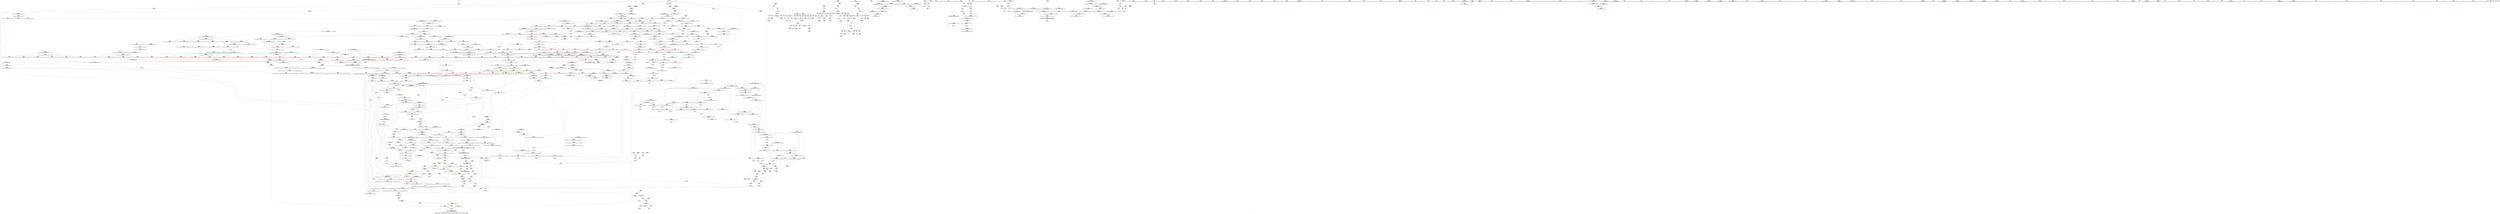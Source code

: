 digraph "SVFG" {
	label="SVFG";

	Node0x558c343fa5a0 [shape=record,color=grey,label="{NodeID: 0\nNullPtr}"];
	Node0x558c343fa5a0 -> Node0x558c34456980[style=solid];
	Node0x558c34467860 [shape=record,color=blue,label="{NodeID: 775\n1009\<--1004\n__val.addr\<--__val\n_ZNK9__gnu_cxx5__ops14_Iter_less_valclIPddEEbT_RT0_\n}"];
	Node0x558c34467860 -> Node0x558c34474520[style=dashed];
	Node0x558c3445e560 [shape=record,color=red,label="{NodeID: 443\n500\<--480\n\<--__first.addr\n_ZSt22__final_insertion_sortIPdN9__gnu_cxx5__ops15_Iter_less_iterEEvT_S4_T0_\n|{<s0>15}}"];
	Node0x558c3445e560:s0 -> Node0x558c34566a40[style=solid,color=red];
	Node0x558c344a3190 [shape=record,color=grey,label="{NodeID: 1218\n1441 = Binary(1439, 1440, )\n}"];
	Node0x558c344a3190 -> Node0x558c344a3010[style=solid];
	Node0x558c344527a0 [shape=record,color=green,label="{NodeID: 111\n684\<--685\n__parent\<--__parent_field_insensitive\n_ZSt11__make_heapIPdN9__gnu_cxx5__ops15_Iter_less_iterEEvT_S4_RT0_\n}"];
	Node0x558c344527a0 -> Node0x558c34470aa0[style=solid];
	Node0x558c344527a0 -> Node0x558c34470b70[style=solid];
	Node0x558c344527a0 -> Node0x558c34470c40[style=solid];
	Node0x558c344527a0 -> Node0x558c34470d10[style=solid];
	Node0x558c344527a0 -> Node0x558c3447d040[style=solid];
	Node0x558c344527a0 -> Node0x558c3447d1e0[style=solid];
	Node0x558c34473d00 [shape=record,color=red,label="{NodeID: 554\n997\<--943\n\<--__holeIndex.addr\n_ZSt11__push_heapIPdldN9__gnu_cxx5__ops14_Iter_less_valEEvT_T0_S5_T1_RT2_\n}"];
	Node0x558c344eca70 [shape=record,color=black,label="{NodeID: 1329\nMR_2V_2 = PHI(MR_2V_6, MR_2V_1, )\npts\{6 \}\n}"];
	Node0x558c344eca70 -> Node0x558c344e4370[style=dashed];
	Node0x558c34456dc0 [shape=record,color=black,label="{NodeID: 222\n115\<--114\nidx.ext\<--\nmain\n}"];
	Node0x558c34567130 [shape=record,color=black,label="{NodeID: 1772\n858 = PHI(740, )\n}"];
	Node0x558c34479730 [shape=record,color=red,label="{NodeID: 665\n1484\<--1476\n\<--__val.addr\n_ZNK9__gnu_cxx5__ops14_Val_less_iterclIdPdEEbRT_T0_\n}"];
	Node0x558c34479730 -> Node0x558c344798d0[style=solid];
	Node0x558c34464940 [shape=record,color=purple,label="{NodeID: 333\n857\<--854\nadd.ptr2\<--\n_ZSt13__adjust_heapIPdldN9__gnu_cxx5__ops15_Iter_less_iterEEvT_T0_S5_T1_T2_\n|{<s0>33}}"];
	Node0x558c34464940:s0 -> Node0x558c3456e930[style=solid,color=red];
	Node0x558c3444e790 [shape=record,color=green,label="{NodeID: 1\n8\<--1\n\<--dummyObj\nCan only get source location for instruction, argument, global var or function.}"];
	Node0x558c34467930 [shape=record,color=blue,label="{NodeID: 776\n1028\<--1022\n__result.addr\<--__result\n_ZSt22__move_median_to_firstIPdN9__gnu_cxx5__ops15_Iter_less_iterEEvT_S4_S4_S4_T0_\n}"];
	Node0x558c34467930 -> Node0x558c34474790[style=dashed];
	Node0x558c34467930 -> Node0x558c34474860[style=dashed];
	Node0x558c34467930 -> Node0x558c34474930[style=dashed];
	Node0x558c34467930 -> Node0x558c34474a00[style=dashed];
	Node0x558c34467930 -> Node0x558c34474ad0[style=dashed];
	Node0x558c34467930 -> Node0x558c34474ba0[style=dashed];
	Node0x558c3445e630 [shape=record,color=red,label="{NodeID: 444\n501\<--480\n\<--__first.addr\n_ZSt22__final_insertion_sortIPdN9__gnu_cxx5__ops15_Iter_less_iterEEvT_S4_T0_\n}"];
	Node0x558c3445e630 -> Node0x558c34463690[style=solid];
	Node0x558c344a3310 [shape=record,color=grey,label="{NodeID: 1219\n901 = Binary(900, 660, )\n}"];
	Node0x558c344a3310 -> Node0x558c3447e490[style=solid];
	Node0x558c34452870 [shape=record,color=green,label="{NodeID: 112\n686\<--687\n__value\<--__value_field_insensitive\n_ZSt11__make_heapIPdN9__gnu_cxx5__ops15_Iter_less_iterEEvT_S4_RT0_\n|{|<s1>27}}"];
	Node0x558c34452870 -> Node0x558c3447d110[style=solid];
	Node0x558c34452870:s1 -> Node0x558c34565770[style=solid,color=red];
	Node0x558c34473dd0 [shape=record,color=red,label="{NodeID: 555\n964\<--945\n\<--__topIndex.addr\n_ZSt11__push_heapIPdldN9__gnu_cxx5__ops14_Iter_less_valEEvT_T0_S5_T1_RT2_\n}"];
	Node0x558c34473dd0 -> Node0x558c344a4690[style=solid];
	Node0x558c344ecf70 [shape=record,color=black,label="{NodeID: 1330\nMR_4V_2 = PHI(MR_4V_3, MR_4V_1, )\npts\{9 \}\n}"];
	Node0x558c344ecf70 -> Node0x558c344e4870[style=dashed];
	Node0x558c34456e90 [shape=record,color=black,label="{NodeID: 223\n132\<--131\nidxprom18\<--\nmain\n}"];
	Node0x558c34567240 [shape=record,color=black,label="{NodeID: 1773\n867 = PHI(802, )\n}"];
	Node0x558c34567240 -> Node0x558c34473270[style=solid];
	Node0x558c34479800 [shape=record,color=red,label="{NodeID: 666\n1486\<--1478\n\<--__it.addr\n_ZNK9__gnu_cxx5__ops14_Val_less_iterclIdPdEEbRT_T0_\n}"];
	Node0x558c34479800 -> Node0x558c344799a0[style=solid];
	Node0x558c34464a10 [shape=record,color=purple,label="{NodeID: 334\n866\<--864\nadd.ptr3\<--\n_ZSt13__adjust_heapIPdldN9__gnu_cxx5__ops15_Iter_less_iterEEvT_T0_S5_T1_T2_\n|{<s0>34}}"];
	Node0x558c34464a10:s0 -> Node0x558c34565770[style=solid,color=red];
	Node0x558c3444e820 [shape=record,color=green,label="{NodeID: 2\n22\<--1\n.str\<--dummyObj\nGlob }"];
	Node0x558c34467a00 [shape=record,color=blue,label="{NodeID: 777\n1030\<--1023\n__a.addr\<--__a\n_ZSt22__move_median_to_firstIPdN9__gnu_cxx5__ops15_Iter_less_iterEEvT_S4_S4_S4_T0_\n}"];
	Node0x558c34467a00 -> Node0x558c34474c70[style=dashed];
	Node0x558c34467a00 -> Node0x558c34474d40[style=dashed];
	Node0x558c34467a00 -> Node0x558c34474e10[style=dashed];
	Node0x558c34467a00 -> Node0x558c34474ee0[style=dashed];
	Node0x558c34467a00 -> Node0x558c34474fb0[style=dashed];
	Node0x558c3445e700 [shape=record,color=red,label="{NodeID: 445\n506\<--480\n\<--__first.addr\n_ZSt22__final_insertion_sortIPdN9__gnu_cxx5__ops15_Iter_less_iterEEvT_S4_T0_\n}"];
	Node0x558c3445e700 -> Node0x558c34463760[style=solid];
	Node0x558c344a3490 [shape=record,color=grey,label="{NodeID: 1220\n178 = Binary(177, 179, )\n}"];
	Node0x558c344a3490 -> Node0x558c3447a940[style=solid];
	Node0x558c34452940 [shape=record,color=green,label="{NodeID: 113\n688\<--689\nagg.tmp\<--agg.tmp_field_insensitive\n_ZSt11__make_heapIPdN9__gnu_cxx5__ops15_Iter_less_iterEEvT_S4_RT0_\n}"];
	Node0x558c34473ea0 [shape=record,color=red,label="{NodeID: 556\n967\<--949\n\<--__comp.addr\n_ZSt11__push_heapIPdldN9__gnu_cxx5__ops14_Iter_less_valEEvT_T0_S5_T1_RT2_\n|{<s0>40}}"];
	Node0x558c34473ea0:s0 -> Node0x558c3455aa70[style=solid,color=red];
	Node0x558c344ed470 [shape=record,color=black,label="{NodeID: 1331\nMR_10V_2 = PHI(MR_10V_3, MR_10V_1, )\npts\{36 \}\n}"];
	Node0x558c344ed470 -> Node0x558c34465e60[style=dashed];
	Node0x558c344ed470 -> Node0x558c34465f30[style=dashed];
	Node0x558c344ed470 -> Node0x558c3447b570[style=dashed];
	Node0x558c34456f60 [shape=record,color=black,label="{NodeID: 224\n136\<--135\nidxprom20\<--\nmain\n}"];
	Node0x558c34567350 [shape=record,color=black,label="{NodeID: 1774\n448 = PHI(547, )\n}"];
	Node0x558c34567350 -> Node0x558c3447bcc0[style=solid];
	Node0x558c344798d0 [shape=record,color=red,label="{NodeID: 667\n1485\<--1484\n\<--\n_ZNK9__gnu_cxx5__ops14_Val_less_iterclIdPdEEbRT_T0_\n}"];
	Node0x558c344798d0 -> Node0x558c344a5110[style=solid];
	Node0x558c34464ae0 [shape=record,color=purple,label="{NodeID: 335\n871\<--869\nadd.ptr5\<--\n_ZSt13__adjust_heapIPdldN9__gnu_cxx5__ops15_Iter_less_iterEEvT_T0_S5_T1_T2_\n}"];
	Node0x558c34464ae0 -> Node0x558c3447e150[style=solid];
	Node0x558c3444ead0 [shape=record,color=green,label="{NodeID: 3\n24\<--1\n.str.1\<--dummyObj\nGlob }"];
	Node0x558c34467ad0 [shape=record,color=blue,label="{NodeID: 778\n1032\<--1024\n__b.addr\<--__b\n_ZSt22__move_median_to_firstIPdN9__gnu_cxx5__ops15_Iter_less_iterEEvT_S4_S4_S4_T0_\n}"];
	Node0x558c34467ad0 -> Node0x558c34475080[style=dashed];
	Node0x558c34467ad0 -> Node0x558c34475150[style=dashed];
	Node0x558c34467ad0 -> Node0x558c34475220[style=dashed];
	Node0x558c34467ad0 -> Node0x558c344752f0[style=dashed];
	Node0x558c34467ad0 -> Node0x558c344753c0[style=dashed];
	Node0x558c3445e7d0 [shape=record,color=red,label="{NodeID: 446\n513\<--480\n\<--__first.addr\n_ZSt22__final_insertion_sortIPdN9__gnu_cxx5__ops15_Iter_less_iterEEvT_S4_T0_\n|{<s0>17}}"];
	Node0x558c3445e7d0:s0 -> Node0x558c34566a40[style=solid,color=red];
	Node0x558c344a3610 [shape=record,color=grey,label="{NodeID: 1221\n497 = Binary(496, 378, )\n}"];
	Node0x558c344a3610 -> Node0x558c344a6910[style=solid];
	Node0x558c34452a10 [shape=record,color=green,label="{NodeID: 114\n718\<--719\n_ZSt4moveIRdEONSt16remove_referenceIT_E4typeEOS2_\<--_ZSt4moveIRdEONSt16remove_referenceIT_E4typeEOS2__field_insensitive\n}"];
	Node0x558c34473f70 [shape=record,color=red,label="{NodeID: 557\n969\<--951\n\<--__parent\n_ZSt11__push_heapIPdldN9__gnu_cxx5__ops14_Iter_less_valEEvT_T0_S5_T1_RT2_\n}"];
	Node0x558c344ed970 [shape=record,color=black,label="{NodeID: 1332\nMR_12V_3 = PHI(MR_12V_4, MR_12V_2, )\npts\{38 \}\n}"];
	Node0x558c344ed970 -> Node0x558c34466000[style=dashed];
	Node0x558c344ed970 -> Node0x558c3447b4a0[style=dashed];
	Node0x558c34457030 [shape=record,color=black,label="{NodeID: 225\n143\<--142\nidxprom22\<--add\nmain\n}"];
	Node0x558c34567460 [shape=record,color=black,label="{NodeID: 1775\n466 = PHI()\n}"];
	Node0x558c34567460 -> Node0x558c34460430[style=solid];
	Node0x558c34567460 -> Node0x558c34460500[style=solid];
	Node0x558c344799a0 [shape=record,color=red,label="{NodeID: 668\n1487\<--1486\n\<--\n_ZNK9__gnu_cxx5__ops14_Val_less_iterclIdPdEEbRT_T0_\n}"];
	Node0x558c344799a0 -> Node0x558c344a5110[style=solid];
	Node0x558c344f8510 [shape=record,color=yellow,style=double,label="{NodeID: 1443\n6V_1 = ENCHI(MR_6V_0)\npts\{11 \}\nFun[main]}"];
	Node0x558c344f8510 -> Node0x558c34465b20[style=dashed];
	Node0x558c344f8510 -> Node0x558c34465bf0[style=dashed];
	Node0x558c344f8510 -> Node0x558c34465cc0[style=dashed];
	Node0x558c344f8510 -> Node0x558c34465d90[style=dashed];
	Node0x558c34464bb0 [shape=record,color=purple,label="{NodeID: 336\n893\<--890\nadd.ptr14\<--\n_ZSt13__adjust_heapIPdldN9__gnu_cxx5__ops15_Iter_less_iterEEvT_T0_S5_T1_T2_\n|{<s0>35}}"];
	Node0x558c34464bb0:s0 -> Node0x558c34565770[style=solid,color=red];
	Node0x558c3444eb90 [shape=record,color=green,label="{NodeID: 4\n26\<--1\n.str.2\<--dummyObj\nGlob }"];
	Node0x558c34467ba0 [shape=record,color=blue,label="{NodeID: 779\n1034\<--1025\n__c.addr\<--__c\n_ZSt22__move_median_to_firstIPdN9__gnu_cxx5__ops15_Iter_less_iterEEvT_S4_S4_S4_T0_\n}"];
	Node0x558c34467ba0 -> Node0x558c34475490[style=dashed];
	Node0x558c34467ba0 -> Node0x558c34475560[style=dashed];
	Node0x558c34467ba0 -> Node0x558c34475630[style=dashed];
	Node0x558c34467ba0 -> Node0x558c34475700[style=dashed];
	Node0x558c34467ba0 -> Node0x558c344757d0[style=dashed];
	Node0x558c34467ba0 -> Node0x558c344758a0[style=dashed];
	Node0x558c3445e8a0 [shape=record,color=red,label="{NodeID: 447\n492\<--482\n\<--__last.addr\n_ZSt22__final_insertion_sortIPdN9__gnu_cxx5__ops15_Iter_less_iterEEvT_S4_T0_\n}"];
	Node0x558c3445e8a0 -> Node0x558c344606a0[style=solid];
	Node0x558c344a3790 [shape=record,color=grey,label="{NodeID: 1222\n496 = Binary(494, 495, )\n}"];
	Node0x558c344a3790 -> Node0x558c344a3610[style=solid];
	Node0x558c344574a0 [shape=record,color=green,label="{NodeID: 115\n729\<--730\n_ZSt13__adjust_heapIPdldN9__gnu_cxx5__ops15_Iter_less_iterEEvT_T0_S5_T1_T2_\<--_ZSt13__adjust_heapIPdldN9__gnu_cxx5__ops15_Iter_less_iterEEvT_T0_S5_T1_T2__field_insensitive\n}"];
	Node0x558c34474040 [shape=record,color=red,label="{NodeID: 558\n979\<--951\n\<--__parent\n_ZSt11__push_heapIPdldN9__gnu_cxx5__ops14_Iter_less_valEEvT_T0_S5_T1_RT2_\n}"];
	Node0x558c344ede70 [shape=record,color=black,label="{NodeID: 1333\nMR_16V_2 = PHI(MR_16V_4, MR_16V_1, )\npts\{42 \}\n}"];
	Node0x558c344ede70 -> Node0x558c34479eb0[style=dashed];
	Node0x558c34457100 [shape=record,color=black,label="{NodeID: 226\n152\<--151\nidxprom27\<--\nmain\n}"];
	Node0x558c34567530 [shape=record,color=black,label="{NodeID: 1776\n587 = PHI(1091, )\n}"];
	Node0x558c34567530 -> Node0x558c344609e0[style=solid];
	Node0x558c34479a70 [shape=record,color=red,label="{NodeID: 669\n1492\<--1491\ndummyVal\<--offset_0\n_ZNSt20__copy_move_backwardILb1ELb1ESt26random_access_iterator_tagE13__copy_move_bIdEEPT_PKS3_S6_S4_\n}"];
	Node0x558c34479a70 -> Node0x558c3446a370[style=solid];
	Node0x558c34464c80 [shape=record,color=purple,label="{NodeID: 337\n898\<--896\nadd.ptr16\<--\n_ZSt13__adjust_heapIPdldN9__gnu_cxx5__ops15_Iter_less_iterEEvT_T0_S5_T1_T2_\n}"];
	Node0x558c34464c80 -> Node0x558c3447e3c0[style=solid];
	Node0x558c3444ec50 [shape=record,color=green,label="{NodeID: 5\n28\<--1\n.str.3\<--dummyObj\nGlob }"];
	Node0x558c34467c70 [shape=record,color=blue,label="{NodeID: 780\n1097\<--1092\n__first.addr\<--__first\n_ZSt21__unguarded_partitionIPdN9__gnu_cxx5__ops15_Iter_less_iterEET_S4_S4_S4_T0_\n}"];
	Node0x558c34467c70 -> Node0x558c344dbb50[style=dashed];
	Node0x558c3445e970 [shape=record,color=red,label="{NodeID: 448\n508\<--482\n\<--__last.addr\n_ZSt22__final_insertion_sortIPdN9__gnu_cxx5__ops15_Iter_less_iterEEvT_S4_T0_\n|{<s0>16}}"];
	Node0x558c3445e970:s0 -> Node0x558c3456b820[style=solid,color=red];
	Node0x558c344a3910 [shape=record,color=grey,label="{NodeID: 1223\n319 = Binary(318, 179, )\n}"];
	Node0x558c344a3910 -> Node0x558c3447b570[style=solid];
	Node0x558c344575a0 [shape=record,color=green,label="{NodeID: 116\n744\<--745\nthis.addr\<--this.addr_field_insensitive\n_ZNK9__gnu_cxx5__ops15_Iter_less_iterclIPdS3_EEbT_T0_\n}"];
	Node0x558c344575a0 -> Node0x558c34470f80[style=solid];
	Node0x558c344575a0 -> Node0x558c3447d2b0[style=solid];
	Node0x558c34474110 [shape=record,color=red,label="{NodeID: 559\n987\<--951\n\<--__parent\n_ZSt11__push_heapIPdldN9__gnu_cxx5__ops14_Iter_less_valEEvT_T0_S5_T1_RT2_\n}"];
	Node0x558c34474110 -> Node0x558c34467450[style=solid];
	Node0x558c344ee370 [shape=record,color=black,label="{NodeID: 1334\nMR_24V_2 = PHI(MR_24V_3, MR_24V_1, )\npts\{50 \}\n}"];
	Node0x558c344ee370 -> Node0x558c34479f80[style=dashed];
	Node0x558c344ee370 -> Node0x558c344ee370[style=dashed];
	Node0x558c344571d0 [shape=record,color=black,label="{NodeID: 227\n164\<--163\nidxprom35\<--add34\nmain\n}"];
	Node0x558c34567640 [shape=record,color=black,label="{NodeID: 1777\n622 = PHI(740, )\n}"];
	Node0x558c34479b40 [shape=record,color=blue,label="{NodeID: 670\n7\<--8\ndp\<--\nGlob }"];
	Node0x558c34479b40 -> Node0x558c344ecf70[style=dashed];
	Node0x558c34464d50 [shape=record,color=purple,label="{NodeID: 338\n970\<--968\nadd.ptr\<--\n_ZSt11__push_heapIPdldN9__gnu_cxx5__ops14_Iter_less_valEEvT_T0_S5_T1_RT2_\n|{<s0>40}}"];
	Node0x558c34464d50:s0 -> Node0x558c34563af0[style=solid,color=red];
	Node0x558c3444f4c0 [shape=record,color=green,label="{NodeID: 6\n99\<--1\n\<--dummyObj\nCan only get source location for instruction, argument, global var or function.}"];
	Node0x558c34467d40 [shape=record,color=blue,label="{NodeID: 781\n1099\<--1093\n__last.addr\<--__last\n_ZSt21__unguarded_partitionIPdN9__gnu_cxx5__ops15_Iter_less_iterEET_S4_S4_S4_T0_\n}"];
	Node0x558c34467d40 -> Node0x558c34475e50[style=dashed];
	Node0x558c34467d40 -> Node0x558c34467fb0[style=dashed];
	Node0x558c3445ea40 [shape=record,color=red,label="{NodeID: 449\n514\<--482\n\<--__last.addr\n_ZSt22__final_insertion_sortIPdN9__gnu_cxx5__ops15_Iter_less_iterEEvT_S4_T0_\n|{<s0>17}}"];
	Node0x558c3445ea40:s0 -> Node0x558c34566b90[style=solid,color=red];
	Node0x558c344a3a90 [shape=record,color=grey,label="{NodeID: 1224\n472 = Binary(473, 471, )\n}"];
	Node0x558c344a3a90 -> Node0x558c344605d0[style=solid];
	Node0x558c34457670 [shape=record,color=green,label="{NodeID: 117\n746\<--747\n__it1.addr\<--__it1.addr_field_insensitive\n_ZNK9__gnu_cxx5__ops15_Iter_less_iterclIPdS3_EEbT_T0_\n}"];
	Node0x558c34457670 -> Node0x558c34471050[style=solid];
	Node0x558c34457670 -> Node0x558c3447d380[style=solid];
	Node0x558c344741e0 [shape=record,color=red,label="{NodeID: 560\n982\<--981\n\<--call2\n_ZSt11__push_heapIPdldN9__gnu_cxx5__ops14_Iter_less_valEEvT_T0_S5_T1_RT2_\n}"];
	Node0x558c344741e0 -> Node0x558c34467380[style=solid];
	Node0x558c344ee870 [shape=record,color=black,label="{NodeID: 1335\nMR_26V_2 = PHI(MR_26V_4, MR_26V_1, )\npts\{52 \}\n}"];
	Node0x558c344ee870 -> Node0x558c3447a460[style=dashed];
	Node0x558c344572a0 [shape=record,color=black,label="{NodeID: 228\n168\<--167\nidxprom37\<--\nmain\n}"];
	Node0x558c34567750 [shape=record,color=black,label="{NodeID: 1778\n717 = PHI(802, )\n}"];
	Node0x558c34567750 -> Node0x558c34470de0[style=solid];
	Node0x558c34479c10 [shape=record,color=blue,label="{NodeID: 671\n10\<--8\nk\<--\nGlob }"];
	Node0x558c34479c10 -> Node0x558c344f8510[style=dashed];
	Node0x558c34464e20 [shape=record,color=purple,label="{NodeID: 339\n980\<--978\nadd.ptr1\<--\n_ZSt11__push_heapIPdldN9__gnu_cxx5__ops14_Iter_less_valEEvT_T0_S5_T1_RT2_\n|{<s0>41}}"];
	Node0x558c34464e20:s0 -> Node0x558c34565770[style=solid,color=red];
	Node0x558c3444f550 [shape=record,color=green,label="{NodeID: 7\n124\<--1\n\<--dummyObj\nCan only get source location for instruction, argument, global var or function.}"];
	Node0x558c34467e10 [shape=record,color=blue,label="{NodeID: 782\n1101\<--1094\n__pivot.addr\<--__pivot\n_ZSt21__unguarded_partitionIPdN9__gnu_cxx5__ops15_Iter_less_iterEET_S4_S4_S4_T0_\n}"];
	Node0x558c34467e10 -> Node0x558c34476260[style=dashed];
	Node0x558c34467e10 -> Node0x558c34476330[style=dashed];
	Node0x558c3445eb10 [shape=record,color=red,label="{NodeID: 450\n535\<--524\n\<--__first.addr\n_ZSt14__partial_sortIPdN9__gnu_cxx5__ops15_Iter_less_iterEEvT_S4_S4_T0_\n|{<s0>18}}"];
	Node0x558c3445eb10:s0 -> Node0x558c345652f0[style=solid,color=red];
	Node0x558c344a3c10 [shape=record,color=grey,label="{NodeID: 1225\n1449 = Binary(433, 1448, )\n}"];
	Node0x558c34457740 [shape=record,color=green,label="{NodeID: 118\n748\<--749\n__it2.addr\<--__it2.addr_field_insensitive\n_ZNK9__gnu_cxx5__ops15_Iter_less_iterclIPdS3_EEbT_T0_\n}"];
	Node0x558c34457740 -> Node0x558c34471120[style=solid];
	Node0x558c34457740 -> Node0x558c3447d450[style=solid];
	Node0x558c344742b0 [shape=record,color=red,label="{NodeID: 561\n995\<--994\n\<--call6\n_ZSt11__push_heapIPdldN9__gnu_cxx5__ops14_Iter_less_valEEvT_T0_S5_T1_RT2_\n}"];
	Node0x558c344742b0 -> Node0x558c344675f0[style=solid];
	Node0x558c344eed70 [shape=record,color=black,label="{NodeID: 1336\nMR_28V_2 = PHI(MR_28V_4, MR_28V_1, )\npts\{54 \}\n}"];
	Node0x558c344eed70 -> Node0x558c3447a7a0[style=dashed];
	Node0x558c34457370 [shape=record,color=black,label="{NodeID: 229\n173\<--172\nidxprom40\<--\nmain\n}"];
	Node0x558c34567860 [shape=record,color=black,label="{NodeID: 1779\n725 = PHI(802, )\n}"];
	Node0x558c34567860 -> Node0x558c34470eb0[style=solid];
	Node0x558c34479d10 [shape=record,color=blue,label="{NodeID: 672\n33\<--8\nretval\<--\nmain\n}"];
	Node0x558c344f8890 [shape=record,color=yellow,style=double,label="{NodeID: 1447\n14V_1 = ENCHI(MR_14V_0)\npts\{40 \}\nFun[main]}"];
	Node0x558c344f8890 -> Node0x558c344660d0[style=dashed];
	Node0x558c34464ef0 [shape=record,color=purple,label="{NodeID: 340\n985\<--983\nadd.ptr3\<--\n_ZSt11__push_heapIPdldN9__gnu_cxx5__ops14_Iter_less_valEEvT_T0_S5_T1_RT2_\n}"];
	Node0x558c34464ef0 -> Node0x558c34467380[style=solid];
	Node0x558c3444f610 [shape=record,color=green,label="{NodeID: 8\n179\<--1\n\<--dummyObj\nCan only get source location for instruction, argument, global var or function.}"];
	Node0x558c34467ee0 [shape=record,color=blue,label="{NodeID: 783\n1097\<--1113\n__first.addr\<--incdec.ptr\n_ZSt21__unguarded_partitionIPdN9__gnu_cxx5__ops15_Iter_less_iterEET_S4_S4_S4_T0_\n}"];
	Node0x558c34467ee0 -> Node0x558c344dbb50[style=dashed];
	Node0x558c3445ebe0 [shape=record,color=red,label="{NodeID: 451\n541\<--524\n\<--__first.addr\n_ZSt14__partial_sortIPdN9__gnu_cxx5__ops15_Iter_less_iterEEvT_S4_S4_T0_\n|{<s0>19}}"];
	Node0x558c3445ebe0:s0 -> Node0x558c3456b320[style=solid,color=red];
	Node0x558c344a3d90 [shape=record,color=grey,label="{NodeID: 1226\n1462 = Binary(433, 1461, )\n}"];
	Node0x558c34457810 [shape=record,color=green,label="{NodeID: 119\n765\<--766\n__first.addr\<--__first.addr_field_insensitive\n_ZSt10__pop_heapIPdN9__gnu_cxx5__ops15_Iter_less_iterEEvT_S4_S4_RT0_\n}"];
	Node0x558c34457810 -> Node0x558c34471390[style=solid];
	Node0x558c34457810 -> Node0x558c34471460[style=solid];
	Node0x558c34457810 -> Node0x558c34471530[style=solid];
	Node0x558c34457810 -> Node0x558c3447d520[style=solid];
	Node0x558c34474380 [shape=record,color=red,label="{NodeID: 562\n1014\<--1005\nthis1\<--this.addr\n_ZNK9__gnu_cxx5__ops14_Iter_less_valclIPddEEbT_RT0_\n}"];
	Node0x558c344ef270 [shape=record,color=black,label="{NodeID: 1337\nMR_30V_2 = PHI(MR_30V_4, MR_30V_1, )\npts\{56 \}\n}"];
	Node0x558c344ef270 -> Node0x558c3447aae0[style=dashed];
	Node0x558c3445f590 [shape=record,color=black,label="{NodeID: 230\n191\<--190\nidxprom48\<--\nmain\n}"];
	Node0x558c345679a0 [shape=record,color=black,label="{NodeID: 1780\n782 = PHI(802, )\n}"];
	Node0x558c345679a0 -> Node0x558c34471940[style=solid];
	Node0x558c34479de0 [shape=record,color=blue,label="{NodeID: 673\n37\<--8\nct\<--\nmain\n}"];
	Node0x558c34479de0 -> Node0x558c344ed970[style=dashed];
	Node0x558c34464fc0 [shape=record,color=purple,label="{NodeID: 341\n998\<--996\nadd.ptr7\<--\n_ZSt11__push_heapIPdldN9__gnu_cxx5__ops14_Iter_less_valEEvT_T0_S5_T1_RT2_\n}"];
	Node0x558c34464fc0 -> Node0x558c344675f0[style=solid];
	Node0x558c3444f710 [shape=record,color=green,label="{NodeID: 9\n378\<--1\n\<--dummyObj\nCan only get source location for instruction, argument, global var or function.}"];
	Node0x558c34467fb0 [shape=record,color=blue,label="{NodeID: 784\n1099\<--1117\n__last.addr\<--incdec.ptr3\n_ZSt21__unguarded_partitionIPdN9__gnu_cxx5__ops15_Iter_less_iterEET_S4_S4_S4_T0_\n}"];
	Node0x558c34467fb0 -> Node0x558c344d5d50[style=dashed];
	Node0x558c3445ecb0 [shape=record,color=red,label="{NodeID: 452\n536\<--526\n\<--__middle.addr\n_ZSt14__partial_sortIPdN9__gnu_cxx5__ops15_Iter_less_iterEEvT_S4_S4_T0_\n|{<s0>18}}"];
	Node0x558c3445ecb0:s0 -> Node0x558c34565400[style=solid,color=red];
	Node0x558c344a3f10 [shape=record,color=grey,label="{NodeID: 1227\n1455 = Binary(378, 1454, )\n}"];
	Node0x558c344578e0 [shape=record,color=green,label="{NodeID: 120\n767\<--768\n__last.addr\<--__last.addr_field_insensitive\n_ZSt10__pop_heapIPdN9__gnu_cxx5__ops15_Iter_less_iterEEvT_S4_S4_RT0_\n}"];
	Node0x558c344578e0 -> Node0x558c34471600[style=solid];
	Node0x558c344578e0 -> Node0x558c3447d5f0[style=solid];
	Node0x558c34474450 [shape=record,color=red,label="{NodeID: 563\n1015\<--1007\n\<--__it.addr\n_ZNK9__gnu_cxx5__ops14_Iter_less_valclIPddEEbT_RT0_\n}"];
	Node0x558c34474450 -> Node0x558c344745f0[style=solid];
	Node0x558c344ef770 [shape=record,color=black,label="{NodeID: 1338\nMR_32V_2 = PHI(MR_32V_4, MR_32V_1, )\npts\{58 \}\n}"];
	Node0x558c344ef770 -> Node0x558c3447ae20[style=dashed];
	Node0x558c3445f660 [shape=record,color=black,label="{NodeID: 231\n195\<--194\nidxprom50\<--\nmain\n}"];
	Node0x558c34567ae0 [shape=record,color=black,label="{NodeID: 1781\n786 = PHI(802, )\n}"];
	Node0x558c34567ae0 -> Node0x558c34471a10[style=solid];
	Node0x558c34479eb0 [shape=record,color=blue,label="{NodeID: 674\n41\<--8\ni\<--\nmain\n}"];
	Node0x558c34479eb0 -> Node0x558c344661a0[style=dashed];
	Node0x558c34479eb0 -> Node0x558c34466270[style=dashed];
	Node0x558c34479eb0 -> Node0x558c3447a2c0[style=dashed];
	Node0x558c34479eb0 -> Node0x558c344ede70[style=dashed];
	Node0x558c344f8a50 [shape=record,color=yellow,style=double,label="{NodeID: 1449\n18V_1 = ENCHI(MR_18V_0)\npts\{44 \}\nFun[main]}"];
	Node0x558c344f8a50 -> Node0x558c34466340[style=dashed];
	Node0x558c34465090 [shape=record,color=purple,label="{NodeID: 342\n1450\<--1447\nadd.ptr\<--\n_ZNSt20__copy_move_backwardILb1ELb1ESt26random_access_iterator_tagE13__copy_move_bIdEEPT_PKS3_S6_S4_\n}"];
	Node0x558c34465090 -> Node0x558c34461af0[style=solid];
	Node0x558c3444f810 [shape=record,color=green,label="{NodeID: 10\n383\<--1\n\<--dummyObj\nCan only get source location for instruction, argument, global var or function.}"];
	Node0x558c34468080 [shape=record,color=blue,label="{NodeID: 785\n1099\<--1125\n__last.addr\<--incdec.ptr7\n_ZSt21__unguarded_partitionIPdN9__gnu_cxx5__ops15_Iter_less_iterEET_S4_S4_S4_T0_\n}"];
	Node0x558c34468080 -> Node0x558c344d5d50[style=dashed];
	Node0x558c3445ed80 [shape=record,color=red,label="{NodeID: 453\n542\<--526\n\<--__middle.addr\n_ZSt14__partial_sortIPdN9__gnu_cxx5__ops15_Iter_less_iterEEvT_S4_S4_T0_\n|{<s0>19}}"];
	Node0x558c3445ed80:s0 -> Node0x558c3456b460[style=solid,color=red];
	Node0x558c344a4090 [shape=record,color=grey,label="{NodeID: 1228\n1216 = cmp(1214, 1215, )\n}"];
	Node0x558c344579b0 [shape=record,color=green,label="{NodeID: 121\n769\<--770\n__result.addr\<--__result.addr_field_insensitive\n_ZSt10__pop_heapIPdN9__gnu_cxx5__ops15_Iter_less_iterEEvT_S4_S4_RT0_\n}"];
	Node0x558c344579b0 -> Node0x558c344716d0[style=solid];
	Node0x558c344579b0 -> Node0x558c344717a0[style=solid];
	Node0x558c344579b0 -> Node0x558c3447d6c0[style=solid];
	Node0x558c34474520 [shape=record,color=red,label="{NodeID: 564\n1017\<--1009\n\<--__val.addr\n_ZNK9__gnu_cxx5__ops14_Iter_less_valclIPddEEbT_RT0_\n}"];
	Node0x558c34474520 -> Node0x558c344746c0[style=solid];
	Node0x558c344efc70 [shape=record,color=black,label="{NodeID: 1339\nMR_34V_2 = PHI(MR_34V_4, MR_34V_1, )\npts\{60 \}\n}"];
	Node0x558c344efc70 -> Node0x558c3447b090[style=dashed];
	Node0x558c3445f730 [shape=record,color=black,label="{NodeID: 232\n201\<--200\nidxprom54\<--add53\nmain\n}"];
	Node0x558c34567c20 [shape=record,color=black,label="{NodeID: 1782\n797 = PHI(802, )\n}"];
	Node0x558c34567c20 -> Node0x558c34471ae0[style=solid];
	Node0x558c34479f80 [shape=record,color=blue,label="{NodeID: 675\n49\<--8\nj\<--\nmain\n}"];
	Node0x558c34479f80 -> Node0x558c344665b0[style=dashed];
	Node0x558c34479f80 -> Node0x558c34466680[style=dashed];
	Node0x558c34479f80 -> Node0x558c34479f80[style=dashed];
	Node0x558c34479f80 -> Node0x558c3447a1f0[style=dashed];
	Node0x558c34479f80 -> Node0x558c344ee370[style=dashed];
	Node0x558c344f8b30 [shape=record,color=yellow,style=double,label="{NodeID: 1450\n20V_1 = ENCHI(MR_20V_0)\npts\{46 \}\nFun[main]}"];
	Node0x558c344f8b30 -> Node0x558c34466410[style=dashed];
	Node0x558c34465160 [shape=record,color=purple,label="{NodeID: 343\n1463\<--1460\nadd.ptr2\<--\n_ZNSt20__copy_move_backwardILb1ELb1ESt26random_access_iterator_tagE13__copy_move_bIdEEPT_PKS3_S6_S4_\n}"];
	Node0x558c34465160 -> Node0x558c34461c90[style=solid];
	Node0x558c3444f910 [shape=record,color=green,label="{NodeID: 11\n429\<--1\n\<--dummyObj\nCan only get source location for instruction, argument, global var or function.}"];
	Node0x558c34468150 [shape=record,color=blue,label="{NodeID: 786\n1097\<--1138\n__first.addr\<--incdec.ptr9\n_ZSt21__unguarded_partitionIPdN9__gnu_cxx5__ops15_Iter_less_iterEET_S4_S4_S4_T0_\n}"];
	Node0x558c34468150 -> Node0x558c344dbb50[style=dashed];
	Node0x558c3445ee50 [shape=record,color=red,label="{NodeID: 454\n537\<--528\n\<--__last.addr\n_ZSt14__partial_sortIPdN9__gnu_cxx5__ops15_Iter_less_iterEEvT_S4_S4_T0_\n|{<s0>18}}"];
	Node0x558c3445ee50:s0 -> Node0x558c34565510[style=solid,color=red];
	Node0x558c344a4210 [shape=record,color=grey,label="{NodeID: 1229\n129 = cmp(127, 128, )\n}"];
	Node0x558c34457a80 [shape=record,color=green,label="{NodeID: 122\n771\<--772\n__comp.addr\<--__comp.addr_field_insensitive\n_ZSt10__pop_heapIPdN9__gnu_cxx5__ops15_Iter_less_iterEEvT_S4_S4_RT0_\n}"];
	Node0x558c34457a80 -> Node0x558c34471870[style=solid];
	Node0x558c34457a80 -> Node0x558c3447d790[style=solid];
	Node0x558c344745f0 [shape=record,color=red,label="{NodeID: 565\n1016\<--1015\n\<--\n_ZNK9__gnu_cxx5__ops14_Iter_less_valclIPddEEbT_RT0_\n}"];
	Node0x558c344745f0 -> Node0x558c344a5290[style=solid];
	Node0x558c344f0170 [shape=record,color=black,label="{NodeID: 1340\nMR_36V_2 = PHI(MR_36V_4, MR_36V_1, )\npts\{62 \}\n}"];
	Node0x558c344f0170 -> Node0x558c3447b160[style=dashed];
	Node0x558c3445f800 [shape=record,color=black,label="{NodeID: 233\n207\<--206\nidxprom58\<--add57\nmain\n}"];
	Node0x558c34567d60 [shape=record,color=black,label="{NodeID: 1783\n894 = PHI(802, )\n}"];
	Node0x558c34567d60 -> Node0x558c34473340[style=solid];
	Node0x558c3447a050 [shape=record,color=blue,label="{NodeID: 676\n7\<--98\ndp\<--inc\nmain\n}"];
	Node0x558c3447a050 -> Node0x558c34465230[style=dashed];
	Node0x558c3447a050 -> Node0x558c3447a050[style=dashed];
	Node0x558c3447a050 -> Node0x558c344e4870[style=dashed];
	Node0x558c344f8c10 [shape=record,color=yellow,style=double,label="{NodeID: 1451\n22V_1 = ENCHI(MR_22V_0)\npts\{48 \}\nFun[main]}"];
	Node0x558c344f8c10 -> Node0x558c344664e0[style=dashed];
	Node0x558c34465230 [shape=record,color=red,label="{NodeID: 344\n97\<--7\n\<--dp\nmain\n}"];
	Node0x558c34465230 -> Node0x558c34456cf0[style=solid];
	Node0x558c34465230 -> Node0x558c3449f590[style=solid];
	Node0x558c3444fa10 [shape=record,color=green,label="{NodeID: 12\n433\<--1\n\<--dummyObj\nCan only get source location for instruction, argument, global var or function.|{<s0>32}}"];
	Node0x558c3444fa10:s0 -> Node0x558c3456bb70[style=solid,color=red];
	Node0x558c34468220 [shape=record,color=blue,label="{NodeID: 787\n1144\<--1142\n__a.addr\<--__a\n_ZSt9iter_swapIPdS0_EvT_T0_\n}"];
	Node0x558c34468220 -> Node0x558c34476400[style=dashed];
	Node0x558c3445ef20 [shape=record,color=red,label="{NodeID: 455\n564\<--552\n\<--__first.addr\n_ZSt27__unguarded_partition_pivotIPdN9__gnu_cxx5__ops15_Iter_less_iterEET_S4_S4_T0_\n}"];
	Node0x558c3445ef20 -> Node0x558c344646d0[style=solid];
	Node0x558c344a4390 [shape=record,color=grey,label="{NodeID: 1230\n758 = cmp(755, 757, )\n}"];
	Node0x558c344a4390 -> Node0x558c34460f90[style=solid];
	Node0x558c34457b50 [shape=record,color=green,label="{NodeID: 123\n773\<--774\n__value\<--__value_field_insensitive\n_ZSt10__pop_heapIPdN9__gnu_cxx5__ops15_Iter_less_iterEEvT_S4_S4_RT0_\n|{|<s1>31}}"];
	Node0x558c34457b50 -> Node0x558c3447d860[style=solid];
	Node0x558c34457b50:s1 -> Node0x558c34565770[style=solid,color=red];
	Node0x558c344746c0 [shape=record,color=red,label="{NodeID: 566\n1018\<--1017\n\<--\n_ZNK9__gnu_cxx5__ops14_Iter_less_valclIPddEEbT_RT0_\n}"];
	Node0x558c344746c0 -> Node0x558c344a5290[style=solid];
	Node0x558c344f0670 [shape=record,color=black,label="{NodeID: 1341\nMR_38V_2 = PHI(MR_38V_3, MR_38V_1, )\npts\{64 \}\n}"];
	Node0x558c344f0670 -> Node0x558c3447b230[style=dashed];
	Node0x558c344f0670 -> Node0x558c344f0670[style=dashed];
	Node0x558c3445f8d0 [shape=record,color=black,label="{NodeID: 234\n216\<--215\nidxprom63\<--\nmain\n}"];
	Node0x558c34567ea0 [shape=record,color=black,label="{NodeID: 1784\n904 = PHI(919, )\n}"];
	Node0x558c3447a120 [shape=record,color=blue,label="{NodeID: 677\n102\<--96\narrayidx\<--div\nmain\n}"];
	Node0x558c3447a120 -> Node0x558c3447a120[style=dashed];
	Node0x558c3447a120 -> Node0x558c344e4370[style=dashed];
	Node0x558c34465300 [shape=record,color=red,label="{NodeID: 345\n114\<--7\n\<--dp\nmain\n}"];
	Node0x558c34465300 -> Node0x558c34456dc0[style=solid];
	Node0x558c3444fb10 [shape=record,color=green,label="{NodeID: 13\n444\<--1\n\<--dummyObj\nCan only get source location for instruction, argument, global var or function.}"];
	Node0x558c344682f0 [shape=record,color=blue,label="{NodeID: 788\n1146\<--1143\n__b.addr\<--__b\n_ZSt9iter_swapIPdS0_EvT_T0_\n}"];
	Node0x558c344682f0 -> Node0x558c344764d0[style=dashed];
	Node0x558c3445eff0 [shape=record,color=red,label="{NodeID: 456\n566\<--552\n\<--__first.addr\n_ZSt27__unguarded_partition_pivotIPdN9__gnu_cxx5__ops15_Iter_less_iterEET_S4_S4_T0_\n}"];
	Node0x558c3445eff0 -> Node0x558c34460910[style=solid];
	Node0x558c344a4510 [shape=record,color=grey,label="{NodeID: 1231\n732 = cmp(731, 433, )\n}"];
	Node0x558c34457c20 [shape=record,color=green,label="{NodeID: 124\n775\<--776\nagg.tmp\<--agg.tmp_field_insensitive\n_ZSt10__pop_heapIPdN9__gnu_cxx5__ops15_Iter_less_iterEEvT_S4_S4_RT0_\n}"];
	Node0x558c34474790 [shape=record,color=red,label="{NodeID: 567\n1048\<--1028\n\<--__result.addr\n_ZSt22__move_median_to_firstIPdN9__gnu_cxx5__ops15_Iter_less_iterEEvT_S4_S4_S4_T0_\n|{<s0>45}}"];
	Node0x558c34474790:s0 -> Node0x558c34564a40[style=solid,color=red];
	Node0x558c344f0b70 [shape=record,color=black,label="{NodeID: 1342\nMR_40V_2 = PHI(MR_40V_4, MR_40V_1, )\npts\{140000 \}\n}"];
	Node0x558c344f0b70 -> Node0x558c3447a390[style=dashed];
	Node0x558c3445f9a0 [shape=record,color=black,label="{NodeID: 235\n228\<--227\nidxprom71\<--add70\nmain\n}"];
	Node0x558c34567fb0 [shape=record,color=black,label="{NodeID: 1785\n913 = PHI(802, )\n}"];
	Node0x558c34567fb0 -> Node0x558c34473410[style=solid];
	Node0x558c3447a1f0 [shape=record,color=blue,label="{NodeID: 678\n49\<--106\nj\<--inc10\nmain\n}"];
	Node0x558c3447a1f0 -> Node0x558c344665b0[style=dashed];
	Node0x558c3447a1f0 -> Node0x558c34466680[style=dashed];
	Node0x558c3447a1f0 -> Node0x558c34479f80[style=dashed];
	Node0x558c3447a1f0 -> Node0x558c3447a1f0[style=dashed];
	Node0x558c3447a1f0 -> Node0x558c344ee370[style=dashed];
	Node0x558c344653d0 [shape=record,color=red,label="{NodeID: 346\n128\<--7\n\<--dp\nmain\n}"];
	Node0x558c344653d0 -> Node0x558c344a4210[style=solid];
	Node0x558c3444fc10 [shape=record,color=green,label="{NodeID: 14\n467\<--1\n\<--dummyObj\nCan only get source location for instruction, argument, global var or function.}"];
	Node0x558c344683c0 [shape=record,color=blue,label="{NodeID: 789\n1159\<--1157\n__a.addr\<--__a\n_ZSt4swapIdENSt9enable_ifIXsr6__and_ISt6__not_ISt15__is_tuple_likeIT_EESt21is_move_constructibleIS3_ESt18is_move_assignableIS3_EEE5valueEvE4typeERS3_SC_\n}"];
	Node0x558c344683c0 -> Node0x558c344765a0[style=dashed];
	Node0x558c344683c0 -> Node0x558c34476670[style=dashed];
	Node0x558c3445f0c0 [shape=record,color=red,label="{NodeID: 457\n574\<--552\n\<--__first.addr\n_ZSt27__unguarded_partition_pivotIPdN9__gnu_cxx5__ops15_Iter_less_iterEET_S4_S4_T0_\n|{<s0>20}}"];
	Node0x558c3445f0c0:s0 -> Node0x558c3456d120[style=solid,color=red];
	Node0x558c344a4690 [shape=record,color=grey,label="{NodeID: 1232\n965 = cmp(963, 964, )\n}"];
	Node0x558c34457cf0 [shape=record,color=green,label="{NodeID: 125\n804\<--805\n__t.addr\<--__t.addr_field_insensitive\n_ZSt4moveIRdEONSt16remove_referenceIT_E4typeEOS2_\n}"];
	Node0x558c34457cf0 -> Node0x558c34471bb0[style=solid];
	Node0x558c34457cf0 -> Node0x558c3447da00[style=solid];
	Node0x558c34474860 [shape=record,color=red,label="{NodeID: 568\n1058\<--1028\n\<--__result.addr\n_ZSt22__move_median_to_firstIPdN9__gnu_cxx5__ops15_Iter_less_iterEEvT_S4_S4_S4_T0_\n|{<s0>47}}"];
	Node0x558c34474860:s0 -> Node0x558c34564a40[style=solid,color=red];
	Node0x558c344f1070 [shape=record,color=black,label="{NodeID: 1343\nMR_42V_2 = PHI(MR_42V_4, MR_42V_1, )\npts\{160000 \}\n}"];
	Node0x558c344f1070 -> Node0x558c3447a6d0[style=dashed];
	Node0x558c3445fa70 [shape=record,color=black,label="{NodeID: 236\n232\<--231\nidxprom73\<--\nmain\n}"];
	Node0x558c34568120 [shape=record,color=black,label="{NodeID: 1786\n971 = PHI(1001, )\n}"];
	Node0x558c34568120 -> Node0x558c3446ea20[style=solid];
	Node0x558c3447a2c0 [shape=record,color=blue,label="{NodeID: 679\n41\<--111\ni\<--inc12\nmain\n}"];
	Node0x558c3447a2c0 -> Node0x558c344661a0[style=dashed];
	Node0x558c3447a2c0 -> Node0x558c34466270[style=dashed];
	Node0x558c3447a2c0 -> Node0x558c3447a2c0[style=dashed];
	Node0x558c3447a2c0 -> Node0x558c344ede70[style=dashed];
	Node0x558c344654a0 [shape=record,color=red,label="{NodeID: 347\n151\<--7\n\<--dp\nmain\n}"];
	Node0x558c344654a0 -> Node0x558c34457100[style=solid];
	Node0x558c3444fd10 [shape=record,color=green,label="{NodeID: 15\n473\<--1\n\<--dummyObj\nCan only get source location for instruction, argument, global var or function.}"];
	Node0x558c34468490 [shape=record,color=blue,label="{NodeID: 790\n1161\<--1158\n__b.addr\<--__b\n_ZSt4swapIdENSt9enable_ifIXsr6__and_ISt6__not_ISt15__is_tuple_likeIT_EESt21is_move_constructibleIS3_ESt18is_move_assignableIS3_EEE5valueEvE4typeERS3_SC_\n}"];
	Node0x558c34468490 -> Node0x558c34476740[style=dashed];
	Node0x558c34468490 -> Node0x558c34476810[style=dashed];
	Node0x558c3445f190 [shape=record,color=red,label="{NodeID: 458\n575\<--552\n\<--__first.addr\n_ZSt27__unguarded_partition_pivotIPdN9__gnu_cxx5__ops15_Iter_less_iterEET_S4_S4_T0_\n}"];
	Node0x558c3445f190 -> Node0x558c34463830[style=solid];
	Node0x558c344a4810 [shape=record,color=grey,label="{NodeID: 1233\n298 = cmp(296, 297, )\n}"];
	Node0x558c34457dc0 [shape=record,color=green,label="{NodeID: 126\n814\<--815\n__comp\<--__comp_field_insensitive\n_ZSt13__adjust_heapIPdldN9__gnu_cxx5__ops15_Iter_less_iterEEvT_T0_S5_T1_T2_\n|{<s0>33|<s1>36}}"];
	Node0x558c34457dc0:s0 -> Node0x558c3456dd50[style=solid,color=red];
	Node0x558c34457dc0:s1 -> Node0x558c3456ecb0[style=solid,color=red];
	Node0x558c34474930 [shape=record,color=red,label="{NodeID: 569\n1062\<--1028\n\<--__result.addr\n_ZSt22__move_median_to_firstIPdN9__gnu_cxx5__ops15_Iter_less_iterEEvT_S4_S4_S4_T0_\n|{<s0>48}}"];
	Node0x558c34474930:s0 -> Node0x558c34564a40[style=solid,color=red];
	Node0x558c344f1570 [shape=record,color=black,label="{NodeID: 1344\nMR_44V_2 = PHI(MR_44V_4, MR_44V_1, )\npts\{190000 \}\n}"];
	Node0x558c344f1570 -> Node0x558c3447aa10[style=dashed];
	Node0x558c3445fb40 [shape=record,color=black,label="{NodeID: 237\n238\<--237\nidxprom77\<--\nmain\n}"];
	Node0x558c34568260 [shape=record,color=black,label="{NodeID: 1787\n981 = PHI(802, )\n}"];
	Node0x558c34568260 -> Node0x558c344741e0[style=solid];
	Node0x558c3447a390 [shape=record,color=blue,label="{NodeID: 680\n122\<--124\n\<--\nmain\n}"];
	Node0x558c3447a390 -> Node0x558c3445c4e0[style=dashed];
	Node0x558c3447a390 -> Node0x558c3445c9c0[style=dashed];
	Node0x558c3447a390 -> Node0x558c3445d040[style=dashed];
	Node0x558c3447a390 -> Node0x558c3447a530[style=dashed];
	Node0x558c3447a390 -> Node0x558c344f0b70[style=dashed];
	Node0x558c34465570 [shape=record,color=red,label="{NodeID: 348\n155\<--7\n\<--dp\nmain\n}"];
	Node0x558c34465570 -> Node0x558c344a1390[style=solid];
	Node0x558c3444fe10 [shape=record,color=green,label="{NodeID: 16\n660\<--1\n\<--dummyObj\nCan only get source location for instruction, argument, global var or function.}"];
	Node0x558c34468560 [shape=record,color=blue,label="{NodeID: 791\n1163\<--1169\n__tmp\<--\n_ZSt4swapIdENSt9enable_ifIXsr6__and_ISt6__not_ISt15__is_tuple_likeIT_EESt21is_move_constructibleIS3_ESt18is_move_assignableIS3_EEE5valueEvE4typeERS3_SC_\n}"];
	Node0x558c34468560 -> Node0x558c344769b0[style=dashed];
	Node0x558c34468560 -> Node0x558c34476a80[style=dashed];
	Node0x558c3445f260 [shape=record,color=red,label="{NodeID: 459\n583\<--552\n\<--__first.addr\n_ZSt27__unguarded_partition_pivotIPdN9__gnu_cxx5__ops15_Iter_less_iterEET_S4_S4_T0_\n}"];
	Node0x558c3445f260 -> Node0x558c344639d0[style=solid];
	Node0x558c344a4990 [shape=record,color=grey,label="{NodeID: 1234\n432 = cmp(431, 433, )\n}"];
	Node0x558c34457e90 [shape=record,color=green,label="{NodeID: 127\n816\<--817\n__first.addr\<--__first.addr_field_insensitive\n_ZSt13__adjust_heapIPdldN9__gnu_cxx5__ops15_Iter_less_iterEEvT_T0_S5_T1_T2_\n}"];
	Node0x558c34457e90 -> Node0x558c34471c80[style=solid];
	Node0x558c34457e90 -> Node0x558c34471d50[style=solid];
	Node0x558c34457e90 -> Node0x558c34471e20[style=solid];
	Node0x558c34457e90 -> Node0x558c34471ef0[style=solid];
	Node0x558c34457e90 -> Node0x558c34471fc0[style=solid];
	Node0x558c34457e90 -> Node0x558c34472090[style=solid];
	Node0x558c34457e90 -> Node0x558c34472160[style=solid];
	Node0x558c34457e90 -> Node0x558c3447dad0[style=solid];
	Node0x558c34474a00 [shape=record,color=red,label="{NodeID: 570\n1072\<--1028\n\<--__result.addr\n_ZSt22__move_median_to_firstIPdN9__gnu_cxx5__ops15_Iter_less_iterEEvT_S4_S4_S4_T0_\n|{<s0>50}}"];
	Node0x558c34474a00:s0 -> Node0x558c34564a40[style=solid,color=red];
	Node0x558c344f1a70 [shape=record,color=black,label="{NodeID: 1345\nMR_46V_2 = PHI(MR_46V_4, MR_46V_1, )\npts\{210000 \}\n}"];
	Node0x558c344f1a70 -> Node0x558c3447ad50[style=dashed];
	Node0x558c3445fc10 [shape=record,color=black,label="{NodeID: 238\n243\<--242\nidxprom80\<--\nmain\n}"];
	Node0x558c345683a0 [shape=record,color=black,label="{NodeID: 1788\n994 = PHI(802, )\n}"];
	Node0x558c345683a0 -> Node0x558c344742b0[style=solid];
	Node0x558c3447a460 [shape=record,color=blue,label="{NodeID: 681\n51\<--8\ni14\<--\nmain\n}"];
	Node0x558c3447a460 -> Node0x558c34466750[style=dashed];
	Node0x558c3447a460 -> Node0x558c34466820[style=dashed];
	Node0x558c3447a460 -> Node0x558c344668f0[style=dashed];
	Node0x558c3447a460 -> Node0x558c344669c0[style=dashed];
	Node0x558c3447a460 -> Node0x558c34466a90[style=dashed];
	Node0x558c3447a460 -> Node0x558c3447a600[style=dashed];
	Node0x558c3447a460 -> Node0x558c344ee870[style=dashed];
	Node0x558c34465640 [shape=record,color=red,label="{NodeID: 349\n187\<--7\n\<--dp\nmain\n}"];
	Node0x558c34465640 -> Node0x558c344a6790[style=solid];
	Node0x558c3444ff10 [shape=record,color=green,label="{NodeID: 17\n976\<--1\n\<--dummyObj\nCan only get source location for instruction, argument, global var or function.}"];
	Node0x558c34468630 [shape=record,color=blue,label="{NodeID: 792\n1174\<--1173\n\<--\n_ZSt4swapIdENSt9enable_ifIXsr6__and_ISt6__not_ISt15__is_tuple_likeIT_EESt21is_move_constructibleIS3_ESt18is_move_assignableIS3_EEE5valueEvE4typeERS3_SC_\n}"];
	Node0x558c34468630 -> Node0x558c34476a80[style=dashed];
	Node0x558c34468630 -> Node0x558c34468700[style=dashed];
	Node0x558c3445f330 [shape=record,color=red,label="{NodeID: 460\n586\<--552\n\<--__first.addr\n_ZSt27__unguarded_partition_pivotIPdN9__gnu_cxx5__ops15_Iter_less_iterEET_S4_S4_T0_\n|{<s0>21}}"];
	Node0x558c3445f330:s0 -> Node0x558c34563f90[style=solid,color=red];
	Node0x558c344a4b10 [shape=record,color=grey,label="{NodeID: 1235\n428 = cmp(427, 429, )\n}"];
	Node0x558c34457f60 [shape=record,color=green,label="{NodeID: 128\n818\<--819\n__holeIndex.addr\<--__holeIndex.addr_field_insensitive\n_ZSt13__adjust_heapIPdldN9__gnu_cxx5__ops15_Iter_less_iterEEvT_T0_S5_T1_T2_\n}"];
	Node0x558c34457f60 -> Node0x558c34472230[style=solid];
	Node0x558c34457f60 -> Node0x558c34472300[style=solid];
	Node0x558c34457f60 -> Node0x558c344723d0[style=solid];
	Node0x558c34457f60 -> Node0x558c344724a0[style=solid];
	Node0x558c34457f60 -> Node0x558c34472570[style=solid];
	Node0x558c34457f60 -> Node0x558c3447dba0[style=solid];
	Node0x558c34457f60 -> Node0x558c3447e220[style=solid];
	Node0x558c34457f60 -> Node0x558c3447e490[style=solid];
	Node0x558c34474ad0 [shape=record,color=red,label="{NodeID: 571\n1080\<--1028\n\<--__result.addr\n_ZSt22__move_median_to_firstIPdN9__gnu_cxx5__ops15_Iter_less_iterEEvT_S4_S4_S4_T0_\n|{<s0>52}}"];
	Node0x558c34474ad0:s0 -> Node0x558c34564a40[style=solid,color=red];
	Node0x558c33df4000 [shape=record,color=yellow,style=double,label="{NodeID: 1346\n211V_1 = ENCHI(MR_211V_0)\npts\{687 774 823 948 1196 1318 \}\nFun[_ZSt4swapIdENSt9enable_ifIXsr6__and_ISt6__not_ISt15__is_tuple_likeIT_EESt21is_move_constructibleIS3_ESt18is_move_assignableIS3_EEE5valueEvE4typeERS3_SC_]}"];
	Node0x558c33df4000 -> Node0x558c344768e0[style=dashed];
	Node0x558c33df4000 -> Node0x558c344769b0[style=dashed];
	Node0x558c33df4000 -> Node0x558c34476a80[style=dashed];
	Node0x558c3445fce0 [shape=record,color=black,label="{NodeID: 239\n259\<--258\nidxprom89\<--\nmain\n}"];
	Node0x558c345684e0 [shape=record,color=black,label="{NodeID: 1789\n1042 = PHI(740, )\n}"];
	Node0x558c3447a530 [shape=record,color=blue,label="{NodeID: 682\n144\<--140\narrayidx23\<--mul\nmain\n}"];
	Node0x558c3447a530 -> Node0x558c3445c4e0[style=dashed];
	Node0x558c3447a530 -> Node0x558c3445c9c0[style=dashed];
	Node0x558c3447a530 -> Node0x558c3445d040[style=dashed];
	Node0x558c3447a530 -> Node0x558c3447a530[style=dashed];
	Node0x558c3447a530 -> Node0x558c344f0b70[style=dashed];
	Node0x558c34465710 [shape=record,color=red,label="{NodeID: 350\n215\<--7\n\<--dp\nmain\n}"];
	Node0x558c34465710 -> Node0x558c3445f8d0[style=solid];
	Node0x558c34450010 [shape=record,color=green,label="{NodeID: 18\n1407\<--1\n\<--dummyObj\nCan only get source location for instruction, argument, global var or function.}"];
	Node0x558c34468700 [shape=record,color=blue,label="{NodeID: 793\n1178\<--1177\n\<--\n_ZSt4swapIdENSt9enable_ifIXsr6__and_ISt6__not_ISt15__is_tuple_likeIT_EESt21is_move_constructibleIS3_ESt18is_move_assignableIS3_EEE5valueEvE4typeERS3_SC_\n|{<s0>57}}"];
	Node0x558c34468700:s0 -> Node0x558c34515da0[style=dashed,color=blue];
	Node0x558c3445f400 [shape=record,color=red,label="{NodeID: 461\n565\<--554\n\<--__last.addr\n_ZSt27__unguarded_partition_pivotIPdN9__gnu_cxx5__ops15_Iter_less_iterEET_S4_S4_T0_\n}"];
	Node0x558c3445f400 -> Node0x558c34460840[style=solid];
	Node0x558c344a4c90 [shape=record,color=grey,label="{NodeID: 1236\n699 = cmp(698, 383, )\n}"];
	Node0x558c34458030 [shape=record,color=green,label="{NodeID: 129\n820\<--821\n__len.addr\<--__len.addr_field_insensitive\n_ZSt13__adjust_heapIPdldN9__gnu_cxx5__ops15_Iter_less_iterEEvT_T0_S5_T1_T2_\n}"];
	Node0x558c34458030 -> Node0x558c34472640[style=solid];
	Node0x558c34458030 -> Node0x558c34472710[style=solid];
	Node0x558c34458030 -> Node0x558c344727e0[style=solid];
	Node0x558c34458030 -> Node0x558c3447dc70[style=solid];
	Node0x558c34474ba0 [shape=record,color=red,label="{NodeID: 572\n1084\<--1028\n\<--__result.addr\n_ZSt22__move_median_to_firstIPdN9__gnu_cxx5__ops15_Iter_less_iterEEvT_S4_S4_S4_T0_\n|{<s0>53}}"];
	Node0x558c34474ba0:s0 -> Node0x558c34564a40[style=solid,color=red];
	Node0x558c3445fdb0 [shape=record,color=black,label="{NodeID: 240\n267\<--266\nidxprom93\<--sub92\nmain\n}"];
	Node0x558c345685f0 [shape=record,color=black,label="{NodeID: 1790\n1046 = PHI(740, )\n}"];
	Node0x558c3447a600 [shape=record,color=blue,label="{NodeID: 683\n51\<--148\ni14\<--inc25\nmain\n}"];
	Node0x558c3447a600 -> Node0x558c34466750[style=dashed];
	Node0x558c3447a600 -> Node0x558c34466820[style=dashed];
	Node0x558c3447a600 -> Node0x558c344668f0[style=dashed];
	Node0x558c3447a600 -> Node0x558c344669c0[style=dashed];
	Node0x558c3447a600 -> Node0x558c34466a90[style=dashed];
	Node0x558c3447a600 -> Node0x558c3447a600[style=dashed];
	Node0x558c3447a600 -> Node0x558c344ee870[style=dashed];
	Node0x558c344657e0 [shape=record,color=red,label="{NodeID: 351\n219\<--7\n\<--dp\nmain\n}"];
	Node0x558c344657e0 -> Node0x558c344a1510[style=solid];
	Node0x558c34450110 [shape=record,color=green,label="{NodeID: 19\n4\<--6\ndata\<--data_field_insensitive\nGlob }"];
	Node0x558c34450110 -> Node0x558c34461e30[style=solid];
	Node0x558c34450110 -> Node0x558c34461f00[style=solid];
	Node0x558c34450110 -> Node0x558c34461fd0[style=solid];
	Node0x558c34450110 -> Node0x558c344620a0[style=solid];
	Node0x558c34450110 -> Node0x558c34462170[style=solid];
	Node0x558c34450110 -> Node0x558c34462240[style=solid];
	Node0x558c34450110 -> Node0x558c34462310[style=solid];
	Node0x558c34450110 -> Node0x558c34464600[style=solid];
	Node0x558c344687d0 [shape=record,color=blue,label="{NodeID: 794\n1189\<--1185\n__first.addr\<--__first\n_ZSt16__insertion_sortIPdN9__gnu_cxx5__ops15_Iter_less_iterEEvT_S4_T0_\n}"];
	Node0x558c344687d0 -> Node0x558c34476b50[style=dashed];
	Node0x558c344687d0 -> Node0x558c34476c20[style=dashed];
	Node0x558c344687d0 -> Node0x558c34476cf0[style=dashed];
	Node0x558c344687d0 -> Node0x558c34476dc0[style=dashed];
	Node0x558c344687d0 -> Node0x558c34476e90[style=dashed];
	Node0x558c3445f4d0 [shape=record,color=red,label="{NodeID: 462\n578\<--554\n\<--__last.addr\n_ZSt27__unguarded_partition_pivotIPdN9__gnu_cxx5__ops15_Iter_less_iterEET_S4_S4_T0_\n}"];
	Node0x558c3445f4d0 -> Node0x558c34463900[style=solid];
	Node0x558c344a4e10 [shape=record,color=grey,label="{NodeID: 1237\n256 = cmp(254, 255, )\n}"];
	Node0x558c34458100 [shape=record,color=green,label="{NodeID: 130\n822\<--823\n__value.addr\<--__value.addr_field_insensitive\n_ZSt13__adjust_heapIPdldN9__gnu_cxx5__ops15_Iter_less_iterEEvT_T0_S5_T1_T2_\n|{|<s1>38}}"];
	Node0x558c34458100 -> Node0x558c3447dd40[style=solid];
	Node0x558c34458100:s1 -> Node0x558c34565770[style=solid,color=red];
	Node0x558c34474c70 [shape=record,color=red,label="{NodeID: 573\n1040\<--1030\n\<--__a.addr\n_ZSt22__move_median_to_firstIPdN9__gnu_cxx5__ops15_Iter_less_iterEEvT_S4_S4_S4_T0_\n|{<s0>43}}"];
	Node0x558c34474c70:s0 -> Node0x558c3456e5b0[style=solid,color=red];
	Node0x558c3445fe80 [shape=record,color=black,label="{NodeID: 241\n276\<--275\nidxprom98\<--sub97\nmain\n}"];
	Node0x558c34568700 [shape=record,color=black,label="{NodeID: 1791\n1056 = PHI(740, )\n}"];
	Node0x558c3447a6d0 [shape=record,color=blue,label="{NodeID: 684\n153\<--124\narrayidx28\<--\nmain\n}"];
	Node0x558c3447a6d0 -> Node0x558c3445c680[style=dashed];
	Node0x558c3447a6d0 -> Node0x558c3445cc30[style=dashed];
	Node0x558c3447a6d0 -> Node0x558c3445cdd0[style=dashed];
	Node0x558c3447a6d0 -> Node0x558c3445cf70[style=dashed];
	Node0x558c3447a6d0 -> Node0x558c3447a870[style=dashed];
	Node0x558c3447a6d0 -> Node0x558c344f1070[style=dashed];
	Node0x558c344658b0 [shape=record,color=red,label="{NodeID: 352\n262\<--7\n\<--dp\nmain\n}"];
	Node0x558c344658b0 -> Node0x558c3449d490[style=solid];
	Node0x558c34450210 [shape=record,color=green,label="{NodeID: 20\n7\<--9\ndp\<--dp_field_insensitive\nGlob }"];
	Node0x558c34450210 -> Node0x558c34465230[style=solid];
	Node0x558c34450210 -> Node0x558c34465300[style=solid];
	Node0x558c34450210 -> Node0x558c344653d0[style=solid];
	Node0x558c34450210 -> Node0x558c344654a0[style=solid];
	Node0x558c34450210 -> Node0x558c34465570[style=solid];
	Node0x558c34450210 -> Node0x558c34465640[style=solid];
	Node0x558c34450210 -> Node0x558c34465710[style=solid];
	Node0x558c34450210 -> Node0x558c344657e0[style=solid];
	Node0x558c34450210 -> Node0x558c344658b0[style=solid];
	Node0x558c34450210 -> Node0x558c34465980[style=solid];
	Node0x558c34450210 -> Node0x558c34465a50[style=solid];
	Node0x558c34450210 -> Node0x558c34479b40[style=solid];
	Node0x558c34450210 -> Node0x558c3447a050[style=solid];
	Node0x558c344688a0 [shape=record,color=blue,label="{NodeID: 795\n1191\<--1186\n__last.addr\<--__last\n_ZSt16__insertion_sortIPdN9__gnu_cxx5__ops15_Iter_less_iterEEvT_S4_T0_\n}"];
	Node0x558c344688a0 -> Node0x558c34476f60[style=dashed];
	Node0x558c344688a0 -> Node0x558c34477030[style=dashed];
	Node0x558c3446f310 [shape=record,color=red,label="{NodeID: 463\n585\<--554\n\<--__last.addr\n_ZSt27__unguarded_partition_pivotIPdN9__gnu_cxx5__ops15_Iter_less_iterEET_S4_S4_T0_\n|{<s0>21}}"];
	Node0x558c3446f310:s0 -> Node0x558c34563e50[style=solid,color=red];
	Node0x558c344a4f90 [shape=record,color=grey,label="{NodeID: 1238\n1207 = cmp(1205, 1206, )\n}"];
	Node0x558c344581d0 [shape=record,color=green,label="{NodeID: 131\n824\<--825\n__topIndex\<--__topIndex_field_insensitive\n_ZSt13__adjust_heapIPdldN9__gnu_cxx5__ops15_Iter_less_iterEEvT_T0_S5_T1_T2_\n}"];
	Node0x558c344581d0 -> Node0x558c344728b0[style=solid];
	Node0x558c344581d0 -> Node0x558c3447de10[style=solid];
	Node0x558c34474d40 [shape=record,color=red,label="{NodeID: 574\n1054\<--1030\n\<--__a.addr\n_ZSt22__move_median_to_firstIPdN9__gnu_cxx5__ops15_Iter_less_iterEEvT_S4_S4_S4_T0_\n|{<s0>46}}"];
	Node0x558c34474d40:s0 -> Node0x558c3456e5b0[style=solid,color=red];
	Node0x558c3445ff50 [shape=record,color=black,label="{NodeID: 242\n284\<--283\nidxprom102\<--sub101\nmain\n}"];
	Node0x558c34568810 [shape=record,color=black,label="{NodeID: 1792\n1070 = PHI(740, )\n}"];
	Node0x558c3447a7a0 [shape=record,color=blue,label="{NodeID: 685\n53\<--156\ni29\<--sub30\nmain\n}"];
	Node0x558c3447a7a0 -> Node0x558c34466b60[style=dashed];
	Node0x558c3447a7a0 -> Node0x558c34466c30[style=dashed];
	Node0x558c3447a7a0 -> Node0x558c34466d00[style=dashed];
	Node0x558c3447a7a0 -> Node0x558c34466dd0[style=dashed];
	Node0x558c3447a7a0 -> Node0x558c34466ea0[style=dashed];
	Node0x558c3447a7a0 -> Node0x558c3447a940[style=dashed];
	Node0x558c3447a7a0 -> Node0x558c344eed70[style=dashed];
	Node0x558c34465980 [shape=record,color=red,label="{NodeID: 353\n271\<--7\n\<--dp\nmain\n}"];
	Node0x558c34465980 -> Node0x558c344a0910[style=solid];
	Node0x558c34450310 [shape=record,color=green,label="{NodeID: 21\n10\<--11\nk\<--k_field_insensitive\nGlob }"];
	Node0x558c34450310 -> Node0x558c34465b20[style=solid];
	Node0x558c34450310 -> Node0x558c34465bf0[style=solid];
	Node0x558c34450310 -> Node0x558c34465cc0[style=solid];
	Node0x558c34450310 -> Node0x558c34465d90[style=solid];
	Node0x558c34450310 -> Node0x558c34479c10[style=solid];
	Node0x558c34468970 [shape=record,color=blue,label="{NodeID: 796\n1193\<--1211\n__i\<--add.ptr\n_ZSt16__insertion_sortIPdN9__gnu_cxx5__ops15_Iter_less_iterEEvT_S4_T0_\n}"];
	Node0x558c34468970 -> Node0x558c34477100[style=dashed];
	Node0x558c34468970 -> Node0x558c344771d0[style=dashed];
	Node0x558c34468970 -> Node0x558c344772a0[style=dashed];
	Node0x558c34468970 -> Node0x558c34477370[style=dashed];
	Node0x558c34468970 -> Node0x558c34477440[style=dashed];
	Node0x558c34468970 -> Node0x558c34477510[style=dashed];
	Node0x558c34468970 -> Node0x558c344775e0[style=dashed];
	Node0x558c34468970 -> Node0x558c34468be0[style=dashed];
	Node0x558c34468970 -> Node0x558c344e2a70[style=dashed];
	Node0x558c3446f3e0 [shape=record,color=red,label="{NodeID: 464\n577\<--556\n\<--__mid\n_ZSt27__unguarded_partition_pivotIPdN9__gnu_cxx5__ops15_Iter_less_iterEET_S4_S4_T0_\n|{<s0>20}}"];
	Node0x558c3446f3e0:s0 -> Node0x558c3456d3a0[style=solid,color=red];
	Node0x558c344a5110 [shape=record,color=grey,label="{NodeID: 1239\n1488 = cmp(1485, 1487, )\n}"];
	Node0x558c344a5110 -> Node0x558c34461d60[style=solid];
	Node0x558c344582a0 [shape=record,color=green,label="{NodeID: 132\n826\<--827\n__secondChild\<--__secondChild_field_insensitive\n_ZSt13__adjust_heapIPdldN9__gnu_cxx5__ops15_Iter_less_iterEEvT_T0_S5_T1_T2_\n}"];
	Node0x558c344582a0 -> Node0x558c34472980[style=solid];
	Node0x558c344582a0 -> Node0x558c34472a50[style=solid];
	Node0x558c344582a0 -> Node0x558c34472b20[style=solid];
	Node0x558c344582a0 -> Node0x558c34472bf0[style=solid];
	Node0x558c344582a0 -> Node0x558c34472cc0[style=solid];
	Node0x558c344582a0 -> Node0x558c34472d90[style=solid];
	Node0x558c344582a0 -> Node0x558c34472e60[style=solid];
	Node0x558c344582a0 -> Node0x558c34472f30[style=solid];
	Node0x558c344582a0 -> Node0x558c34473000[style=solid];
	Node0x558c344582a0 -> Node0x558c344730d0[style=solid];
	Node0x558c344582a0 -> Node0x558c344731a0[style=solid];
	Node0x558c344582a0 -> Node0x558c3447dee0[style=solid];
	Node0x558c344582a0 -> Node0x558c3447dfb0[style=solid];
	Node0x558c344582a0 -> Node0x558c3447e080[style=solid];
	Node0x558c344582a0 -> Node0x558c3447e2f0[style=solid];
	Node0x558c34474e10 [shape=record,color=red,label="{NodeID: 575\n1063\<--1030\n\<--__a.addr\n_ZSt22__move_median_to_firstIPdN9__gnu_cxx5__ops15_Iter_less_iterEEvT_S4_S4_S4_T0_\n|{<s0>48}}"];
	Node0x558c34474e10:s0 -> Node0x558c34565030[style=solid,color=red];
	Node0x558c34460020 [shape=record,color=black,label="{NodeID: 243\n289\<--288\nidxprom105\<--\nmain\n}"];
	Node0x558c34568950 [shape=record,color=black,label="{NodeID: 1793\n1078 = PHI(740, )\n}"];
	Node0x558c3447a870 [shape=record,color=blue,label="{NodeID: 686\n174\<--171\narrayidx41\<--mul39\nmain\n}"];
	Node0x558c3447a870 -> Node0x558c3445c680[style=dashed];
	Node0x558c3447a870 -> Node0x558c3445cc30[style=dashed];
	Node0x558c3447a870 -> Node0x558c3445cdd0[style=dashed];
	Node0x558c3447a870 -> Node0x558c3445cf70[style=dashed];
	Node0x558c3447a870 -> Node0x558c3447a870[style=dashed];
	Node0x558c3447a870 -> Node0x558c344f1070[style=dashed];
	Node0x558c34465a50 [shape=record,color=red,label="{NodeID: 354\n279\<--7\n\<--dp\nmain\n}"];
	Node0x558c34465a50 -> Node0x558c3449ef90[style=solid];
	Node0x558c34450410 [shape=record,color=green,label="{NodeID: 22\n12\<--14\nprodl\<--prodl_field_insensitive\nGlob }"];
	Node0x558c34450410 -> Node0x558c344623e0[style=solid];
	Node0x558c34450410 -> Node0x558c344624b0[style=solid];
	Node0x558c34450410 -> Node0x558c34462580[style=solid];
	Node0x558c34450410 -> Node0x558c34462650[style=solid];
	Node0x558c34450410 -> Node0x558c34462720[style=solid];
	Node0x558c34468a40 [shape=record,color=blue,label="{NodeID: 797\n1195\<--1224\n__val\<--\n_ZSt16__insertion_sortIPdN9__gnu_cxx5__ops15_Iter_less_iterEEvT_S4_T0_\n}"];
	Node0x558c34468a40 -> Node0x558c34477780[style=dashed];
	Node0x558c34468a40 -> Node0x558c344dc550[style=dashed];
	Node0x558c3446f4b0 [shape=record,color=red,label="{NodeID: 465\n608\<--597\n\<--__first.addr\n_ZSt13__heap_selectIPdN9__gnu_cxx5__ops15_Iter_less_iterEEvT_S4_S4_T0_\n|{<s0>22}}"];
	Node0x558c3446f4b0:s0 -> Node0x558c3456cd60[style=solid,color=red];
	Node0x558c344a5290 [shape=record,color=grey,label="{NodeID: 1240\n1019 = cmp(1016, 1018, )\n}"];
	Node0x558c344a5290 -> Node0x558c344613a0[style=solid];
	Node0x558c34458370 [shape=record,color=green,label="{NodeID: 133\n828\<--829\n__cmp\<--__cmp_field_insensitive\n_ZSt13__adjust_heapIPdldN9__gnu_cxx5__ops15_Iter_less_iterEEvT_T0_S5_T1_T2_\n|{<s0>37|<s1>39}}"];
	Node0x558c34458370:s0 -> Node0x558c345640d0[style=solid,color=red];
	Node0x558c34458370:s1 -> Node0x558c3456ace0[style=solid,color=red];
	Node0x558c34474ee0 [shape=record,color=red,label="{NodeID: 576\n1068\<--1030\n\<--__a.addr\n_ZSt22__move_median_to_firstIPdN9__gnu_cxx5__ops15_Iter_less_iterEEvT_S4_S4_S4_T0_\n|{<s0>49}}"];
	Node0x558c34474ee0:s0 -> Node0x558c3456e5b0[style=solid,color=red];
	Node0x558c344600f0 [shape=record,color=black,label="{NodeID: 244\n374\<--372\nsub.ptr.lhs.cast\<--\n_ZSt6__sortIPdN9__gnu_cxx5__ops15_Iter_less_iterEEvT_S4_T0_\n}"];
	Node0x558c344600f0 -> Node0x558c344a1990[style=solid];
	Node0x558c34568a90 [shape=record,color=black,label="{NodeID: 1794\n1110 = PHI(740, )\n}"];
	Node0x558c3447a940 [shape=record,color=blue,label="{NodeID: 687\n53\<--178\ni29\<--dec\nmain\n}"];
	Node0x558c3447a940 -> Node0x558c34466b60[style=dashed];
	Node0x558c3447a940 -> Node0x558c34466c30[style=dashed];
	Node0x558c3447a940 -> Node0x558c34466d00[style=dashed];
	Node0x558c3447a940 -> Node0x558c34466dd0[style=dashed];
	Node0x558c3447a940 -> Node0x558c34466ea0[style=dashed];
	Node0x558c3447a940 -> Node0x558c3447a940[style=dashed];
	Node0x558c3447a940 -> Node0x558c344eed70[style=dashed];
	Node0x558c34465b20 [shape=record,color=red,label="{NodeID: 355\n255\<--10\n\<--k\nmain\n}"];
	Node0x558c34465b20 -> Node0x558c344a4e10[style=solid];
	Node0x558c34450510 [shape=record,color=green,label="{NodeID: 23\n15\<--16\nprodr\<--prodr_field_insensitive\nGlob }"];
	Node0x558c34450510 -> Node0x558c344627f0[style=solid];
	Node0x558c34450510 -> Node0x558c344628c0[style=solid];
	Node0x558c34450510 -> Node0x558c34462990[style=solid];
	Node0x558c34450510 -> Node0x558c34462a60[style=solid];
	Node0x558c34450510 -> Node0x558c34462b30[style=solid];
	Node0x558c34450510 -> Node0x558c34462c00[style=solid];
	Node0x558c34468b10 [shape=record,color=blue,label="{NodeID: 798\n1235\<--1234\n\<--\n_ZSt16__insertion_sortIPdN9__gnu_cxx5__ops15_Iter_less_iterEEvT_S4_T0_\n}"];
	Node0x558c34468b10 -> Node0x558c344d6680[style=dashed];
	Node0x558c3446f580 [shape=record,color=red,label="{NodeID: 466\n621\<--597\n\<--__first.addr\n_ZSt13__heap_selectIPdN9__gnu_cxx5__ops15_Iter_less_iterEEvT_S4_S4_T0_\n|{<s0>23}}"];
	Node0x558c3446f580:s0 -> Node0x558c3456e930[style=solid,color=red];
	Node0x558c344a5410 [shape=record,color=grey,label="{NodeID: 1241\n160 = cmp(159, 8, )\n}"];
	Node0x558c34458440 [shape=record,color=green,label="{NodeID: 134\n830\<--831\nagg.tmp\<--agg.tmp_field_insensitive\n_ZSt13__adjust_heapIPdldN9__gnu_cxx5__ops15_Iter_less_iterEEvT_T0_S5_T1_T2_\n}"];
	Node0x558c34474fb0 [shape=record,color=red,label="{NodeID: 577\n1073\<--1030\n\<--__a.addr\n_ZSt22__move_median_to_firstIPdN9__gnu_cxx5__ops15_Iter_less_iterEEvT_S4_S4_S4_T0_\n|{<s0>50}}"];
	Node0x558c34474fb0:s0 -> Node0x558c34565030[style=solid,color=red];
	Node0x558c344601c0 [shape=record,color=black,label="{NodeID: 245\n375\<--373\nsub.ptr.rhs.cast\<--\n_ZSt6__sortIPdN9__gnu_cxx5__ops15_Iter_less_iterEEvT_S4_T0_\n}"];
	Node0x558c344601c0 -> Node0x558c344a1990[style=solid];
	Node0x558c34568bd0 [shape=record,color=black,label="{NodeID: 1795\n1122 = PHI(740, )\n}"];
	Node0x558c3447aa10 [shape=record,color=blue,label="{NodeID: 688\n182\<--124\n\<--\nmain\n}"];
	Node0x558c3447aa10 -> Node0x558c3445c820[style=dashed];
	Node0x558c3447aa10 -> Node0x558c3445cd00[style=dashed];
	Node0x558c3447aa10 -> Node0x558c3447abb0[style=dashed];
	Node0x558c3447aa10 -> Node0x558c344f1570[style=dashed];
	Node0x558c34465bf0 [shape=record,color=red,label="{NodeID: 356\n263\<--10\n\<--k\nmain\n}"];
	Node0x558c34465bf0 -> Node0x558c3449fd10[style=solid];
	Node0x558c34450610 [shape=record,color=green,label="{NodeID: 24\n17\<--19\nsuml\<--suml_field_insensitive\nGlob }"];
	Node0x558c34450610 -> Node0x558c34462cd0[style=solid];
	Node0x558c34450610 -> Node0x558c34462da0[style=solid];
	Node0x558c34450610 -> Node0x558c34462e70[style=solid];
	Node0x558c34450610 -> Node0x558c34462f40[style=solid];
	Node0x558c34468be0 [shape=record,color=blue,label="{NodeID: 799\n1193\<--1248\n__i\<--incdec.ptr\n_ZSt16__insertion_sortIPdN9__gnu_cxx5__ops15_Iter_less_iterEEvT_S4_T0_\n}"];
	Node0x558c34468be0 -> Node0x558c34477100[style=dashed];
	Node0x558c34468be0 -> Node0x558c344771d0[style=dashed];
	Node0x558c34468be0 -> Node0x558c344772a0[style=dashed];
	Node0x558c34468be0 -> Node0x558c34477370[style=dashed];
	Node0x558c34468be0 -> Node0x558c34477440[style=dashed];
	Node0x558c34468be0 -> Node0x558c34477510[style=dashed];
	Node0x558c34468be0 -> Node0x558c344775e0[style=dashed];
	Node0x558c34468be0 -> Node0x558c34468be0[style=dashed];
	Node0x558c34468be0 -> Node0x558c344e2a70[style=dashed];
	Node0x558c3446f650 [shape=record,color=red,label="{NodeID: 467\n626\<--597\n\<--__first.addr\n_ZSt13__heap_selectIPdN9__gnu_cxx5__ops15_Iter_less_iterEEvT_S4_S4_T0_\n|{<s0>24}}"];
	Node0x558c3446f650:s0 -> Node0x558c3456edc0[style=solid,color=red];
	Node0x558c344a5590 [shape=record,color=grey,label="{NodeID: 1242\n659 = cmp(658, 660, )\n}"];
	Node0x558c34458510 [shape=record,color=green,label="{NodeID: 135\n905\<--906\n_ZSt4moveIRN9__gnu_cxx5__ops15_Iter_less_iterEEONSt16remove_referenceIT_E4typeEOS5_\<--_ZSt4moveIRN9__gnu_cxx5__ops15_Iter_less_iterEEONSt16remove_referenceIT_E4typeEOS5__field_insensitive\n}"];
	Node0x558c34475080 [shape=record,color=red,label="{NodeID: 578\n1041\<--1032\n\<--__b.addr\n_ZSt22__move_median_to_firstIPdN9__gnu_cxx5__ops15_Iter_less_iterEEvT_S4_S4_S4_T0_\n|{<s0>43}}"];
	Node0x558c34475080:s0 -> Node0x558c3456e930[style=solid,color=red];
	Node0x558c34460290 [shape=record,color=black,label="{NodeID: 246\n424\<--422\nsub.ptr.lhs.cast\<--\n_ZSt16__introsort_loopIPdlN9__gnu_cxx5__ops15_Iter_less_iterEEvT_S4_T0_T1_\n}"];
	Node0x558c34460290 -> Node0x558c3449f110[style=solid];
	Node0x558c34568d10 [shape=record,color=black,label="{NodeID: 1796\n1168 = PHI(802, )\n}"];
	Node0x558c34568d10 -> Node0x558c344768e0[style=solid];
	Node0x558c3447aae0 [shape=record,color=blue,label="{NodeID: 689\n55\<--8\ni44\<--\nmain\n}"];
	Node0x558c3447aae0 -> Node0x558c34466f70[style=dashed];
	Node0x558c3447aae0 -> Node0x558c34467040[style=dashed];
	Node0x558c3447aae0 -> Node0x558c34467110[style=dashed];
	Node0x558c3447aae0 -> Node0x558c344671e0[style=dashed];
	Node0x558c3447aae0 -> Node0x558c3445b570[style=dashed];
	Node0x558c3447aae0 -> Node0x558c3445b640[style=dashed];
	Node0x558c3447aae0 -> Node0x558c3447ac80[style=dashed];
	Node0x558c3447aae0 -> Node0x558c344ef270[style=dashed];
	Node0x558c344f9770 [shape=record,color=yellow,style=double,label="{NodeID: 1464\n2V_1 = ENCHI(MR_2V_0)\npts\{6 \}\nFun[_ZSt14__partial_sortIPdN9__gnu_cxx5__ops15_Iter_less_iterEEvT_S4_S4_T0_]|{<s0>18}}"];
	Node0x558c344f9770:s0 -> Node0x558c344fa0c0[style=dashed,color=red];
	Node0x558c34465cc0 [shape=record,color=red,label="{NodeID: 357\n272\<--10\n\<--k\nmain\n}"];
	Node0x558c34465cc0 -> Node0x558c344a0490[style=solid];
	Node0x558c34450710 [shape=record,color=green,label="{NodeID: 25\n20\<--21\nsumr\<--sumr_field_insensitive\nGlob }"];
	Node0x558c34450710 -> Node0x558c34463010[style=solid];
	Node0x558c34450710 -> Node0x558c344630e0[style=solid];
	Node0x558c34450710 -> Node0x558c344631b0[style=solid];
	Node0x558c34450710 -> Node0x558c34463280[style=solid];
	Node0x558c34468cb0 [shape=record,color=blue,label="{NodeID: 800\n1257\<--1253\n__first.addr\<--__first\n_ZSt26__unguarded_insertion_sortIPdN9__gnu_cxx5__ops15_Iter_less_iterEEvT_S4_T0_\n}"];
	Node0x558c34468cb0 -> Node0x558c34477850[style=dashed];
	Node0x558c3446f720 [shape=record,color=red,label="{NodeID: 468\n609\<--599\n\<--__middle.addr\n_ZSt13__heap_selectIPdN9__gnu_cxx5__ops15_Iter_less_iterEEvT_S4_S4_T0_\n|{<s0>22}}"];
	Node0x558c3446f720:s0 -> Node0x558c3456cea0[style=solid,color=red];
	Node0x558c344a5710 [shape=record,color=grey,label="{NodeID: 1243\n73 = cmp(72, 8, )\n}"];
	Node0x558c34458610 [shape=record,color=green,label="{NodeID: 136\n908\<--909\n_ZN9__gnu_cxx5__ops14_Iter_less_valC2ENS0_15_Iter_less_iterE\<--_ZN9__gnu_cxx5__ops14_Iter_less_valC2ENS0_15_Iter_less_iterE_field_insensitive\n}"];
	Node0x558c34475150 [shape=record,color=red,label="{NodeID: 579\n1044\<--1032\n\<--__b.addr\n_ZSt22__move_median_to_firstIPdN9__gnu_cxx5__ops15_Iter_less_iterEEvT_S4_S4_S4_T0_\n|{<s0>44}}"];
	Node0x558c34475150:s0 -> Node0x558c3456e5b0[style=solid,color=red];
	Node0x558c34460360 [shape=record,color=black,label="{NodeID: 247\n425\<--423\nsub.ptr.rhs.cast\<--\n_ZSt16__introsort_loopIPdlN9__gnu_cxx5__ops15_Iter_less_iterEEvT_S4_T0_T1_\n}"];
	Node0x558c34460360 -> Node0x558c3449f110[style=solid];
	Node0x558c34568ee0 [shape=record,color=black,label="{NodeID: 1797\n1172 = PHI(802, )\n}"];
	Node0x558c34568ee0 -> Node0x558c344769b0[style=solid];
	Node0x558c3447abb0 [shape=record,color=blue,label="{NodeID: 690\n208\<--204\narrayidx59\<--add56\nmain\n}"];
	Node0x558c3447abb0 -> Node0x558c3445c820[style=dashed];
	Node0x558c3447abb0 -> Node0x558c3445cd00[style=dashed];
	Node0x558c3447abb0 -> Node0x558c3447abb0[style=dashed];
	Node0x558c3447abb0 -> Node0x558c344f1570[style=dashed];
	Node0x558c34465d90 [shape=record,color=red,label="{NodeID: 358\n280\<--10\n\<--k\nmain\n}"];
	Node0x558c34465d90 -> Node0x558c3449ec90[style=solid];
	Node0x558c34450810 [shape=record,color=green,label="{NodeID: 26\n30\<--31\nmain\<--main_field_insensitive\n}"];
	Node0x558c34468d80 [shape=record,color=blue,label="{NodeID: 801\n1259\<--1254\n__last.addr\<--__last\n_ZSt26__unguarded_insertion_sortIPdN9__gnu_cxx5__ops15_Iter_less_iterEEvT_S4_T0_\n}"];
	Node0x558c34468d80 -> Node0x558c34477920[style=dashed];
	Node0x558c3446f7f0 [shape=record,color=red,label="{NodeID: 469\n613\<--599\n\<--__middle.addr\n_ZSt13__heap_selectIPdN9__gnu_cxx5__ops15_Iter_less_iterEEvT_S4_S4_T0_\n}"];
	Node0x558c3446f7f0 -> Node0x558c3447c820[style=solid];
	Node0x558c344a5890 [shape=record,color=grey,label="{NodeID: 1244\n90 = cmp(88, 89, )\n}"];
	Node0x558c34458710 [shape=record,color=green,label="{NodeID: 137\n916\<--917\n_ZSt11__push_heapIPdldN9__gnu_cxx5__ops14_Iter_less_valEEvT_T0_S5_T1_RT2_\<--_ZSt11__push_heapIPdldN9__gnu_cxx5__ops14_Iter_less_valEEvT_T0_S5_T1_RT2__field_insensitive\n}"];
	Node0x558c34475220 [shape=record,color=red,label="{NodeID: 580\n1049\<--1032\n\<--__b.addr\n_ZSt22__move_median_to_firstIPdN9__gnu_cxx5__ops15_Iter_less_iterEEvT_S4_S4_S4_T0_\n|{<s0>45}}"];
	Node0x558c34475220:s0 -> Node0x558c34565030[style=solid,color=red];
	Node0x558c34460430 [shape=record,color=black,label="{NodeID: 248\n470\<--466\ncast\<--\n_ZSt4__lgl\n}"];
	Node0x558c34569020 [shape=record,color=black,label="{NodeID: 1798\n1176 = PHI(802, )\n}"];
	Node0x558c34569020 -> Node0x558c34476a80[style=solid];
	Node0x558c3447ac80 [shape=record,color=blue,label="{NodeID: 691\n55\<--212\ni44\<--inc61\nmain\n}"];
	Node0x558c3447ac80 -> Node0x558c34466f70[style=dashed];
	Node0x558c3447ac80 -> Node0x558c34467040[style=dashed];
	Node0x558c3447ac80 -> Node0x558c34467110[style=dashed];
	Node0x558c3447ac80 -> Node0x558c344671e0[style=dashed];
	Node0x558c3447ac80 -> Node0x558c3445b570[style=dashed];
	Node0x558c3447ac80 -> Node0x558c3445b640[style=dashed];
	Node0x558c3447ac80 -> Node0x558c3447ac80[style=dashed];
	Node0x558c3447ac80 -> Node0x558c344ef270[style=dashed];
	Node0x558c34465e60 [shape=record,color=red,label="{NodeID: 359\n72\<--35\n\<--t\nmain\n}"];
	Node0x558c34465e60 -> Node0x558c344a5710[style=solid];
	Node0x558c34450910 [shape=record,color=green,label="{NodeID: 27\n33\<--34\nretval\<--retval_field_insensitive\nmain\n}"];
	Node0x558c34450910 -> Node0x558c34479d10[style=solid];
	Node0x558c34468e50 [shape=record,color=blue,label="{NodeID: 802\n1261\<--1271\n__i\<--\n_ZSt26__unguarded_insertion_sortIPdN9__gnu_cxx5__ops15_Iter_less_iterEEvT_S4_T0_\n}"];
	Node0x558c34468e50 -> Node0x558c344eb170[style=dashed];
	Node0x558c3446f8c0 [shape=record,color=red,label="{NodeID: 470\n627\<--599\n\<--__middle.addr\n_ZSt13__heap_selectIPdN9__gnu_cxx5__ops15_Iter_less_iterEEvT_S4_S4_T0_\n|{<s0>24}}"];
	Node0x558c3446f8c0:s0 -> Node0x558c3456ef10[style=solid,color=red];
	Node0x558c344a5a10 [shape=record,color=grey,label="{NodeID: 1245\n1276 = cmp(1274, 1275, )\n}"];
	Node0x558c34458810 [shape=record,color=green,label="{NodeID: 138\n921\<--922\n__t.addr\<--__t.addr_field_insensitive\n_ZSt4moveIRN9__gnu_cxx5__ops15_Iter_less_iterEEONSt16remove_referenceIT_E4typeEOS5_\n}"];
	Node0x558c34458810 -> Node0x558c344734e0[style=solid];
	Node0x558c34458810 -> Node0x558c3447e560[style=solid];
	Node0x558c344752f0 [shape=record,color=red,label="{NodeID: 581\n1076\<--1032\n\<--__b.addr\n_ZSt22__move_median_to_firstIPdN9__gnu_cxx5__ops15_Iter_less_iterEEvT_S4_S4_S4_T0_\n|{<s0>51}}"];
	Node0x558c344752f0:s0 -> Node0x558c3456e5b0[style=solid,color=red];
	Node0x558c34460500 [shape=record,color=black,label="{NodeID: 249\n471\<--466\nconv\<--\n_ZSt4__lgl\n}"];
	Node0x558c34460500 -> Node0x558c344a3a90[style=solid];
	Node0x558c34569160 [shape=record,color=black,label="{NodeID: 1799\n1220 = PHI(740, )\n}"];
	Node0x558c3447ad50 [shape=record,color=blue,label="{NodeID: 692\n217\<--124\narrayidx64\<--\nmain\n}"];
	Node0x558c3447ad50 -> Node0x558c3445ca90[style=dashed];
	Node0x558c3447ad50 -> Node0x558c3445cea0[style=dashed];
	Node0x558c3447ad50 -> Node0x558c3447aef0[style=dashed];
	Node0x558c3447ad50 -> Node0x558c344f1a70[style=dashed];
	Node0x558c34465f30 [shape=record,color=red,label="{NodeID: 360\n318\<--35\n\<--t\nmain\n}"];
	Node0x558c34465f30 -> Node0x558c344a3910[style=solid];
	Node0x558c344509e0 [shape=record,color=green,label="{NodeID: 28\n35\<--36\nt\<--t_field_insensitive\nmain\n}"];
	Node0x558c344509e0 -> Node0x558c34465e60[style=solid];
	Node0x558c344509e0 -> Node0x558c34465f30[style=solid];
	Node0x558c344509e0 -> Node0x558c3447b570[style=solid];
	Node0x558c34468f20 [shape=record,color=blue,label="{NodeID: 803\n1261\<--1283\n__i\<--incdec.ptr\n_ZSt26__unguarded_insertion_sortIPdN9__gnu_cxx5__ops15_Iter_less_iterEEvT_S4_T0_\n}"];
	Node0x558c34468f20 -> Node0x558c344eb170[style=dashed];
	Node0x558c3446f990 [shape=record,color=red,label="{NodeID: 471\n617\<--601\n\<--__last.addr\n_ZSt13__heap_selectIPdN9__gnu_cxx5__ops15_Iter_less_iterEEvT_S4_S4_T0_\n}"];
	Node0x558c3446f990 -> Node0x558c344a5e90[style=solid];
	Node0x558c344a5b90 [shape=record,color=grey,label="{NodeID: 1246\n82 = cmp(80, 81, )\n}"];
	Node0x558c344588e0 [shape=record,color=green,label="{NodeID: 139\n928\<--929\n\<--field_insensitive\n_ZN9__gnu_cxx5__ops14_Iter_less_valC2ENS0_15_Iter_less_iterE\n}"];
	Node0x558c344753c0 [shape=record,color=red,label="{NodeID: 582\n1085\<--1032\n\<--__b.addr\n_ZSt22__move_median_to_firstIPdN9__gnu_cxx5__ops15_Iter_less_iterEEvT_S4_S4_S4_T0_\n|{<s0>53}}"];
	Node0x558c344753c0:s0 -> Node0x558c34565030[style=solid,color=red];
	Node0x558c344605d0 [shape=record,color=black,label="{NodeID: 250\n460\<--472\n_ZSt4__lgl_ret\<--sub\n_ZSt4__lgl\n|{<s0>8}}"];
	Node0x558c344605d0:s0 -> Node0x558c34567020[style=solid,color=blue];
	Node0x558c34569270 [shape=record,color=black,label="{NodeID: 1800\n1223 = PHI(802, )\n}"];
	Node0x558c34569270 -> Node0x558c344776b0[style=solid];
	Node0x558c3447ae20 [shape=record,color=blue,label="{NodeID: 693\n57\<--220\ni65\<--sub66\nmain\n}"];
	Node0x558c3447ae20 -> Node0x558c3445b710[style=dashed];
	Node0x558c3447ae20 -> Node0x558c3445b7e0[style=dashed];
	Node0x558c3447ae20 -> Node0x558c3445b8b0[style=dashed];
	Node0x558c3447ae20 -> Node0x558c3445b980[style=dashed];
	Node0x558c3447ae20 -> Node0x558c3445ba50[style=dashed];
	Node0x558c3447ae20 -> Node0x558c3445bb20[style=dashed];
	Node0x558c3447ae20 -> Node0x558c3447afc0[style=dashed];
	Node0x558c3447ae20 -> Node0x558c344ef770[style=dashed];
	Node0x558c344f9b20 [shape=record,color=yellow,style=double,label="{NodeID: 1468\n2V_1 = ENCHI(MR_2V_0)\npts\{6 \}\nFun[_ZSt6__sortIPdN9__gnu_cxx5__ops15_Iter_less_iterEEvT_S4_T0_]|{|<s1>9}}"];
	Node0x558c344f9b20 -> Node0x558c344dde50[style=dashed];
	Node0x558c344f9b20:s1 -> Node0x558c344e7a70[style=dashed,color=red];
	Node0x558c34466000 [shape=record,color=red,label="{NodeID: 361\n309\<--37\n\<--ct\nmain\n}"];
	Node0x558c34466000 -> Node0x558c3449f710[style=solid];
	Node0x558c34450ab0 [shape=record,color=green,label="{NodeID: 29\n37\<--38\nct\<--ct_field_insensitive\nmain\n}"];
	Node0x558c34450ab0 -> Node0x558c34466000[style=solid];
	Node0x558c34450ab0 -> Node0x558c34479de0[style=solid];
	Node0x558c34450ab0 -> Node0x558c3447b4a0[style=solid];
	Node0x558c34468ff0 [shape=record,color=blue,label="{NodeID: 804\n1291\<--1288\n__first.addr\<--__first\n_ZSt13move_backwardIPdS0_ET0_T_S2_S1_\n}"];
	Node0x558c34468ff0 -> Node0x558c34477c60[style=dashed];
	Node0x558c3446fa60 [shape=record,color=red,label="{NodeID: 472\n616\<--603\n\<--__i\n_ZSt13__heap_selectIPdN9__gnu_cxx5__ops15_Iter_less_iterEEvT_S4_S4_T0_\n}"];
	Node0x558c3446fa60 -> Node0x558c344a5e90[style=solid];
	Node0x558c344a5d10 [shape=record,color=grey,label="{NodeID: 1247\n845 = cmp(841, 844, )\n}"];
	Node0x558c344589b0 [shape=record,color=green,label="{NodeID: 140\n930\<--931\nthis.addr\<--this.addr_field_insensitive\n_ZN9__gnu_cxx5__ops14_Iter_less_valC2ENS0_15_Iter_less_iterE\n}"];
	Node0x558c344589b0 -> Node0x558c344735b0[style=solid];
	Node0x558c344589b0 -> Node0x558c3447e630[style=solid];
	Node0x558c34475490 [shape=record,color=red,label="{NodeID: 583\n1045\<--1034\n\<--__c.addr\n_ZSt22__move_median_to_firstIPdN9__gnu_cxx5__ops15_Iter_less_iterEEvT_S4_S4_S4_T0_\n|{<s0>44}}"];
	Node0x558c34475490:s0 -> Node0x558c3456e930[style=solid,color=red];
	Node0x558c344f33c0 [shape=record,color=yellow,style=double,label="{NodeID: 1358\n173V_1 = ENCHI(MR_173V_0)\npts\{687 774 823 1164 1196 1318 \}\nFun[_ZSt11__push_heapIPdldN9__gnu_cxx5__ops14_Iter_less_valEEvT_T0_S5_T1_RT2_]}"];
	Node0x558c344f33c0 -> Node0x558c344741e0[style=dashed];
	Node0x558c344f33c0 -> Node0x558c344742b0[style=dashed];
	Node0x558c344606a0 [shape=record,color=black,label="{NodeID: 251\n494\<--492\nsub.ptr.lhs.cast\<--\n_ZSt22__final_insertion_sortIPdN9__gnu_cxx5__ops15_Iter_less_iterEEvT_S4_T0_\n}"];
	Node0x558c344606a0 -> Node0x558c344a3790[style=solid];
	Node0x558c345693e0 [shape=record,color=black,label="{NodeID: 1801\n1230 = PHI(1287, )\n}"];
	Node0x558c3447aef0 [shape=record,color=blue,label="{NodeID: 694\n244\<--241\narrayidx81\<--add79\nmain\n}"];
	Node0x558c3447aef0 -> Node0x558c3445ca90[style=dashed];
	Node0x558c3447aef0 -> Node0x558c3445cea0[style=dashed];
	Node0x558c3447aef0 -> Node0x558c3447aef0[style=dashed];
	Node0x558c3447aef0 -> Node0x558c344f1a70[style=dashed];
	Node0x558c344660d0 [shape=record,color=red,label="{NodeID: 362\n81\<--39\n\<--n\nmain\n}"];
	Node0x558c344660d0 -> Node0x558c344a5b90[style=solid];
	Node0x558c34450b80 [shape=record,color=green,label="{NodeID: 30\n39\<--40\nn\<--n_field_insensitive\nmain\n}"];
	Node0x558c34450b80 -> Node0x558c344660d0[style=solid];
	Node0x558c344690c0 [shape=record,color=blue,label="{NodeID: 805\n1293\<--1289\n__last.addr\<--__last\n_ZSt13move_backwardIPdS0_ET0_T_S2_S1_\n}"];
	Node0x558c344690c0 -> Node0x558c34477d30[style=dashed];
	Node0x558c3446fb30 [shape=record,color=red,label="{NodeID: 473\n620\<--603\n\<--__i\n_ZSt13__heap_selectIPdN9__gnu_cxx5__ops15_Iter_less_iterEEvT_S4_S4_T0_\n|{<s0>23}}"];
	Node0x558c3446fb30:s0 -> Node0x558c3456e5b0[style=solid,color=red];
	Node0x558c344a5e90 [shape=record,color=grey,label="{NodeID: 1248\n618 = cmp(616, 617, )\n}"];
	Node0x558c34458a80 [shape=record,color=green,label="{NodeID: 141\n941\<--942\n__first.addr\<--__first.addr_field_insensitive\n_ZSt11__push_heapIPdldN9__gnu_cxx5__ops14_Iter_less_valEEvT_T0_S5_T1_RT2_\n}"];
	Node0x558c34458a80 -> Node0x558c34473680[style=solid];
	Node0x558c34458a80 -> Node0x558c34473750[style=solid];
	Node0x558c34458a80 -> Node0x558c34473820[style=solid];
	Node0x558c34458a80 -> Node0x558c344738f0[style=solid];
	Node0x558c34458a80 -> Node0x558c3447e700[style=solid];
	Node0x558c34475560 [shape=record,color=red,label="{NodeID: 584\n1055\<--1034\n\<--__c.addr\n_ZSt22__move_median_to_firstIPdN9__gnu_cxx5__ops15_Iter_less_iterEEvT_S4_S4_S4_T0_\n|{<s0>46}}"];
	Node0x558c34475560:s0 -> Node0x558c3456e930[style=solid,color=red];
	Node0x558c344f3530 [shape=record,color=yellow,style=double,label="{NodeID: 1359\n2V_1 = ENCHI(MR_2V_0)\npts\{6 \}\nFun[_ZSt4sortIPdEvT_S1_]|{<s0>7}}"];
	Node0x558c344f3530:s0 -> Node0x558c344f9b20[style=dashed,color=red];
	Node0x558c34460770 [shape=record,color=black,label="{NodeID: 252\n495\<--493\nsub.ptr.rhs.cast\<--\n_ZSt22__final_insertion_sortIPdN9__gnu_cxx5__ops15_Iter_less_iterEEvT_S4_T0_\n}"];
	Node0x558c34460770 -> Node0x558c344a3790[style=solid];
	Node0x558c345694f0 [shape=record,color=black,label="{NodeID: 1802\n1233 = PHI(802, )\n}"];
	Node0x558c345694f0 -> Node0x558c34477780[style=solid];
	Node0x558c3447afc0 [shape=record,color=blue,label="{NodeID: 695\n57\<--248\ni65\<--dec83\nmain\n}"];
	Node0x558c3447afc0 -> Node0x558c3445b710[style=dashed];
	Node0x558c3447afc0 -> Node0x558c3445b7e0[style=dashed];
	Node0x558c3447afc0 -> Node0x558c3445b8b0[style=dashed];
	Node0x558c3447afc0 -> Node0x558c3445b980[style=dashed];
	Node0x558c3447afc0 -> Node0x558c3445ba50[style=dashed];
	Node0x558c3447afc0 -> Node0x558c3445bb20[style=dashed];
	Node0x558c3447afc0 -> Node0x558c3447afc0[style=dashed];
	Node0x558c3447afc0 -> Node0x558c344ef770[style=dashed];
	Node0x558c344661a0 [shape=record,color=red,label="{NodeID: 363\n80\<--41\n\<--i\nmain\n}"];
	Node0x558c344661a0 -> Node0x558c344a5b90[style=solid];
	Node0x558c34450c50 [shape=record,color=green,label="{NodeID: 31\n41\<--42\ni\<--i_field_insensitive\nmain\n}"];
	Node0x558c34450c50 -> Node0x558c344661a0[style=solid];
	Node0x558c34450c50 -> Node0x558c34466270[style=solid];
	Node0x558c34450c50 -> Node0x558c34479eb0[style=solid];
	Node0x558c34450c50 -> Node0x558c3447a2c0[style=solid];
	Node0x558c34469190 [shape=record,color=blue,label="{NodeID: 806\n1295\<--1290\n__result.addr\<--__result\n_ZSt13move_backwardIPdS0_ET0_T_S2_S1_\n}"];
	Node0x558c34469190 -> Node0x558c34477e00[style=dashed];
	Node0x558c3446fc00 [shape=record,color=red,label="{NodeID: 474\n628\<--603\n\<--__i\n_ZSt13__heap_selectIPdN9__gnu_cxx5__ops15_Iter_less_iterEEvT_S4_S4_T0_\n|{<s0>24}}"];
	Node0x558c3446fc00:s0 -> Node0x558c3456f060[style=solid,color=red];
	Node0x558c344a6010 [shape=record,color=grey,label="{NodeID: 1249\n224 = cmp(223, 8, )\n}"];
	Node0x558c34458b50 [shape=record,color=green,label="{NodeID: 142\n943\<--944\n__holeIndex.addr\<--__holeIndex.addr_field_insensitive\n_ZSt11__push_heapIPdldN9__gnu_cxx5__ops14_Iter_less_valEEvT_T0_S5_T1_RT2_\n}"];
	Node0x558c34458b50 -> Node0x558c344739c0[style=solid];
	Node0x558c34458b50 -> Node0x558c34473a90[style=solid];
	Node0x558c34458b50 -> Node0x558c34473b60[style=solid];
	Node0x558c34458b50 -> Node0x558c34473c30[style=solid];
	Node0x558c34458b50 -> Node0x558c34473d00[style=solid];
	Node0x558c34458b50 -> Node0x558c3447e7d0[style=solid];
	Node0x558c34458b50 -> Node0x558c34467450[style=solid];
	Node0x558c34475630 [shape=record,color=red,label="{NodeID: 585\n1059\<--1034\n\<--__c.addr\n_ZSt22__move_median_to_firstIPdN9__gnu_cxx5__ops15_Iter_less_iterEEvT_S4_S4_S4_T0_\n|{<s0>47}}"];
	Node0x558c34475630:s0 -> Node0x558c34565030[style=solid,color=red];
	Node0x558c34460840 [shape=record,color=black,label="{NodeID: 253\n567\<--565\nsub.ptr.lhs.cast\<--\n_ZSt27__unguarded_partition_pivotIPdN9__gnu_cxx5__ops15_Iter_less_iterEET_S4_S4_T0_\n}"];
	Node0x558c34460840 -> Node0x558c344a1e10[style=solid];
	Node0x558c34569660 [shape=record,color=black,label="{NodeID: 1803\n1301 = PHI(1384, )\n|{<s0>71}}"];
	Node0x558c34569660:s0 -> Node0x558c3456c9a0[style=solid,color=red];
	Node0x558c3447b090 [shape=record,color=blue,label="{NodeID: 696\n59\<--124\nans\<--\nmain\n}"];
	Node0x558c3447b090 -> Node0x558c344e9870[style=dashed];
	Node0x558c344f9df0 [shape=record,color=yellow,style=double,label="{NodeID: 1471\n2V_1 = ENCHI(MR_2V_0)\npts\{6 \}\nFun[_ZSt9iter_swapIPdS0_EvT_T0_]|{<s0>57|<s1>57|<s2>57}}"];
	Node0x558c344f9df0:s0 -> Node0x558c344768e0[style=dashed,color=red];
	Node0x558c344f9df0:s1 -> Node0x558c344769b0[style=dashed,color=red];
	Node0x558c344f9df0:s2 -> Node0x558c34468630[style=dashed,color=red];
	Node0x558c34466270 [shape=record,color=red,label="{NodeID: 364\n110\<--41\n\<--i\nmain\n}"];
	Node0x558c34466270 -> Node0x558c3446ebb0[style=solid];
	Node0x558c34450d20 [shape=record,color=green,label="{NodeID: 32\n43\<--44\na\<--a_field_insensitive\nmain\n}"];
	Node0x558c34450d20 -> Node0x558c34466340[style=solid];
	Node0x558c34469260 [shape=record,color=blue,label="{NodeID: 807\n1315\<--1312\n__last.addr\<--__last\n_ZSt25__unguarded_linear_insertIPdN9__gnu_cxx5__ops14_Val_less_iterEEvT_T0_\n}"];
	Node0x558c34469260 -> Node0x558c34477ed0[style=dashed];
	Node0x558c34469260 -> Node0x558c34477fa0[style=dashed];
	Node0x558c34469260 -> Node0x558c344dcf50[style=dashed];
	Node0x558c3446fcd0 [shape=record,color=red,label="{NodeID: 475\n634\<--603\n\<--__i\n_ZSt13__heap_selectIPdN9__gnu_cxx5__ops15_Iter_less_iterEEvT_S4_S4_T0_\n}"];
	Node0x558c3446fcd0 -> Node0x558c34463aa0[style=solid];
	Node0x558c344a6190 [shape=record,color=grey,label="{NodeID: 1250\n368 = cmp(366, 367, )\n}"];
	Node0x558c34458c20 [shape=record,color=green,label="{NodeID: 143\n945\<--946\n__topIndex.addr\<--__topIndex.addr_field_insensitive\n_ZSt11__push_heapIPdldN9__gnu_cxx5__ops14_Iter_less_valEEvT_T0_S5_T1_RT2_\n}"];
	Node0x558c34458c20 -> Node0x558c34473dd0[style=solid];
	Node0x558c34458c20 -> Node0x558c3447e8a0[style=solid];
	Node0x558c34475700 [shape=record,color=red,label="{NodeID: 586\n1069\<--1034\n\<--__c.addr\n_ZSt22__move_median_to_firstIPdN9__gnu_cxx5__ops15_Iter_less_iterEEvT_S4_S4_S4_T0_\n|{<s0>49}}"];
	Node0x558c34475700:s0 -> Node0x558c3456e930[style=solid,color=red];
	Node0x558c34460910 [shape=record,color=black,label="{NodeID: 254\n568\<--566\nsub.ptr.rhs.cast\<--\n_ZSt27__unguarded_partition_pivotIPdN9__gnu_cxx5__ops15_Iter_less_iterEET_S4_S4_T0_\n}"];
	Node0x558c34460910 -> Node0x558c344a1e10[style=solid];
	Node0x558c345697a0 [shape=record,color=black,label="{NodeID: 1804\n1305 = PHI(1384, )\n|{<s0>71}}"];
	Node0x558c345697a0:s0 -> Node0x558c3456cae0[style=solid,color=red];
	Node0x558c3447b160 [shape=record,color=blue,label="{NodeID: 697\n61\<--8\ni85\<--\nmain\n}"];
	Node0x558c3447b160 -> Node0x558c3445bd90[style=dashed];
	Node0x558c3447b160 -> Node0x558c3445be60[style=dashed];
	Node0x558c3447b160 -> Node0x558c3445bf30[style=dashed];
	Node0x558c3447b160 -> Node0x558c3445c000[style=dashed];
	Node0x558c3447b160 -> Node0x558c3445c0d0[style=dashed];
	Node0x558c3447b160 -> Node0x558c3445c1a0[style=dashed];
	Node0x558c3447b160 -> Node0x558c3445c270[style=dashed];
	Node0x558c3447b160 -> Node0x558c3447b3d0[style=dashed];
	Node0x558c3447b160 -> Node0x558c344f0170[style=dashed];
	Node0x558c34466340 [shape=record,color=red,label="{NodeID: 365\n92\<--43\n\<--a\nmain\n}"];
	Node0x558c34466340 -> Node0x558c34456b50[style=solid];
	Node0x558c34450df0 [shape=record,color=green,label="{NodeID: 33\n45\<--46\nb\<--b_field_insensitive\nmain\n}"];
	Node0x558c34450df0 -> Node0x558c34466410[style=solid];
	Node0x558c34469330 [shape=record,color=blue,label="{NodeID: 808\n1317\<--1324\n__val\<--\n_ZSt25__unguarded_linear_insertIPdN9__gnu_cxx5__ops14_Val_less_iterEEvT_T0_\n|{|<s2>73}}"];
	Node0x558c34469330 -> Node0x558c344786f0[style=dashed];
	Node0x558c34469330 -> Node0x558c344787c0[style=dashed];
	Node0x558c34469330:s2 -> Node0x558c344f4d50[style=dashed,color=red];
	Node0x558c3446fda0 [shape=record,color=red,label="{NodeID: 476\n654\<--643\n\<--__first.addr\n_ZSt11__sort_heapIPdN9__gnu_cxx5__ops15_Iter_less_iterEEvT_S4_RT0_\n}"];
	Node0x558c3446fda0 -> Node0x558c34460b80[style=solid];
	Node0x558c344a6310 [shape=record,color=grey,label="{NodeID: 1251\n878 = cmp(877, 433, )\n}"];
	Node0x558c34458cf0 [shape=record,color=green,label="{NodeID: 144\n947\<--948\n__value.addr\<--__value.addr_field_insensitive\n_ZSt11__push_heapIPdldN9__gnu_cxx5__ops14_Iter_less_valEEvT_T0_S5_T1_RT2_\n|{|<s1>40|<s2>42}}"];
	Node0x558c34458cf0 -> Node0x558c3447e970[style=solid];
	Node0x558c34458cf0:s1 -> Node0x558c34563c00[style=solid,color=red];
	Node0x558c34458cf0:s2 -> Node0x558c34565770[style=solid,color=red];
	Node0x558c344757d0 [shape=record,color=red,label="{NodeID: 587\n1077\<--1034\n\<--__c.addr\n_ZSt22__move_median_to_firstIPdN9__gnu_cxx5__ops15_Iter_less_iterEEvT_S4_S4_S4_T0_\n|{<s0>51}}"];
	Node0x558c344757d0:s0 -> Node0x558c3456e930[style=solid,color=red];
	Node0x558c344f3800 [shape=record,color=yellow,style=double,label="{NodeID: 1362\n2V_1 = ENCHI(MR_2V_0)\npts\{6 \}\nFun[_ZSt22__final_insertion_sortIPdN9__gnu_cxx5__ops15_Iter_less_iterEEvT_S4_T0_]|{<s0>15|<s1>15|<s2>17|<s3>17}}"];
	Node0x558c344f3800:s0 -> Node0x558c344d6680[style=dashed,color=red];
	Node0x558c344f3800:s1 -> Node0x558c344e2570[style=dashed,color=red];
	Node0x558c344f3800:s2 -> Node0x558c344d6680[style=dashed,color=red];
	Node0x558c344f3800:s3 -> Node0x558c344e2570[style=dashed,color=red];
	Node0x558c344609e0 [shape=record,color=black,label="{NodeID: 255\n547\<--587\n_ZSt27__unguarded_partition_pivotIPdN9__gnu_cxx5__ops15_Iter_less_iterEET_S4_S4_T0__ret\<--call\n_ZSt27__unguarded_partition_pivotIPdN9__gnu_cxx5__ops15_Iter_less_iterEET_S4_S4_T0_\n|{<s0>12}}"];
	Node0x558c344609e0:s0 -> Node0x558c34567350[style=solid,color=blue];
	Node0x558c345698e0 [shape=record,color=black,label="{NodeID: 1805\n1307 = PHI(1359, )\n}"];
	Node0x558c345698e0 -> Node0x558c34461540[style=solid];
	Node0x558c3447b230 [shape=record,color=blue,label="{NodeID: 698\n63\<--293\ncur\<--add108\nmain\n}"];
	Node0x558c3447b230 -> Node0x558c3445c340[style=dashed];
	Node0x558c3447b230 -> Node0x558c3445c410[style=dashed];
	Node0x558c3447b230 -> Node0x558c3447b230[style=dashed];
	Node0x558c3447b230 -> Node0x558c344f0670[style=dashed];
	Node0x558c34466410 [shape=record,color=red,label="{NodeID: 366\n94\<--45\n\<--b\nmain\n}"];
	Node0x558c34466410 -> Node0x558c34456c20[style=solid];
	Node0x558c34450ec0 [shape=record,color=green,label="{NodeID: 34\n47\<--48\nc\<--c_field_insensitive\nmain\n}"];
	Node0x558c34450ec0 -> Node0x558c344664e0[style=solid];
	Node0x558c34469400 [shape=record,color=blue,label="{NodeID: 809\n1319\<--1326\n__next\<--\n_ZSt25__unguarded_linear_insertIPdN9__gnu_cxx5__ops14_Val_less_iterEEvT_T0_\n}"];
	Node0x558c34469400 -> Node0x558c34478210[style=dashed];
	Node0x558c34469400 -> Node0x558c344694d0[style=dashed];
	Node0x558c3446fe70 [shape=record,color=red,label="{NodeID: 477\n665\<--643\n\<--__first.addr\n_ZSt11__sort_heapIPdN9__gnu_cxx5__ops15_Iter_less_iterEEvT_S4_RT0_\n|{<s0>25}}"];
	Node0x558c3446fe70:s0 -> Node0x558c3456edc0[style=solid,color=red];
	Node0x558c344a6490 [shape=record,color=grey,label="{NodeID: 1252\n884 = cmp(880, 883, )\n}"];
	Node0x558c34458dc0 [shape=record,color=green,label="{NodeID: 145\n949\<--950\n__comp.addr\<--__comp.addr_field_insensitive\n_ZSt11__push_heapIPdldN9__gnu_cxx5__ops14_Iter_less_valEEvT_T0_S5_T1_RT2_\n}"];
	Node0x558c34458dc0 -> Node0x558c34473ea0[style=solid];
	Node0x558c34458dc0 -> Node0x558c3447ea40[style=solid];
	Node0x558c344758a0 [shape=record,color=red,label="{NodeID: 588\n1081\<--1034\n\<--__c.addr\n_ZSt22__move_median_to_firstIPdN9__gnu_cxx5__ops15_Iter_less_iterEEvT_S4_S4_S4_T0_\n|{<s0>52}}"];
	Node0x558c344758a0:s0 -> Node0x558c34565030[style=solid,color=red];
	Node0x558c34460ab0 [shape=record,color=black,label="{NodeID: 256\n655\<--653\nsub.ptr.lhs.cast\<--\n_ZSt11__sort_heapIPdN9__gnu_cxx5__ops15_Iter_less_iterEEvT_S4_RT0_\n}"];
	Node0x558c34460ab0 -> Node0x558c344a0d90[style=solid];
	Node0x558c34569a20 [shape=record,color=black,label="{NodeID: 1806\n1323 = PHI(802, )\n}"];
	Node0x558c34569a20 -> Node0x558c34478620[style=solid];
	Node0x558c3447b300 [shape=record,color=blue,label="{NodeID: 699\n59\<--301\nans\<--sub111\nmain\n}"];
	Node0x558c3447b300 -> Node0x558c344e9870[style=dashed];
	Node0x558c344fa0c0 [shape=record,color=yellow,style=double,label="{NodeID: 1474\n2V_1 = ENCHI(MR_2V_0)\npts\{6 \}\nFun[_ZSt13__heap_selectIPdN9__gnu_cxx5__ops15_Iter_less_iterEEvT_S4_S4_T0_]|{<s0>22|<s1>22}}"];
	Node0x558c344fa0c0:s0 -> Node0x558c344d4640[style=dashed,color=red];
	Node0x558c344fa0c0:s1 -> Node0x558c344da750[style=dashed,color=red];
	Node0x558c344664e0 [shape=record,color=red,label="{NodeID: 367\n89\<--47\n\<--c\nmain\n}"];
	Node0x558c344664e0 -> Node0x558c344a5890[style=solid];
	Node0x558c34450f90 [shape=record,color=green,label="{NodeID: 35\n49\<--50\nj\<--j_field_insensitive\nmain\n}"];
	Node0x558c34450f90 -> Node0x558c344665b0[style=solid];
	Node0x558c34450f90 -> Node0x558c34466680[style=solid];
	Node0x558c34450f90 -> Node0x558c34479f80[style=solid];
	Node0x558c34450f90 -> Node0x558c3447a1f0[style=solid];
	Node0x558c344694d0 [shape=record,color=blue,label="{NodeID: 810\n1319\<--1329\n__next\<--incdec.ptr\n_ZSt25__unguarded_linear_insertIPdN9__gnu_cxx5__ops14_Val_less_iterEEvT_T0_\n}"];
	Node0x558c344694d0 -> Node0x558c344dd450[style=dashed];
	Node0x558c3446ff40 [shape=record,color=red,label="{NodeID: 478\n653\<--645\n\<--__last.addr\n_ZSt11__sort_heapIPdN9__gnu_cxx5__ops15_Iter_less_iterEEvT_S4_RT0_\n}"];
	Node0x558c3446ff40 -> Node0x558c34460ab0[style=solid];
	Node0x558c344a6610 [shape=record,color=grey,label="{NodeID: 1253\n1130 = cmp(1128, 1129, )\n}"];
	Node0x558c34458e90 [shape=record,color=green,label="{NodeID: 146\n951\<--952\n__parent\<--__parent_field_insensitive\n_ZSt11__push_heapIPdldN9__gnu_cxx5__ops14_Iter_less_valEEvT_T0_S5_T1_RT2_\n}"];
	Node0x558c34458e90 -> Node0x558c34473f70[style=solid];
	Node0x558c34458e90 -> Node0x558c34474040[style=solid];
	Node0x558c34458e90 -> Node0x558c34474110[style=solid];
	Node0x558c34458e90 -> Node0x558c344672b0[style=solid];
	Node0x558c34458e90 -> Node0x558c34467520[style=solid];
	Node0x558c34475970 [shape=record,color=red,label="{NodeID: 589\n1108\<--1097\n\<--__first.addr\n_ZSt21__unguarded_partitionIPdN9__gnu_cxx5__ops15_Iter_less_iterEET_S4_S4_S4_T0_\n|{<s0>54}}"];
	Node0x558c34475970:s0 -> Node0x558c3456e5b0[style=solid,color=red];
	Node0x558c34460b80 [shape=record,color=black,label="{NodeID: 257\n656\<--654\nsub.ptr.rhs.cast\<--\n_ZSt11__sort_heapIPdN9__gnu_cxx5__ops15_Iter_less_iterEEvT_S4_RT0_\n}"];
	Node0x558c34460b80 -> Node0x558c344a0d90[style=solid];
	Node0x558c34569b60 [shape=record,color=black,label="{NodeID: 1807\n1333 = PHI(1470, )\n}"];
	Node0x558c3447b3d0 [shape=record,color=blue,label="{NodeID: 700\n61\<--306\ni85\<--inc113\nmain\n}"];
	Node0x558c3447b3d0 -> Node0x558c3445bd90[style=dashed];
	Node0x558c3447b3d0 -> Node0x558c3445be60[style=dashed];
	Node0x558c3447b3d0 -> Node0x558c3445bf30[style=dashed];
	Node0x558c3447b3d0 -> Node0x558c3445c000[style=dashed];
	Node0x558c3447b3d0 -> Node0x558c3445c0d0[style=dashed];
	Node0x558c3447b3d0 -> Node0x558c3445c1a0[style=dashed];
	Node0x558c3447b3d0 -> Node0x558c3445c270[style=dashed];
	Node0x558c3447b3d0 -> Node0x558c3447b3d0[style=dashed];
	Node0x558c3447b3d0 -> Node0x558c344f0170[style=dashed];
	Node0x558c344665b0 [shape=record,color=red,label="{NodeID: 368\n88\<--49\n\<--j\nmain\n}"];
	Node0x558c344665b0 -> Node0x558c344a5890[style=solid];
	Node0x558c34451060 [shape=record,color=green,label="{NodeID: 36\n51\<--52\ni14\<--i14_field_insensitive\nmain\n}"];
	Node0x558c34451060 -> Node0x558c34466750[style=solid];
	Node0x558c34451060 -> Node0x558c34466820[style=solid];
	Node0x558c34451060 -> Node0x558c344668f0[style=solid];
	Node0x558c34451060 -> Node0x558c344669c0[style=solid];
	Node0x558c34451060 -> Node0x558c34466a90[style=solid];
	Node0x558c34451060 -> Node0x558c3447a460[style=solid];
	Node0x558c34451060 -> Node0x558c3447a600[style=solid];
	Node0x558c344695a0 [shape=record,color=blue,label="{NodeID: 811\n1340\<--1339\n\<--\n_ZSt25__unguarded_linear_insertIPdN9__gnu_cxx5__ops14_Val_less_iterEEvT_T0_\n}"];
	Node0x558c344695a0 -> Node0x558c344dca50[style=dashed];
	Node0x558c34470010 [shape=record,color=red,label="{NodeID: 479\n662\<--645\n\<--__last.addr\n_ZSt11__sort_heapIPdN9__gnu_cxx5__ops15_Iter_less_iterEEvT_S4_RT0_\n}"];
	Node0x558c34470010 -> Node0x558c34463b70[style=solid];
	Node0x558c344a6790 [shape=record,color=grey,label="{NodeID: 1254\n188 = cmp(186, 187, )\n}"];
	Node0x558c34458f60 [shape=record,color=green,label="{NodeID: 147\n972\<--973\n_ZNK9__gnu_cxx5__ops14_Iter_less_valclIPddEEbT_RT0_\<--_ZNK9__gnu_cxx5__ops14_Iter_less_valclIPddEEbT_RT0__field_insensitive\n}"];
	Node0x558c34475a40 [shape=record,color=red,label="{NodeID: 590\n1112\<--1097\n\<--__first.addr\n_ZSt21__unguarded_partitionIPdN9__gnu_cxx5__ops15_Iter_less_iterEET_S4_S4_S4_T0_\n}"];
	Node0x558c34475a40 -> Node0x558c34463c40[style=solid];
	Node0x558c34460c50 [shape=record,color=black,label="{NodeID: 258\n695\<--693\nsub.ptr.lhs.cast\<--\n_ZSt11__make_heapIPdN9__gnu_cxx5__ops15_Iter_less_iterEEvT_S4_RT0_\n}"];
	Node0x558c34460c50 -> Node0x558c3449f290[style=solid];
	Node0x558c34569c70 [shape=record,color=black,label="{NodeID: 1808\n1338 = PHI(802, )\n}"];
	Node0x558c34569c70 -> Node0x558c344786f0[style=solid];
	Node0x558c3447b4a0 [shape=record,color=blue,label="{NodeID: 701\n37\<--310\nct\<--inc115\nmain\n}"];
	Node0x558c3447b4a0 -> Node0x558c344ed970[style=dashed];
	Node0x558c34466680 [shape=record,color=red,label="{NodeID: 369\n105\<--49\n\<--j\nmain\n}"];
	Node0x558c34466680 -> Node0x558c3449ee10[style=solid];
	Node0x558c3446ea20 [shape=record,color=black,label="{NodeID: 1144\n975 = PHI(976, 971, )\n}"];
	Node0x558c34451130 [shape=record,color=green,label="{NodeID: 37\n53\<--54\ni29\<--i29_field_insensitive\nmain\n}"];
	Node0x558c34451130 -> Node0x558c34466b60[style=solid];
	Node0x558c34451130 -> Node0x558c34466c30[style=solid];
	Node0x558c34451130 -> Node0x558c34466d00[style=solid];
	Node0x558c34451130 -> Node0x558c34466dd0[style=solid];
	Node0x558c34451130 -> Node0x558c34466ea0[style=solid];
	Node0x558c34451130 -> Node0x558c3447a7a0[style=solid];
	Node0x558c34451130 -> Node0x558c3447a940[style=solid];
	Node0x558c34469670 [shape=record,color=blue,label="{NodeID: 812\n1315\<--1342\n__last.addr\<--\n_ZSt25__unguarded_linear_insertIPdN9__gnu_cxx5__ops14_Val_less_iterEEvT_T0_\n}"];
	Node0x558c34469670 -> Node0x558c344dcf50[style=dashed];
	Node0x558c344700e0 [shape=record,color=red,label="{NodeID: 480\n666\<--645\n\<--__last.addr\n_ZSt11__sort_heapIPdN9__gnu_cxx5__ops15_Iter_less_iterEEvT_S4_RT0_\n|{<s0>25}}"];
	Node0x558c344700e0:s0 -> Node0x558c3456ef10[style=solid,color=red];
	Node0x558c344a6910 [shape=record,color=grey,label="{NodeID: 1255\n498 = cmp(497, 429, )\n}"];
	Node0x558c34459060 [shape=record,color=green,label="{NodeID: 148\n1005\<--1006\nthis.addr\<--this.addr_field_insensitive\n_ZNK9__gnu_cxx5__ops14_Iter_less_valclIPddEEbT_RT0_\n}"];
	Node0x558c34459060 -> Node0x558c34474380[style=solid];
	Node0x558c34459060 -> Node0x558c344676c0[style=solid];
	Node0x558c34475b10 [shape=record,color=red,label="{NodeID: 591\n1128\<--1097\n\<--__first.addr\n_ZSt21__unguarded_partitionIPdN9__gnu_cxx5__ops15_Iter_less_iterEET_S4_S4_S4_T0_\n}"];
	Node0x558c34475b10 -> Node0x558c344a6610[style=solid];
	Node0x558c34460d20 [shape=record,color=black,label="{NodeID: 259\n696\<--694\nsub.ptr.rhs.cast\<--\n_ZSt11__make_heapIPdN9__gnu_cxx5__ops15_Iter_less_iterEEvT_S4_RT0_\n}"];
	Node0x558c34460d20 -> Node0x558c3449f290[style=solid];
	Node0x558c34569de0 [shape=record,color=black,label="{NodeID: 1809\n1348 = PHI(802, )\n}"];
	Node0x558c34569de0 -> Node0x558c344787c0[style=solid];
	Node0x558c3447b570 [shape=record,color=blue,label="{NodeID: 702\n35\<--319\nt\<--dec118\nmain\n}"];
	Node0x558c3447b570 -> Node0x558c344ed470[style=dashed];
	Node0x558c34466750 [shape=record,color=red,label="{NodeID: 370\n127\<--51\n\<--i14\nmain\n}"];
	Node0x558c34466750 -> Node0x558c344a4210[style=solid];
	Node0x558c3446ebb0 [shape=record,color=grey,label="{NodeID: 1145\n111 = Binary(110, 99, )\n}"];
	Node0x558c3446ebb0 -> Node0x558c3447a2c0[style=solid];
	Node0x558c34451200 [shape=record,color=green,label="{NodeID: 38\n55\<--56\ni44\<--i44_field_insensitive\nmain\n}"];
	Node0x558c34451200 -> Node0x558c34466f70[style=solid];
	Node0x558c34451200 -> Node0x558c34467040[style=solid];
	Node0x558c34451200 -> Node0x558c34467110[style=solid];
	Node0x558c34451200 -> Node0x558c344671e0[style=solid];
	Node0x558c34451200 -> Node0x558c3445b570[style=solid];
	Node0x558c34451200 -> Node0x558c3445b640[style=solid];
	Node0x558c34451200 -> Node0x558c3447aae0[style=solid];
	Node0x558c34451200 -> Node0x558c3447ac80[style=solid];
	Node0x558c34469740 [shape=record,color=blue,label="{NodeID: 813\n1319\<--1345\n__next\<--incdec.ptr3\n_ZSt25__unguarded_linear_insertIPdN9__gnu_cxx5__ops14_Val_less_iterEEvT_T0_\n}"];
	Node0x558c34469740 -> Node0x558c344dd450[style=dashed];
	Node0x558c344701b0 [shape=record,color=red,label="{NodeID: 481\n667\<--645\n\<--__last.addr\n_ZSt11__sort_heapIPdN9__gnu_cxx5__ops15_Iter_less_iterEEvT_S4_RT0_\n|{<s0>25}}"];
	Node0x558c344701b0:s0 -> Node0x558c3456f060[style=solid,color=red];
	Node0x558c344a6a90 [shape=record,color=grey,label="{NodeID: 1256\n1445 = cmp(1444, 433, )\n}"];
	Node0x558c34459130 [shape=record,color=green,label="{NodeID: 149\n1007\<--1008\n__it.addr\<--__it.addr_field_insensitive\n_ZNK9__gnu_cxx5__ops14_Iter_less_valclIPddEEbT_RT0_\n}"];
	Node0x558c34459130 -> Node0x558c34474450[style=solid];
	Node0x558c34459130 -> Node0x558c34467790[style=solid];
	Node0x558c34475be0 [shape=record,color=red,label="{NodeID: 592\n1132\<--1097\n\<--__first.addr\n_ZSt21__unguarded_partitionIPdN9__gnu_cxx5__ops15_Iter_less_iterEET_S4_S4_S4_T0_\n}"];
	Node0x558c34475be0 -> Node0x558c34461470[style=solid];
	Node0x558c34460df0 [shape=record,color=black,label="{NodeID: 260\n704\<--702\nsub.ptr.lhs.cast1\<--\n_ZSt11__make_heapIPdN9__gnu_cxx5__ops15_Iter_less_iterEEvT_S4_RT0_\n}"];
	Node0x558c34460df0 -> Node0x558c3449e690[style=solid];
	Node0x558c34569f20 [shape=record,color=black,label="{NodeID: 1810\n1373 = PHI(1415, )\n|{<s0>79}}"];
	Node0x558c34569f20:s0 -> Node0x558c34566710[style=solid,color=red];
	Node0x558c3447b640 [shape=record,color=blue,label="{NodeID: 703\n329\<--327\n__first.addr\<--__first\n_ZSt4sortIPdEvT_S1_\n}"];
	Node0x558c3447b640 -> Node0x558c3445d110[style=dashed];
	Node0x558c34466820 [shape=record,color=red,label="{NodeID: 371\n131\<--51\n\<--i14\nmain\n}"];
	Node0x558c34466820 -> Node0x558c34456e90[style=solid];
	Node0x558c3446ed30 [shape=record,color=grey,label="{NodeID: 1146\n736 = Binary(735, 444, )\n}"];
	Node0x558c3446ed30 -> Node0x558c3447d1e0[style=solid];
	Node0x558c344512d0 [shape=record,color=green,label="{NodeID: 39\n57\<--58\ni65\<--i65_field_insensitive\nmain\n}"];
	Node0x558c344512d0 -> Node0x558c3445b710[style=solid];
	Node0x558c344512d0 -> Node0x558c3445b7e0[style=solid];
	Node0x558c344512d0 -> Node0x558c3445b8b0[style=solid];
	Node0x558c344512d0 -> Node0x558c3445b980[style=solid];
	Node0x558c344512d0 -> Node0x558c3445ba50[style=solid];
	Node0x558c344512d0 -> Node0x558c3445bb20[style=solid];
	Node0x558c344512d0 -> Node0x558c3447ae20[style=solid];
	Node0x558c344512d0 -> Node0x558c3447afc0[style=solid];
	Node0x558c34469810 [shape=record,color=blue,label="{NodeID: 814\n1350\<--1349\n\<--\n_ZSt25__unguarded_linear_insertIPdN9__gnu_cxx5__ops14_Val_less_iterEEvT_T0_\n|{<s0>66|<s1>68}}"];
	Node0x558c34469810:s0 -> Node0x558c344d6680[style=dashed,color=blue];
	Node0x558c34469810:s1 -> Node0x558c344eb670[style=dashed,color=blue];
	Node0x558c34470280 [shape=record,color=red,label="{NodeID: 482\n668\<--647\n\<--__comp.addr\n_ZSt11__sort_heapIPdN9__gnu_cxx5__ops15_Iter_less_iterEEvT_S4_RT0_\n|{<s0>25}}"];
	Node0x558c34470280:s0 -> Node0x558c3455a110[style=solid,color=red];
	Node0x558c344d4640 [shape=record,color=black,label="{NodeID: 1257\nMR_2V_3 = PHI(MR_2V_1, MR_2V_4, )\npts\{6 \}\n|{|<s2>28}}"];
	Node0x558c344d4640 -> Node0x558c34470de0[style=dashed];
	Node0x558c344d4640 -> Node0x558c34470eb0[style=dashed];
	Node0x558c344d4640:s2 -> Node0x558c344d9350[style=dashed,color=red];
	Node0x558c34459200 [shape=record,color=green,label="{NodeID: 150\n1009\<--1010\n__val.addr\<--__val.addr_field_insensitive\n_ZNK9__gnu_cxx5__ops14_Iter_less_valclIPddEEbT_RT0_\n}"];
	Node0x558c34459200 -> Node0x558c34474520[style=solid];
	Node0x558c34459200 -> Node0x558c34467860[style=solid];
	Node0x558c34475cb0 [shape=record,color=red,label="{NodeID: 593\n1134\<--1097\n\<--__first.addr\n_ZSt21__unguarded_partitionIPdN9__gnu_cxx5__ops15_Iter_less_iterEET_S4_S4_S4_T0_\n|{<s0>56}}"];
	Node0x558c34475cb0:s0 -> Node0x558c34564a40[style=solid,color=red];
	Node0x558c34460ec0 [shape=record,color=black,label="{NodeID: 261\n705\<--703\nsub.ptr.rhs.cast2\<--\n_ZSt11__make_heapIPdN9__gnu_cxx5__ops15_Iter_less_iterEEvT_S4_RT0_\n}"];
	Node0x558c34460ec0 -> Node0x558c3449e690[style=solid];
	Node0x558c3456a0f0 [shape=record,color=black,label="{NodeID: 1811\n1377 = PHI(1415, )\n|{<s0>79}}"];
	Node0x558c3456a0f0:s0 -> Node0x558c34566820[style=solid,color=red];
	Node0x558c3447b710 [shape=record,color=blue,label="{NodeID: 704\n331\<--328\n__last.addr\<--__last\n_ZSt4sortIPdEvT_S1_\n}"];
	Node0x558c3447b710 -> Node0x558c3445d1e0[style=dashed];
	Node0x558c344668f0 [shape=record,color=red,label="{NodeID: 372\n135\<--51\n\<--i14\nmain\n}"];
	Node0x558c344668f0 -> Node0x558c34456f60[style=solid];
	Node0x558c3446eeb0 [shape=record,color=grey,label="{NodeID: 1147\n443 = Binary(442, 444, )\n}"];
	Node0x558c3446eeb0 -> Node0x558c3447bbf0[style=solid];
	Node0x558c344513a0 [shape=record,color=green,label="{NodeID: 40\n59\<--60\nans\<--ans_field_insensitive\nmain\n}"];
	Node0x558c344513a0 -> Node0x558c3445bbf0[style=solid];
	Node0x558c344513a0 -> Node0x558c3445bcc0[style=solid];
	Node0x558c344513a0 -> Node0x558c3447b090[style=solid];
	Node0x558c344513a0 -> Node0x558c3447b300[style=solid];
	Node0x558c344698e0 [shape=record,color=blue,label="{NodeID: 815\n1363\<--1360\n__first.addr\<--__first\n_ZSt23__copy_move_backward_a2ILb1EPdS0_ET1_T0_S2_S1_\n}"];
	Node0x558c344698e0 -> Node0x558c34478890[style=dashed];
	Node0x558c34470350 [shape=record,color=red,label="{NodeID: 483\n694\<--676\n\<--__first.addr\n_ZSt11__make_heapIPdN9__gnu_cxx5__ops15_Iter_less_iterEEvT_S4_RT0_\n}"];
	Node0x558c34470350 -> Node0x558c34460d20[style=solid];
	Node0x558c344592d0 [shape=record,color=green,label="{NodeID: 151\n1026\<--1027\n__comp\<--__comp_field_insensitive\n_ZSt22__move_median_to_firstIPdN9__gnu_cxx5__ops15_Iter_less_iterEEvT_S4_S4_S4_T0_\n|{<s0>43|<s1>44|<s2>46|<s3>49|<s4>51}}"];
	Node0x558c344592d0:s0 -> Node0x558c3456dd50[style=solid,color=red];
	Node0x558c344592d0:s1 -> Node0x558c3456dd50[style=solid,color=red];
	Node0x558c344592d0:s2 -> Node0x558c3456dd50[style=solid,color=red];
	Node0x558c344592d0:s3 -> Node0x558c3456dd50[style=solid,color=red];
	Node0x558c344592d0:s4 -> Node0x558c3456dd50[style=solid,color=red];
	Node0x558c34475d80 [shape=record,color=red,label="{NodeID: 594\n1137\<--1097\n\<--__first.addr\n_ZSt21__unguarded_partitionIPdN9__gnu_cxx5__ops15_Iter_less_iterEET_S4_S4_S4_T0_\n}"];
	Node0x558c34475d80 -> Node0x558c34463eb0[style=solid];
	Node0x558c34460f90 [shape=record,color=black,label="{NodeID: 262\n740\<--758\n_ZNK9__gnu_cxx5__ops15_Iter_less_iterclIPdS3_EEbT_T0__ret\<--cmp\n_ZNK9__gnu_cxx5__ops15_Iter_less_iterclIPdS3_EEbT_T0_\n|{<s0>23|<s1>33|<s2>43|<s3>44|<s4>46|<s5>49|<s6>51|<s7>54|<s8>55|<s9>61}}"];
	Node0x558c34460f90:s0 -> Node0x558c34567640[style=solid,color=blue];
	Node0x558c34460f90:s1 -> Node0x558c34567130[style=solid,color=blue];
	Node0x558c34460f90:s2 -> Node0x558c345684e0[style=solid,color=blue];
	Node0x558c34460f90:s3 -> Node0x558c345685f0[style=solid,color=blue];
	Node0x558c34460f90:s4 -> Node0x558c34568700[style=solid,color=blue];
	Node0x558c34460f90:s5 -> Node0x558c34568810[style=solid,color=blue];
	Node0x558c34460f90:s6 -> Node0x558c34568950[style=solid,color=blue];
	Node0x558c34460f90:s7 -> Node0x558c34568a90[style=solid,color=blue];
	Node0x558c34460f90:s8 -> Node0x558c34568bd0[style=solid,color=blue];
	Node0x558c34460f90:s9 -> Node0x558c34569160[style=solid,color=blue];
	Node0x558c3456a230 [shape=record,color=black,label="{NodeID: 1812\n1379 = PHI(1415, )\n|{<s0>79}}"];
	Node0x558c3456a230:s0 -> Node0x558c34566930[style=solid,color=red];
	Node0x558c3447b7e0 [shape=record,color=blue,label="{NodeID: 705\n356\<--352\n__first.addr\<--__first\n_ZSt6__sortIPdN9__gnu_cxx5__ops15_Iter_less_iterEEvT_S4_T0_\n}"];
	Node0x558c3447b7e0 -> Node0x558c3445d2b0[style=dashed];
	Node0x558c3447b7e0 -> Node0x558c3445d380[style=dashed];
	Node0x558c3447b7e0 -> Node0x558c3445d450[style=dashed];
	Node0x558c3447b7e0 -> Node0x558c3445d520[style=dashed];
	Node0x558c344669c0 [shape=record,color=red,label="{NodeID: 373\n141\<--51\n\<--i14\nmain\n}"];
	Node0x558c344669c0 -> Node0x558c3449cb90[style=solid];
	Node0x558c3446f030 [shape=record,color=grey,label="{NodeID: 1148\n296 = Binary(124, 295, )\n}"];
	Node0x558c3446f030 -> Node0x558c344a4810[style=solid];
	Node0x558c34451470 [shape=record,color=green,label="{NodeID: 41\n61\<--62\ni85\<--i85_field_insensitive\nmain\n}"];
	Node0x558c34451470 -> Node0x558c3445bd90[style=solid];
	Node0x558c34451470 -> Node0x558c3445be60[style=solid];
	Node0x558c34451470 -> Node0x558c3445bf30[style=solid];
	Node0x558c34451470 -> Node0x558c3445c000[style=solid];
	Node0x558c34451470 -> Node0x558c3445c0d0[style=solid];
	Node0x558c34451470 -> Node0x558c3445c1a0[style=solid];
	Node0x558c34451470 -> Node0x558c3445c270[style=solid];
	Node0x558c34451470 -> Node0x558c3447b160[style=solid];
	Node0x558c34451470 -> Node0x558c3447b3d0[style=solid];
	Node0x558c344699b0 [shape=record,color=blue,label="{NodeID: 816\n1365\<--1361\n__last.addr\<--__last\n_ZSt23__copy_move_backward_a2ILb1EPdS0_ET1_T0_S2_S1_\n}"];
	Node0x558c344699b0 -> Node0x558c34478960[style=dashed];
	Node0x558c34470420 [shape=record,color=red,label="{NodeID: 484\n703\<--676\n\<--__first.addr\n_ZSt11__make_heapIPdN9__gnu_cxx5__ops15_Iter_less_iterEEvT_S4_RT0_\n}"];
	Node0x558c34470420 -> Node0x558c34460ec0[style=solid];
	Node0x558c344593a0 [shape=record,color=green,label="{NodeID: 152\n1028\<--1029\n__result.addr\<--__result.addr_field_insensitive\n_ZSt22__move_median_to_firstIPdN9__gnu_cxx5__ops15_Iter_less_iterEEvT_S4_S4_S4_T0_\n}"];
	Node0x558c344593a0 -> Node0x558c34474790[style=solid];
	Node0x558c344593a0 -> Node0x558c34474860[style=solid];
	Node0x558c344593a0 -> Node0x558c34474930[style=solid];
	Node0x558c344593a0 -> Node0x558c34474a00[style=solid];
	Node0x558c344593a0 -> Node0x558c34474ad0[style=solid];
	Node0x558c344593a0 -> Node0x558c34474ba0[style=solid];
	Node0x558c344593a0 -> Node0x558c34467930[style=solid];
	Node0x558c34475e50 [shape=record,color=red,label="{NodeID: 595\n1116\<--1099\n\<--__last.addr\n_ZSt21__unguarded_partitionIPdN9__gnu_cxx5__ops15_Iter_less_iterEET_S4_S4_S4_T0_\n}"];
	Node0x558c34475e50 -> Node0x558c34463d10[style=solid];
	Node0x558c34461060 [shape=record,color=black,label="{NodeID: 263\n793\<--791\nsub.ptr.lhs.cast\<--\n_ZSt10__pop_heapIPdN9__gnu_cxx5__ops15_Iter_less_iterEEvT_S4_S4_RT0_\n}"];
	Node0x558c34461060 -> Node0x558c3449dc10[style=solid];
	Node0x558c3456a370 [shape=record,color=black,label="{NodeID: 1813\n1380 = PHI(1391, )\n}"];
	Node0x558c3456a370 -> Node0x558c34461610[style=solid];
	Node0x558c3447b8b0 [shape=record,color=blue,label="{NodeID: 706\n358\<--353\n__last.addr\<--__last\n_ZSt6__sortIPdN9__gnu_cxx5__ops15_Iter_less_iterEEvT_S4_T0_\n}"];
	Node0x558c3447b8b0 -> Node0x558c3445d5f0[style=dashed];
	Node0x558c3447b8b0 -> Node0x558c3445d6c0[style=dashed];
	Node0x558c3447b8b0 -> Node0x558c3445d790[style=dashed];
	Node0x558c3447b8b0 -> Node0x558c3445d860[style=dashed];
	Node0x558c34466a90 [shape=record,color=red,label="{NodeID: 374\n147\<--51\n\<--i14\nmain\n}"];
	Node0x558c34466a90 -> Node0x558c344a1210[style=solid];
	Node0x558c3446f1b0 [shape=record,color=grey,label="{NodeID: 1149\n293 = Binary(270, 292, )\n}"];
	Node0x558c3446f1b0 -> Node0x558c3447b230[style=solid];
	Node0x558c34451540 [shape=record,color=green,label="{NodeID: 42\n63\<--64\ncur\<--cur_field_insensitive\nmain\n}"];
	Node0x558c34451540 -> Node0x558c3445c340[style=solid];
	Node0x558c34451540 -> Node0x558c3445c410[style=solid];
	Node0x558c34451540 -> Node0x558c3447b230[style=solid];
	Node0x558c34469a80 [shape=record,color=blue,label="{NodeID: 817\n1367\<--1362\n__result.addr\<--__result\n_ZSt23__copy_move_backward_a2ILb1EPdS0_ET1_T0_S2_S1_\n}"];
	Node0x558c34469a80 -> Node0x558c34478a30[style=dashed];
	Node0x558c344704f0 [shape=record,color=red,label="{NodeID: 485\n714\<--676\n\<--__first.addr\n_ZSt11__make_heapIPdN9__gnu_cxx5__ops15_Iter_less_iterEEvT_S4_RT0_\n}"];
	Node0x558c344704f0 -> Node0x558c344647a0[style=solid];
	Node0x558c34459470 [shape=record,color=green,label="{NodeID: 153\n1030\<--1031\n__a.addr\<--__a.addr_field_insensitive\n_ZSt22__move_median_to_firstIPdN9__gnu_cxx5__ops15_Iter_less_iterEEvT_S4_S4_S4_T0_\n}"];
	Node0x558c34459470 -> Node0x558c34474c70[style=solid];
	Node0x558c34459470 -> Node0x558c34474d40[style=solid];
	Node0x558c34459470 -> Node0x558c34474e10[style=solid];
	Node0x558c34459470 -> Node0x558c34474ee0[style=solid];
	Node0x558c34459470 -> Node0x558c34474fb0[style=solid];
	Node0x558c34459470 -> Node0x558c34467a00[style=solid];
	Node0x558c34475f20 [shape=record,color=red,label="{NodeID: 596\n1121\<--1099\n\<--__last.addr\n_ZSt21__unguarded_partitionIPdN9__gnu_cxx5__ops15_Iter_less_iterEET_S4_S4_S4_T0_\n|{<s0>55}}"];
	Node0x558c34475f20:s0 -> Node0x558c3456e930[style=solid,color=red];
	Node0x558c34461130 [shape=record,color=black,label="{NodeID: 264\n794\<--792\nsub.ptr.rhs.cast\<--\n_ZSt10__pop_heapIPdN9__gnu_cxx5__ops15_Iter_less_iterEEvT_S4_S4_RT0_\n}"];
	Node0x558c34461130 -> Node0x558c3449dc10[style=solid];
	Node0x558c3456a480 [shape=record,color=black,label="{NodeID: 1814\n1411 = PHI(1422, )\n}"];
	Node0x558c3456a480 -> Node0x558c344617b0[style=solid];
	Node0x558c3447b980 [shape=record,color=blue,label="{NodeID: 707\n404\<--399\n__first.addr\<--__first\n_ZSt16__introsort_loopIPdlN9__gnu_cxx5__ops15_Iter_less_iterEEvT_S4_T0_T1_\n}"];
	Node0x558c3447b980 -> Node0x558c3445d930[style=dashed];
	Node0x558c3447b980 -> Node0x558c3445da00[style=dashed];
	Node0x558c3447b980 -> Node0x558c3445dad0[style=dashed];
	Node0x558c34466b60 [shape=record,color=red,label="{NodeID: 375\n159\<--53\n\<--i29\nmain\n}"];
	Node0x558c34466b60 -> Node0x558c344a5410[style=solid];
	Node0x558c3449cb90 [shape=record,color=grey,label="{NodeID: 1150\n142 = Binary(141, 99, )\n}"];
	Node0x558c3449cb90 -> Node0x558c34457030[style=solid];
	Node0x558c34451610 [shape=record,color=green,label="{NodeID: 43\n69\<--70\nscanf\<--scanf_field_insensitive\n}"];
	Node0x558c34469b50 [shape=record,color=blue,label="{NodeID: 818\n1386\<--1385\n__it.addr\<--__it\n_ZSt12__miter_baseIPdET_S1_\n}"];
	Node0x558c34469b50 -> Node0x558c34478b00[style=dashed];
	Node0x558c344705c0 [shape=record,color=red,label="{NodeID: 486\n722\<--676\n\<--__first.addr\n_ZSt11__make_heapIPdN9__gnu_cxx5__ops15_Iter_less_iterEEvT_S4_RT0_\n|{<s0>28}}"];
	Node0x558c344705c0:s0 -> Node0x558c3456b960[style=solid,color=red];
	Node0x558c344d6680 [shape=record,color=black,label="{NodeID: 1261\nMR_2V_3 = PHI(MR_2V_6, MR_2V_1, )\npts\{6 \}\n|{|<s2>61|<s3>63|<s4>66|<s5>66}}"];
	Node0x558c344d6680 -> Node0x558c344776b0[style=dashed];
	Node0x558c344d6680 -> Node0x558c344e2570[style=dashed];
	Node0x558c344d6680:s2 -> Node0x558c344f6cf0[style=dashed,color=red];
	Node0x558c344d6680:s3 -> Node0x558c344f50d0[style=dashed,color=red];
	Node0x558c344d6680:s4 -> Node0x558c34478620[style=dashed,color=red];
	Node0x558c344d6680:s5 -> Node0x558c344dca50[style=dashed,color=red];
	Node0x558c34459540 [shape=record,color=green,label="{NodeID: 154\n1032\<--1033\n__b.addr\<--__b.addr_field_insensitive\n_ZSt22__move_median_to_firstIPdN9__gnu_cxx5__ops15_Iter_less_iterEEvT_S4_S4_S4_T0_\n}"];
	Node0x558c34459540 -> Node0x558c34475080[style=solid];
	Node0x558c34459540 -> Node0x558c34475150[style=solid];
	Node0x558c34459540 -> Node0x558c34475220[style=solid];
	Node0x558c34459540 -> Node0x558c344752f0[style=solid];
	Node0x558c34459540 -> Node0x558c344753c0[style=solid];
	Node0x558c34459540 -> Node0x558c34467ad0[style=solid];
	Node0x558c34475ff0 [shape=record,color=red,label="{NodeID: 597\n1124\<--1099\n\<--__last.addr\n_ZSt21__unguarded_partitionIPdN9__gnu_cxx5__ops15_Iter_less_iterEET_S4_S4_S4_T0_\n}"];
	Node0x558c34475ff0 -> Node0x558c34463de0[style=solid];
	Node0x558c34461200 [shape=record,color=black,label="{NodeID: 265\n802\<--807\n_ZSt4moveIRdEONSt16remove_referenceIT_E4typeEOS2__ret\<--\n_ZSt4moveIRdEONSt16remove_referenceIT_E4typeEOS2_\n|{<s0>26|<s1>27|<s2>29|<s3>30|<s4>31|<s5>34|<s6>35|<s7>38|<s8>41|<s9>42|<s10>58|<s11>59|<s12>60|<s13>62|<s14>64|<s15>72|<s16>74|<s17>75}}"];
	Node0x558c34461200:s0 -> Node0x558c34567750[style=solid,color=blue];
	Node0x558c34461200:s1 -> Node0x558c34567860[style=solid,color=blue];
	Node0x558c34461200:s2 -> Node0x558c345679a0[style=solid,color=blue];
	Node0x558c34461200:s3 -> Node0x558c34567ae0[style=solid,color=blue];
	Node0x558c34461200:s4 -> Node0x558c34567c20[style=solid,color=blue];
	Node0x558c34461200:s5 -> Node0x558c34567240[style=solid,color=blue];
	Node0x558c34461200:s6 -> Node0x558c34567d60[style=solid,color=blue];
	Node0x558c34461200:s7 -> Node0x558c34567fb0[style=solid,color=blue];
	Node0x558c34461200:s8 -> Node0x558c34568260[style=solid,color=blue];
	Node0x558c34461200:s9 -> Node0x558c345683a0[style=solid,color=blue];
	Node0x558c34461200:s10 -> Node0x558c34568d10[style=solid,color=blue];
	Node0x558c34461200:s11 -> Node0x558c34568ee0[style=solid,color=blue];
	Node0x558c34461200:s12 -> Node0x558c34569020[style=solid,color=blue];
	Node0x558c34461200:s13 -> Node0x558c34569270[style=solid,color=blue];
	Node0x558c34461200:s14 -> Node0x558c345694f0[style=solid,color=blue];
	Node0x558c34461200:s15 -> Node0x558c34569a20[style=solid,color=blue];
	Node0x558c34461200:s16 -> Node0x558c34569c70[style=solid,color=blue];
	Node0x558c34461200:s17 -> Node0x558c34569de0[style=solid,color=blue];
	Node0x558c3456a590 [shape=record,color=black,label="{NodeID: 1815\n1157 = PHI(1150, )\n0th arg _ZSt4swapIdENSt9enable_ifIXsr6__and_ISt6__not_ISt15__is_tuple_likeIT_EESt21is_move_constructibleIS3_ESt18is_move_assignableIS3_EEE5valueEvE4typeERS3_SC_ }"];
	Node0x558c3456a590 -> Node0x558c344683c0[style=solid];
	Node0x558c3447ba50 [shape=record,color=blue,label="{NodeID: 708\n406\<--400\n__last.addr\<--__last\n_ZSt16__introsort_loopIPdlN9__gnu_cxx5__ops15_Iter_less_iterEEvT_S4_T0_T1_\n}"];
	Node0x558c3447ba50 -> Node0x558c344e7f70[style=dashed];
	Node0x558c344df410 [shape=record,color=yellow,style=double,label="{NodeID: 1483\n245V_1 = ENCHI(MR_245V_0)\npts\{687 774 823 948 1164 1196 \}\nFun[_ZSt25__unguarded_linear_insertIPdN9__gnu_cxx5__ops14_Val_less_iterEEvT_T0_]}"];
	Node0x558c344df410 -> Node0x558c34478620[style=dashed];
	Node0x558c344df410 -> Node0x558c344786f0[style=dashed];
	Node0x558c344df410 -> Node0x558c344787c0[style=dashed];
	Node0x558c34466c30 [shape=record,color=red,label="{NodeID: 376\n162\<--53\n\<--i29\nmain\n}"];
	Node0x558c34466c30 -> Node0x558c344a0010[style=solid];
	Node0x558c3449cd10 [shape=record,color=grey,label="{NodeID: 1151\n140 = Binary(134, 139, )\n}"];
	Node0x558c3449cd10 -> Node0x558c3447a530[style=solid];
	Node0x558c34451710 [shape=record,color=green,label="{NodeID: 44\n120\<--121\n_ZSt4sortIPdEvT_S1_\<--_ZSt4sortIPdEvT_S1__field_insensitive\n}"];
	Node0x558c34469c20 [shape=record,color=blue,label="{NodeID: 819\n1395\<--1392\n__first.addr\<--__first\n_ZSt22__copy_move_backward_aILb1EPdS0_ET1_T0_S2_S1_\n}"];
	Node0x558c34469c20 -> Node0x558c34478bd0[style=dashed];
	Node0x558c34470690 [shape=record,color=red,label="{NodeID: 487\n693\<--678\n\<--__last.addr\n_ZSt11__make_heapIPdN9__gnu_cxx5__ops15_Iter_less_iterEEvT_S4_RT0_\n}"];
	Node0x558c34470690 -> Node0x558c34460c50[style=solid];
	Node0x558c34459610 [shape=record,color=green,label="{NodeID: 155\n1034\<--1035\n__c.addr\<--__c.addr_field_insensitive\n_ZSt22__move_median_to_firstIPdN9__gnu_cxx5__ops15_Iter_less_iterEEvT_S4_S4_S4_T0_\n}"];
	Node0x558c34459610 -> Node0x558c34475490[style=solid];
	Node0x558c34459610 -> Node0x558c34475560[style=solid];
	Node0x558c34459610 -> Node0x558c34475630[style=solid];
	Node0x558c34459610 -> Node0x558c34475700[style=solid];
	Node0x558c34459610 -> Node0x558c344757d0[style=solid];
	Node0x558c34459610 -> Node0x558c344758a0[style=solid];
	Node0x558c34459610 -> Node0x558c34467ba0[style=solid];
	Node0x558c345139e0 [shape=record,color=yellow,style=double,label="{NodeID: 1705\n2V_6 = CSCHI(MR_2V_5)\npts\{6 \}\nCS[]|{<s0>28|<s1>28|<s2>32}}"];
	Node0x558c345139e0:s0 -> Node0x558c344d4640[style=dashed,color=blue];
	Node0x558c345139e0:s1 -> Node0x558c344da750[style=dashed,color=blue];
	Node0x558c345139e0:s2 -> Node0x558c345152a0[style=dashed,color=blue];
	Node0x558c344760c0 [shape=record,color=red,label="{NodeID: 598\n1129\<--1099\n\<--__last.addr\n_ZSt21__unguarded_partitionIPdN9__gnu_cxx5__ops15_Iter_less_iterEET_S4_S4_S4_T0_\n}"];
	Node0x558c344760c0 -> Node0x558c344a6610[style=solid];
	Node0x558c344612d0 [shape=record,color=black,label="{NodeID: 266\n919\<--924\n_ZSt4moveIRN9__gnu_cxx5__ops15_Iter_less_iterEEONSt16remove_referenceIT_E4typeEOS5__ret\<--\n_ZSt4moveIRN9__gnu_cxx5__ops15_Iter_less_iterEEONSt16remove_referenceIT_E4typeEOS5_\n|{<s0>36}}"];
	Node0x558c344612d0:s0 -> Node0x558c34567ea0[style=solid,color=blue];
	Node0x558c3456a6a0 [shape=record,color=black,label="{NodeID: 1816\n1158 = PHI(1151, )\n1st arg _ZSt4swapIdENSt9enable_ifIXsr6__and_ISt6__not_ISt15__is_tuple_likeIT_EESt21is_move_constructibleIS3_ESt18is_move_assignableIS3_EEE5valueEvE4typeERS3_SC_ }"];
	Node0x558c3456a6a0 -> Node0x558c34468490[style=solid];
	Node0x558c3447bb20 [shape=record,color=blue,label="{NodeID: 709\n408\<--401\n__depth_limit.addr\<--__depth_limit\n_ZSt16__introsort_loopIPdlN9__gnu_cxx5__ops15_Iter_less_iterEEvT_S4_T0_T1_\n}"];
	Node0x558c3447bb20 -> Node0x558c344e8470[style=dashed];
	Node0x558c34466d00 [shape=record,color=red,label="{NodeID: 377\n167\<--53\n\<--i29\nmain\n}"];
	Node0x558c34466d00 -> Node0x558c344572a0[style=solid];
	Node0x558c3449ce90 [shape=record,color=grey,label="{NodeID: 1152\n959 = Binary(958, 660, )\n}"];
	Node0x558c3449ce90 -> Node0x558c3449d190[style=solid];
	Node0x558c34451810 [shape=record,color=green,label="{NodeID: 45\n315\<--316\nprintf\<--printf_field_insensitive\n}"];
	Node0x558c34469cf0 [shape=record,color=blue,label="{NodeID: 820\n1397\<--1393\n__last.addr\<--__last\n_ZSt22__copy_move_backward_aILb1EPdS0_ET1_T0_S2_S1_\n}"];
	Node0x558c34469cf0 -> Node0x558c34478ca0[style=dashed];
	Node0x558c34470760 [shape=record,color=red,label="{NodeID: 488\n702\<--678\n\<--__last.addr\n_ZSt11__make_heapIPdN9__gnu_cxx5__ops15_Iter_less_iterEEvT_S4_RT0_\n}"];
	Node0x558c34470760 -> Node0x558c34460df0[style=solid];
	Node0x558c344596e0 [shape=record,color=green,label="{NodeID: 156\n1051\<--1052\n_ZSt9iter_swapIPdS0_EvT_T0_\<--_ZSt9iter_swapIPdS0_EvT_T0__field_insensitive\n}"];
	Node0x558c34513b40 [shape=record,color=yellow,style=double,label="{NodeID: 1706\n2V_2 = CSCHI(MR_2V_1)\npts\{6 \}\nCS[]|{<s0>4|<s1>4|<s2>4|<s3>4|<s4>4}}"];
	Node0x558c34513b40:s0 -> Node0x558c3445c5b0[style=dashed,color=blue];
	Node0x558c34513b40:s1 -> Node0x558c3445c750[style=dashed,color=blue];
	Node0x558c34513b40:s2 -> Node0x558c3445c8f0[style=dashed,color=blue];
	Node0x558c34513b40:s3 -> Node0x558c3445cb60[style=dashed,color=blue];
	Node0x558c34513b40:s4 -> Node0x558c344eca70[style=dashed,color=blue];
	Node0x558c34476190 [shape=record,color=red,label="{NodeID: 599\n1135\<--1099\n\<--__last.addr\n_ZSt21__unguarded_partitionIPdN9__gnu_cxx5__ops15_Iter_less_iterEET_S4_S4_S4_T0_\n|{<s0>56}}"];
	Node0x558c34476190:s0 -> Node0x558c34565030[style=solid,color=red];
	Node0x558c344613a0 [shape=record,color=black,label="{NodeID: 267\n1001\<--1019\n_ZNK9__gnu_cxx5__ops14_Iter_less_valclIPddEEbT_RT0__ret\<--cmp\n_ZNK9__gnu_cxx5__ops14_Iter_less_valclIPddEEbT_RT0_\n|{<s0>40}}"];
	Node0x558c344613a0:s0 -> Node0x558c34568120[style=solid,color=blue];
	Node0x558c3456a7e0 [shape=record,color=black,label="{NodeID: 1817\n936 = PHI(910, )\n0th arg _ZSt11__push_heapIPdldN9__gnu_cxx5__ops14_Iter_less_valEEvT_T0_S5_T1_RT2_ }"];
	Node0x558c3456a7e0 -> Node0x558c3447e700[style=solid];
	Node0x558c3447bbf0 [shape=record,color=blue,label="{NodeID: 710\n408\<--443\n__depth_limit.addr\<--dec\n_ZSt16__introsort_loopIPdlN9__gnu_cxx5__ops15_Iter_less_iterEEvT_S4_T0_T1_\n}"];
	Node0x558c3447bbf0 -> Node0x558c3445e150[style=dashed];
	Node0x558c3447bbf0 -> Node0x558c344e8470[style=dashed];
	Node0x558c34466dd0 [shape=record,color=red,label="{NodeID: 378\n172\<--53\n\<--i29\nmain\n}"];
	Node0x558c34466dd0 -> Node0x558c34457370[style=solid];
	Node0x558c3449d010 [shape=record,color=grey,label="{NodeID: 1153\n139 = Binary(124, 138, )\n}"];
	Node0x558c3449d010 -> Node0x558c3449cd10[style=solid];
	Node0x558c34451910 [shape=record,color=green,label="{NodeID: 46\n329\<--330\n__first.addr\<--__first.addr_field_insensitive\n_ZSt4sortIPdEvT_S1_\n}"];
	Node0x558c34451910 -> Node0x558c3445d110[style=solid];
	Node0x558c34451910 -> Node0x558c3447b640[style=solid];
	Node0x558c34469dc0 [shape=record,color=blue,label="{NodeID: 821\n1399\<--1394\n__result.addr\<--__result\n_ZSt22__copy_move_backward_aILb1EPdS0_ET1_T0_S2_S1_\n}"];
	Node0x558c34469dc0 -> Node0x558c34478d70[style=dashed];
	Node0x558c34470830 [shape=record,color=red,label="{NodeID: 489\n727\<--680\n\<--__comp.addr\n_ZSt11__make_heapIPdN9__gnu_cxx5__ops15_Iter_less_iterEEvT_S4_RT0_\n}"];
	Node0x558c344597e0 [shape=record,color=green,label="{NodeID: 157\n1095\<--1096\n__comp\<--__comp_field_insensitive\n_ZSt21__unguarded_partitionIPdN9__gnu_cxx5__ops15_Iter_less_iterEET_S4_S4_S4_T0_\n|{<s0>54|<s1>55}}"];
	Node0x558c344597e0:s0 -> Node0x558c3456dd50[style=solid,color=red];
	Node0x558c344597e0:s1 -> Node0x558c3456dd50[style=solid,color=red];
	Node0x558c34513ca0 [shape=record,color=yellow,style=double,label="{NodeID: 1707\n2V_2 = CSCHI(MR_2V_1)\npts\{6 \}\nCS[]|{<s0>10}}"];
	Node0x558c34513ca0:s0 -> Node0x558c344f3800[style=dashed,color=red];
	Node0x558c34476260 [shape=record,color=red,label="{NodeID: 600\n1109\<--1101\n\<--__pivot.addr\n_ZSt21__unguarded_partitionIPdN9__gnu_cxx5__ops15_Iter_less_iterEET_S4_S4_S4_T0_\n|{<s0>54}}"];
	Node0x558c34476260:s0 -> Node0x558c3456e930[style=solid,color=red];
	Node0x558c34461470 [shape=record,color=black,label="{NodeID: 268\n1091\<--1132\n_ZSt21__unguarded_partitionIPdN9__gnu_cxx5__ops15_Iter_less_iterEET_S4_S4_S4_T0__ret\<--\n_ZSt21__unguarded_partitionIPdN9__gnu_cxx5__ops15_Iter_less_iterEET_S4_S4_S4_T0_\n|{<s0>21}}"];
	Node0x558c34461470:s0 -> Node0x558c34567530[style=solid,color=blue];
	Node0x558c3456a920 [shape=record,color=black,label="{NodeID: 1818\n937 = PHI(911, )\n1st arg _ZSt11__push_heapIPdldN9__gnu_cxx5__ops14_Iter_less_valEEvT_T0_S5_T1_RT2_ }"];
	Node0x558c3456a920 -> Node0x558c3447e7d0[style=solid];
	Node0x558c3447bcc0 [shape=record,color=blue,label="{NodeID: 711\n412\<--448\n__cut\<--call\n_ZSt16__introsort_loopIPdlN9__gnu_cxx5__ops15_Iter_less_iterEEvT_S4_T0_T1_\n}"];
	Node0x558c3447bcc0 -> Node0x558c3445e220[style=dashed];
	Node0x558c3447bcc0 -> Node0x558c3445e2f0[style=dashed];
	Node0x558c3447bcc0 -> Node0x558c344e8970[style=dashed];
	Node0x558c34466ea0 [shape=record,color=red,label="{NodeID: 379\n177\<--53\n\<--i29\nmain\n}"];
	Node0x558c34466ea0 -> Node0x558c344a3490[style=solid];
	Node0x558c3449d190 [shape=record,color=grey,label="{NodeID: 1154\n960 = Binary(959, 383, )\n}"];
	Node0x558c3449d190 -> Node0x558c344672b0[style=solid];
	Node0x558c344519e0 [shape=record,color=green,label="{NodeID: 47\n331\<--332\n__last.addr\<--__last.addr_field_insensitive\n_ZSt4sortIPdEvT_S1_\n}"];
	Node0x558c344519e0 -> Node0x558c3445d1e0[style=solid];
	Node0x558c344519e0 -> Node0x558c3447b710[style=solid];
	Node0x558c34469e90 [shape=record,color=blue,label="{NodeID: 822\n1401\<--1407\n__simple\<--\n_ZSt22__copy_move_backward_aILb1EPdS0_ET1_T0_S2_S1_\n}"];
	Node0x558c34470900 [shape=record,color=red,label="{NodeID: 490\n709\<--682\n\<--__len\n_ZSt11__make_heapIPdN9__gnu_cxx5__ops15_Iter_less_iterEEvT_S4_RT0_\n}"];
	Node0x558c34470900 -> Node0x558c3449e210[style=solid];
	Node0x558c344598b0 [shape=record,color=green,label="{NodeID: 158\n1097\<--1098\n__first.addr\<--__first.addr_field_insensitive\n_ZSt21__unguarded_partitionIPdN9__gnu_cxx5__ops15_Iter_less_iterEET_S4_S4_S4_T0_\n}"];
	Node0x558c344598b0 -> Node0x558c34475970[style=solid];
	Node0x558c344598b0 -> Node0x558c34475a40[style=solid];
	Node0x558c344598b0 -> Node0x558c34475b10[style=solid];
	Node0x558c344598b0 -> Node0x558c34475be0[style=solid];
	Node0x558c344598b0 -> Node0x558c34475cb0[style=solid];
	Node0x558c344598b0 -> Node0x558c34475d80[style=solid];
	Node0x558c344598b0 -> Node0x558c34467c70[style=solid];
	Node0x558c344598b0 -> Node0x558c34467ee0[style=solid];
	Node0x558c344598b0 -> Node0x558c34468150[style=solid];
	Node0x558c34476330 [shape=record,color=red,label="{NodeID: 601\n1120\<--1101\n\<--__pivot.addr\n_ZSt21__unguarded_partitionIPdN9__gnu_cxx5__ops15_Iter_less_iterEET_S4_S4_S4_T0_\n|{<s0>55}}"];
	Node0x558c34476330:s0 -> Node0x558c3456e5b0[style=solid,color=red];
	Node0x558c34461540 [shape=record,color=black,label="{NodeID: 269\n1287\<--1307\n_ZSt13move_backwardIPdS0_ET0_T_S2_S1__ret\<--call2\n_ZSt13move_backwardIPdS0_ET0_T_S2_S1_\n|{<s0>63}}"];
	Node0x558c34461540:s0 -> Node0x558c345693e0[style=solid,color=blue];
	Node0x558c3456aa60 [shape=record,color=black,label="{NodeID: 1819\n938 = PHI(912, )\n2nd arg _ZSt11__push_heapIPdldN9__gnu_cxx5__ops14_Iter_less_valEEvT_T0_S5_T1_RT2_ }"];
	Node0x558c3456aa60 -> Node0x558c3447e8a0[style=solid];
	Node0x558c3447bd90 [shape=record,color=blue,label="{NodeID: 712\n406\<--456\n__last.addr\<--\n_ZSt16__introsort_loopIPdlN9__gnu_cxx5__ops15_Iter_less_iterEEvT_S4_T0_T1_\n}"];
	Node0x558c3447bd90 -> Node0x558c344e7f70[style=dashed];
	Node0x558c34466f70 [shape=record,color=red,label="{NodeID: 380\n186\<--55\n\<--i44\nmain\n}"];
	Node0x558c34466f70 -> Node0x558c344a6790[style=solid];
	Node0x558c3449d310 [shape=record,color=grey,label="{NodeID: 1155\n241 = Binary(236, 240, )\n}"];
	Node0x558c3449d310 -> Node0x558c3447aef0[style=solid];
	Node0x558c34452ad0 [shape=record,color=green,label="{NodeID: 48\n333\<--334\nagg.tmp\<--agg.tmp_field_insensitive\n_ZSt4sortIPdEvT_S1_\n}"];
	Node0x558c34469f60 [shape=record,color=blue,label="{NodeID: 823\n1417\<--1416\n__it.addr\<--__it\n_ZSt12__niter_baseIPdET_S1_\n}"];
	Node0x558c34469f60 -> Node0x558c34478e40[style=dashed];
	Node0x558c344709d0 [shape=record,color=red,label="{NodeID: 491\n724\<--682\n\<--__len\n_ZSt11__make_heapIPdN9__gnu_cxx5__ops15_Iter_less_iterEEvT_S4_RT0_\n|{<s0>28}}"];
	Node0x558c344709d0:s0 -> Node0x558c3456bcf0[style=solid,color=red];
	Node0x558c344d7f50 [shape=record,color=black,label="{NodeID: 1266\nMR_2V_4 = PHI(MR_2V_5, MR_2V_3, )\npts\{6 \}\n|{<s0>10}}"];
	Node0x558c344d7f50:s0 -> Node0x558c344dde50[style=dashed,color=blue];
	Node0x558c34459980 [shape=record,color=green,label="{NodeID: 159\n1099\<--1100\n__last.addr\<--__last.addr_field_insensitive\n_ZSt21__unguarded_partitionIPdN9__gnu_cxx5__ops15_Iter_less_iterEET_S4_S4_S4_T0_\n}"];
	Node0x558c34459980 -> Node0x558c34475e50[style=solid];
	Node0x558c34459980 -> Node0x558c34475f20[style=solid];
	Node0x558c34459980 -> Node0x558c34475ff0[style=solid];
	Node0x558c34459980 -> Node0x558c344760c0[style=solid];
	Node0x558c34459980 -> Node0x558c34476190[style=solid];
	Node0x558c34459980 -> Node0x558c34467d40[style=solid];
	Node0x558c34459980 -> Node0x558c34467fb0[style=solid];
	Node0x558c34459980 -> Node0x558c34468080[style=solid];
	Node0x558c34476400 [shape=record,color=red,label="{NodeID: 602\n1150\<--1144\n\<--__a.addr\n_ZSt9iter_swapIPdS0_EvT_T0_\n|{<s0>57}}"];
	Node0x558c34476400:s0 -> Node0x558c3456a590[style=solid,color=red];
	Node0x558c34461610 [shape=record,color=black,label="{NodeID: 270\n1359\<--1380\n_ZSt23__copy_move_backward_a2ILb1EPdS0_ET1_T0_S2_S1__ret\<--call3\n_ZSt23__copy_move_backward_a2ILb1EPdS0_ET1_T0_S2_S1_\n|{<s0>71}}"];
	Node0x558c34461610:s0 -> Node0x558c345698e0[style=solid,color=blue];
	Node0x558c3456aba0 [shape=record,color=black,label="{NodeID: 1820\n939 = PHI(914, )\n3rd arg _ZSt11__push_heapIPdldN9__gnu_cxx5__ops14_Iter_less_valEEvT_T0_S5_T1_RT2_ }"];
	Node0x558c3456aba0 -> Node0x558c3447e970[style=solid];
	Node0x558c3447be60 [shape=record,color=blue,label="{NodeID: 713\n462\<--461\n__n.addr\<--__n\n_ZSt4__lgl\n}"];
	Node0x558c3447be60 -> Node0x558c3445e3c0[style=dashed];
	Node0x558c34467040 [shape=record,color=red,label="{NodeID: 381\n190\<--55\n\<--i44\nmain\n}"];
	Node0x558c34467040 -> Node0x558c3445f590[style=solid];
	Node0x558c3449d490 [shape=record,color=grey,label="{NodeID: 1156\n266 = Binary(262, 265, )\n}"];
	Node0x558c3449d490 -> Node0x558c3445fdb0[style=solid];
	Node0x558c34452ba0 [shape=record,color=green,label="{NodeID: 49\n335\<--336\nundef.agg.tmp\<--undef.agg.tmp_field_insensitive\n_ZSt4sortIPdEvT_S1_\n}"];
	Node0x558c3446a030 [shape=record,color=blue,label="{NodeID: 824\n1426\<--1423\n__first.addr\<--__first\n_ZNSt20__copy_move_backwardILb1ELb1ESt26random_access_iterator_tagE13__copy_move_bIdEEPT_PKS3_S6_S4_\n}"];
	Node0x558c3446a030 -> Node0x558c34478f10[style=dashed];
	Node0x558c3446a030 -> Node0x558c34478fe0[style=dashed];
	Node0x558c34470aa0 [shape=record,color=red,label="{NodeID: 492\n715\<--684\n\<--__parent\n_ZSt11__make_heapIPdN9__gnu_cxx5__ops15_Iter_less_iterEEvT_S4_RT0_\n}"];
	Node0x558c34459a50 [shape=record,color=green,label="{NodeID: 160\n1101\<--1102\n__pivot.addr\<--__pivot.addr_field_insensitive\n_ZSt21__unguarded_partitionIPdN9__gnu_cxx5__ops15_Iter_less_iterEET_S4_S4_S4_T0_\n}"];
	Node0x558c34459a50 -> Node0x558c34476260[style=solid];
	Node0x558c34459a50 -> Node0x558c34476330[style=solid];
	Node0x558c34459a50 -> Node0x558c34467e10[style=solid];
	Node0x558c345140c0 [shape=record,color=yellow,style=double,label="{NodeID: 1710\n2V_4 = CSCHI(MR_2V_2)\npts\{6 \}\nCS[]|{<s0>13}}"];
	Node0x558c345140c0:s0 -> Node0x558c344e7a70[style=dashed,color=red];
	Node0x558c344764d0 [shape=record,color=red,label="{NodeID: 603\n1151\<--1146\n\<--__b.addr\n_ZSt9iter_swapIPdS0_EvT_T0_\n|{<s0>57}}"];
	Node0x558c344764d0:s0 -> Node0x558c3456a6a0[style=solid,color=red];
	Node0x558c344616e0 [shape=record,color=black,label="{NodeID: 271\n1384\<--1389\n_ZSt12__miter_baseIPdET_S1__ret\<--\n_ZSt12__miter_baseIPdET_S1_\n|{<s0>69|<s1>70}}"];
	Node0x558c344616e0:s0 -> Node0x558c34569660[style=solid,color=blue];
	Node0x558c344616e0:s1 -> Node0x558c345697a0[style=solid,color=blue];
	Node0x558c3456ace0 [shape=record,color=black,label="{NodeID: 1821\n940 = PHI(828, )\n4th arg _ZSt11__push_heapIPdldN9__gnu_cxx5__ops14_Iter_less_valEEvT_T0_S5_T1_RT2_ }"];
	Node0x558c3456ace0 -> Node0x558c3447ea40[style=solid];
	Node0x558c3447bf30 [shape=record,color=blue,label="{NodeID: 714\n480\<--476\n__first.addr\<--__first\n_ZSt22__final_insertion_sortIPdN9__gnu_cxx5__ops15_Iter_less_iterEEvT_S4_T0_\n}"];
	Node0x558c3447bf30 -> Node0x558c3445e490[style=dashed];
	Node0x558c3447bf30 -> Node0x558c3445e560[style=dashed];
	Node0x558c3447bf30 -> Node0x558c3445e630[style=dashed];
	Node0x558c3447bf30 -> Node0x558c3445e700[style=dashed];
	Node0x558c3447bf30 -> Node0x558c3445e7d0[style=dashed];
	Node0x558c34467110 [shape=record,color=red,label="{NodeID: 382\n194\<--55\n\<--i44\nmain\n}"];
	Node0x558c34467110 -> Node0x558c3445f660[style=solid];
	Node0x558c3449d610 [shape=record,color=grey,label="{NodeID: 1157\n301 = Binary(124, 300, )\n}"];
	Node0x558c3449d610 -> Node0x558c3447b300[style=solid];
	Node0x558c34452c70 [shape=record,color=green,label="{NodeID: 50\n342\<--343\n_ZN9__gnu_cxx5__ops16__iter_less_iterEv\<--_ZN9__gnu_cxx5__ops16__iter_less_iterEv_field_insensitive\n}"];
	Node0x558c3446a100 [shape=record,color=blue,label="{NodeID: 825\n1428\<--1424\n__last.addr\<--__last\n_ZNSt20__copy_move_backwardILb1ELb1ESt26random_access_iterator_tagE13__copy_move_bIdEEPT_PKS3_S6_S4_\n}"];
	Node0x558c3446a100 -> Node0x558c344790b0[style=dashed];
	Node0x558c34470b70 [shape=record,color=red,label="{NodeID: 493\n723\<--684\n\<--__parent\n_ZSt11__make_heapIPdN9__gnu_cxx5__ops15_Iter_less_iterEEvT_S4_RT0_\n|{<s0>28}}"];
	Node0x558c34470b70:s0 -> Node0x558c3456bb70[style=solid,color=red];
	Node0x558c34459b20 [shape=record,color=green,label="{NodeID: 161\n1144\<--1145\n__a.addr\<--__a.addr_field_insensitive\n_ZSt9iter_swapIPdS0_EvT_T0_\n}"];
	Node0x558c34459b20 -> Node0x558c34476400[style=solid];
	Node0x558c34459b20 -> Node0x558c34468220[style=solid];
	Node0x558c344765a0 [shape=record,color=red,label="{NodeID: 604\n1167\<--1159\n\<--__a.addr\n_ZSt4swapIdENSt9enable_ifIXsr6__and_ISt6__not_ISt15__is_tuple_likeIT_EESt21is_move_constructibleIS3_ESt18is_move_assignableIS3_EEE5valueEvE4typeERS3_SC_\n|{<s0>58}}"];
	Node0x558c344765a0:s0 -> Node0x558c34565770[style=solid,color=red];
	Node0x558c344617b0 [shape=record,color=black,label="{NodeID: 272\n1391\<--1411\n_ZSt22__copy_move_backward_aILb1EPdS0_ET1_T0_S2_S1__ret\<--call\n_ZSt22__copy_move_backward_aILb1EPdS0_ET1_T0_S2_S1_\n|{<s0>79}}"];
	Node0x558c344617b0:s0 -> Node0x558c3456a370[style=solid,color=blue];
	Node0x558c3456ae20 [shape=record,color=black,label="{NodeID: 1822\n327 = PHI(118, )\n0th arg _ZSt4sortIPdEvT_S1_ }"];
	Node0x558c3456ae20 -> Node0x558c3447b640[style=solid];
	Node0x558c3447c000 [shape=record,color=blue,label="{NodeID: 715\n482\<--477\n__last.addr\<--__last\n_ZSt22__final_insertion_sortIPdN9__gnu_cxx5__ops15_Iter_less_iterEEvT_S4_T0_\n}"];
	Node0x558c3447c000 -> Node0x558c3445e8a0[style=dashed];
	Node0x558c3447c000 -> Node0x558c3445e970[style=dashed];
	Node0x558c3447c000 -> Node0x558c3445ea40[style=dashed];
	Node0x558c344dfb20 [shape=record,color=yellow,style=double,label="{NodeID: 1490\n2V_1 = ENCHI(MR_2V_0)\npts\{6 \}\nFun[_ZSt22__copy_move_backward_aILb1EPdS0_ET1_T0_S2_S1_]|{<s0>80|<s1>80|<s2>80}}"];
	Node0x558c344dfb20:s0 -> Node0x558c34479a70[style=dashed,color=red];
	Node0x558c344dfb20:s1 -> Node0x558c3446a370[style=dashed,color=red];
	Node0x558c344dfb20:s2 -> Node0x558c344e3e70[style=dashed,color=red];
	Node0x558c344671e0 [shape=record,color=red,label="{NodeID: 383\n199\<--55\n\<--i44\nmain\n}"];
	Node0x558c344671e0 -> Node0x558c344a2290[style=solid];
	Node0x558c3449d790 [shape=record,color=grey,label="{NodeID: 1158\n990 = Binary(989, 660, )\n}"];
	Node0x558c3449d790 -> Node0x558c3449d910[style=solid];
	Node0x558c34452d70 [shape=record,color=green,label="{NodeID: 51\n345\<--346\n_ZSt6__sortIPdN9__gnu_cxx5__ops15_Iter_less_iterEEvT_S4_T0_\<--_ZSt6__sortIPdN9__gnu_cxx5__ops15_Iter_less_iterEEvT_S4_T0__field_insensitive\n}"];
	Node0x558c3446a1d0 [shape=record,color=blue,label="{NodeID: 826\n1430\<--1425\n__result.addr\<--__result\n_ZNSt20__copy_move_backwardILb1ELb1ESt26random_access_iterator_tagE13__copy_move_bIdEEPT_PKS3_S6_S4_\n}"];
	Node0x558c3446a1d0 -> Node0x558c34479180[style=dashed];
	Node0x558c3446a1d0 -> Node0x558c34479250[style=dashed];
	Node0x558c34470c40 [shape=record,color=red,label="{NodeID: 494\n731\<--684\n\<--__parent\n_ZSt11__make_heapIPdN9__gnu_cxx5__ops15_Iter_less_iterEEvT_S4_RT0_\n}"];
	Node0x558c34470c40 -> Node0x558c344a4510[style=solid];
	Node0x558c34459bf0 [shape=record,color=green,label="{NodeID: 162\n1146\<--1147\n__b.addr\<--__b.addr_field_insensitive\n_ZSt9iter_swapIPdS0_EvT_T0_\n}"];
	Node0x558c34459bf0 -> Node0x558c344764d0[style=solid];
	Node0x558c34459bf0 -> Node0x558c344682f0[style=solid];
	Node0x558c34514380 [shape=record,color=yellow,style=double,label="{NodeID: 1712\n2V_2 = CSCHI(MR_2V_1)\npts\{6 \}\nCS[]|{<s0>16}}"];
	Node0x558c34514380:s0 -> Node0x558c344eb670[style=dashed,color=red];
	Node0x558c34476670 [shape=record,color=red,label="{NodeID: 605\n1174\<--1159\n\<--__a.addr\n_ZSt4swapIdENSt9enable_ifIXsr6__and_ISt6__not_ISt15__is_tuple_likeIT_EESt21is_move_constructibleIS3_ESt18is_move_assignableIS3_EEE5valueEvE4typeERS3_SC_\n}"];
	Node0x558c34476670 -> Node0x558c34468630[style=solid];
	Node0x558c344f4880 [shape=record,color=yellow,style=double,label="{NodeID: 1380\n156V_1 = ENCHI(MR_156V_0)\npts\{687 774 948 1164 1196 1318 \}\nFun[_ZSt13__adjust_heapIPdldN9__gnu_cxx5__ops15_Iter_less_iterEEvT_T0_S5_T1_T2_]}"];
	Node0x558c344f4880 -> Node0x558c34473270[style=dashed];
	Node0x558c344f4880 -> Node0x558c34473340[style=dashed];
	Node0x558c344f4880 -> Node0x558c34473410[style=dashed];
	Node0x558c34461880 [shape=record,color=black,label="{NodeID: 273\n1415\<--1420\n_ZSt12__niter_baseIPdET_S1__ret\<--\n_ZSt12__niter_baseIPdET_S1_\n|{<s0>76|<s1>77|<s2>78}}"];
	Node0x558c34461880:s0 -> Node0x558c34569f20[style=solid,color=blue];
	Node0x558c34461880:s1 -> Node0x558c3456a0f0[style=solid,color=blue];
	Node0x558c34461880:s2 -> Node0x558c3456a230[style=solid,color=blue];
	Node0x558c3456af60 [shape=record,color=black,label="{NodeID: 1823\n328 = PHI(117, )\n1st arg _ZSt4sortIPdEvT_S1_ }"];
	Node0x558c3456af60 -> Node0x558c3447b710[style=solid];
	Node0x558c3447c0d0 [shape=record,color=blue,label="{NodeID: 716\n524\<--519\n__first.addr\<--__first\n_ZSt14__partial_sortIPdN9__gnu_cxx5__ops15_Iter_less_iterEEvT_S4_S4_T0_\n}"];
	Node0x558c3447c0d0 -> Node0x558c3445eb10[style=dashed];
	Node0x558c3447c0d0 -> Node0x558c3445ebe0[style=dashed];
	Node0x558c3445b570 [shape=record,color=red,label="{NodeID: 384\n205\<--55\n\<--i44\nmain\n}"];
	Node0x558c3445b570 -> Node0x558c344a2410[style=solid];
	Node0x558c3449d910 [shape=record,color=grey,label="{NodeID: 1159\n991 = Binary(990, 383, )\n}"];
	Node0x558c3449d910 -> Node0x558c34467520[style=solid];
	Node0x558c34452e70 [shape=record,color=green,label="{NodeID: 52\n354\<--355\n__comp\<--__comp_field_insensitive\n_ZSt6__sortIPdN9__gnu_cxx5__ops15_Iter_less_iterEEvT_S4_T0_\n}"];
	Node0x558c3446a2a0 [shape=record,color=blue,label="{NodeID: 827\n1432\<--1442\n_Num\<--sub.ptr.div\n_ZNSt20__copy_move_backwardILb1ELb1ESt26random_access_iterator_tagE13__copy_move_bIdEEPT_PKS3_S6_S4_\n}"];
	Node0x558c3446a2a0 -> Node0x558c34479320[style=dashed];
	Node0x558c3446a2a0 -> Node0x558c344793f0[style=dashed];
	Node0x558c3446a2a0 -> Node0x558c344794c0[style=dashed];
	Node0x558c3446a2a0 -> Node0x558c34479590[style=dashed];
	Node0x558c34470d10 [shape=record,color=red,label="{NodeID: 495\n735\<--684\n\<--__parent\n_ZSt11__make_heapIPdN9__gnu_cxx5__ops15_Iter_less_iterEEvT_S4_RT0_\n}"];
	Node0x558c34470d10 -> Node0x558c3446ed30[style=solid];
	Node0x558c344d9350 [shape=record,color=black,label="{NodeID: 1270\nMR_2V_2 = PHI(MR_2V_3, MR_2V_1, )\npts\{6 \}\n|{|<s5>33}}"];
	Node0x558c344d9350 -> Node0x558c34473270[style=dashed];
	Node0x558c344d9350 -> Node0x558c34473340[style=dashed];
	Node0x558c344d9350 -> Node0x558c3447e150[style=dashed];
	Node0x558c344d9350 -> Node0x558c3447e3c0[style=dashed];
	Node0x558c344d9350 -> Node0x558c344e6b70[style=dashed];
	Node0x558c344d9350:s5 -> Node0x558c344f6cf0[style=dashed,color=red];
	Node0x558c34459cc0 [shape=record,color=green,label="{NodeID: 163\n1153\<--1154\n_ZSt4swapIdENSt9enable_ifIXsr6__and_ISt6__not_ISt15__is_tuple_likeIT_EESt21is_move_constructibleIS3_ESt18is_move_assignableIS3_EEE5valueEvE4typeERS3_SC_\<--_ZSt4swapIdENSt9enable_ifIXsr6__and_ISt6__not_ISt15__is_tuple_likeIT_EESt21is_move_constructibleIS3_ESt18is_move_assignableIS3_EEE5valueEvE4typeERS3_SC__field_insensitive\n}"];
	Node0x558c34476740 [shape=record,color=red,label="{NodeID: 606\n1171\<--1161\n\<--__b.addr\n_ZSt4swapIdENSt9enable_ifIXsr6__and_ISt6__not_ISt15__is_tuple_likeIT_EESt21is_move_constructibleIS3_ESt18is_move_assignableIS3_EEE5valueEvE4typeERS3_SC_\n|{<s0>59}}"];
	Node0x558c34476740:s0 -> Node0x558c34565770[style=solid,color=red];
	Node0x558c34461950 [shape=record,color=black,label="{NodeID: 274\n1439\<--1437\nsub.ptr.lhs.cast\<--\n_ZNSt20__copy_move_backwardILb1ELb1ESt26random_access_iterator_tagE13__copy_move_bIdEEPT_PKS3_S6_S4_\n}"];
	Node0x558c34461950 -> Node0x558c344a3190[style=solid];
	Node0x558c3456b0a0 [shape=record,color=black,label="{NodeID: 1824\n476 = PHI(387, )\n0th arg _ZSt22__final_insertion_sortIPdN9__gnu_cxx5__ops15_Iter_less_iterEEvT_S4_T0_ }"];
	Node0x558c3456b0a0 -> Node0x558c3447bf30[style=solid];
	Node0x558c3447c1a0 [shape=record,color=blue,label="{NodeID: 717\n526\<--520\n__middle.addr\<--__middle\n_ZSt14__partial_sortIPdN9__gnu_cxx5__ops15_Iter_less_iterEEvT_S4_S4_T0_\n}"];
	Node0x558c3447c1a0 -> Node0x558c3445ecb0[style=dashed];
	Node0x558c3447c1a0 -> Node0x558c3445ed80[style=dashed];
	Node0x558c3445b640 [shape=record,color=red,label="{NodeID: 385\n211\<--55\n\<--i44\nmain\n}"];
	Node0x558c3445b640 -> Node0x558c344a1690[style=solid];
	Node0x558c3449da90 [shape=record,color=grey,label="{NodeID: 1160\n711 = Binary(710, 383, )\n}"];
	Node0x558c3449da90 -> Node0x558c3447d040[style=solid];
	Node0x558c34452f40 [shape=record,color=green,label="{NodeID: 53\n356\<--357\n__first.addr\<--__first.addr_field_insensitive\n_ZSt6__sortIPdN9__gnu_cxx5__ops15_Iter_less_iterEEvT_S4_T0_\n}"];
	Node0x558c34452f40 -> Node0x558c3445d2b0[style=solid];
	Node0x558c34452f40 -> Node0x558c3445d380[style=solid];
	Node0x558c34452f40 -> Node0x558c3445d450[style=solid];
	Node0x558c34452f40 -> Node0x558c3445d520[style=solid];
	Node0x558c34452f40 -> Node0x558c3447b7e0[style=solid];
	Node0x558c3446a370 [shape=record,color=blue, style = dotted,label="{NodeID: 828\n1490\<--1492\noffset_0\<--dummyVal\n_ZNSt20__copy_move_backwardILb1ELb1ESt26random_access_iterator_tagE13__copy_move_bIdEEPT_PKS3_S6_S4_\n}"];
	Node0x558c3446a370 -> Node0x558c344e3e70[style=dashed];
	Node0x558c34470de0 [shape=record,color=red,label="{NodeID: 496\n720\<--717\n\<--call\n_ZSt11__make_heapIPdN9__gnu_cxx5__ops15_Iter_less_iterEEvT_S4_RT0_\n}"];
	Node0x558c34470de0 -> Node0x558c3447d110[style=solid];
	Node0x558c34459dc0 [shape=record,color=green,label="{NodeID: 164\n1159\<--1160\n__a.addr\<--__a.addr_field_insensitive\n_ZSt4swapIdENSt9enable_ifIXsr6__and_ISt6__not_ISt15__is_tuple_likeIT_EESt21is_move_constructibleIS3_ESt18is_move_assignableIS3_EEE5valueEvE4typeERS3_SC_\n}"];
	Node0x558c34459dc0 -> Node0x558c344765a0[style=solid];
	Node0x558c34459dc0 -> Node0x558c34476670[style=solid];
	Node0x558c34459dc0 -> Node0x558c344683c0[style=solid];
	Node0x558c34476810 [shape=record,color=red,label="{NodeID: 607\n1178\<--1161\n\<--__b.addr\n_ZSt4swapIdENSt9enable_ifIXsr6__and_ISt6__not_ISt15__is_tuple_likeIT_EESt21is_move_constructibleIS3_ESt18is_move_assignableIS3_EEE5valueEvE4typeERS3_SC_\n}"];
	Node0x558c34476810 -> Node0x558c34468700[style=solid];
	Node0x558c34461a20 [shape=record,color=black,label="{NodeID: 275\n1440\<--1438\nsub.ptr.rhs.cast\<--\n_ZNSt20__copy_move_backwardILb1ELb1ESt26random_access_iterator_tagE13__copy_move_bIdEEPT_PKS3_S6_S4_\n}"];
	Node0x558c34461a20 -> Node0x558c344a3190[style=solid];
	Node0x558c3456b1e0 [shape=record,color=black,label="{NodeID: 1825\n477 = PHI(388, )\n1st arg _ZSt22__final_insertion_sortIPdN9__gnu_cxx5__ops15_Iter_less_iterEEvT_S4_T0_ }"];
	Node0x558c3456b1e0 -> Node0x558c3447c000[style=solid];
	Node0x558c3447c270 [shape=record,color=blue,label="{NodeID: 718\n528\<--521\n__last.addr\<--__last\n_ZSt14__partial_sortIPdN9__gnu_cxx5__ops15_Iter_less_iterEEvT_S4_S4_T0_\n}"];
	Node0x558c3447c270 -> Node0x558c3445ee50[style=dashed];
	Node0x558c3445b710 [shape=record,color=red,label="{NodeID: 386\n223\<--57\n\<--i65\nmain\n}"];
	Node0x558c3445b710 -> Node0x558c344a6010[style=solid];
	Node0x558c3449dc10 [shape=record,color=grey,label="{NodeID: 1161\n795 = Binary(793, 794, )\n}"];
	Node0x558c3449dc10 -> Node0x558c3449e390[style=solid];
	Node0x558c34453010 [shape=record,color=green,label="{NodeID: 54\n358\<--359\n__last.addr\<--__last.addr_field_insensitive\n_ZSt6__sortIPdN9__gnu_cxx5__ops15_Iter_less_iterEEvT_S4_T0_\n}"];
	Node0x558c34453010 -> Node0x558c3445d5f0[style=solid];
	Node0x558c34453010 -> Node0x558c3445d6c0[style=solid];
	Node0x558c34453010 -> Node0x558c3445d790[style=solid];
	Node0x558c34453010 -> Node0x558c3445d860[style=solid];
	Node0x558c34453010 -> Node0x558c3447b8b0[style=solid];
	Node0x558c3446a440 [shape=record,color=blue,label="{NodeID: 829\n1474\<--1471\nthis.addr\<--this\n_ZNK9__gnu_cxx5__ops14_Val_less_iterclIdPdEEbRT_T0_\n}"];
	Node0x558c3446a440 -> Node0x558c34479660[style=dashed];
	Node0x558c34470eb0 [shape=record,color=red,label="{NodeID: 497\n726\<--725\n\<--call5\n_ZSt11__make_heapIPdN9__gnu_cxx5__ops15_Iter_less_iterEEvT_S4_RT0_\n|{<s0>28}}"];
	Node0x558c34470eb0:s0 -> Node0x558c3456be70[style=solid,color=red];
	Node0x558c34459e90 [shape=record,color=green,label="{NodeID: 165\n1161\<--1162\n__b.addr\<--__b.addr_field_insensitive\n_ZSt4swapIdENSt9enable_ifIXsr6__and_ISt6__not_ISt15__is_tuple_likeIT_EESt21is_move_constructibleIS3_ESt18is_move_assignableIS3_EEE5valueEvE4typeERS3_SC_\n}"];
	Node0x558c34459e90 -> Node0x558c34476740[style=solid];
	Node0x558c34459e90 -> Node0x558c34476810[style=solid];
	Node0x558c34459e90 -> Node0x558c34468490[style=solid];
	Node0x558c345147a0 [shape=record,color=yellow,style=double,label="{NodeID: 1715\n2V_2 = CSCHI(MR_2V_1)\npts\{6 \}\nCS[]|{<s0>19}}"];
	Node0x558c345147a0:s0 -> Node0x558c344e8e70[style=dashed,color=red];
	Node0x558c344768e0 [shape=record,color=red,label="{NodeID: 608\n1169\<--1168\n\<--call\n_ZSt4swapIdENSt9enable_ifIXsr6__and_ISt6__not_ISt15__is_tuple_likeIT_EESt21is_move_constructibleIS3_ESt18is_move_assignableIS3_EEE5valueEvE4typeERS3_SC_\n}"];
	Node0x558c344768e0 -> Node0x558c34468560[style=solid];
	Node0x558c344f4c40 [shape=record,color=yellow,style=double,label="{NodeID: 1383\n2V_1 = ENCHI(MR_2V_0)\npts\{6 \}\nFun[_ZNK9__gnu_cxx5__ops14_Val_less_iterclIdPdEEbRT_T0_]}"];
	Node0x558c344f4c40 -> Node0x558c344799a0[style=dashed];
	Node0x558c34461af0 [shape=record,color=black,label="{NodeID: 276\n1451\<--1450\n\<--add.ptr\n_ZNSt20__copy_move_backwardILb1ELb1ESt26random_access_iterator_tagE13__copy_move_bIdEEPT_PKS3_S6_S4_\n}"];
	Node0x558c34461af0 -> Node0x558c34464460[style=solid];
	Node0x558c3456b320 [shape=record,color=black,label="{NodeID: 1826\n640 = PHI(541, )\n0th arg _ZSt11__sort_heapIPdN9__gnu_cxx5__ops15_Iter_less_iterEEvT_S4_RT0_ }"];
	Node0x558c3456b320 -> Node0x558c3447c9c0[style=solid];
	Node0x558c3447c340 [shape=record,color=blue,label="{NodeID: 719\n552\<--548\n__first.addr\<--__first\n_ZSt27__unguarded_partition_pivotIPdN9__gnu_cxx5__ops15_Iter_less_iterEET_S4_S4_T0_\n}"];
	Node0x558c3447c340 -> Node0x558c3445ef20[style=dashed];
	Node0x558c3447c340 -> Node0x558c3445eff0[style=dashed];
	Node0x558c3447c340 -> Node0x558c3445f0c0[style=dashed];
	Node0x558c3447c340 -> Node0x558c3445f190[style=dashed];
	Node0x558c3447c340 -> Node0x558c3445f260[style=dashed];
	Node0x558c3447c340 -> Node0x558c3445f330[style=dashed];
	Node0x558c3445b7e0 [shape=record,color=red,label="{NodeID: 387\n226\<--57\n\<--i65\nmain\n}"];
	Node0x558c3445b7e0 -> Node0x558c3449fe90[style=solid];
	Node0x558c3449dd90 [shape=record,color=grey,label="{NodeID: 1162\n235 = Binary(124, 234, )\n}"];
	Node0x558c3449dd90 -> Node0x558c3449df10[style=solid];
	Node0x558c344530e0 [shape=record,color=green,label="{NodeID: 55\n360\<--361\nagg.tmp\<--agg.tmp_field_insensitive\n_ZSt6__sortIPdN9__gnu_cxx5__ops15_Iter_less_iterEEvT_S4_T0_\n}"];
	Node0x558c3446a510 [shape=record,color=blue,label="{NodeID: 830\n1476\<--1472\n__val.addr\<--__val\n_ZNK9__gnu_cxx5__ops14_Val_less_iterclIdPdEEbRT_T0_\n}"];
	Node0x558c3446a510 -> Node0x558c34479730[style=dashed];
	Node0x558c34470f80 [shape=record,color=red,label="{NodeID: 498\n753\<--744\nthis1\<--this.addr\n_ZNK9__gnu_cxx5__ops15_Iter_less_iterclIPdS3_EEbT_T0_\n}"];
	Node0x558c34459f60 [shape=record,color=green,label="{NodeID: 166\n1163\<--1164\n__tmp\<--__tmp_field_insensitive\n_ZSt4swapIdENSt9enable_ifIXsr6__and_ISt6__not_ISt15__is_tuple_likeIT_EESt21is_move_constructibleIS3_ESt18is_move_assignableIS3_EEE5valueEvE4typeERS3_SC_\n|{|<s1>60}}"];
	Node0x558c34459f60 -> Node0x558c34468560[style=solid];
	Node0x558c34459f60:s1 -> Node0x558c34565770[style=solid,color=red];
	Node0x558c34514900 [shape=record,color=yellow,style=double,label="{NodeID: 1716\n2V_3 = CSCHI(MR_2V_2)\npts\{6 \}\nCS[]|{<s0>11}}"];
	Node0x558c34514900:s0 -> Node0x558c344e3970[style=dashed,color=blue];
	Node0x558c344769b0 [shape=record,color=red,label="{NodeID: 609\n1173\<--1172\n\<--call1\n_ZSt4swapIdENSt9enable_ifIXsr6__and_ISt6__not_ISt15__is_tuple_likeIT_EESt21is_move_constructibleIS3_ESt18is_move_assignableIS3_EEE5valueEvE4typeERS3_SC_\n}"];
	Node0x558c344769b0 -> Node0x558c34468630[style=solid];
	Node0x558c344f4d50 [shape=record,color=yellow,style=double,label="{NodeID: 1384\n241V_1 = ENCHI(MR_241V_0)\npts\{1318 \}\nFun[_ZNK9__gnu_cxx5__ops14_Val_less_iterclIdPdEEbRT_T0_]}"];
	Node0x558c344f4d50 -> Node0x558c344798d0[style=dashed];
	Node0x558c34461bc0 [shape=record,color=black,label="{NodeID: 277\n1453\<--1452\n\<--\n_ZNSt20__copy_move_backwardILb1ELb1ESt26random_access_iterator_tagE13__copy_move_bIdEEPT_PKS3_S6_S4_\n}"];
	Node0x558c34461bc0 -> Node0x558c34464530[style=solid];
	Node0x558c3456b460 [shape=record,color=black,label="{NodeID: 1827\n641 = PHI(542, )\n1st arg _ZSt11__sort_heapIPdN9__gnu_cxx5__ops15_Iter_less_iterEEvT_S4_RT0_ }"];
	Node0x558c3456b460 -> Node0x558c3447ca90[style=solid];
	Node0x558c3447c410 [shape=record,color=blue,label="{NodeID: 720\n554\<--549\n__last.addr\<--__last\n_ZSt27__unguarded_partition_pivotIPdN9__gnu_cxx5__ops15_Iter_less_iterEET_S4_S4_T0_\n}"];
	Node0x558c3447c410 -> Node0x558c3445f400[style=dashed];
	Node0x558c3447c410 -> Node0x558c3445f4d0[style=dashed];
	Node0x558c3447c410 -> Node0x558c3446f310[style=dashed];
	Node0x558c3445b8b0 [shape=record,color=red,label="{NodeID: 388\n231\<--57\n\<--i65\nmain\n}"];
	Node0x558c3445b8b0 -> Node0x558c3445fa70[style=solid];
	Node0x558c3449df10 [shape=record,color=grey,label="{NodeID: 1163\n236 = Binary(230, 235, )\n}"];
	Node0x558c3449df10 -> Node0x558c3449d310[style=solid];
	Node0x558c344531b0 [shape=record,color=green,label="{NodeID: 56\n362\<--363\nagg.tmp1\<--agg.tmp1_field_insensitive\n_ZSt6__sortIPdN9__gnu_cxx5__ops15_Iter_less_iterEEvT_S4_T0_\n}"];
	Node0x558c3446a5e0 [shape=record,color=blue,label="{NodeID: 831\n1478\<--1473\n__it.addr\<--__it\n_ZNK9__gnu_cxx5__ops14_Val_less_iterclIdPdEEbRT_T0_\n}"];
	Node0x558c3446a5e0 -> Node0x558c34479800[style=dashed];
	Node0x558c34471050 [shape=record,color=red,label="{NodeID: 499\n754\<--746\n\<--__it1.addr\n_ZNK9__gnu_cxx5__ops15_Iter_less_iterclIPdS3_EEbT_T0_\n}"];
	Node0x558c34471050 -> Node0x558c344711f0[style=solid];
	Node0x558c344da750 [shape=record,color=black,label="{NodeID: 1274\nMR_2V_2 = PHI(MR_2V_4, MR_2V_1, )\npts\{6 \}\n|{<s0>22}}"];
	Node0x558c344da750:s0 -> Node0x558c344e5c70[style=dashed,color=blue];
	Node0x558c3445a030 [shape=record,color=green,label="{NodeID: 167\n1187\<--1188\n__comp\<--__comp_field_insensitive\n_ZSt16__insertion_sortIPdN9__gnu_cxx5__ops15_Iter_less_iterEEvT_S4_T0_\n|{<s0>61}}"];
	Node0x558c3445a030:s0 -> Node0x558c3456dd50[style=solid,color=red];
	Node0x558c34514a60 [shape=record,color=yellow,style=double,label="{NodeID: 1717\n2V_2 = CSCHI(MR_2V_1)\npts\{6 \}\nCS[]|{<s0>21}}"];
	Node0x558c34514a60:s0 -> Node0x558c344d4e50[style=dashed,color=red];
	Node0x558c34476a80 [shape=record,color=red,label="{NodeID: 610\n1177\<--1176\n\<--call2\n_ZSt4swapIdENSt9enable_ifIXsr6__and_ISt6__not_ISt15__is_tuple_likeIT_EESt21is_move_constructibleIS3_ESt18is_move_assignableIS3_EEE5valueEvE4typeERS3_SC_\n}"];
	Node0x558c34476a80 -> Node0x558c34468700[style=solid];
	Node0x558c34461c90 [shape=record,color=black,label="{NodeID: 278\n1422\<--1463\n_ZNSt20__copy_move_backwardILb1ELb1ESt26random_access_iterator_tagE13__copy_move_bIdEEPT_PKS3_S6_S4__ret\<--add.ptr2\n_ZNSt20__copy_move_backwardILb1ELb1ESt26random_access_iterator_tagE13__copy_move_bIdEEPT_PKS3_S6_S4_\n|{<s0>80}}"];
	Node0x558c34461c90:s0 -> Node0x558c3456a480[style=solid,color=blue];
	Node0x558c3456b5a0 [shape=record,color=black,label="{NodeID: 1828\n642 = PHI(522, )\n2nd arg _ZSt11__sort_heapIPdN9__gnu_cxx5__ops15_Iter_less_iterEEvT_S4_RT0_ }"];
	Node0x558c3456b5a0 -> Node0x558c3447cb60[style=solid];
	Node0x558c3447c4e0 [shape=record,color=blue,label="{NodeID: 721\n556\<--572\n__mid\<--add.ptr\n_ZSt27__unguarded_partition_pivotIPdN9__gnu_cxx5__ops15_Iter_less_iterEET_S4_S4_T0_\n}"];
	Node0x558c3447c4e0 -> Node0x558c3446f3e0[style=dashed];
	Node0x558c3445b980 [shape=record,color=red,label="{NodeID: 389\n237\<--57\n\<--i65\nmain\n}"];
	Node0x558c3445b980 -> Node0x558c3445fb40[style=solid];
	Node0x558c3449e090 [shape=record,color=grey,label="{NodeID: 1164\n292 = Binary(287, 291, )\n}"];
	Node0x558c3449e090 -> Node0x558c3446f1b0[style=solid];
	Node0x558c34453280 [shape=record,color=green,label="{NodeID: 57\n380\<--381\n_ZSt4__lgl\<--_ZSt4__lgl_field_insensitive\n}"];
	Node0x558c34471120 [shape=record,color=red,label="{NodeID: 500\n756\<--748\n\<--__it2.addr\n_ZNK9__gnu_cxx5__ops15_Iter_less_iterclIPdS3_EEbT_T0_\n}"];
	Node0x558c34471120 -> Node0x558c344712c0[style=solid];
	Node0x558c344dac50 [shape=record,color=black,label="{NodeID: 1275\nMR_113V_2 = PHI(MR_113V_3, MR_113V_1, )\npts\{683 \}\n}"];
	Node0x558c3445a100 [shape=record,color=green,label="{NodeID: 168\n1189\<--1190\n__first.addr\<--__first.addr_field_insensitive\n_ZSt16__insertion_sortIPdN9__gnu_cxx5__ops15_Iter_less_iterEEvT_S4_T0_\n}"];
	Node0x558c3445a100 -> Node0x558c34476b50[style=solid];
	Node0x558c3445a100 -> Node0x558c34476c20[style=solid];
	Node0x558c3445a100 -> Node0x558c34476cf0[style=solid];
	Node0x558c3445a100 -> Node0x558c34476dc0[style=solid];
	Node0x558c3445a100 -> Node0x558c34476e90[style=solid];
	Node0x558c3445a100 -> Node0x558c344687d0[style=solid];
	Node0x558c34514bc0 [shape=record,color=yellow,style=double,label="{NodeID: 1718\n2V_3 = CSCHI(MR_2V_2)\npts\{6 \}\nCS[]|{<s0>12}}"];
	Node0x558c34514bc0:s0 -> Node0x558c345140c0[style=dashed,color=blue];
	Node0x558c34476b50 [shape=record,color=red,label="{NodeID: 611\n1205\<--1189\n\<--__first.addr\n_ZSt16__insertion_sortIPdN9__gnu_cxx5__ops15_Iter_less_iterEEvT_S4_T0_\n}"];
	Node0x558c34476b50 -> Node0x558c344a4f90[style=solid];
	Node0x558c34461d60 [shape=record,color=black,label="{NodeID: 279\n1470\<--1488\n_ZNK9__gnu_cxx5__ops14_Val_less_iterclIdPdEEbRT_T0__ret\<--cmp\n_ZNK9__gnu_cxx5__ops14_Val_less_iterclIdPdEEbRT_T0_\n|{<s0>73}}"];
	Node0x558c34461d60:s0 -> Node0x558c34569b60[style=solid,color=blue];
	Node0x558c3456b6e0 [shape=record,color=black,label="{NodeID: 1829\n1253 = PHI(507, )\n0th arg _ZSt26__unguarded_insertion_sortIPdN9__gnu_cxx5__ops15_Iter_less_iterEEvT_S4_T0_ }"];
	Node0x558c3456b6e0 -> Node0x558c34468cb0[style=solid];
	Node0x558c3447c5b0 [shape=record,color=blue,label="{NodeID: 722\n597\<--592\n__first.addr\<--__first\n_ZSt13__heap_selectIPdN9__gnu_cxx5__ops15_Iter_less_iterEEvT_S4_S4_T0_\n}"];
	Node0x558c3447c5b0 -> Node0x558c3446f4b0[style=dashed];
	Node0x558c3447c5b0 -> Node0x558c3446f580[style=dashed];
	Node0x558c3447c5b0 -> Node0x558c3446f650[style=dashed];
	Node0x558c3445ba50 [shape=record,color=red,label="{NodeID: 390\n242\<--57\n\<--i65\nmain\n}"];
	Node0x558c3445ba50 -> Node0x558c3445fc10[style=solid];
	Node0x558c3449e210 [shape=record,color=grey,label="{NodeID: 1165\n710 = Binary(709, 383, )\n}"];
	Node0x558c3449e210 -> Node0x558c3449da90[style=solid];
	Node0x558c34453380 [shape=record,color=green,label="{NodeID: 58\n385\<--386\n_ZSt16__introsort_loopIPdlN9__gnu_cxx5__ops15_Iter_less_iterEEvT_S4_T0_T1_\<--_ZSt16__introsort_loopIPdlN9__gnu_cxx5__ops15_Iter_less_iterEEvT_S4_T0_T1__field_insensitive\n}"];
	Node0x558c344711f0 [shape=record,color=red,label="{NodeID: 501\n755\<--754\n\<--\n_ZNK9__gnu_cxx5__ops15_Iter_less_iterclIPdS3_EEbT_T0_\n}"];
	Node0x558c344711f0 -> Node0x558c344a4390[style=solid];
	Node0x558c344db150 [shape=record,color=black,label="{NodeID: 1276\nMR_115V_2 = PHI(MR_115V_4, MR_115V_1, )\npts\{685 \}\n}"];
	Node0x558c3445a1d0 [shape=record,color=green,label="{NodeID: 169\n1191\<--1192\n__last.addr\<--__last.addr_field_insensitive\n_ZSt16__insertion_sortIPdN9__gnu_cxx5__ops15_Iter_less_iterEEvT_S4_T0_\n}"];
	Node0x558c3445a1d0 -> Node0x558c34476f60[style=solid];
	Node0x558c3445a1d0 -> Node0x558c34477030[style=solid];
	Node0x558c3445a1d0 -> Node0x558c344688a0[style=solid];
	Node0x558c34476c20 [shape=record,color=red,label="{NodeID: 612\n1210\<--1189\n\<--__first.addr\n_ZSt16__insertion_sortIPdN9__gnu_cxx5__ops15_Iter_less_iterEEvT_S4_T0_\n}"];
	Node0x558c34476c20 -> Node0x558c34463f80[style=solid];
	Node0x558c34461e30 [shape=record,color=purple,label="{NodeID: 280\n102\<--4\narrayidx\<--data\nmain\n}"];
	Node0x558c34461e30 -> Node0x558c3447a120[style=solid];
	Node0x558c3456b820 [shape=record,color=black,label="{NodeID: 1830\n1254 = PHI(508, )\n1st arg _ZSt26__unguarded_insertion_sortIPdN9__gnu_cxx5__ops15_Iter_less_iterEEvT_S4_T0_ }"];
	Node0x558c3456b820 -> Node0x558c34468d80[style=solid];
	Node0x558c3447c680 [shape=record,color=blue,label="{NodeID: 723\n599\<--593\n__middle.addr\<--__middle\n_ZSt13__heap_selectIPdN9__gnu_cxx5__ops15_Iter_less_iterEEvT_S4_S4_T0_\n}"];
	Node0x558c3447c680 -> Node0x558c3446f720[style=dashed];
	Node0x558c3447c680 -> Node0x558c3446f7f0[style=dashed];
	Node0x558c3447c680 -> Node0x558c3446f8c0[style=dashed];
	Node0x558c3445bb20 [shape=record,color=red,label="{NodeID: 391\n247\<--57\n\<--i65\nmain\n}"];
	Node0x558c3445bb20 -> Node0x558c3449e510[style=solid];
	Node0x558c3449e390 [shape=record,color=grey,label="{NodeID: 1166\n796 = Binary(795, 378, )\n|{<s0>32}}"];
	Node0x558c3449e390:s0 -> Node0x558c3456bcf0[style=solid,color=red];
	Node0x558c34453480 [shape=record,color=green,label="{NodeID: 59\n390\<--391\n_ZSt22__final_insertion_sortIPdN9__gnu_cxx5__ops15_Iter_less_iterEEvT_S4_T0_\<--_ZSt22__final_insertion_sortIPdN9__gnu_cxx5__ops15_Iter_less_iterEEvT_S4_T0__field_insensitive\n}"];
	Node0x558c344712c0 [shape=record,color=red,label="{NodeID: 502\n757\<--756\n\<--\n_ZNK9__gnu_cxx5__ops15_Iter_less_iterclIPdS3_EEbT_T0_\n}"];
	Node0x558c344712c0 -> Node0x558c344a4390[style=solid];
	Node0x558c344db650 [shape=record,color=black,label="{NodeID: 1277\nMR_117V_2 = PHI(MR_117V_4, MR_117V_1, )\npts\{687 \}\n}"];
	Node0x558c3445a2a0 [shape=record,color=green,label="{NodeID: 170\n1193\<--1194\n__i\<--__i_field_insensitive\n_ZSt16__insertion_sortIPdN9__gnu_cxx5__ops15_Iter_less_iterEEvT_S4_T0_\n}"];
	Node0x558c3445a2a0 -> Node0x558c34477100[style=solid];
	Node0x558c3445a2a0 -> Node0x558c344771d0[style=solid];
	Node0x558c3445a2a0 -> Node0x558c344772a0[style=solid];
	Node0x558c3445a2a0 -> Node0x558c34477370[style=solid];
	Node0x558c3445a2a0 -> Node0x558c34477440[style=solid];
	Node0x558c3445a2a0 -> Node0x558c34477510[style=solid];
	Node0x558c3445a2a0 -> Node0x558c344775e0[style=solid];
	Node0x558c3445a2a0 -> Node0x558c34468970[style=solid];
	Node0x558c3445a2a0 -> Node0x558c34468be0[style=solid];
	Node0x558c34476cf0 [shape=record,color=red,label="{NodeID: 613\n1219\<--1189\n\<--__first.addr\n_ZSt16__insertion_sortIPdN9__gnu_cxx5__ops15_Iter_less_iterEEvT_S4_T0_\n|{<s0>61}}"];
	Node0x558c34476cf0:s0 -> Node0x558c3456e930[style=solid,color=red];
	Node0x558c344f50d0 [shape=record,color=yellow,style=double,label="{NodeID: 1388\n2V_1 = ENCHI(MR_2V_0)\npts\{6 \}\nFun[_ZSt13move_backwardIPdS0_ET0_T_S2_S1_]|{<s0>71}}"];
	Node0x558c344f50d0:s0 -> Node0x558c344f5480[style=dashed,color=red];
	Node0x558c34461f00 [shape=record,color=purple,label="{NodeID: 281\n116\<--4\n\<--data\nmain\n}"];
	Node0x558c3456b960 [shape=record,color=black,label="{NodeID: 1831\n810 = PHI(722, 790, )\n0th arg _ZSt13__adjust_heapIPdldN9__gnu_cxx5__ops15_Iter_less_iterEEvT_T0_S5_T1_T2_ }"];
	Node0x558c3456b960 -> Node0x558c3447dad0[style=solid];
	Node0x558c3447c750 [shape=record,color=blue,label="{NodeID: 724\n601\<--594\n__last.addr\<--__last\n_ZSt13__heap_selectIPdN9__gnu_cxx5__ops15_Iter_less_iterEEvT_S4_S4_T0_\n}"];
	Node0x558c3447c750 -> Node0x558c3446f990[style=dashed];
	Node0x558c3445bbf0 [shape=record,color=red,label="{NodeID: 392\n297\<--59\n\<--ans\nmain\n}"];
	Node0x558c3445bbf0 -> Node0x558c344a4810[style=solid];
	Node0x558c3449e510 [shape=record,color=grey,label="{NodeID: 1167\n248 = Binary(247, 179, )\n}"];
	Node0x558c3449e510 -> Node0x558c3447afc0[style=solid];
	Node0x558c34453580 [shape=record,color=green,label="{NodeID: 60\n395\<--396\nretval\<--retval_field_insensitive\n_ZN9__gnu_cxx5__ops16__iter_less_iterEv\n}"];
	Node0x558c34471390 [shape=record,color=red,label="{NodeID: 503\n785\<--765\n\<--__first.addr\n_ZSt10__pop_heapIPdN9__gnu_cxx5__ops15_Iter_less_iterEEvT_S4_S4_RT0_\n|{<s0>30}}"];
	Node0x558c34471390:s0 -> Node0x558c34565770[style=solid,color=red];
	Node0x558c344dbb50 [shape=record,color=black,label="{NodeID: 1278\nMR_193V_4 = PHI(MR_193V_5, MR_193V_3, )\npts\{1098 \}\n}"];
	Node0x558c344dbb50 -> Node0x558c34475970[style=dashed];
	Node0x558c344dbb50 -> Node0x558c34475a40[style=dashed];
	Node0x558c344dbb50 -> Node0x558c34475b10[style=dashed];
	Node0x558c344dbb50 -> Node0x558c34475be0[style=dashed];
	Node0x558c344dbb50 -> Node0x558c34475cb0[style=dashed];
	Node0x558c344dbb50 -> Node0x558c34475d80[style=dashed];
	Node0x558c344dbb50 -> Node0x558c34467ee0[style=dashed];
	Node0x558c344dbb50 -> Node0x558c34468150[style=dashed];
	Node0x558c3445a370 [shape=record,color=green,label="{NodeID: 171\n1195\<--1196\n__val\<--__val_field_insensitive\n_ZSt16__insertion_sortIPdN9__gnu_cxx5__ops15_Iter_less_iterEEvT_S4_T0_\n|{|<s1>64}}"];
	Node0x558c3445a370 -> Node0x558c34468a40[style=solid];
	Node0x558c3445a370:s1 -> Node0x558c34565770[style=solid,color=red];
	Node0x558c34476dc0 [shape=record,color=red,label="{NodeID: 614\n1226\<--1189\n\<--__first.addr\n_ZSt16__insertion_sortIPdN9__gnu_cxx5__ops15_Iter_less_iterEEvT_S4_T0_\n|{<s0>63}}"];
	Node0x558c34476dc0:s0 -> Node0x558c3456c5e0[style=solid,color=red];
	Node0x558c34461fd0 [shape=record,color=purple,label="{NodeID: 282\n118\<--4\n\<--data\nmain\n|{<s0>4}}"];
	Node0x558c34461fd0:s0 -> Node0x558c3456ae20[style=solid,color=red];
	Node0x558c3456bb70 [shape=record,color=black,label="{NodeID: 1832\n811 = PHI(723, 433, )\n1st arg _ZSt13__adjust_heapIPdldN9__gnu_cxx5__ops15_Iter_less_iterEEvT_T0_S5_T1_T2_ }"];
	Node0x558c3456bb70 -> Node0x558c3447dba0[style=solid];
	Node0x558c3447c820 [shape=record,color=blue,label="{NodeID: 725\n603\<--613\n__i\<--\n_ZSt13__heap_selectIPdN9__gnu_cxx5__ops15_Iter_less_iterEEvT_S4_S4_T0_\n}"];
	Node0x558c3447c820 -> Node0x558c344e6170[style=dashed];
	Node0x558c344e0440 [shape=record,color=yellow,style=double,label="{NodeID: 1500\n222V_1 = ENCHI(MR_222V_0)\npts\{687 774 823 948 1164 1318 \}\nFun[_ZSt16__insertion_sortIPdN9__gnu_cxx5__ops15_Iter_less_iterEEvT_S4_T0_]}"];
	Node0x558c344e0440 -> Node0x558c344776b0[style=dashed];
	Node0x558c344e0440 -> Node0x558c34477780[style=dashed];
	Node0x558c3445bcc0 [shape=record,color=red,label="{NodeID: 393\n312\<--59\n\<--ans\nmain\n}"];
	Node0x558c3449e690 [shape=record,color=grey,label="{NodeID: 1168\n706 = Binary(704, 705, )\n}"];
	Node0x558c3449e690 -> Node0x558c3449e990[style=solid];
	Node0x558c34453650 [shape=record,color=green,label="{NodeID: 61\n402\<--403\n__comp\<--__comp_field_insensitive\n_ZSt16__introsort_loopIPdlN9__gnu_cxx5__ops15_Iter_less_iterEEvT_S4_T0_T1_\n}"];
	Node0x558c34471460 [shape=record,color=red,label="{NodeID: 504\n790\<--765\n\<--__first.addr\n_ZSt10__pop_heapIPdN9__gnu_cxx5__ops15_Iter_less_iterEEvT_S4_S4_RT0_\n|{<s0>32}}"];
	Node0x558c34471460:s0 -> Node0x558c3456b960[style=solid,color=red];
	Node0x558c3445a440 [shape=record,color=green,label="{NodeID: 172\n1197\<--1198\nagg.tmp\<--agg.tmp_field_insensitive\n_ZSt16__insertion_sortIPdN9__gnu_cxx5__ops15_Iter_less_iterEEvT_S4_T0_\n}"];
	Node0x558c34476e90 [shape=record,color=red,label="{NodeID: 615\n1235\<--1189\n\<--__first.addr\n_ZSt16__insertion_sortIPdN9__gnu_cxx5__ops15_Iter_less_iterEEvT_S4_T0_\n}"];
	Node0x558c34476e90 -> Node0x558c34468b10[style=solid];
	Node0x558c344620a0 [shape=record,color=purple,label="{NodeID: 283\n137\<--4\narrayidx21\<--data\nmain\n}"];
	Node0x558c344620a0 -> Node0x558c3445c5b0[style=solid];
	Node0x558c3456bcf0 [shape=record,color=black,label="{NodeID: 1833\n812 = PHI(724, 796, )\n2nd arg _ZSt13__adjust_heapIPdldN9__gnu_cxx5__ops15_Iter_less_iterEEvT_T0_S5_T1_T2_ }"];
	Node0x558c3456bcf0 -> Node0x558c3447dc70[style=solid];
	Node0x558c3447c8f0 [shape=record,color=blue,label="{NodeID: 726\n603\<--635\n__i\<--incdec.ptr\n_ZSt13__heap_selectIPdN9__gnu_cxx5__ops15_Iter_less_iterEEvT_S4_S4_T0_\n}"];
	Node0x558c3447c8f0 -> Node0x558c344e6170[style=dashed];
	Node0x558c3445bd90 [shape=record,color=red,label="{NodeID: 394\n254\<--61\n\<--i85\nmain\n}"];
	Node0x558c3445bd90 -> Node0x558c344a4e10[style=solid];
	Node0x558c3449e810 [shape=record,color=grey,label="{NodeID: 1169\n287 = Binary(278, 286, )\n}"];
	Node0x558c3449e810 -> Node0x558c3449e090[style=solid];
	Node0x558c34453720 [shape=record,color=green,label="{NodeID: 62\n404\<--405\n__first.addr\<--__first.addr_field_insensitive\n_ZSt16__introsort_loopIPdlN9__gnu_cxx5__ops15_Iter_less_iterEEvT_S4_T0_T1_\n}"];
	Node0x558c34453720 -> Node0x558c3445d930[style=solid];
	Node0x558c34453720 -> Node0x558c3445da00[style=solid];
	Node0x558c34453720 -> Node0x558c3445dad0[style=solid];
	Node0x558c34453720 -> Node0x558c3447b980[style=solid];
	Node0x558c34471530 [shape=record,color=red,label="{NodeID: 505\n792\<--765\n\<--__first.addr\n_ZSt10__pop_heapIPdN9__gnu_cxx5__ops15_Iter_less_iterEEvT_S4_S4_RT0_\n}"];
	Node0x558c34471530 -> Node0x558c34461130[style=solid];
	Node0x558c344dc550 [shape=record,color=black,label="{NodeID: 1280\nMR_220V_5 = PHI(MR_220V_3, MR_220V_4, )\npts\{1196 \}\n}"];
	Node0x558c344dc550 -> Node0x558c344776b0[style=dashed];
	Node0x558c344dc550 -> Node0x558c34468a40[style=dashed];
	Node0x558c344dc550 -> Node0x558c344dc550[style=dashed];
	Node0x558c344dc550 -> Node0x558c344e2f70[style=dashed];
	Node0x558c3445a510 [shape=record,color=green,label="{NodeID: 173\n1199\<--1200\nagg.tmp7\<--agg.tmp7_field_insensitive\n_ZSt16__insertion_sortIPdN9__gnu_cxx5__ops15_Iter_less_iterEEvT_S4_T0_\n}"];
	Node0x558c345152a0 [shape=record,color=yellow,style=double,label="{NodeID: 1723\n2V_3 = CSCHI(MR_2V_2)\npts\{6 \}\nCS[]|{<s0>24|<s1>25}}"];
	Node0x558c345152a0:s0 -> Node0x558c344e5c70[style=dashed,color=blue];
	Node0x558c345152a0:s1 -> Node0x558c344e8e70[style=dashed,color=blue];
	Node0x558c34476f60 [shape=record,color=red,label="{NodeID: 616\n1206\<--1191\n\<--__last.addr\n_ZSt16__insertion_sortIPdN9__gnu_cxx5__ops15_Iter_less_iterEEvT_S4_T0_\n}"];
	Node0x558c34476f60 -> Node0x558c344a4f90[style=solid];
	Node0x558c34462170 [shape=record,color=purple,label="{NodeID: 284\n169\<--4\narrayidx38\<--data\nmain\n}"];
	Node0x558c34462170 -> Node0x558c3445c750[style=solid];
	Node0x558c3456be70 [shape=record,color=black,label="{NodeID: 1834\n813 = PHI(726, 798, )\n3rd arg _ZSt13__adjust_heapIPdldN9__gnu_cxx5__ops15_Iter_less_iterEEvT_T0_S5_T1_T2_ }"];
	Node0x558c3456be70 -> Node0x558c3447dd40[style=solid];
	Node0x558c3447c9c0 [shape=record,color=blue,label="{NodeID: 727\n643\<--640\n__first.addr\<--__first\n_ZSt11__sort_heapIPdN9__gnu_cxx5__ops15_Iter_less_iterEEvT_S4_RT0_\n}"];
	Node0x558c3447c9c0 -> Node0x558c3446fda0[style=dashed];
	Node0x558c3447c9c0 -> Node0x558c3446fe70[style=dashed];
	Node0x558c3445be60 [shape=record,color=red,label="{NodeID: 395\n258\<--61\n\<--i85\nmain\n}"];
	Node0x558c3445be60 -> Node0x558c3445fce0[style=solid];
	Node0x558c3449e990 [shape=record,color=grey,label="{NodeID: 1170\n707 = Binary(706, 378, )\n}"];
	Node0x558c3449e990 -> Node0x558c3447cf70[style=solid];
	Node0x558c344537f0 [shape=record,color=green,label="{NodeID: 63\n406\<--407\n__last.addr\<--__last.addr_field_insensitive\n_ZSt16__introsort_loopIPdlN9__gnu_cxx5__ops15_Iter_less_iterEEvT_S4_T0_T1_\n}"];
	Node0x558c344537f0 -> Node0x558c3445dba0[style=solid];
	Node0x558c344537f0 -> Node0x558c3445dc70[style=solid];
	Node0x558c344537f0 -> Node0x558c3445dd40[style=solid];
	Node0x558c344537f0 -> Node0x558c3445de10[style=solid];
	Node0x558c344537f0 -> Node0x558c3445dee0[style=solid];
	Node0x558c344537f0 -> Node0x558c3447ba50[style=solid];
	Node0x558c344537f0 -> Node0x558c3447bd90[style=solid];
	Node0x558c34471600 [shape=record,color=red,label="{NodeID: 506\n791\<--767\n\<--__last.addr\n_ZSt10__pop_heapIPdN9__gnu_cxx5__ops15_Iter_less_iterEEvT_S4_S4_RT0_\n}"];
	Node0x558c34471600 -> Node0x558c34461060[style=solid];
	Node0x558c344dca50 [shape=record,color=black,label="{NodeID: 1281\nMR_2V_2 = PHI(MR_2V_3, MR_2V_1, )\npts\{6 \}\n|{|<s4>73}}"];
	Node0x558c344dca50 -> Node0x558c344786f0[style=dashed];
	Node0x558c344dca50 -> Node0x558c344787c0[style=dashed];
	Node0x558c344dca50 -> Node0x558c344695a0[style=dashed];
	Node0x558c344dca50 -> Node0x558c34469810[style=dashed];
	Node0x558c344dca50:s4 -> Node0x558c344f4c40[style=dashed,color=red];
	Node0x558c3445a5e0 [shape=record,color=green,label="{NodeID: 174\n1201\<--1202\nundef.agg.tmp\<--undef.agg.tmp_field_insensitive\n_ZSt16__insertion_sortIPdN9__gnu_cxx5__ops15_Iter_less_iterEEvT_S4_T0_\n}"];
	Node0x558c34477030 [shape=record,color=red,label="{NodeID: 617\n1215\<--1191\n\<--__last.addr\n_ZSt16__insertion_sortIPdN9__gnu_cxx5__ops15_Iter_less_iterEEvT_S4_T0_\n}"];
	Node0x558c34477030 -> Node0x558c344a4090[style=solid];
	Node0x558c344f5480 [shape=record,color=yellow,style=double,label="{NodeID: 1392\n2V_1 = ENCHI(MR_2V_0)\npts\{6 \}\nFun[_ZSt23__copy_move_backward_a2ILb1EPdS0_ET1_T0_S2_S1_]|{<s0>79}}"];
	Node0x558c344f5480:s0 -> Node0x558c344dfb20[style=dashed,color=red];
	Node0x558c34462240 [shape=record,color=purple,label="{NodeID: 285\n196\<--4\narrayidx51\<--data\nmain\n}"];
	Node0x558c34462240 -> Node0x558c3445c8f0[style=solid];
	Node0x558c3456bff0 [shape=record,color=black,label="{NodeID: 1835\n1385 = PHI(1300, 1304, )\n0th arg _ZSt12__miter_baseIPdET_S1_ }"];
	Node0x558c3456bff0 -> Node0x558c34469b50[style=solid];
	Node0x558c3447ca90 [shape=record,color=blue,label="{NodeID: 728\n645\<--641\n__last.addr\<--__last\n_ZSt11__sort_heapIPdN9__gnu_cxx5__ops15_Iter_less_iterEEvT_S4_RT0_\n}"];
	Node0x558c3447ca90 -> Node0x558c344e9370[style=dashed];
	Node0x558c3445bf30 [shape=record,color=red,label="{NodeID: 396\n264\<--61\n\<--i85\nmain\n}"];
	Node0x558c3445bf30 -> Node0x558c3449fd10[style=solid];
	Node0x558c3449eb10 [shape=record,color=grey,label="{NodeID: 1171\n427 = Binary(426, 378, )\n}"];
	Node0x558c3449eb10 -> Node0x558c344a4b10[style=solid];
	Node0x558c344538c0 [shape=record,color=green,label="{NodeID: 64\n408\<--409\n__depth_limit.addr\<--__depth_limit.addr_field_insensitive\n_ZSt16__introsort_loopIPdlN9__gnu_cxx5__ops15_Iter_less_iterEEvT_S4_T0_T1_\n}"];
	Node0x558c344538c0 -> Node0x558c3445dfb0[style=solid];
	Node0x558c344538c0 -> Node0x558c3445e080[style=solid];
	Node0x558c344538c0 -> Node0x558c3445e150[style=solid];
	Node0x558c344538c0 -> Node0x558c3447bb20[style=solid];
	Node0x558c344538c0 -> Node0x558c3447bbf0[style=solid];
	Node0x558c344716d0 [shape=record,color=red,label="{NodeID: 507\n781\<--769\n\<--__result.addr\n_ZSt10__pop_heapIPdN9__gnu_cxx5__ops15_Iter_less_iterEEvT_S4_S4_RT0_\n|{<s0>29}}"];
	Node0x558c344716d0:s0 -> Node0x558c34565770[style=solid,color=red];
	Node0x558c344dcf50 [shape=record,color=black,label="{NodeID: 1282\nMR_239V_3 = PHI(MR_239V_4, MR_239V_2, )\npts\{1316 \}\n}"];
	Node0x558c344dcf50 -> Node0x558c34478070[style=dashed];
	Node0x558c344dcf50 -> Node0x558c34478140[style=dashed];
	Node0x558c344dcf50 -> Node0x558c34469670[style=dashed];
	Node0x558c3445a6b0 [shape=record,color=green,label="{NodeID: 175\n1231\<--1232\n_ZSt13move_backwardIPdS0_ET0_T_S2_S1_\<--_ZSt13move_backwardIPdS0_ET0_T_S2_S1__field_insensitive\n}"];
	Node0x558c34477100 [shape=record,color=red,label="{NodeID: 618\n1214\<--1193\n\<--__i\n_ZSt16__insertion_sortIPdN9__gnu_cxx5__ops15_Iter_less_iterEEvT_S4_T0_\n}"];
	Node0x558c34477100 -> Node0x558c344a4090[style=solid];
	Node0x558c34462310 [shape=record,color=purple,label="{NodeID: 286\n233\<--4\narrayidx74\<--data\nmain\n}"];
	Node0x558c34462310 -> Node0x558c3445cb60[style=solid];
	Node0x558c3456c170 [shape=record,color=black,label="{NodeID: 1836\n461 = PHI(377, )\n0th arg _ZSt4__lgl }"];
	Node0x558c3456c170 -> Node0x558c3447be60[style=solid];
	Node0x558c3447cb60 [shape=record,color=blue,label="{NodeID: 729\n647\<--642\n__comp.addr\<--__comp\n_ZSt11__sort_heapIPdN9__gnu_cxx5__ops15_Iter_less_iterEEvT_S4_RT0_\n}"];
	Node0x558c3447cb60 -> Node0x558c34470280[style=dashed];
	Node0x558c3445c000 [shape=record,color=red,label="{NodeID: 397\n273\<--61\n\<--i85\nmain\n}"];
	Node0x558c3445c000 -> Node0x558c344a0490[style=solid];
	Node0x558c3449ec90 [shape=record,color=grey,label="{NodeID: 1172\n282 = Binary(280, 281, )\n}"];
	Node0x558c3449ec90 -> Node0x558c3449ef90[style=solid];
	Node0x558c34453990 [shape=record,color=green,label="{NodeID: 65\n410\<--411\nagg.tmp\<--agg.tmp_field_insensitive\n_ZSt16__introsort_loopIPdlN9__gnu_cxx5__ops15_Iter_less_iterEEvT_S4_T0_T1_\n}"];
	Node0x558c344717a0 [shape=record,color=red,label="{NodeID: 508\n788\<--769\n\<--__result.addr\n_ZSt10__pop_heapIPdN9__gnu_cxx5__ops15_Iter_less_iterEEvT_S4_S4_RT0_\n}"];
	Node0x558c344717a0 -> Node0x558c3447d930[style=solid];
	Node0x558c344dd450 [shape=record,color=black,label="{NodeID: 1283\nMR_243V_4 = PHI(MR_243V_5, MR_243V_3, )\npts\{1320 \}\n}"];
	Node0x558c344dd450 -> Node0x558c344782e0[style=dashed];
	Node0x558c344dd450 -> Node0x558c344783b0[style=dashed];
	Node0x558c344dd450 -> Node0x558c34478480[style=dashed];
	Node0x558c344dd450 -> Node0x558c34478550[style=dashed];
	Node0x558c344dd450 -> Node0x558c34469740[style=dashed];
	Node0x558c3445a7b0 [shape=record,color=green,label="{NodeID: 176\n1240\<--1241\n_ZN9__gnu_cxx5__ops15__val_comp_iterENS0_15_Iter_less_iterE\<--_ZN9__gnu_cxx5__ops15__val_comp_iterENS0_15_Iter_less_iterE_field_insensitive\n}"];
	Node0x558c344771d0 [shape=record,color=red,label="{NodeID: 619\n1218\<--1193\n\<--__i\n_ZSt16__insertion_sortIPdN9__gnu_cxx5__ops15_Iter_less_iterEEvT_S4_T0_\n|{<s0>61}}"];
	Node0x558c344771d0:s0 -> Node0x558c3456e5b0[style=solid,color=red];
	Node0x558c344623e0 [shape=record,color=purple,label="{NodeID: 287\n122\<--12\n\<--prodl\nmain\n}"];
	Node0x558c344623e0 -> Node0x558c3447a390[style=solid];
	Node0x558c3456c280 [shape=record,color=black,label="{NodeID: 1837\n1471 = PHI(1313, )\n0th arg _ZNK9__gnu_cxx5__ops14_Val_less_iterclIdPdEEbRT_T0_ }"];
	Node0x558c3456c280 -> Node0x558c3446a440[style=solid];
	Node0x558c3447cc30 [shape=record,color=blue,label="{NodeID: 730\n645\<--663\n__last.addr\<--incdec.ptr\n_ZSt11__sort_heapIPdN9__gnu_cxx5__ops15_Iter_less_iterEEvT_S4_RT0_\n}"];
	Node0x558c3447cc30 -> Node0x558c344700e0[style=dashed];
	Node0x558c3447cc30 -> Node0x558c344701b0[style=dashed];
	Node0x558c3447cc30 -> Node0x558c344e9370[style=dashed];
	Node0x558c3445c0d0 [shape=record,color=red,label="{NodeID: 398\n281\<--61\n\<--i85\nmain\n}"];
	Node0x558c3445c0d0 -> Node0x558c3449ec90[style=solid];
	Node0x558c3449ee10 [shape=record,color=grey,label="{NodeID: 1173\n106 = Binary(105, 99, )\n}"];
	Node0x558c3449ee10 -> Node0x558c3447a1f0[style=solid];
	Node0x558c34453a60 [shape=record,color=green,label="{NodeID: 66\n412\<--413\n__cut\<--__cut_field_insensitive\n_ZSt16__introsort_loopIPdlN9__gnu_cxx5__ops15_Iter_less_iterEEvT_S4_T0_T1_\n}"];
	Node0x558c34453a60 -> Node0x558c3445e220[style=solid];
	Node0x558c34453a60 -> Node0x558c3445e2f0[style=solid];
	Node0x558c34453a60 -> Node0x558c3447bcc0[style=solid];
	Node0x558c34471870 [shape=record,color=red,label="{NodeID: 509\n799\<--771\n\<--__comp.addr\n_ZSt10__pop_heapIPdN9__gnu_cxx5__ops15_Iter_less_iterEEvT_S4_S4_RT0_\n}"];
	Node0x558c3445a8b0 [shape=record,color=green,label="{NodeID: 177\n1243\<--1244\n_ZSt25__unguarded_linear_insertIPdN9__gnu_cxx5__ops14_Val_less_iterEEvT_T0_\<--_ZSt25__unguarded_linear_insertIPdN9__gnu_cxx5__ops14_Val_less_iterEEvT_T0__field_insensitive\n}"];
	Node0x558c344772a0 [shape=record,color=red,label="{NodeID: 620\n1222\<--1193\n\<--__i\n_ZSt16__insertion_sortIPdN9__gnu_cxx5__ops15_Iter_less_iterEEvT_S4_T0_\n|{<s0>62}}"];
	Node0x558c344772a0:s0 -> Node0x558c34565770[style=solid,color=red];
	Node0x558c344624b0 [shape=record,color=purple,label="{NodeID: 288\n133\<--12\narrayidx19\<--prodl\nmain\n}"];
	Node0x558c344624b0 -> Node0x558c3445c4e0[style=solid];
	Node0x558c3456c390 [shape=record,color=black,label="{NodeID: 1838\n1472 = PHI(1317, )\n1st arg _ZNK9__gnu_cxx5__ops14_Val_less_iterclIdPdEEbRT_T0_ }"];
	Node0x558c3456c390 -> Node0x558c3446a510[style=solid];
	Node0x558c3447cd00 [shape=record,color=blue,label="{NodeID: 731\n676\<--673\n__first.addr\<--__first\n_ZSt11__make_heapIPdN9__gnu_cxx5__ops15_Iter_less_iterEEvT_S4_RT0_\n}"];
	Node0x558c3447cd00 -> Node0x558c34470350[style=dashed];
	Node0x558c3447cd00 -> Node0x558c34470420[style=dashed];
	Node0x558c3447cd00 -> Node0x558c344704f0[style=dashed];
	Node0x558c3447cd00 -> Node0x558c344705c0[style=dashed];
	Node0x558c3445c1a0 [shape=record,color=red,label="{NodeID: 399\n288\<--61\n\<--i85\nmain\n}"];
	Node0x558c3445c1a0 -> Node0x558c34460020[style=solid];
	Node0x558c3449ef90 [shape=record,color=grey,label="{NodeID: 1174\n283 = Binary(279, 282, )\n}"];
	Node0x558c3449ef90 -> Node0x558c3445ff50[style=solid];
	Node0x558c34453b30 [shape=record,color=green,label="{NodeID: 67\n414\<--415\nagg.tmp2\<--agg.tmp2_field_insensitive\n_ZSt16__introsort_loopIPdlN9__gnu_cxx5__ops15_Iter_less_iterEEvT_S4_T0_T1_\n}"];
	Node0x558c34471940 [shape=record,color=red,label="{NodeID: 510\n783\<--782\n\<--call\n_ZSt10__pop_heapIPdN9__gnu_cxx5__ops15_Iter_less_iterEEvT_S4_S4_RT0_\n}"];
	Node0x558c34471940 -> Node0x558c3447d860[style=solid];
	Node0x558c344dde50 [shape=record,color=black,label="{NodeID: 1285\nMR_2V_4 = PHI(MR_2V_3, MR_2V_1, )\npts\{6 \}\n|{<s0>7}}"];
	Node0x558c344dde50:s0 -> Node0x558c34513b40[style=dashed,color=blue];
	Node0x558c3445a9b0 [shape=record,color=green,label="{NodeID: 178\n1255\<--1256\n__comp\<--__comp_field_insensitive\n_ZSt26__unguarded_insertion_sortIPdN9__gnu_cxx5__ops15_Iter_less_iterEEvT_S4_T0_\n}"];
	Node0x558c34477370 [shape=record,color=red,label="{NodeID: 621\n1227\<--1193\n\<--__i\n_ZSt16__insertion_sortIPdN9__gnu_cxx5__ops15_Iter_less_iterEEvT_S4_T0_\n|{<s0>63}}"];
	Node0x558c34477370:s0 -> Node0x558c3456c720[style=solid,color=red];
	Node0x558c34462580 [shape=record,color=purple,label="{NodeID: 289\n144\<--12\narrayidx23\<--prodl\nmain\n}"];
	Node0x558c34462580 -> Node0x558c3447a530[style=solid];
	Node0x558c3456c4a0 [shape=record,color=black,label="{NodeID: 1839\n1473 = PHI(1332, )\n2nd arg _ZNK9__gnu_cxx5__ops14_Val_less_iterclIdPdEEbRT_T0_ }"];
	Node0x558c3456c4a0 -> Node0x558c3446a5e0[style=solid];
	Node0x558c3447cdd0 [shape=record,color=blue,label="{NodeID: 732\n678\<--674\n__last.addr\<--__last\n_ZSt11__make_heapIPdN9__gnu_cxx5__ops15_Iter_less_iterEEvT_S4_RT0_\n}"];
	Node0x558c3447cdd0 -> Node0x558c34470690[style=dashed];
	Node0x558c3447cdd0 -> Node0x558c34470760[style=dashed];
	Node0x558c3445c270 [shape=record,color=red,label="{NodeID: 400\n305\<--61\n\<--i85\nmain\n}"];
	Node0x558c3445c270 -> Node0x558c3449fb90[style=solid];
	Node0x558c3449f110 [shape=record,color=grey,label="{NodeID: 1175\n426 = Binary(424, 425, )\n}"];
	Node0x558c3449f110 -> Node0x558c3449eb10[style=solid];
	Node0x558c34453c00 [shape=record,color=green,label="{NodeID: 68\n416\<--417\nagg.tmp3\<--agg.tmp3_field_insensitive\n_ZSt16__introsort_loopIPdlN9__gnu_cxx5__ops15_Iter_less_iterEEvT_S4_T0_T1_\n}"];
	Node0x558c34471a10 [shape=record,color=red,label="{NodeID: 511\n787\<--786\n\<--call1\n_ZSt10__pop_heapIPdN9__gnu_cxx5__ops15_Iter_less_iterEEvT_S4_S4_RT0_\n}"];
	Node0x558c34471a10 -> Node0x558c3447d930[style=solid];
	Node0x558c344de350 [shape=record,color=black,label="{NodeID: 1286\nMR_2V_7 = PHI(MR_2V_9, MR_2V_3, )\npts\{6 \}\n|{<s0>20}}"];
	Node0x558c344de350:s0 -> Node0x558c34514a60[style=dashed,color=blue];
	Node0x558c3445aa80 [shape=record,color=green,label="{NodeID: 179\n1257\<--1258\n__first.addr\<--__first.addr_field_insensitive\n_ZSt26__unguarded_insertion_sortIPdN9__gnu_cxx5__ops15_Iter_less_iterEEvT_S4_T0_\n}"];
	Node0x558c3445aa80 -> Node0x558c34477850[style=solid];
	Node0x558c3445aa80 -> Node0x558c34468cb0[style=solid];
	Node0x558c34477440 [shape=record,color=red,label="{NodeID: 622\n1228\<--1193\n\<--__i\n_ZSt16__insertion_sortIPdN9__gnu_cxx5__ops15_Iter_less_iterEEvT_S4_T0_\n}"];
	Node0x558c34477440 -> Node0x558c34464050[style=solid];
	Node0x558c34462650 [shape=record,color=purple,label="{NodeID: 290\n202\<--12\narrayidx55\<--prodl\nmain\n}"];
	Node0x558c34462650 -> Node0x558c3445c9c0[style=solid];
	Node0x558c3456c5e0 [shape=record,color=black,label="{NodeID: 1840\n1288 = PHI(1226, )\n0th arg _ZSt13move_backwardIPdS0_ET0_T_S2_S1_ }"];
	Node0x558c3456c5e0 -> Node0x558c34468ff0[style=solid];
	Node0x558c3447cea0 [shape=record,color=blue,label="{NodeID: 733\n680\<--675\n__comp.addr\<--__comp\n_ZSt11__make_heapIPdN9__gnu_cxx5__ops15_Iter_less_iterEEvT_S4_RT0_\n}"];
	Node0x558c3447cea0 -> Node0x558c34470830[style=dashed];
	Node0x558c3445c340 [shape=record,color=red,label="{NodeID: 401\n295\<--63\n\<--cur\nmain\n}"];
	Node0x558c3445c340 -> Node0x558c3446f030[style=solid];
	Node0x558c3449f290 [shape=record,color=grey,label="{NodeID: 1176\n697 = Binary(695, 696, )\n}"];
	Node0x558c3449f290 -> Node0x558c3449f410[style=solid];
	Node0x558c34453cd0 [shape=record,color=green,label="{NodeID: 69\n439\<--440\n_ZSt14__partial_sortIPdN9__gnu_cxx5__ops15_Iter_less_iterEEvT_S4_S4_T0_\<--_ZSt14__partial_sortIPdN9__gnu_cxx5__ops15_Iter_less_iterEEvT_S4_S4_T0__field_insensitive\n}"];
	Node0x558c34471ae0 [shape=record,color=red,label="{NodeID: 512\n798\<--797\n\<--call2\n_ZSt10__pop_heapIPdN9__gnu_cxx5__ops15_Iter_less_iterEEvT_S4_S4_RT0_\n|{<s0>32}}"];
	Node0x558c34471ae0:s0 -> Node0x558c3456be70[style=solid,color=red];
	Node0x558c3445ab50 [shape=record,color=green,label="{NodeID: 180\n1259\<--1260\n__last.addr\<--__last.addr_field_insensitive\n_ZSt26__unguarded_insertion_sortIPdN9__gnu_cxx5__ops15_Iter_less_iterEEvT_S4_T0_\n}"];
	Node0x558c3445ab50 -> Node0x558c34477920[style=solid];
	Node0x558c3445ab50 -> Node0x558c34468d80[style=solid];
	Node0x558c34477510 [shape=record,color=red,label="{NodeID: 623\n1238\<--1193\n\<--__i\n_ZSt16__insertion_sortIPdN9__gnu_cxx5__ops15_Iter_less_iterEEvT_S4_T0_\n|{<s0>66}}"];
	Node0x558c34477510:s0 -> Node0x558c34565620[style=solid,color=red];
	Node0x558c34462720 [shape=record,color=purple,label="{NodeID: 291\n290\<--12\narrayidx106\<--prodl\nmain\n}"];
	Node0x558c34462720 -> Node0x558c3445d040[style=solid];
	Node0x558c3456c720 [shape=record,color=black,label="{NodeID: 1841\n1289 = PHI(1227, )\n1st arg _ZSt13move_backwardIPdS0_ET0_T_S2_S1_ }"];
	Node0x558c3456c720 -> Node0x558c344690c0[style=solid];
	Node0x558c3447cf70 [shape=record,color=blue,label="{NodeID: 734\n682\<--707\n__len\<--sub.ptr.div4\n_ZSt11__make_heapIPdN9__gnu_cxx5__ops15_Iter_less_iterEEvT_S4_RT0_\n}"];
	Node0x558c3447cf70 -> Node0x558c34470900[style=dashed];
	Node0x558c3447cf70 -> Node0x558c344709d0[style=dashed];
	Node0x558c3447cf70 -> Node0x558c344dac50[style=dashed];
	Node0x558c3445c410 [shape=record,color=red,label="{NodeID: 402\n300\<--63\n\<--cur\nmain\n}"];
	Node0x558c3445c410 -> Node0x558c3449d610[style=solid];
	Node0x558c3449f410 [shape=record,color=grey,label="{NodeID: 1177\n698 = Binary(697, 378, )\n}"];
	Node0x558c3449f410 -> Node0x558c344a4c90[style=solid];
	Node0x558c34453dd0 [shape=record,color=green,label="{NodeID: 70\n449\<--450\n_ZSt27__unguarded_partition_pivotIPdN9__gnu_cxx5__ops15_Iter_less_iterEET_S4_S4_T0_\<--_ZSt27__unguarded_partition_pivotIPdN9__gnu_cxx5__ops15_Iter_less_iterEET_S4_S4_T0__field_insensitive\n}"];
	Node0x558c34471bb0 [shape=record,color=red,label="{NodeID: 513\n807\<--804\n\<--__t.addr\n_ZSt4moveIRdEONSt16remove_referenceIT_E4typeEOS2_\n}"];
	Node0x558c34471bb0 -> Node0x558c34461200[style=solid];
	Node0x558c3445ac20 [shape=record,color=green,label="{NodeID: 181\n1261\<--1262\n__i\<--__i_field_insensitive\n_ZSt26__unguarded_insertion_sortIPdN9__gnu_cxx5__ops15_Iter_less_iterEEvT_S4_T0_\n}"];
	Node0x558c3445ac20 -> Node0x558c344779f0[style=solid];
	Node0x558c3445ac20 -> Node0x558c34477ac0[style=solid];
	Node0x558c3445ac20 -> Node0x558c34477b90[style=solid];
	Node0x558c3445ac20 -> Node0x558c34468e50[style=solid];
	Node0x558c3445ac20 -> Node0x558c34468f20[style=solid];
	Node0x558c34515da0 [shape=record,color=yellow,style=double,label="{NodeID: 1731\n2V_2 = CSCHI(MR_2V_1)\npts\{6 \}\nCS[]|{<s0>45|<s1>47|<s2>48|<s3>50|<s4>52|<s5>53|<s6>56}}"];
	Node0x558c34515da0:s0 -> Node0x558c344de350[style=dashed,color=blue];
	Node0x558c34515da0:s1 -> Node0x558c344de350[style=dashed,color=blue];
	Node0x558c34515da0:s2 -> Node0x558c344de350[style=dashed,color=blue];
	Node0x558c34515da0:s3 -> Node0x558c344de350[style=dashed,color=blue];
	Node0x558c34515da0:s4 -> Node0x558c344de350[style=dashed,color=blue];
	Node0x558c34515da0:s5 -> Node0x558c344de350[style=dashed,color=blue];
	Node0x558c34515da0:s6 -> Node0x558c344d4e50[style=dashed,color=blue];
	Node0x558c344775e0 [shape=record,color=red,label="{NodeID: 624\n1247\<--1193\n\<--__i\n_ZSt16__insertion_sortIPdN9__gnu_cxx5__ops15_Iter_less_iterEEvT_S4_T0_\n}"];
	Node0x558c344775e0 -> Node0x558c34464120[style=solid];
	Node0x558c344627f0 [shape=record,color=purple,label="{NodeID: 292\n153\<--15\narrayidx28\<--prodr\nmain\n}"];
	Node0x558c344627f0 -> Node0x558c3447a6d0[style=solid];
	Node0x558c3456c860 [shape=record,color=black,label="{NodeID: 1842\n1290 = PHI(1229, )\n2nd arg _ZSt13move_backwardIPdS0_ET0_T_S2_S1_ }"];
	Node0x558c3456c860 -> Node0x558c34469190[style=solid];
	Node0x558c3447d040 [shape=record,color=blue,label="{NodeID: 735\n684\<--711\n__parent\<--div\n_ZSt11__make_heapIPdN9__gnu_cxx5__ops15_Iter_less_iterEEvT_S4_RT0_\n}"];
	Node0x558c3447d040 -> Node0x558c34470aa0[style=dashed];
	Node0x558c3447d040 -> Node0x558c34470b70[style=dashed];
	Node0x558c3447d040 -> Node0x558c34470c40[style=dashed];
	Node0x558c3447d040 -> Node0x558c34470d10[style=dashed];
	Node0x558c3447d040 -> Node0x558c3447d1e0[style=dashed];
	Node0x558c3447d040 -> Node0x558c344db150[style=dashed];
	Node0x558c3445c4e0 [shape=record,color=red,label="{NodeID: 403\n134\<--133\n\<--arrayidx19\nmain\n}"];
	Node0x558c3445c4e0 -> Node0x558c3449cd10[style=solid];
	Node0x558c3449f590 [shape=record,color=grey,label="{NodeID: 1178\n98 = Binary(97, 99, )\n}"];
	Node0x558c3449f590 -> Node0x558c3447a050[style=solid];
	Node0x558c34453ed0 [shape=record,color=green,label="{NodeID: 71\n462\<--463\n__n.addr\<--__n.addr_field_insensitive\n_ZSt4__lgl\n}"];
	Node0x558c34453ed0 -> Node0x558c3445e3c0[style=solid];
	Node0x558c34453ed0 -> Node0x558c3447be60[style=solid];
	Node0x558c34471c80 [shape=record,color=red,label="{NodeID: 514\n851\<--816\n\<--__first.addr\n_ZSt13__adjust_heapIPdldN9__gnu_cxx5__ops15_Iter_less_iterEEvT_T0_S5_T1_T2_\n}"];
	Node0x558c34471c80 -> Node0x558c34464870[style=solid];
	Node0x558c344d4e50 [shape=record,color=black,label="{NodeID: 1289\nMR_2V_2 = PHI(MR_2V_1, MR_2V_3, )\npts\{6 \}\n|{<s0>21|<s1>54|<s2>55|<s3>56}}"];
	Node0x558c344d4e50:s0 -> Node0x558c34514bc0[style=dashed,color=blue];
	Node0x558c344d4e50:s1 -> Node0x558c344f6cf0[style=dashed,color=red];
	Node0x558c344d4e50:s2 -> Node0x558c344f6cf0[style=dashed,color=red];
	Node0x558c344d4e50:s3 -> Node0x558c344f9df0[style=dashed,color=red];
	Node0x558c3445acf0 [shape=record,color=green,label="{NodeID: 182\n1263\<--1264\nagg.tmp\<--agg.tmp_field_insensitive\n_ZSt26__unguarded_insertion_sortIPdN9__gnu_cxx5__ops15_Iter_less_iterEEvT_S4_T0_\n}"];
	Node0x558c344776b0 [shape=record,color=red,label="{NodeID: 625\n1224\<--1223\n\<--call3\n_ZSt16__insertion_sortIPdN9__gnu_cxx5__ops15_Iter_less_iterEEvT_S4_T0_\n}"];
	Node0x558c344776b0 -> Node0x558c34468a40[style=solid];
	Node0x558c344628c0 [shape=record,color=purple,label="{NodeID: 293\n165\<--15\narrayidx36\<--prodr\nmain\n}"];
	Node0x558c344628c0 -> Node0x558c3445c680[style=solid];
	Node0x558c3456c9a0 [shape=record,color=black,label="{NodeID: 1843\n1360 = PHI(1301, )\n0th arg _ZSt23__copy_move_backward_a2ILb1EPdS0_ET1_T0_S2_S1_ }"];
	Node0x558c3456c9a0 -> Node0x558c344698e0[style=solid];
	Node0x558c3447d110 [shape=record,color=blue,label="{NodeID: 736\n686\<--720\n__value\<--\n_ZSt11__make_heapIPdN9__gnu_cxx5__ops15_Iter_less_iterEEvT_S4_RT0_\n}"];
	Node0x558c3447d110 -> Node0x558c34470de0[style=dashed];
	Node0x558c3447d110 -> Node0x558c34470eb0[style=dashed];
	Node0x558c3447d110 -> Node0x558c3447d110[style=dashed];
	Node0x558c3447d110 -> Node0x558c344db650[style=dashed];
	Node0x558c3445c5b0 [shape=record,color=red,label="{NodeID: 404\n138\<--137\n\<--arrayidx21\nmain\n}"];
	Node0x558c3445c5b0 -> Node0x558c3449d010[style=solid];
	Node0x558c3449f710 [shape=record,color=grey,label="{NodeID: 1179\n310 = Binary(309, 99, )\n}"];
	Node0x558c3449f710 -> Node0x558c3447b4a0[style=solid];
	Node0x558c34453fa0 [shape=record,color=green,label="{NodeID: 72\n468\<--469\nllvm.ctlz.i64\<--llvm.ctlz.i64_field_insensitive\n}"];
	Node0x558c34471d50 [shape=record,color=red,label="{NodeID: 515\n854\<--816\n\<--__first.addr\n_ZSt13__adjust_heapIPdldN9__gnu_cxx5__ops15_Iter_less_iterEEvT_T0_S5_T1_T2_\n}"];
	Node0x558c34471d50 -> Node0x558c34464940[style=solid];
	Node0x558c3445adc0 [shape=record,color=green,label="{NodeID: 183\n1265\<--1266\nagg.tmp1\<--agg.tmp1_field_insensitive\n_ZSt26__unguarded_insertion_sortIPdN9__gnu_cxx5__ops15_Iter_less_iterEEvT_S4_T0_\n}"];
	Node0x558c34477780 [shape=record,color=red,label="{NodeID: 626\n1234\<--1233\n\<--call6\n_ZSt16__insertion_sortIPdN9__gnu_cxx5__ops15_Iter_less_iterEEvT_S4_T0_\n}"];
	Node0x558c34477780 -> Node0x558c34468b10[style=solid];
	Node0x558c34462990 [shape=record,color=purple,label="{NodeID: 294\n174\<--15\narrayidx41\<--prodr\nmain\n}"];
	Node0x558c34462990 -> Node0x558c3447a870[style=solid];
	Node0x558c3456cae0 [shape=record,color=black,label="{NodeID: 1844\n1361 = PHI(1305, )\n1st arg _ZSt23__copy_move_backward_a2ILb1EPdS0_ET1_T0_S2_S1_ }"];
	Node0x558c3456cae0 -> Node0x558c344699b0[style=solid];
	Node0x558c3447d1e0 [shape=record,color=blue,label="{NodeID: 737\n684\<--736\n__parent\<--dec\n_ZSt11__make_heapIPdN9__gnu_cxx5__ops15_Iter_less_iterEEvT_S4_RT0_\n}"];
	Node0x558c3447d1e0 -> Node0x558c34470aa0[style=dashed];
	Node0x558c3447d1e0 -> Node0x558c34470b70[style=dashed];
	Node0x558c3447d1e0 -> Node0x558c34470c40[style=dashed];
	Node0x558c3447d1e0 -> Node0x558c34470d10[style=dashed];
	Node0x558c3447d1e0 -> Node0x558c3447d1e0[style=dashed];
	Node0x558c3447d1e0 -> Node0x558c344db150[style=dashed];
	Node0x558c3445c680 [shape=record,color=red,label="{NodeID: 405\n166\<--165\n\<--arrayidx36\nmain\n}"];
	Node0x558c3445c680 -> Node0x558c344a0190[style=solid];
	Node0x558c3449f890 [shape=record,color=grey,label="{NodeID: 1180\n96 = Binary(93, 95, )\n}"];
	Node0x558c3449f890 -> Node0x558c3447a120[style=solid];
	Node0x558c344540a0 [shape=record,color=green,label="{NodeID: 73\n478\<--479\n__comp\<--__comp_field_insensitive\n_ZSt22__final_insertion_sortIPdN9__gnu_cxx5__ops15_Iter_less_iterEEvT_S4_T0_\n}"];
	Node0x558c34471e20 [shape=record,color=red,label="{NodeID: 516\n864\<--816\n\<--__first.addr\n_ZSt13__adjust_heapIPdldN9__gnu_cxx5__ops15_Iter_less_iterEEvT_T0_S5_T1_T2_\n}"];
	Node0x558c34471e20 -> Node0x558c34464a10[style=solid];
	Node0x558c3445ae90 [shape=record,color=green,label="{NodeID: 184\n1267\<--1268\nundef.agg.tmp\<--undef.agg.tmp_field_insensitive\n_ZSt26__unguarded_insertion_sortIPdN9__gnu_cxx5__ops15_Iter_less_iterEEvT_S4_T0_\n}"];
	Node0x558c34477850 [shape=record,color=red,label="{NodeID: 627\n1271\<--1257\n\<--__first.addr\n_ZSt26__unguarded_insertion_sortIPdN9__gnu_cxx5__ops15_Iter_less_iterEEvT_S4_T0_\n}"];
	Node0x558c34477850 -> Node0x558c34468e50[style=solid];
	Node0x558c344f5da0 [shape=record,color=yellow,style=double,label="{NodeID: 1402\n119V_1 = ENCHI(MR_119V_0)\npts\{774 823 948 1164 1196 1318 \}\nFun[_ZSt11__make_heapIPdN9__gnu_cxx5__ops15_Iter_less_iterEEvT_S4_RT0_]}"];
	Node0x558c344f5da0 -> Node0x558c34470de0[style=dashed];
	Node0x558c344f5da0 -> Node0x558c34470eb0[style=dashed];
	Node0x558c34462a60 [shape=record,color=purple,label="{NodeID: 295\n239\<--15\narrayidx78\<--prodr\nmain\n}"];
	Node0x558c34462a60 -> Node0x558c3445cc30[style=solid];
	Node0x558c3456cc20 [shape=record,color=black,label="{NodeID: 1845\n1362 = PHI(1306, )\n2nd arg _ZSt23__copy_move_backward_a2ILb1EPdS0_ET1_T0_S2_S1_ }"];
	Node0x558c3456cc20 -> Node0x558c34469a80[style=solid];
	Node0x558c3447d2b0 [shape=record,color=blue,label="{NodeID: 738\n744\<--741\nthis.addr\<--this\n_ZNK9__gnu_cxx5__ops15_Iter_less_iterclIPdS3_EEbT_T0_\n}"];
	Node0x558c3447d2b0 -> Node0x558c34470f80[style=dashed];
	Node0x558c3445c750 [shape=record,color=red,label="{NodeID: 406\n170\<--169\n\<--arrayidx38\nmain\n}"];
	Node0x558c3445c750 -> Node0x558c344a0190[style=solid];
	Node0x558c3449fa10 [shape=record,color=grey,label="{NodeID: 1181\n270 = Binary(261, 269, )\n}"];
	Node0x558c3449fa10 -> Node0x558c3446f1b0[style=solid];
	Node0x558c34454170 [shape=record,color=green,label="{NodeID: 74\n480\<--481\n__first.addr\<--__first.addr_field_insensitive\n_ZSt22__final_insertion_sortIPdN9__gnu_cxx5__ops15_Iter_less_iterEEvT_S4_T0_\n}"];
	Node0x558c34454170 -> Node0x558c3445e490[style=solid];
	Node0x558c34454170 -> Node0x558c3445e560[style=solid];
	Node0x558c34454170 -> Node0x558c3445e630[style=solid];
	Node0x558c34454170 -> Node0x558c3445e700[style=solid];
	Node0x558c34454170 -> Node0x558c3445e7d0[style=solid];
	Node0x558c34454170 -> Node0x558c3447bf30[style=solid];
	Node0x558c34471ef0 [shape=record,color=red,label="{NodeID: 517\n869\<--816\n\<--__first.addr\n_ZSt13__adjust_heapIPdldN9__gnu_cxx5__ops15_Iter_less_iterEEvT_T0_S5_T1_T2_\n}"];
	Node0x558c34471ef0 -> Node0x558c34464ae0[style=solid];
	Node0x558c344d5d50 [shape=record,color=black,label="{NodeID: 1292\nMR_195V_5 = PHI(MR_195V_6, MR_195V_4, )\npts\{1100 \}\n}"];
	Node0x558c344d5d50 -> Node0x558c34475e50[style=dashed];
	Node0x558c344d5d50 -> Node0x558c34475f20[style=dashed];
	Node0x558c344d5d50 -> Node0x558c34475ff0[style=dashed];
	Node0x558c344d5d50 -> Node0x558c344760c0[style=dashed];
	Node0x558c344d5d50 -> Node0x558c34476190[style=dashed];
	Node0x558c344d5d50 -> Node0x558c34467fb0[style=dashed];
	Node0x558c344d5d50 -> Node0x558c34468080[style=dashed];
	Node0x558c3445af60 [shape=record,color=green,label="{NodeID: 185\n1291\<--1292\n__first.addr\<--__first.addr_field_insensitive\n_ZSt13move_backwardIPdS0_ET0_T_S2_S1_\n}"];
	Node0x558c3445af60 -> Node0x558c34477c60[style=solid];
	Node0x558c3445af60 -> Node0x558c34468ff0[style=solid];
	Node0x558c34516320 [shape=record,color=yellow,style=double,label="{NodeID: 1735\n2V_2 = CSCHI(MR_2V_1)\npts\{6 \}\nCS[]|{<s0>63|<s1>63}}"];
	Node0x558c34516320:s0 -> Node0x558c34477780[style=dashed,color=blue];
	Node0x558c34516320:s1 -> Node0x558c34468b10[style=dashed,color=blue];
	Node0x558c34477920 [shape=record,color=red,label="{NodeID: 628\n1275\<--1259\n\<--__last.addr\n_ZSt26__unguarded_insertion_sortIPdN9__gnu_cxx5__ops15_Iter_less_iterEEvT_S4_T0_\n}"];
	Node0x558c34477920 -> Node0x558c344a5a10[style=solid];
	Node0x558c34462b30 [shape=record,color=purple,label="{NodeID: 296\n268\<--15\narrayidx94\<--prodr\nmain\n}"];
	Node0x558c34462b30 -> Node0x558c3445cdd0[style=solid];
	Node0x558c3456cd60 [shape=record,color=black,label="{NodeID: 1846\n673 = PHI(608, )\n0th arg _ZSt11__make_heapIPdN9__gnu_cxx5__ops15_Iter_less_iterEEvT_S4_RT0_ }"];
	Node0x558c3456cd60 -> Node0x558c3447cd00[style=solid];
	Node0x558c3447d380 [shape=record,color=blue,label="{NodeID: 739\n746\<--742\n__it1.addr\<--__it1\n_ZNK9__gnu_cxx5__ops15_Iter_less_iterclIPdS3_EEbT_T0_\n}"];
	Node0x558c3447d380 -> Node0x558c34471050[style=dashed];
	Node0x558c3445c820 [shape=record,color=red,label="{NodeID: 407\n193\<--192\n\<--arrayidx49\nmain\n}"];
	Node0x558c3445c820 -> Node0x558c344a2b90[style=solid];
	Node0x558c3449fb90 [shape=record,color=grey,label="{NodeID: 1182\n306 = Binary(305, 99, )\n}"];
	Node0x558c3449fb90 -> Node0x558c3447b3d0[style=solid];
	Node0x558c34454240 [shape=record,color=green,label="{NodeID: 75\n482\<--483\n__last.addr\<--__last.addr_field_insensitive\n_ZSt22__final_insertion_sortIPdN9__gnu_cxx5__ops15_Iter_less_iterEEvT_S4_T0_\n}"];
	Node0x558c34454240 -> Node0x558c3445e8a0[style=solid];
	Node0x558c34454240 -> Node0x558c3445e970[style=solid];
	Node0x558c34454240 -> Node0x558c3445ea40[style=solid];
	Node0x558c34454240 -> Node0x558c3447c000[style=solid];
	Node0x558c34471fc0 [shape=record,color=red,label="{NodeID: 518\n890\<--816\n\<--__first.addr\n_ZSt13__adjust_heapIPdldN9__gnu_cxx5__ops15_Iter_less_iterEEvT_T0_S5_T1_T2_\n}"];
	Node0x558c34471fc0 -> Node0x558c34464bb0[style=solid];
	Node0x558c3445b030 [shape=record,color=green,label="{NodeID: 186\n1293\<--1294\n__last.addr\<--__last.addr_field_insensitive\n_ZSt13move_backwardIPdS0_ET0_T_S2_S1_\n}"];
	Node0x558c3445b030 -> Node0x558c34477d30[style=solid];
	Node0x558c3445b030 -> Node0x558c344690c0[style=solid];
	Node0x558c34516480 [shape=record,color=yellow,style=double,label="{NodeID: 1736\n2V_2 = CSCHI(MR_2V_1)\npts\{6 \}\nCS[]|{<s0>71}}"];
	Node0x558c34516480:s0 -> Node0x558c34516320[style=dashed,color=blue];
	Node0x558c344779f0 [shape=record,color=red,label="{NodeID: 629\n1274\<--1261\n\<--__i\n_ZSt26__unguarded_insertion_sortIPdN9__gnu_cxx5__ops15_Iter_less_iterEEvT_S4_T0_\n}"];
	Node0x558c344779f0 -> Node0x558c344a5a10[style=solid];
	Node0x558c344f5ff0 [shape=record,color=yellow,style=double,label="{NodeID: 1404\n2V_1 = ENCHI(MR_2V_0)\npts\{6 \}\nFun[_ZSt22__move_median_to_firstIPdN9__gnu_cxx5__ops15_Iter_less_iterEEvT_S4_S4_S4_T0_]|{<s0>43|<s1>44|<s2>45|<s3>46|<s4>47|<s5>48|<s6>49|<s7>50|<s8>51|<s9>52|<s10>53}}"];
	Node0x558c344f5ff0:s0 -> Node0x558c344f6cf0[style=dashed,color=red];
	Node0x558c344f5ff0:s1 -> Node0x558c344f6cf0[style=dashed,color=red];
	Node0x558c344f5ff0:s2 -> Node0x558c344f9df0[style=dashed,color=red];
	Node0x558c344f5ff0:s3 -> Node0x558c344f6cf0[style=dashed,color=red];
	Node0x558c344f5ff0:s4 -> Node0x558c344f9df0[style=dashed,color=red];
	Node0x558c344f5ff0:s5 -> Node0x558c344f9df0[style=dashed,color=red];
	Node0x558c344f5ff0:s6 -> Node0x558c344f6cf0[style=dashed,color=red];
	Node0x558c344f5ff0:s7 -> Node0x558c344f9df0[style=dashed,color=red];
	Node0x558c344f5ff0:s8 -> Node0x558c344f6cf0[style=dashed,color=red];
	Node0x558c344f5ff0:s9 -> Node0x558c344f9df0[style=dashed,color=red];
	Node0x558c344f5ff0:s10 -> Node0x558c344f9df0[style=dashed,color=red];
	Node0x558c34462c00 [shape=record,color=purple,label="{NodeID: 297\n285\<--15\narrayidx103\<--prodr\nmain\n}"];
	Node0x558c34462c00 -> Node0x558c3445cf70[style=solid];
	Node0x558c3456cea0 [shape=record,color=black,label="{NodeID: 1847\n674 = PHI(609, )\n1st arg _ZSt11__make_heapIPdN9__gnu_cxx5__ops15_Iter_less_iterEEvT_S4_RT0_ }"];
	Node0x558c3456cea0 -> Node0x558c3447cdd0[style=solid];
	Node0x558c3447d450 [shape=record,color=blue,label="{NodeID: 740\n748\<--743\n__it2.addr\<--__it2\n_ZNK9__gnu_cxx5__ops15_Iter_less_iterclIPdS3_EEbT_T0_\n}"];
	Node0x558c3447d450 -> Node0x558c34471120[style=dashed];
	Node0x558c3445c8f0 [shape=record,color=red,label="{NodeID: 408\n197\<--196\n\<--arrayidx51\nmain\n}"];
	Node0x558c3445c8f0 -> Node0x558c344a2b90[style=solid];
	Node0x558c3449fd10 [shape=record,color=grey,label="{NodeID: 1183\n265 = Binary(263, 264, )\n}"];
	Node0x558c3449fd10 -> Node0x558c3449d490[style=solid];
	Node0x558c34454310 [shape=record,color=green,label="{NodeID: 76\n484\<--485\nagg.tmp\<--agg.tmp_field_insensitive\n_ZSt22__final_insertion_sortIPdN9__gnu_cxx5__ops15_Iter_less_iterEEvT_S4_T0_\n}"];
	Node0x558c34472090 [shape=record,color=red,label="{NodeID: 519\n896\<--816\n\<--__first.addr\n_ZSt13__adjust_heapIPdldN9__gnu_cxx5__ops15_Iter_less_iterEEvT_T0_S5_T1_T2_\n}"];
	Node0x558c34472090 -> Node0x558c34464c80[style=solid];
	Node0x558c3445b100 [shape=record,color=green,label="{NodeID: 187\n1295\<--1296\n__result.addr\<--__result.addr_field_insensitive\n_ZSt13move_backwardIPdS0_ET0_T_S2_S1_\n}"];
	Node0x558c3445b100 -> Node0x558c34477e00[style=solid];
	Node0x558c3445b100 -> Node0x558c34469190[style=solid];
	Node0x558c345165e0 [shape=record,color=yellow,style=double,label="{NodeID: 1737\n2V_2 = CSCHI(MR_2V_1)\npts\{6 \}\nCS[]|{<s0>79}}"];
	Node0x558c345165e0:s0 -> Node0x558c34516480[style=dashed,color=blue];
	Node0x558c34477ac0 [shape=record,color=red,label="{NodeID: 630\n1278\<--1261\n\<--__i\n_ZSt26__unguarded_insertion_sortIPdN9__gnu_cxx5__ops15_Iter_less_iterEEvT_S4_T0_\n|{<s0>68}}"];
	Node0x558c34477ac0:s0 -> Node0x558c34565620[style=solid,color=red];
	Node0x558c34462cd0 [shape=record,color=purple,label="{NodeID: 298\n182\<--17\n\<--suml\nmain\n}"];
	Node0x558c34462cd0 -> Node0x558c3447aa10[style=solid];
	Node0x558c3456cfe0 [shape=record,color=black,label="{NodeID: 1848\n675 = PHI(595, )\n2nd arg _ZSt11__make_heapIPdN9__gnu_cxx5__ops15_Iter_less_iterEEvT_S4_RT0_ }"];
	Node0x558c3456cfe0 -> Node0x558c3447cea0[style=solid];
	Node0x558c3447d520 [shape=record,color=blue,label="{NodeID: 741\n765\<--761\n__first.addr\<--__first\n_ZSt10__pop_heapIPdN9__gnu_cxx5__ops15_Iter_less_iterEEvT_S4_S4_RT0_\n}"];
	Node0x558c3447d520 -> Node0x558c34471390[style=dashed];
	Node0x558c3447d520 -> Node0x558c34471460[style=dashed];
	Node0x558c3447d520 -> Node0x558c34471530[style=dashed];
	Node0x558c3445c9c0 [shape=record,color=red,label="{NodeID: 409\n203\<--202\n\<--arrayidx55\nmain\n}"];
	Node0x558c3445c9c0 -> Node0x558c344a2590[style=solid];
	Node0x558c3449fe90 [shape=record,color=grey,label="{NodeID: 1184\n227 = Binary(226, 99, )\n}"];
	Node0x558c3449fe90 -> Node0x558c3445f9a0[style=solid];
	Node0x558c344543e0 [shape=record,color=green,label="{NodeID: 77\n486\<--487\nagg.tmp2\<--agg.tmp2_field_insensitive\n_ZSt22__final_insertion_sortIPdN9__gnu_cxx5__ops15_Iter_less_iterEEvT_S4_T0_\n}"];
	Node0x558c34472160 [shape=record,color=red,label="{NodeID: 520\n910\<--816\n\<--__first.addr\n_ZSt13__adjust_heapIPdldN9__gnu_cxx5__ops15_Iter_less_iterEEvT_T0_S5_T1_T2_\n|{<s0>39}}"];
	Node0x558c34472160:s0 -> Node0x558c3456a7e0[style=solid,color=red];
	Node0x558c3445b1d0 [shape=record,color=green,label="{NodeID: 188\n1302\<--1303\n_ZSt12__miter_baseIPdET_S1_\<--_ZSt12__miter_baseIPdET_S1__field_insensitive\n}"];
	Node0x558c3455a110 [shape=record,color=black,label="{NodeID: 1738\n764 = PHI(595, 668, )\n3rd arg _ZSt10__pop_heapIPdN9__gnu_cxx5__ops15_Iter_less_iterEEvT_S4_S4_RT0_ }"];
	Node0x558c3455a110 -> Node0x558c3447d790[style=solid];
	Node0x558c34477b90 [shape=record,color=red,label="{NodeID: 631\n1282\<--1261\n\<--__i\n_ZSt26__unguarded_insertion_sortIPdN9__gnu_cxx5__ops15_Iter_less_iterEEvT_S4_T0_\n}"];
	Node0x558c34477b90 -> Node0x558c344641f0[style=solid];
	Node0x558c34462da0 [shape=record,color=purple,label="{NodeID: 299\n192\<--17\narrayidx49\<--suml\nmain\n}"];
	Node0x558c34462da0 -> Node0x558c3445c820[style=solid];
	Node0x558c3456d120 [shape=record,color=black,label="{NodeID: 1849\n1022 = PHI(574, )\n0th arg _ZSt22__move_median_to_firstIPdN9__gnu_cxx5__ops15_Iter_less_iterEEvT_S4_S4_S4_T0_ }"];
	Node0x558c3456d120 -> Node0x558c34467930[style=solid];
	Node0x558c3447d5f0 [shape=record,color=blue,label="{NodeID: 742\n767\<--762\n__last.addr\<--__last\n_ZSt10__pop_heapIPdN9__gnu_cxx5__ops15_Iter_less_iterEEvT_S4_S4_RT0_\n}"];
	Node0x558c3447d5f0 -> Node0x558c34471600[style=dashed];
	Node0x558c3445ca90 [shape=record,color=red,label="{NodeID: 410\n230\<--229\n\<--arrayidx72\nmain\n}"];
	Node0x558c3445ca90 -> Node0x558c3449df10[style=solid];
	Node0x558c344a0010 [shape=record,color=grey,label="{NodeID: 1185\n163 = Binary(162, 99, )\n}"];
	Node0x558c344a0010 -> Node0x558c344571d0[style=solid];
	Node0x558c344544b0 [shape=record,color=green,label="{NodeID: 78\n488\<--489\nagg.tmp3\<--agg.tmp3_field_insensitive\n_ZSt22__final_insertion_sortIPdN9__gnu_cxx5__ops15_Iter_less_iterEEvT_S4_T0_\n}"];
	Node0x558c34472230 [shape=record,color=red,label="{NodeID: 521\n836\<--818\n\<--__holeIndex.addr\n_ZSt13__adjust_heapIPdldN9__gnu_cxx5__ops15_Iter_less_iterEEvT_T0_S5_T1_T2_\n}"];
	Node0x558c34472230 -> Node0x558c3447de10[style=solid];
	Node0x558c344e2570 [shape=record,color=black,label="{NodeID: 1296\nMR_2V_2 = PHI(MR_2V_1, MR_2V_3, )\npts\{6 \}\n|{<s0>15|<s1>17}}"];
	Node0x558c344e2570:s0 -> Node0x558c34514380[style=dashed,color=blue];
	Node0x558c344e2570:s1 -> Node0x558c344d7f50[style=dashed,color=blue];
	Node0x558c3445b2d0 [shape=record,color=green,label="{NodeID: 189\n1308\<--1309\n_ZSt23__copy_move_backward_a2ILb1EPdS0_ET1_T0_S2_S1_\<--_ZSt23__copy_move_backward_a2ILb1EPdS0_ET1_T0_S2_S1__field_insensitive\n}"];
	Node0x558c3455aa70 [shape=record,color=black,label="{NodeID: 1739\n1002 = PHI(967, )\n0th arg _ZNK9__gnu_cxx5__ops14_Iter_less_valclIPddEEbT_RT0_ }"];
	Node0x558c3455aa70 -> Node0x558c344676c0[style=solid];
	Node0x558c34477c60 [shape=record,color=red,label="{NodeID: 632\n1300\<--1291\n\<--__first.addr\n_ZSt13move_backwardIPdS0_ET0_T_S2_S1_\n|{<s0>69}}"];
	Node0x558c34477c60:s0 -> Node0x558c3456bff0[style=solid,color=red];
	Node0x558c34462e70 [shape=record,color=purple,label="{NodeID: 300\n208\<--17\narrayidx59\<--suml\nmain\n}"];
	Node0x558c34462e70 -> Node0x558c3447abb0[style=solid];
	Node0x558c3456d260 [shape=record,color=black,label="{NodeID: 1850\n1023 = PHI(576, )\n1st arg _ZSt22__move_median_to_firstIPdN9__gnu_cxx5__ops15_Iter_less_iterEEvT_S4_S4_S4_T0_ }"];
	Node0x558c3456d260 -> Node0x558c34467a00[style=solid];
	Node0x558c3447d6c0 [shape=record,color=blue,label="{NodeID: 743\n769\<--763\n__result.addr\<--__result\n_ZSt10__pop_heapIPdN9__gnu_cxx5__ops15_Iter_less_iterEEvT_S4_S4_RT0_\n}"];
	Node0x558c3447d6c0 -> Node0x558c344716d0[style=dashed];
	Node0x558c3447d6c0 -> Node0x558c344717a0[style=dashed];
	Node0x558c3445cb60 [shape=record,color=red,label="{NodeID: 411\n234\<--233\n\<--arrayidx74\nmain\n}"];
	Node0x558c3445cb60 -> Node0x558c3449dd90[style=solid];
	Node0x558c344a0190 [shape=record,color=grey,label="{NodeID: 1186\n171 = Binary(166, 170, )\n}"];
	Node0x558c344a0190 -> Node0x558c3447a870[style=solid];
	Node0x558c34454580 [shape=record,color=green,label="{NodeID: 79\n504\<--505\n_ZSt16__insertion_sortIPdN9__gnu_cxx5__ops15_Iter_less_iterEEvT_S4_T0_\<--_ZSt16__insertion_sortIPdN9__gnu_cxx5__ops15_Iter_less_iterEEvT_S4_T0__field_insensitive\n}"];
	Node0x558c34472300 [shape=record,color=red,label="{NodeID: 522\n838\<--818\n\<--__holeIndex.addr\n_ZSt13__adjust_heapIPdldN9__gnu_cxx5__ops15_Iter_less_iterEEvT_T0_S5_T1_T2_\n}"];
	Node0x558c34472300 -> Node0x558c3447dee0[style=solid];
	Node0x558c344e2a70 [shape=record,color=black,label="{NodeID: 1297\nMR_218V_2 = PHI(MR_218V_1, MR_218V_4, )\npts\{1194 \}\n}"];
	Node0x558c3445b3d0 [shape=record,color=green,label="{NodeID: 190\n1313\<--1314\n__comp\<--__comp_field_insensitive\n_ZSt25__unguarded_linear_insertIPdN9__gnu_cxx5__ops14_Val_less_iterEEvT_T0_\n|{<s0>73}}"];
	Node0x558c3445b3d0:s0 -> Node0x558c3456c280[style=solid,color=red];
	Node0x558c34563af0 [shape=record,color=black,label="{NodeID: 1740\n1003 = PHI(970, )\n1st arg _ZNK9__gnu_cxx5__ops14_Iter_less_valclIPddEEbT_RT0_ }"];
	Node0x558c34563af0 -> Node0x558c34467790[style=solid];
	Node0x558c34477d30 [shape=record,color=red,label="{NodeID: 633\n1304\<--1293\n\<--__last.addr\n_ZSt13move_backwardIPdS0_ET0_T_S2_S1_\n|{<s0>70}}"];
	Node0x558c34477d30:s0 -> Node0x558c3456bff0[style=solid,color=red];
	Node0x558c34462f40 [shape=record,color=purple,label="{NodeID: 301\n260\<--17\narrayidx90\<--suml\nmain\n}"];
	Node0x558c34462f40 -> Node0x558c3445cd00[style=solid];
	Node0x558c3456d3a0 [shape=record,color=black,label="{NodeID: 1851\n1024 = PHI(577, )\n2nd arg _ZSt22__move_median_to_firstIPdN9__gnu_cxx5__ops15_Iter_less_iterEEvT_S4_S4_S4_T0_ }"];
	Node0x558c3456d3a0 -> Node0x558c34467ad0[style=solid];
	Node0x558c3447d790 [shape=record,color=blue,label="{NodeID: 744\n771\<--764\n__comp.addr\<--__comp\n_ZSt10__pop_heapIPdN9__gnu_cxx5__ops15_Iter_less_iterEEvT_S4_S4_RT0_\n}"];
	Node0x558c3447d790 -> Node0x558c34471870[style=dashed];
	Node0x558c3445cc30 [shape=record,color=red,label="{NodeID: 412\n240\<--239\n\<--arrayidx78\nmain\n}"];
	Node0x558c3445cc30 -> Node0x558c3449d310[style=solid];
	Node0x558c344a0310 [shape=record,color=grey,label="{NodeID: 1187\n856 = Binary(855, 660, )\n}"];
	Node0x558c34454680 [shape=record,color=green,label="{NodeID: 80\n510\<--511\n_ZSt26__unguarded_insertion_sortIPdN9__gnu_cxx5__ops15_Iter_less_iterEEvT_S4_T0_\<--_ZSt26__unguarded_insertion_sortIPdN9__gnu_cxx5__ops15_Iter_less_iterEEvT_S4_T0__field_insensitive\n}"];
	Node0x558c344723d0 [shape=record,color=red,label="{NodeID: 523\n870\<--818\n\<--__holeIndex.addr\n_ZSt13__adjust_heapIPdldN9__gnu_cxx5__ops15_Iter_less_iterEEvT_T0_S5_T1_T2_\n}"];
	Node0x558c344e2f70 [shape=record,color=black,label="{NodeID: 1298\nMR_220V_2 = PHI(MR_220V_1, MR_220V_3, )\npts\{1196 \}\n}"];
	Node0x558c3445b4a0 [shape=record,color=green,label="{NodeID: 191\n1315\<--1316\n__last.addr\<--__last.addr_field_insensitive\n_ZSt25__unguarded_linear_insertIPdN9__gnu_cxx5__ops14_Val_less_iterEEvT_T0_\n}"];
	Node0x558c3445b4a0 -> Node0x558c34477ed0[style=solid];
	Node0x558c3445b4a0 -> Node0x558c34477fa0[style=solid];
	Node0x558c3445b4a0 -> Node0x558c34478070[style=solid];
	Node0x558c3445b4a0 -> Node0x558c34478140[style=solid];
	Node0x558c3445b4a0 -> Node0x558c34469260[style=solid];
	Node0x558c3445b4a0 -> Node0x558c34469670[style=solid];
	Node0x558c34563c00 [shape=record,color=black,label="{NodeID: 1741\n1004 = PHI(947, )\n2nd arg _ZNK9__gnu_cxx5__ops14_Iter_less_valclIPddEEbT_RT0_ }"];
	Node0x558c34563c00 -> Node0x558c34467860[style=solid];
	Node0x558c34477e00 [shape=record,color=red,label="{NodeID: 634\n1306\<--1295\n\<--__result.addr\n_ZSt13move_backwardIPdS0_ET0_T_S2_S1_\n|{<s0>71}}"];
	Node0x558c34477e00:s0 -> Node0x558c3456cc20[style=solid,color=red];
	Node0x558c34463010 [shape=record,color=purple,label="{NodeID: 302\n217\<--20\narrayidx64\<--sumr\nmain\n}"];
	Node0x558c34463010 -> Node0x558c3447ad50[style=solid];
	Node0x558c3456d4e0 [shape=record,color=black,label="{NodeID: 1852\n1025 = PHI(579, )\n3rd arg _ZSt22__move_median_to_firstIPdN9__gnu_cxx5__ops15_Iter_less_iterEEvT_S4_S4_S4_T0_ }"];
	Node0x558c3456d4e0 -> Node0x558c34467ba0[style=solid];
	Node0x558c3447d860 [shape=record,color=blue,label="{NodeID: 745\n773\<--783\n__value\<--\n_ZSt10__pop_heapIPdN9__gnu_cxx5__ops15_Iter_less_iterEEvT_S4_S4_RT0_\n}"];
	Node0x558c3447d860 -> Node0x558c34471a10[style=dashed];
	Node0x558c3447d860 -> Node0x558c34471ae0[style=dashed];
	Node0x558c3445cd00 [shape=record,color=red,label="{NodeID: 413\n261\<--260\n\<--arrayidx90\nmain\n}"];
	Node0x558c3445cd00 -> Node0x558c3449fa10[style=solid];
	Node0x558c344a0490 [shape=record,color=grey,label="{NodeID: 1188\n274 = Binary(272, 273, )\n}"];
	Node0x558c344a0490 -> Node0x558c344a0910[style=solid];
	Node0x558c34454780 [shape=record,color=green,label="{NodeID: 81\n522\<--523\n__comp\<--__comp_field_insensitive\n_ZSt14__partial_sortIPdN9__gnu_cxx5__ops15_Iter_less_iterEEvT_S4_S4_T0_\n|{<s0>19}}"];
	Node0x558c34454780:s0 -> Node0x558c3456b5a0[style=solid,color=red];
	Node0x558c344724a0 [shape=record,color=red,label="{NodeID: 524\n897\<--818\n\<--__holeIndex.addr\n_ZSt13__adjust_heapIPdldN9__gnu_cxx5__ops15_Iter_less_iterEEvT_T0_S5_T1_T2_\n}"];
	Node0x558c34455440 [shape=record,color=green,label="{NodeID: 192\n1317\<--1318\n__val\<--__val_field_insensitive\n_ZSt25__unguarded_linear_insertIPdN9__gnu_cxx5__ops14_Val_less_iterEEvT_T0_\n|{|<s1>73|<s2>75}}"];
	Node0x558c34455440 -> Node0x558c34469330[style=solid];
	Node0x558c34455440:s1 -> Node0x558c3456c390[style=solid,color=red];
	Node0x558c34455440:s2 -> Node0x558c34565770[style=solid,color=red];
	Node0x558c34563d10 [shape=record,color=black,label="{NodeID: 1742\n1092 = PHI(584, )\n0th arg _ZSt21__unguarded_partitionIPdN9__gnu_cxx5__ops15_Iter_less_iterEET_S4_S4_S4_T0_ }"];
	Node0x558c34563d10 -> Node0x558c34467c70[style=solid];
	Node0x558c34477ed0 [shape=record,color=red,label="{NodeID: 635\n1322\<--1315\n\<--__last.addr\n_ZSt25__unguarded_linear_insertIPdN9__gnu_cxx5__ops14_Val_less_iterEEvT_T0_\n|{<s0>72}}"];
	Node0x558c34477ed0:s0 -> Node0x558c34565770[style=solid,color=red];
	Node0x558c344630e0 [shape=record,color=purple,label="{NodeID: 303\n229\<--20\narrayidx72\<--sumr\nmain\n}"];
	Node0x558c344630e0 -> Node0x558c3445ca90[style=solid];
	Node0x558c3456d620 [shape=record,color=black,label="{NodeID: 1853\n399 = PHI(370, 452, )\n0th arg _ZSt16__introsort_loopIPdlN9__gnu_cxx5__ops15_Iter_less_iterEEvT_S4_T0_T1_ }"];
	Node0x558c3456d620 -> Node0x558c3447b980[style=solid];
	Node0x558c3447d930 [shape=record,color=blue,label="{NodeID: 746\n788\<--787\n\<--\n_ZSt10__pop_heapIPdN9__gnu_cxx5__ops15_Iter_less_iterEEvT_S4_S4_RT0_\n|{|<s1>32}}"];
	Node0x558c3447d930 -> Node0x558c34471ae0[style=dashed];
	Node0x558c3447d930:s1 -> Node0x558c344d9350[style=dashed,color=red];
	Node0x558c3445cdd0 [shape=record,color=red,label="{NodeID: 414\n269\<--268\n\<--arrayidx94\nmain\n}"];
	Node0x558c3445cdd0 -> Node0x558c3449fa10[style=solid];
	Node0x558c344a0610 [shape=record,color=grey,label="{NodeID: 1189\n849 = Binary(383, 848, )\n}"];
	Node0x558c344a0610 -> Node0x558c3447dfb0[style=solid];
	Node0x558c34454850 [shape=record,color=green,label="{NodeID: 82\n524\<--525\n__first.addr\<--__first.addr_field_insensitive\n_ZSt14__partial_sortIPdN9__gnu_cxx5__ops15_Iter_less_iterEEvT_S4_S4_T0_\n}"];
	Node0x558c34454850 -> Node0x558c3445eb10[style=solid];
	Node0x558c34454850 -> Node0x558c3445ebe0[style=solid];
	Node0x558c34454850 -> Node0x558c3447c0d0[style=solid];
	Node0x558c34472570 [shape=record,color=red,label="{NodeID: 525\n911\<--818\n\<--__holeIndex.addr\n_ZSt13__adjust_heapIPdldN9__gnu_cxx5__ops15_Iter_less_iterEEvT_T0_S5_T1_T2_\n|{<s0>39}}"];
	Node0x558c34472570:s0 -> Node0x558c3456a920[style=solid,color=red];
	Node0x558c344e3970 [shape=record,color=black,label="{NodeID: 1300\nMR_2V_6 = PHI(MR_2V_3, MR_2V_2, )\npts\{6 \}\n|{<s0>9|<s1>13}}"];
	Node0x558c344e3970:s0 -> Node0x558c34513ca0[style=dashed,color=blue];
	Node0x558c344e3970:s1 -> Node0x558c344e7a70[style=dashed,color=blue];
	Node0x558c34455510 [shape=record,color=green,label="{NodeID: 193\n1319\<--1320\n__next\<--__next_field_insensitive\n_ZSt25__unguarded_linear_insertIPdN9__gnu_cxx5__ops14_Val_less_iterEEvT_T0_\n}"];
	Node0x558c34455510 -> Node0x558c34478210[style=solid];
	Node0x558c34455510 -> Node0x558c344782e0[style=solid];
	Node0x558c34455510 -> Node0x558c344783b0[style=solid];
	Node0x558c34455510 -> Node0x558c34478480[style=solid];
	Node0x558c34455510 -> Node0x558c34478550[style=solid];
	Node0x558c34455510 -> Node0x558c34469400[style=solid];
	Node0x558c34455510 -> Node0x558c344694d0[style=solid];
	Node0x558c34455510 -> Node0x558c34469740[style=solid];
	Node0x558c34563e50 [shape=record,color=black,label="{NodeID: 1743\n1093 = PHI(585, )\n1st arg _ZSt21__unguarded_partitionIPdN9__gnu_cxx5__ops15_Iter_less_iterEET_S4_S4_S4_T0_ }"];
	Node0x558c34563e50 -> Node0x558c34467d40[style=solid];
	Node0x558c34477fa0 [shape=record,color=red,label="{NodeID: 636\n1326\<--1315\n\<--__last.addr\n_ZSt25__unguarded_linear_insertIPdN9__gnu_cxx5__ops14_Val_less_iterEEvT_T0_\n}"];
	Node0x558c34477fa0 -> Node0x558c34469400[style=solid];
	Node0x558c344631b0 [shape=record,color=purple,label="{NodeID: 304\n244\<--20\narrayidx81\<--sumr\nmain\n}"];
	Node0x558c344631b0 -> Node0x558c3447aef0[style=solid];
	Node0x558c3456d830 [shape=record,color=black,label="{NodeID: 1854\n400 = PHI(371, 453, )\n1st arg _ZSt16__introsort_loopIPdlN9__gnu_cxx5__ops15_Iter_less_iterEEvT_S4_T0_T1_ }"];
	Node0x558c3456d830 -> Node0x558c3447ba50[style=solid];
	Node0x558c3447da00 [shape=record,color=blue,label="{NodeID: 747\n804\<--803\n__t.addr\<--__t\n_ZSt4moveIRdEONSt16remove_referenceIT_E4typeEOS2_\n}"];
	Node0x558c3447da00 -> Node0x558c34471bb0[style=dashed];
	Node0x558c3445cea0 [shape=record,color=red,label="{NodeID: 415\n278\<--277\n\<--arrayidx99\nmain\n}"];
	Node0x558c3445cea0 -> Node0x558c3449e810[style=solid];
	Node0x558c344a0790 [shape=record,color=grey,label="{NodeID: 1190\n848 = Binary(847, 660, )\n}"];
	Node0x558c344a0790 -> Node0x558c344a0610[style=solid];
	Node0x558c34454920 [shape=record,color=green,label="{NodeID: 83\n526\<--527\n__middle.addr\<--__middle.addr_field_insensitive\n_ZSt14__partial_sortIPdN9__gnu_cxx5__ops15_Iter_less_iterEEvT_S4_S4_T0_\n}"];
	Node0x558c34454920 -> Node0x558c3445ecb0[style=solid];
	Node0x558c34454920 -> Node0x558c3445ed80[style=solid];
	Node0x558c34454920 -> Node0x558c3447c1a0[style=solid];
	Node0x558c34472640 [shape=record,color=red,label="{NodeID: 526\n842\<--820\n\<--__len.addr\n_ZSt13__adjust_heapIPdldN9__gnu_cxx5__ops15_Iter_less_iterEEvT_T0_S5_T1_T2_\n}"];
	Node0x558c34472640 -> Node0x558c344a1090[style=solid];
	Node0x558c344e3e70 [shape=record,color=black,label="{NodeID: 1301\nMR_2V_3 = PHI(MR_2V_2, MR_2V_1, )\npts\{6 \}\n|{<s0>80}}"];
	Node0x558c344e3e70:s0 -> Node0x558c345165e0[style=dashed,color=blue];
	Node0x558c344555e0 [shape=record,color=green,label="{NodeID: 194\n1334\<--1335\n_ZNK9__gnu_cxx5__ops14_Val_less_iterclIdPdEEbRT_T0_\<--_ZNK9__gnu_cxx5__ops14_Val_less_iterclIdPdEEbRT_T0__field_insensitive\n}"];
	Node0x558c34563f90 [shape=record,color=black,label="{NodeID: 1744\n1094 = PHI(586, )\n2nd arg _ZSt21__unguarded_partitionIPdN9__gnu_cxx5__ops15_Iter_less_iterEET_S4_S4_S4_T0_ }"];
	Node0x558c34563f90 -> Node0x558c34467e10[style=solid];
	Node0x558c34478070 [shape=record,color=red,label="{NodeID: 637\n1340\<--1315\n\<--__last.addr\n_ZSt25__unguarded_linear_insertIPdN9__gnu_cxx5__ops14_Val_less_iterEEvT_T0_\n}"];
	Node0x558c34478070 -> Node0x558c344695a0[style=solid];
	Node0x558c34463280 [shape=record,color=purple,label="{NodeID: 305\n277\<--20\narrayidx99\<--sumr\nmain\n}"];
	Node0x558c34463280 -> Node0x558c3445cea0[style=solid];
	Node0x558c3456d9b0 [shape=record,color=black,label="{NodeID: 1855\n401 = PHI(382, 454, )\n2nd arg _ZSt16__introsort_loopIPdlN9__gnu_cxx5__ops15_Iter_less_iterEEvT_S4_T0_T1_ }"];
	Node0x558c3456d9b0 -> Node0x558c3447bb20[style=solid];
	Node0x558c3447dad0 [shape=record,color=blue,label="{NodeID: 748\n816\<--810\n__first.addr\<--__first\n_ZSt13__adjust_heapIPdldN9__gnu_cxx5__ops15_Iter_less_iterEEvT_T0_S5_T1_T2_\n}"];
	Node0x558c3447dad0 -> Node0x558c34471c80[style=dashed];
	Node0x558c3447dad0 -> Node0x558c34471d50[style=dashed];
	Node0x558c3447dad0 -> Node0x558c34471e20[style=dashed];
	Node0x558c3447dad0 -> Node0x558c34471ef0[style=dashed];
	Node0x558c3447dad0 -> Node0x558c34471fc0[style=dashed];
	Node0x558c3447dad0 -> Node0x558c34472090[style=dashed];
	Node0x558c3447dad0 -> Node0x558c34472160[style=dashed];
	Node0x558c3445cf70 [shape=record,color=red,label="{NodeID: 416\n286\<--285\n\<--arrayidx103\nmain\n}"];
	Node0x558c3445cf70 -> Node0x558c3449e810[style=solid];
	Node0x558c344a0910 [shape=record,color=grey,label="{NodeID: 1191\n275 = Binary(271, 274, )\n}"];
	Node0x558c344a0910 -> Node0x558c3445fe80[style=solid];
	Node0x558c344549f0 [shape=record,color=green,label="{NodeID: 84\n528\<--529\n__last.addr\<--__last.addr_field_insensitive\n_ZSt14__partial_sortIPdN9__gnu_cxx5__ops15_Iter_less_iterEEvT_S4_S4_T0_\n}"];
	Node0x558c344549f0 -> Node0x558c3445ee50[style=solid];
	Node0x558c344549f0 -> Node0x558c3447c270[style=solid];
	Node0x558c34472710 [shape=record,color=red,label="{NodeID: 527\n876\<--820\n\<--__len.addr\n_ZSt13__adjust_heapIPdldN9__gnu_cxx5__ops15_Iter_less_iterEEvT_T0_S5_T1_T2_\n}"];
	Node0x558c34472710 -> Node0x558c344a2110[style=solid];
	Node0x558c344e4370 [shape=record,color=black,label="{NodeID: 1302\nMR_2V_3 = PHI(MR_2V_4, MR_2V_2, )\npts\{6 \}\n|{|<s2>4}}"];
	Node0x558c344e4370 -> Node0x558c3447a120[style=dashed];
	Node0x558c344e4370 -> Node0x558c344e4370[style=dashed];
	Node0x558c344e4370:s2 -> Node0x558c344f3530[style=dashed,color=red];
	Node0x558c344556e0 [shape=record,color=green,label="{NodeID: 195\n1354\<--1355\nretval\<--retval_field_insensitive\n_ZN9__gnu_cxx5__ops15__val_comp_iterENS0_15_Iter_less_iterE\n}"];
	Node0x558c345640d0 [shape=record,color=black,label="{NodeID: 1745\n927 = PHI(828, )\n0th arg _ZN9__gnu_cxx5__ops14_Iter_less_valC2ENS0_15_Iter_less_iterE }"];
	Node0x558c345640d0 -> Node0x558c3447e630[style=solid];
	Node0x558c34478140 [shape=record,color=red,label="{NodeID: 638\n1350\<--1315\n\<--__last.addr\n_ZSt25__unguarded_linear_insertIPdN9__gnu_cxx5__ops14_Val_less_iterEEvT_T0_\n}"];
	Node0x558c34478140 -> Node0x558c34469810[style=solid];
	Node0x558c34463350 [shape=record,color=purple,label="{NodeID: 306\n67\<--22\n\<--.str\nmain\n}"];
	Node0x558c3456db30 [shape=record,color=black,label="{NodeID: 1856\n548 = PHI(446, )\n0th arg _ZSt27__unguarded_partition_pivotIPdN9__gnu_cxx5__ops15_Iter_less_iterEET_S4_S4_T0_ }"];
	Node0x558c3456db30 -> Node0x558c3447c340[style=solid];
	Node0x558c3447dba0 [shape=record,color=blue,label="{NodeID: 749\n818\<--811\n__holeIndex.addr\<--__holeIndex\n_ZSt13__adjust_heapIPdldN9__gnu_cxx5__ops15_Iter_less_iterEEvT_T0_S5_T1_T2_\n}"];
	Node0x558c3447dba0 -> Node0x558c34472230[style=dashed];
	Node0x558c3447dba0 -> Node0x558c34472300[style=dashed];
	Node0x558c3447dba0 -> Node0x558c344723d0[style=dashed];
	Node0x558c3447dba0 -> Node0x558c344724a0[style=dashed];
	Node0x558c3447dba0 -> Node0x558c3447e220[style=dashed];
	Node0x558c3447dba0 -> Node0x558c3447e490[style=dashed];
	Node0x558c3447dba0 -> Node0x558c344e7070[style=dashed];
	Node0x558c3445d040 [shape=record,color=red,label="{NodeID: 417\n291\<--290\n\<--arrayidx106\nmain\n}"];
	Node0x558c3445d040 -> Node0x558c3449e090[style=solid];
	Node0x558c344a0a90 [shape=record,color=grey,label="{NodeID: 1192\n861 = Binary(860, 444, )\n}"];
	Node0x558c344a0a90 -> Node0x558c3447e080[style=solid];
	Node0x558c34454ac0 [shape=record,color=green,label="{NodeID: 85\n530\<--531\nagg.tmp\<--agg.tmp_field_insensitive\n_ZSt14__partial_sortIPdN9__gnu_cxx5__ops15_Iter_less_iterEEvT_S4_S4_T0_\n}"];
	Node0x558c344727e0 [shape=record,color=red,label="{NodeID: 528\n881\<--820\n\<--__len.addr\n_ZSt13__adjust_heapIPdldN9__gnu_cxx5__ops15_Iter_less_iterEEvT_T0_S5_T1_T2_\n}"];
	Node0x558c344727e0 -> Node0x558c344a2d10[style=solid];
	Node0x558c344e4870 [shape=record,color=black,label="{NodeID: 1303\nMR_4V_3 = PHI(MR_4V_4, MR_4V_2, )\npts\{9 \}\n}"];
	Node0x558c344e4870 -> Node0x558c34465230[style=dashed];
	Node0x558c344e4870 -> Node0x558c34465300[style=dashed];
	Node0x558c344e4870 -> Node0x558c344653d0[style=dashed];
	Node0x558c344e4870 -> Node0x558c344654a0[style=dashed];
	Node0x558c344e4870 -> Node0x558c34465570[style=dashed];
	Node0x558c344e4870 -> Node0x558c34465640[style=dashed];
	Node0x558c344e4870 -> Node0x558c34465710[style=dashed];
	Node0x558c344e4870 -> Node0x558c344657e0[style=dashed];
	Node0x558c344e4870 -> Node0x558c344658b0[style=dashed];
	Node0x558c344e4870 -> Node0x558c34465980[style=dashed];
	Node0x558c344e4870 -> Node0x558c34465a50[style=dashed];
	Node0x558c344e4870 -> Node0x558c3447a050[style=dashed];
	Node0x558c344e4870 -> Node0x558c344e4870[style=dashed];
	Node0x558c344e4870 -> Node0x558c344ecf70[style=dashed];
	Node0x558c344557b0 [shape=record,color=green,label="{NodeID: 196\n1356\<--1357\n\<--field_insensitive\n_ZN9__gnu_cxx5__ops15__val_comp_iterENS0_15_Iter_less_iterE\n}"];
	Node0x558c34564210 [shape=record,color=black,label="{NodeID: 1746\n1416 = PHI(1372, 1376, 1378, )\n0th arg _ZSt12__niter_baseIPdET_S1_ }"];
	Node0x558c34564210 -> Node0x558c34469f60[style=solid];
	Node0x558c34478210 [shape=record,color=red,label="{NodeID: 639\n1328\<--1319\n\<--__next\n_ZSt25__unguarded_linear_insertIPdN9__gnu_cxx5__ops14_Val_less_iterEEvT_T0_\n}"];
	Node0x558c34478210 -> Node0x558c344642c0[style=solid];
	Node0x558c344f6940 [shape=record,color=yellow,style=double,label="{NodeID: 1414\n2V_1 = ENCHI(MR_2V_0)\npts\{6 \}\nFun[_ZSt27__unguarded_partition_pivotIPdN9__gnu_cxx5__ops15_Iter_less_iterEET_S4_S4_T0_]|{<s0>20}}"];
	Node0x558c344f6940:s0 -> Node0x558c344f5ff0[style=dashed,color=red];
	Node0x558c34463420 [shape=record,color=purple,label="{NodeID: 307\n75\<--24\n\<--.str.1\nmain\n}"];
	Node0x558c3456dc40 [shape=record,color=black,label="{NodeID: 1857\n549 = PHI(447, )\n1st arg _ZSt27__unguarded_partition_pivotIPdN9__gnu_cxx5__ops15_Iter_less_iterEET_S4_S4_T0_ }"];
	Node0x558c3456dc40 -> Node0x558c3447c410[style=solid];
	Node0x558c3447dc70 [shape=record,color=blue,label="{NodeID: 750\n820\<--812\n__len.addr\<--__len\n_ZSt13__adjust_heapIPdldN9__gnu_cxx5__ops15_Iter_less_iterEEvT_T0_S5_T1_T2_\n}"];
	Node0x558c3447dc70 -> Node0x558c34472640[style=dashed];
	Node0x558c3447dc70 -> Node0x558c34472710[style=dashed];
	Node0x558c3447dc70 -> Node0x558c344727e0[style=dashed];
	Node0x558c3445d110 [shape=record,color=red,label="{NodeID: 418\n339\<--329\n\<--__first.addr\n_ZSt4sortIPdEvT_S1_\n|{<s0>7}}"];
	Node0x558c3445d110:s0 -> Node0x558c34564820[style=solid,color=red];
	Node0x558c344a0c10 [shape=record,color=grey,label="{NodeID: 1193\n658 = Binary(657, 378, )\n}"];
	Node0x558c344a0c10 -> Node0x558c344a5590[style=solid];
	Node0x558c34454b90 [shape=record,color=green,label="{NodeID: 86\n539\<--540\n_ZSt13__heap_selectIPdN9__gnu_cxx5__ops15_Iter_less_iterEEvT_S4_S4_T0_\<--_ZSt13__heap_selectIPdN9__gnu_cxx5__ops15_Iter_less_iterEEvT_S4_S4_T0__field_insensitive\n}"];
	Node0x558c344728b0 [shape=record,color=red,label="{NodeID: 529\n912\<--824\n\<--__topIndex\n_ZSt13__adjust_heapIPdldN9__gnu_cxx5__ops15_Iter_less_iterEEvT_T0_S5_T1_T2_\n|{<s0>39}}"];
	Node0x558c344728b0:s0 -> Node0x558c3456aa60[style=solid,color=red];
	Node0x558c34455880 [shape=record,color=green,label="{NodeID: 197\n1363\<--1364\n__first.addr\<--__first.addr_field_insensitive\n_ZSt23__copy_move_backward_a2ILb1EPdS0_ET1_T0_S2_S1_\n}"];
	Node0x558c34455880 -> Node0x558c34478890[style=solid];
	Node0x558c34455880 -> Node0x558c344698e0[style=solid];
	Node0x558c345644f0 [shape=record,color=black,label="{NodeID: 1747\n519 = PHI(435, )\n0th arg _ZSt14__partial_sortIPdN9__gnu_cxx5__ops15_Iter_less_iterEEvT_S4_S4_T0_ }"];
	Node0x558c345644f0 -> Node0x558c3447c0d0[style=solid];
	Node0x558c344782e0 [shape=record,color=red,label="{NodeID: 640\n1332\<--1319\n\<--__next\n_ZSt25__unguarded_linear_insertIPdN9__gnu_cxx5__ops14_Val_less_iterEEvT_T0_\n|{<s0>73}}"];
	Node0x558c344782e0:s0 -> Node0x558c3456c4a0[style=solid,color=red];
	Node0x558c344634f0 [shape=record,color=purple,label="{NodeID: 308\n84\<--26\n\<--.str.2\nmain\n}"];
	Node0x558c3456dd50 [shape=record,color=black,label="{NodeID: 1858\n741 = PHI(595, 814, 1026, 1026, 1026, 1026, 1026, 1095, 1095, 1187, )\n0th arg _ZNK9__gnu_cxx5__ops15_Iter_less_iterclIPdS3_EEbT_T0_ }"];
	Node0x558c3456dd50 -> Node0x558c3447d2b0[style=solid];
	Node0x558c3447dd40 [shape=record,color=blue,label="{NodeID: 751\n822\<--813\n__value.addr\<--__value\n_ZSt13__adjust_heapIPdldN9__gnu_cxx5__ops15_Iter_less_iterEEvT_T0_S5_T1_T2_\n}"];
	Node0x558c3447dd40 -> Node0x558c34473270[style=dashed];
	Node0x558c3447dd40 -> Node0x558c34473340[style=dashed];
	Node0x558c3447dd40 -> Node0x558c34473410[style=dashed];
	Node0x558c3445d1e0 [shape=record,color=red,label="{NodeID: 419\n340\<--331\n\<--__last.addr\n_ZSt4sortIPdEvT_S1_\n|{<s0>7}}"];
	Node0x558c3445d1e0:s0 -> Node0x558c34564930[style=solid,color=red];
	Node0x558c344a0d90 [shape=record,color=grey,label="{NodeID: 1194\n657 = Binary(655, 656, )\n}"];
	Node0x558c344a0d90 -> Node0x558c344a0c10[style=solid];
	Node0x558c34454c90 [shape=record,color=green,label="{NodeID: 87\n544\<--545\n_ZSt11__sort_heapIPdN9__gnu_cxx5__ops15_Iter_less_iterEEvT_S4_RT0_\<--_ZSt11__sort_heapIPdN9__gnu_cxx5__ops15_Iter_less_iterEEvT_S4_RT0__field_insensitive\n}"];
	Node0x558c34472980 [shape=record,color=red,label="{NodeID: 530\n841\<--826\n\<--__secondChild\n_ZSt13__adjust_heapIPdldN9__gnu_cxx5__ops15_Iter_less_iterEEvT_T0_S5_T1_T2_\n}"];
	Node0x558c34472980 -> Node0x558c344a5d10[style=solid];
	Node0x558c34455950 [shape=record,color=green,label="{NodeID: 198\n1365\<--1366\n__last.addr\<--__last.addr_field_insensitive\n_ZSt23__copy_move_backward_a2ILb1EPdS0_ET1_T0_S2_S1_\n}"];
	Node0x558c34455950 -> Node0x558c34478960[style=solid];
	Node0x558c34455950 -> Node0x558c344699b0[style=solid];
	Node0x558c34564600 [shape=record,color=black,label="{NodeID: 1748\n520 = PHI(436, )\n1st arg _ZSt14__partial_sortIPdN9__gnu_cxx5__ops15_Iter_less_iterEEvT_S4_S4_T0_ }"];
	Node0x558c34564600 -> Node0x558c3447c1a0[style=solid];
	Node0x558c344783b0 [shape=record,color=red,label="{NodeID: 641\n1337\<--1319\n\<--__next\n_ZSt25__unguarded_linear_insertIPdN9__gnu_cxx5__ops14_Val_less_iterEEvT_T0_\n|{<s0>74}}"];
	Node0x558c344783b0:s0 -> Node0x558c34565770[style=solid,color=red];
	Node0x558c344635c0 [shape=record,color=purple,label="{NodeID: 309\n313\<--28\n\<--.str.3\nmain\n}"];
	Node0x558c3456e5b0 [shape=record,color=black,label="{NodeID: 1859\n742 = PHI(620, 853, 1040, 1044, 1054, 1068, 1076, 1108, 1120, 1218, )\n1st arg _ZNK9__gnu_cxx5__ops15_Iter_less_iterclIPdS3_EEbT_T0_ }"];
	Node0x558c3456e5b0 -> Node0x558c3447d380[style=solid];
	Node0x558c3447de10 [shape=record,color=blue,label="{NodeID: 752\n824\<--836\n__topIndex\<--\n_ZSt13__adjust_heapIPdldN9__gnu_cxx5__ops15_Iter_less_iterEEvT_T0_S5_T1_T2_\n}"];
	Node0x558c3447de10 -> Node0x558c344728b0[style=dashed];
	Node0x558c3445d2b0 [shape=record,color=red,label="{NodeID: 420\n366\<--356\n\<--__first.addr\n_ZSt6__sortIPdN9__gnu_cxx5__ops15_Iter_less_iterEEvT_S4_T0_\n}"];
	Node0x558c3445d2b0 -> Node0x558c344a6190[style=solid];
	Node0x558c344a0f10 [shape=record,color=grey,label="{NodeID: 1195\n844 = Binary(843, 383, )\n}"];
	Node0x558c344a0f10 -> Node0x558c344a5d10[style=solid];
	Node0x558c34454d90 [shape=record,color=green,label="{NodeID: 88\n550\<--551\n__comp\<--__comp_field_insensitive\n_ZSt27__unguarded_partition_pivotIPdN9__gnu_cxx5__ops15_Iter_less_iterEET_S4_S4_T0_\n}"];
	Node0x558c34472a50 [shape=record,color=red,label="{NodeID: 531\n847\<--826\n\<--__secondChild\n_ZSt13__adjust_heapIPdldN9__gnu_cxx5__ops15_Iter_less_iterEEvT_T0_S5_T1_T2_\n}"];
	Node0x558c34472a50 -> Node0x558c344a0790[style=solid];
	Node0x558c34455a20 [shape=record,color=green,label="{NodeID: 199\n1367\<--1368\n__result.addr\<--__result.addr_field_insensitive\n_ZSt23__copy_move_backward_a2ILb1EPdS0_ET1_T0_S2_S1_\n}"];
	Node0x558c34455a20 -> Node0x558c34478a30[style=solid];
	Node0x558c34455a20 -> Node0x558c34469a80[style=solid];
	Node0x558c34564710 [shape=record,color=black,label="{NodeID: 1749\n521 = PHI(437, )\n2nd arg _ZSt14__partial_sortIPdN9__gnu_cxx5__ops15_Iter_less_iterEEvT_S4_S4_T0_ }"];
	Node0x558c34564710 -> Node0x558c3447c270[style=solid];
	Node0x558c34478480 [shape=record,color=red,label="{NodeID: 642\n1342\<--1319\n\<--__next\n_ZSt25__unguarded_linear_insertIPdN9__gnu_cxx5__ops14_Val_less_iterEEvT_T0_\n}"];
	Node0x558c34478480 -> Node0x558c34469670[style=solid];
	Node0x558c34463690 [shape=record,color=purple,label="{NodeID: 310\n502\<--501\nadd.ptr\<--\n_ZSt22__final_insertion_sortIPdN9__gnu_cxx5__ops15_Iter_less_iterEEvT_S4_T0_\n|{<s0>15}}"];
	Node0x558c34463690:s0 -> Node0x558c34566b90[style=solid,color=red];
	Node0x558c3456e930 [shape=record,color=black,label="{NodeID: 1860\n743 = PHI(621, 857, 1041, 1045, 1055, 1069, 1077, 1109, 1121, 1219, )\n2nd arg _ZNK9__gnu_cxx5__ops15_Iter_less_iterclIPdS3_EEbT_T0_ }"];
	Node0x558c3456e930 -> Node0x558c3447d450[style=solid];
	Node0x558c3447dee0 [shape=record,color=blue,label="{NodeID: 753\n826\<--838\n__secondChild\<--\n_ZSt13__adjust_heapIPdldN9__gnu_cxx5__ops15_Iter_less_iterEEvT_T0_S5_T1_T2_\n}"];
	Node0x558c3447dee0 -> Node0x558c34472980[style=dashed];
	Node0x558c3447dee0 -> Node0x558c34472a50[style=dashed];
	Node0x558c3447dee0 -> Node0x558c34472f30[style=dashed];
	Node0x558c3447dee0 -> Node0x558c34473000[style=dashed];
	Node0x558c3447dee0 -> Node0x558c3447dfb0[style=dashed];
	Node0x558c3447dee0 -> Node0x558c3447e2f0[style=dashed];
	Node0x558c3447dee0 -> Node0x558c344e7570[style=dashed];
	Node0x558c3445d380 [shape=record,color=red,label="{NodeID: 421\n370\<--356\n\<--__first.addr\n_ZSt6__sortIPdN9__gnu_cxx5__ops15_Iter_less_iterEEvT_S4_T0_\n|{<s0>9}}"];
	Node0x558c3445d380:s0 -> Node0x558c3456d620[style=solid,color=red];
	Node0x558c344a1090 [shape=record,color=grey,label="{NodeID: 1196\n843 = Binary(842, 660, )\n}"];
	Node0x558c344a1090 -> Node0x558c344a0f10[style=solid];
	Node0x558c34454e60 [shape=record,color=green,label="{NodeID: 89\n552\<--553\n__first.addr\<--__first.addr_field_insensitive\n_ZSt27__unguarded_partition_pivotIPdN9__gnu_cxx5__ops15_Iter_less_iterEET_S4_S4_T0_\n}"];
	Node0x558c34454e60 -> Node0x558c3445ef20[style=solid];
	Node0x558c34454e60 -> Node0x558c3445eff0[style=solid];
	Node0x558c34454e60 -> Node0x558c3445f0c0[style=solid];
	Node0x558c34454e60 -> Node0x558c3445f190[style=solid];
	Node0x558c34454e60 -> Node0x558c3445f260[style=solid];
	Node0x558c34454e60 -> Node0x558c3445f330[style=solid];
	Node0x558c34454e60 -> Node0x558c3447c340[style=solid];
	Node0x558c34472b20 [shape=record,color=red,label="{NodeID: 532\n852\<--826\n\<--__secondChild\n_ZSt13__adjust_heapIPdldN9__gnu_cxx5__ops15_Iter_less_iterEEvT_T0_S5_T1_T2_\n}"];
	Node0x558c344e5c70 [shape=record,color=black,label="{NodeID: 1307\nMR_2V_3 = PHI(MR_2V_5, MR_2V_2, )\npts\{6 \}\n|{|<s1>18|<s2>23|<s3>24|<s4>24|<s5>24}}"];
	Node0x558c344e5c70 -> Node0x558c344e5c70[style=dashed];
	Node0x558c344e5c70:s1 -> Node0x558c345147a0[style=dashed,color=blue];
	Node0x558c344e5c70:s2 -> Node0x558c344f6cf0[style=dashed,color=red];
	Node0x558c344e5c70:s3 -> Node0x558c34471940[style=dashed,color=red];
	Node0x558c344e5c70:s4 -> Node0x558c34471a10[style=dashed,color=red];
	Node0x558c344e5c70:s5 -> Node0x558c3447d930[style=dashed,color=red];
	Node0x558c34455af0 [shape=record,color=green,label="{NodeID: 200\n1374\<--1375\n_ZSt12__niter_baseIPdET_S1_\<--_ZSt12__niter_baseIPdET_S1__field_insensitive\n}"];
	Node0x558c34564820 [shape=record,color=black,label="{NodeID: 1750\n352 = PHI(339, )\n0th arg _ZSt6__sortIPdN9__gnu_cxx5__ops15_Iter_less_iterEEvT_S4_T0_ }"];
	Node0x558c34564820 -> Node0x558c3447b7e0[style=solid];
	Node0x558c34478550 [shape=record,color=red,label="{NodeID: 643\n1344\<--1319\n\<--__next\n_ZSt25__unguarded_linear_insertIPdN9__gnu_cxx5__ops14_Val_less_iterEEvT_T0_\n}"];
	Node0x558c34478550 -> Node0x558c34464390[style=solid];
	Node0x558c344f6cf0 [shape=record,color=yellow,style=double,label="{NodeID: 1418\n2V_1 = ENCHI(MR_2V_0)\npts\{6 \}\nFun[_ZNK9__gnu_cxx5__ops15_Iter_less_iterclIPdS3_EEbT_T0_]}"];
	Node0x558c344f6cf0 -> Node0x558c344711f0[style=dashed];
	Node0x558c344f6cf0 -> Node0x558c344712c0[style=dashed];
	Node0x558c34463760 [shape=record,color=purple,label="{NodeID: 311\n507\<--506\nadd.ptr1\<--\n_ZSt22__final_insertion_sortIPdN9__gnu_cxx5__ops15_Iter_less_iterEEvT_S4_T0_\n|{<s0>16}}"];
	Node0x558c34463760:s0 -> Node0x558c3456b6e0[style=solid,color=red];
	Node0x558c3456ecb0 [shape=record,color=black,label="{NodeID: 1861\n920 = PHI(814, )\n0th arg _ZSt4moveIRN9__gnu_cxx5__ops15_Iter_less_iterEEONSt16remove_referenceIT_E4typeEOS5_ }"];
	Node0x558c3456ecb0 -> Node0x558c3447e560[style=solid];
	Node0x558c3447dfb0 [shape=record,color=blue,label="{NodeID: 754\n826\<--849\n__secondChild\<--mul\n_ZSt13__adjust_heapIPdldN9__gnu_cxx5__ops15_Iter_less_iterEEvT_T0_S5_T1_T2_\n}"];
	Node0x558c3447dfb0 -> Node0x558c34472980[style=dashed];
	Node0x558c3447dfb0 -> Node0x558c34472a50[style=dashed];
	Node0x558c3447dfb0 -> Node0x558c34472b20[style=dashed];
	Node0x558c3447dfb0 -> Node0x558c34472bf0[style=dashed];
	Node0x558c3447dfb0 -> Node0x558c34472cc0[style=dashed];
	Node0x558c3447dfb0 -> Node0x558c34472d90[style=dashed];
	Node0x558c3447dfb0 -> Node0x558c34472e60[style=dashed];
	Node0x558c3447dfb0 -> Node0x558c34472f30[style=dashed];
	Node0x558c3447dfb0 -> Node0x558c34473000[style=dashed];
	Node0x558c3447dfb0 -> Node0x558c3447dfb0[style=dashed];
	Node0x558c3447dfb0 -> Node0x558c3447e080[style=dashed];
	Node0x558c3447dfb0 -> Node0x558c3447e2f0[style=dashed];
	Node0x558c3447dfb0 -> Node0x558c344e7570[style=dashed];
	Node0x558c3445d450 [shape=record,color=red,label="{NodeID: 422\n373\<--356\n\<--__first.addr\n_ZSt6__sortIPdN9__gnu_cxx5__ops15_Iter_less_iterEEvT_S4_T0_\n}"];
	Node0x558c3445d450 -> Node0x558c344601c0[style=solid];
	Node0x558c344a1210 [shape=record,color=grey,label="{NodeID: 1197\n148 = Binary(147, 99, )\n}"];
	Node0x558c344a1210 -> Node0x558c3447a600[style=solid];
	Node0x558c34454f30 [shape=record,color=green,label="{NodeID: 90\n554\<--555\n__last.addr\<--__last.addr_field_insensitive\n_ZSt27__unguarded_partition_pivotIPdN9__gnu_cxx5__ops15_Iter_less_iterEET_S4_S4_T0_\n}"];
	Node0x558c34454f30 -> Node0x558c3445f400[style=solid];
	Node0x558c34454f30 -> Node0x558c3445f4d0[style=solid];
	Node0x558c34454f30 -> Node0x558c3446f310[style=solid];
	Node0x558c34454f30 -> Node0x558c3447c410[style=solid];
	Node0x558c34472bf0 [shape=record,color=red,label="{NodeID: 533\n855\<--826\n\<--__secondChild\n_ZSt13__adjust_heapIPdldN9__gnu_cxx5__ops15_Iter_less_iterEEvT_T0_S5_T1_T2_\n}"];
	Node0x558c34472bf0 -> Node0x558c344a0310[style=solid];
	Node0x558c344e6170 [shape=record,color=black,label="{NodeID: 1308\nMR_97V_3 = PHI(MR_97V_4, MR_97V_2, )\npts\{604 \}\n}"];
	Node0x558c344e6170 -> Node0x558c3446fa60[style=dashed];
	Node0x558c344e6170 -> Node0x558c3446fb30[style=dashed];
	Node0x558c344e6170 -> Node0x558c3446fc00[style=dashed];
	Node0x558c344e6170 -> Node0x558c3446fcd0[style=dashed];
	Node0x558c344e6170 -> Node0x558c3447c8f0[style=dashed];
	Node0x558c34455bf0 [shape=record,color=green,label="{NodeID: 201\n1381\<--1382\n_ZSt22__copy_move_backward_aILb1EPdS0_ET1_T0_S2_S1_\<--_ZSt22__copy_move_backward_aILb1EPdS0_ET1_T0_S2_S1__field_insensitive\n}"];
	Node0x558c34564930 [shape=record,color=black,label="{NodeID: 1751\n353 = PHI(340, )\n1st arg _ZSt6__sortIPdN9__gnu_cxx5__ops15_Iter_less_iterEEvT_S4_T0_ }"];
	Node0x558c34564930 -> Node0x558c3447b8b0[style=solid];
	Node0x558c34478620 [shape=record,color=red,label="{NodeID: 644\n1324\<--1323\n\<--call\n_ZSt25__unguarded_linear_insertIPdN9__gnu_cxx5__ops14_Val_less_iterEEvT_T0_\n}"];
	Node0x558c34478620 -> Node0x558c34469330[style=solid];
	Node0x558c34463830 [shape=record,color=purple,label="{NodeID: 312\n576\<--575\nadd.ptr1\<--\n_ZSt27__unguarded_partition_pivotIPdN9__gnu_cxx5__ops15_Iter_less_iterEET_S4_S4_T0_\n|{<s0>20}}"];
	Node0x558c34463830:s0 -> Node0x558c3456d260[style=solid,color=red];
	Node0x558c3456edc0 [shape=record,color=black,label="{NodeID: 1862\n761 = PHI(626, 665, )\n0th arg _ZSt10__pop_heapIPdN9__gnu_cxx5__ops15_Iter_less_iterEEvT_S4_S4_RT0_ }"];
	Node0x558c3456edc0 -> Node0x558c3447d520[style=solid];
	Node0x558c3447e080 [shape=record,color=blue,label="{NodeID: 755\n826\<--861\n__secondChild\<--dec\n_ZSt13__adjust_heapIPdldN9__gnu_cxx5__ops15_Iter_less_iterEEvT_T0_S5_T1_T2_\n}"];
	Node0x558c3447e080 -> Node0x558c34472980[style=dashed];
	Node0x558c3447e080 -> Node0x558c34472a50[style=dashed];
	Node0x558c3447e080 -> Node0x558c34472d90[style=dashed];
	Node0x558c3447e080 -> Node0x558c34472e60[style=dashed];
	Node0x558c3447e080 -> Node0x558c34472f30[style=dashed];
	Node0x558c3447e080 -> Node0x558c34473000[style=dashed];
	Node0x558c3447e080 -> Node0x558c3447dfb0[style=dashed];
	Node0x558c3447e080 -> Node0x558c3447e2f0[style=dashed];
	Node0x558c3447e080 -> Node0x558c344e7570[style=dashed];
	Node0x558c3445d520 [shape=record,color=red,label="{NodeID: 423\n387\<--356\n\<--__first.addr\n_ZSt6__sortIPdN9__gnu_cxx5__ops15_Iter_less_iterEEvT_S4_T0_\n|{<s0>10}}"];
	Node0x558c3445d520:s0 -> Node0x558c3456b0a0[style=solid,color=red];
	Node0x558c344a1390 [shape=record,color=grey,label="{NodeID: 1198\n156 = Binary(155, 99, )\n}"];
	Node0x558c344a1390 -> Node0x558c3447a7a0[style=solid];
	Node0x558c34455000 [shape=record,color=green,label="{NodeID: 91\n556\<--557\n__mid\<--__mid_field_insensitive\n_ZSt27__unguarded_partition_pivotIPdN9__gnu_cxx5__ops15_Iter_less_iterEET_S4_S4_T0_\n}"];
	Node0x558c34455000 -> Node0x558c3446f3e0[style=solid];
	Node0x558c34455000 -> Node0x558c3447c4e0[style=solid];
	Node0x558c34472cc0 [shape=record,color=red,label="{NodeID: 534\n860\<--826\n\<--__secondChild\n_ZSt13__adjust_heapIPdldN9__gnu_cxx5__ops15_Iter_less_iterEEvT_T0_S5_T1_T2_\n}"];
	Node0x558c34472cc0 -> Node0x558c344a0a90[style=solid];
	Node0x558c34455cf0 [shape=record,color=green,label="{NodeID: 202\n1386\<--1387\n__it.addr\<--__it.addr_field_insensitive\n_ZSt12__miter_baseIPdET_S1_\n}"];
	Node0x558c34455cf0 -> Node0x558c34478b00[style=solid];
	Node0x558c34455cf0 -> Node0x558c34469b50[style=solid];
	Node0x558c34564a40 [shape=record,color=black,label="{NodeID: 1752\n1142 = PHI(1048, 1058, 1062, 1072, 1080, 1084, 1134, )\n0th arg _ZSt9iter_swapIPdS0_EvT_T0_ }"];
	Node0x558c34564a40 -> Node0x558c34468220[style=solid];
	Node0x558c344786f0 [shape=record,color=red,label="{NodeID: 645\n1339\<--1338\n\<--call2\n_ZSt25__unguarded_linear_insertIPdN9__gnu_cxx5__ops14_Val_less_iterEEvT_T0_\n}"];
	Node0x558c344786f0 -> Node0x558c344695a0[style=solid];
	Node0x558c34463900 [shape=record,color=purple,label="{NodeID: 313\n579\<--578\nadd.ptr2\<--\n_ZSt27__unguarded_partition_pivotIPdN9__gnu_cxx5__ops15_Iter_less_iterEET_S4_S4_T0_\n|{<s0>20}}"];
	Node0x558c34463900:s0 -> Node0x558c3456d4e0[style=solid,color=red];
	Node0x558c3456ef10 [shape=record,color=black,label="{NodeID: 1863\n762 = PHI(627, 666, )\n1st arg _ZSt10__pop_heapIPdN9__gnu_cxx5__ops15_Iter_less_iterEEvT_S4_S4_RT0_ }"];
	Node0x558c3456ef10 -> Node0x558c3447d5f0[style=solid];
	Node0x558c3447e150 [shape=record,color=blue,label="{NodeID: 756\n871\<--868\nadd.ptr5\<--\n_ZSt13__adjust_heapIPdldN9__gnu_cxx5__ops15_Iter_less_iterEEvT_T0_S5_T1_T2_\n}"];
	Node0x558c3447e150 -> Node0x558c344d9350[style=dashed];
	Node0x558c3445d5f0 [shape=record,color=red,label="{NodeID: 424\n367\<--358\n\<--__last.addr\n_ZSt6__sortIPdN9__gnu_cxx5__ops15_Iter_less_iterEEvT_S4_T0_\n}"];
	Node0x558c3445d5f0 -> Node0x558c344a6190[style=solid];
	Node0x558c344a1510 [shape=record,color=grey,label="{NodeID: 1199\n220 = Binary(219, 99, )\n}"];
	Node0x558c344a1510 -> Node0x558c3447ae20[style=solid];
	Node0x558c344550d0 [shape=record,color=green,label="{NodeID: 92\n558\<--559\nagg.tmp\<--agg.tmp_field_insensitive\n_ZSt27__unguarded_partition_pivotIPdN9__gnu_cxx5__ops15_Iter_less_iterEET_S4_S4_T0_\n}"];
	Node0x558c34472d90 [shape=record,color=red,label="{NodeID: 535\n865\<--826\n\<--__secondChild\n_ZSt13__adjust_heapIPdldN9__gnu_cxx5__ops15_Iter_less_iterEEvT_T0_S5_T1_T2_\n}"];
	Node0x558c344e6b70 [shape=record,color=black,label="{NodeID: 1310\nMR_2V_5 = PHI(MR_2V_4, MR_2V_2, MR_2V_2, )\npts\{6 \}\n|{|<s1>39}}"];
	Node0x558c344e6b70 -> Node0x558c34473410[style=dashed];
	Node0x558c344e6b70:s1 -> Node0x558c344ebb70[style=dashed,color=red];
	Node0x558c34455dc0 [shape=record,color=green,label="{NodeID: 203\n1395\<--1396\n__first.addr\<--__first.addr_field_insensitive\n_ZSt22__copy_move_backward_aILb1EPdS0_ET1_T0_S2_S1_\n}"];
	Node0x558c34455dc0 -> Node0x558c34478bd0[style=solid];
	Node0x558c34455dc0 -> Node0x558c34469c20[style=solid];
	Node0x558c34565030 [shape=record,color=black,label="{NodeID: 1753\n1143 = PHI(1049, 1059, 1063, 1073, 1081, 1085, 1135, )\n1st arg _ZSt9iter_swapIPdS0_EvT_T0_ }"];
	Node0x558c34565030 -> Node0x558c344682f0[style=solid];
	Node0x558c344787c0 [shape=record,color=red,label="{NodeID: 646\n1349\<--1348\n\<--call4\n_ZSt25__unguarded_linear_insertIPdN9__gnu_cxx5__ops14_Val_less_iterEEvT_T0_\n}"];
	Node0x558c344787c0 -> Node0x558c34469810[style=solid];
	Node0x558c344639d0 [shape=record,color=purple,label="{NodeID: 314\n584\<--583\nadd.ptr3\<--\n_ZSt27__unguarded_partition_pivotIPdN9__gnu_cxx5__ops15_Iter_less_iterEET_S4_S4_T0_\n|{<s0>21}}"];
	Node0x558c344639d0:s0 -> Node0x558c34563d10[style=solid,color=red];
	Node0x558c3456f060 [shape=record,color=black,label="{NodeID: 1864\n763 = PHI(628, 667, )\n2nd arg _ZSt10__pop_heapIPdN9__gnu_cxx5__ops15_Iter_less_iterEEvT_S4_S4_RT0_ }"];
	Node0x558c3456f060 -> Node0x558c3447d6c0[style=solid];
	Node0x558c3447e220 [shape=record,color=blue,label="{NodeID: 757\n818\<--873\n__holeIndex.addr\<--\n_ZSt13__adjust_heapIPdldN9__gnu_cxx5__ops15_Iter_less_iterEEvT_T0_S5_T1_T2_\n}"];
	Node0x558c3447e220 -> Node0x558c344723d0[style=dashed];
	Node0x558c3447e220 -> Node0x558c344724a0[style=dashed];
	Node0x558c3447e220 -> Node0x558c3447e220[style=dashed];
	Node0x558c3447e220 -> Node0x558c3447e490[style=dashed];
	Node0x558c3447e220 -> Node0x558c344e7070[style=dashed];
	Node0x558c3445d6c0 [shape=record,color=red,label="{NodeID: 425\n371\<--358\n\<--__last.addr\n_ZSt6__sortIPdN9__gnu_cxx5__ops15_Iter_less_iterEEvT_S4_T0_\n|{<s0>9}}"];
	Node0x558c3445d6c0:s0 -> Node0x558c3456d830[style=solid,color=red];
	Node0x558c344a1690 [shape=record,color=grey,label="{NodeID: 1200\n212 = Binary(211, 99, )\n}"];
	Node0x558c344a1690 -> Node0x558c3447ac80[style=solid];
	Node0x558c344551a0 [shape=record,color=green,label="{NodeID: 93\n560\<--561\nagg.tmp4\<--agg.tmp4_field_insensitive\n_ZSt27__unguarded_partition_pivotIPdN9__gnu_cxx5__ops15_Iter_less_iterEET_S4_S4_T0_\n}"];
	Node0x558c34472e60 [shape=record,color=red,label="{NodeID: 536\n873\<--826\n\<--__secondChild\n_ZSt13__adjust_heapIPdldN9__gnu_cxx5__ops15_Iter_less_iterEEvT_T0_S5_T1_T2_\n}"];
	Node0x558c34472e60 -> Node0x558c3447e220[style=solid];
	Node0x558c344e7070 [shape=record,color=black,label="{NodeID: 1311\nMR_146V_6 = PHI(MR_146V_5, MR_146V_3, MR_146V_3, )\npts\{819 \}\n}"];
	Node0x558c344e7070 -> Node0x558c34472570[style=dashed];
	Node0x558c34455e90 [shape=record,color=green,label="{NodeID: 204\n1397\<--1398\n__last.addr\<--__last.addr_field_insensitive\n_ZSt22__copy_move_backward_aILb1EPdS0_ET1_T0_S2_S1_\n}"];
	Node0x558c34455e90 -> Node0x558c34478ca0[style=solid];
	Node0x558c34455e90 -> Node0x558c34469cf0[style=solid];
	Node0x558c345652f0 [shape=record,color=black,label="{NodeID: 1754\n592 = PHI(535, )\n0th arg _ZSt13__heap_selectIPdN9__gnu_cxx5__ops15_Iter_less_iterEEvT_S4_S4_T0_ }"];
	Node0x558c345652f0 -> Node0x558c3447c5b0[style=solid];
	Node0x558c34478890 [shape=record,color=red,label="{NodeID: 647\n1372\<--1363\n\<--__first.addr\n_ZSt23__copy_move_backward_a2ILb1EPdS0_ET1_T0_S2_S1_\n|{<s0>76}}"];
	Node0x558c34478890:s0 -> Node0x558c34564210[style=solid,color=red];
	Node0x558c34463aa0 [shape=record,color=purple,label="{NodeID: 315\n635\<--634\nincdec.ptr\<--\n_ZSt13__heap_selectIPdN9__gnu_cxx5__ops15_Iter_less_iterEEvT_S4_S4_T0_\n}"];
	Node0x558c34463aa0 -> Node0x558c3447c8f0[style=solid];
	Node0x558c3447e2f0 [shape=record,color=blue,label="{NodeID: 758\n826\<--888\n__secondChild\<--mul12\n_ZSt13__adjust_heapIPdldN9__gnu_cxx5__ops15_Iter_less_iterEEvT_T0_S5_T1_T2_\n}"];
	Node0x558c3447e2f0 -> Node0x558c344730d0[style=dashed];
	Node0x558c3447e2f0 -> Node0x558c344731a0[style=dashed];
	Node0x558c3447e2f0 -> Node0x558c344e7570[style=dashed];
	Node0x558c3445d790 [shape=record,color=red,label="{NodeID: 426\n372\<--358\n\<--__last.addr\n_ZSt6__sortIPdN9__gnu_cxx5__ops15_Iter_less_iterEEvT_S4_T0_\n}"];
	Node0x558c3445d790 -> Node0x558c344600f0[style=solid];
	Node0x558c344a1810 [shape=record,color=grey,label="{NodeID: 1201\n382 = Binary(379, 383, )\n|{<s0>9}}"];
	Node0x558c344a1810:s0 -> Node0x558c3456d9b0[style=solid,color=red];
	Node0x558c34455270 [shape=record,color=green,label="{NodeID: 94\n581\<--582\n_ZSt22__move_median_to_firstIPdN9__gnu_cxx5__ops15_Iter_less_iterEEvT_S4_S4_S4_T0_\<--_ZSt22__move_median_to_firstIPdN9__gnu_cxx5__ops15_Iter_less_iterEEvT_S4_S4_S4_T0__field_insensitive\n}"];
	Node0x558c34472f30 [shape=record,color=red,label="{NodeID: 537\n880\<--826\n\<--__secondChild\n_ZSt13__adjust_heapIPdldN9__gnu_cxx5__ops15_Iter_less_iterEEvT_T0_S5_T1_T2_\n}"];
	Node0x558c34472f30 -> Node0x558c344a6490[style=solid];
	Node0x558c344e7570 [shape=record,color=black,label="{NodeID: 1312\nMR_154V_8 = PHI(MR_154V_7, MR_154V_3, MR_154V_3, )\npts\{827 \}\n}"];
	Node0x558c34455f60 [shape=record,color=green,label="{NodeID: 205\n1399\<--1400\n__result.addr\<--__result.addr_field_insensitive\n_ZSt22__copy_move_backward_aILb1EPdS0_ET1_T0_S2_S1_\n}"];
	Node0x558c34455f60 -> Node0x558c34478d70[style=solid];
	Node0x558c34455f60 -> Node0x558c34469dc0[style=solid];
	Node0x558c34565400 [shape=record,color=black,label="{NodeID: 1755\n593 = PHI(536, )\n1st arg _ZSt13__heap_selectIPdN9__gnu_cxx5__ops15_Iter_less_iterEEvT_S4_S4_T0_ }"];
	Node0x558c34565400 -> Node0x558c3447c680[style=solid];
	Node0x558c34478960 [shape=record,color=red,label="{NodeID: 648\n1376\<--1365\n\<--__last.addr\n_ZSt23__copy_move_backward_a2ILb1EPdS0_ET1_T0_S2_S1_\n|{<s0>77}}"];
	Node0x558c34478960:s0 -> Node0x558c34564210[style=solid,color=red];
	Node0x558c34463b70 [shape=record,color=purple,label="{NodeID: 316\n663\<--662\nincdec.ptr\<--\n_ZSt11__sort_heapIPdN9__gnu_cxx5__ops15_Iter_less_iterEEvT_S4_RT0_\n}"];
	Node0x558c34463b70 -> Node0x558c3447cc30[style=solid];
	Node0x558c3447e3c0 [shape=record,color=blue,label="{NodeID: 759\n898\<--895\nadd.ptr16\<--\n_ZSt13__adjust_heapIPdldN9__gnu_cxx5__ops15_Iter_less_iterEEvT_T0_S5_T1_T2_\n}"];
	Node0x558c3447e3c0 -> Node0x558c344e6b70[style=dashed];
	Node0x558c3445d860 [shape=record,color=red,label="{NodeID: 427\n388\<--358\n\<--__last.addr\n_ZSt6__sortIPdN9__gnu_cxx5__ops15_Iter_less_iterEEvT_S4_T0_\n|{<s0>10}}"];
	Node0x558c3445d860:s0 -> Node0x558c3456b1e0[style=solid,color=red];
	Node0x558c344a1990 [shape=record,color=grey,label="{NodeID: 1202\n376 = Binary(374, 375, )\n}"];
	Node0x558c344a1990 -> Node0x558c344a1b10[style=solid];
	Node0x558c34455370 [shape=record,color=green,label="{NodeID: 95\n588\<--589\n_ZSt21__unguarded_partitionIPdN9__gnu_cxx5__ops15_Iter_less_iterEET_S4_S4_S4_T0_\<--_ZSt21__unguarded_partitionIPdN9__gnu_cxx5__ops15_Iter_less_iterEET_S4_S4_S4_T0__field_insensitive\n}"];
	Node0x558c34473000 [shape=record,color=red,label="{NodeID: 538\n886\<--826\n\<--__secondChild\n_ZSt13__adjust_heapIPdldN9__gnu_cxx5__ops15_Iter_less_iterEEvT_T0_S5_T1_T2_\n}"];
	Node0x558c34473000 -> Node0x558c344a2710[style=solid];
	Node0x558c344e7a70 [shape=record,color=black,label="{NodeID: 1313\nMR_2V_2 = PHI(MR_2V_5, MR_2V_1, )\npts\{6 \}\n|{|<s1>11|<s2>12}}"];
	Node0x558c344e7a70 -> Node0x558c344e3970[style=dashed];
	Node0x558c344e7a70:s1 -> Node0x558c344f9770[style=dashed,color=red];
	Node0x558c344e7a70:s2 -> Node0x558c344f6940[style=dashed,color=red];
	Node0x558c34456030 [shape=record,color=green,label="{NodeID: 206\n1401\<--1402\n__simple\<--__simple_field_insensitive\n_ZSt22__copy_move_backward_aILb1EPdS0_ET1_T0_S2_S1_\n}"];
	Node0x558c34456030 -> Node0x558c34469e90[style=solid];
	Node0x558c34565510 [shape=record,color=black,label="{NodeID: 1756\n594 = PHI(537, )\n2nd arg _ZSt13__heap_selectIPdN9__gnu_cxx5__ops15_Iter_less_iterEEvT_S4_S4_T0_ }"];
	Node0x558c34565510 -> Node0x558c3447c750[style=solid];
	Node0x558c34478a30 [shape=record,color=red,label="{NodeID: 649\n1378\<--1367\n\<--__result.addr\n_ZSt23__copy_move_backward_a2ILb1EPdS0_ET1_T0_S2_S1_\n|{<s0>78}}"];
	Node0x558c34478a30:s0 -> Node0x558c34564210[style=solid,color=red];
	Node0x558c34463c40 [shape=record,color=purple,label="{NodeID: 317\n1113\<--1112\nincdec.ptr\<--\n_ZSt21__unguarded_partitionIPdN9__gnu_cxx5__ops15_Iter_less_iterEET_S4_S4_S4_T0_\n}"];
	Node0x558c34463c40 -> Node0x558c34467ee0[style=solid];
	Node0x558c3447e490 [shape=record,color=blue,label="{NodeID: 760\n818\<--901\n__holeIndex.addr\<--sub17\n_ZSt13__adjust_heapIPdldN9__gnu_cxx5__ops15_Iter_less_iterEEvT_T0_S5_T1_T2_\n}"];
	Node0x558c3447e490 -> Node0x558c344e7070[style=dashed];
	Node0x558c3445d930 [shape=record,color=red,label="{NodeID: 428\n423\<--404\n\<--__first.addr\n_ZSt16__introsort_loopIPdlN9__gnu_cxx5__ops15_Iter_less_iterEEvT_S4_T0_T1_\n}"];
	Node0x558c3445d930 -> Node0x558c34460360[style=solid];
	Node0x558c344a1b10 [shape=record,color=grey,label="{NodeID: 1203\n377 = Binary(376, 378, )\n|{<s0>8}}"];
	Node0x558c344a1b10:s0 -> Node0x558c3456c170[style=solid,color=red];
	Node0x558c34451ae0 [shape=record,color=green,label="{NodeID: 96\n595\<--596\n__comp\<--__comp_field_insensitive\n_ZSt13__heap_selectIPdN9__gnu_cxx5__ops15_Iter_less_iterEEvT_S4_S4_T0_\n|{<s0>22|<s1>23|<s2>24}}"];
	Node0x558c34451ae0:s0 -> Node0x558c3456cfe0[style=solid,color=red];
	Node0x558c34451ae0:s1 -> Node0x558c3456dd50[style=solid,color=red];
	Node0x558c34451ae0:s2 -> Node0x558c3455a110[style=solid,color=red];
	Node0x558c344730d0 [shape=record,color=red,label="{NodeID: 539\n891\<--826\n\<--__secondChild\n_ZSt13__adjust_heapIPdldN9__gnu_cxx5__ops15_Iter_less_iterEEvT_T0_S5_T1_T2_\n}"];
	Node0x558c344730d0 -> Node0x558c344a2e90[style=solid];
	Node0x558c344e7f70 [shape=record,color=black,label="{NodeID: 1314\nMR_61V_3 = PHI(MR_61V_4, MR_61V_2, )\npts\{407 \}\n}"];
	Node0x558c344e7f70 -> Node0x558c3445dba0[style=dashed];
	Node0x558c344e7f70 -> Node0x558c3445dc70[style=dashed];
	Node0x558c344e7f70 -> Node0x558c3445dd40[style=dashed];
	Node0x558c344e7f70 -> Node0x558c3445de10[style=dashed];
	Node0x558c344e7f70 -> Node0x558c3445dee0[style=dashed];
	Node0x558c344e7f70 -> Node0x558c3447bd90[style=dashed];
	Node0x558c34456100 [shape=record,color=green,label="{NodeID: 207\n1412\<--1413\n_ZNSt20__copy_move_backwardILb1ELb1ESt26random_access_iterator_tagE13__copy_move_bIdEEPT_PKS3_S6_S4_\<--_ZNSt20__copy_move_backwardILb1ELb1ESt26random_access_iterator_tagE13__copy_move_bIdEEPT_PKS3_S6_S4__field_insensitive\n}"];
	Node0x558c34565620 [shape=record,color=black,label="{NodeID: 1757\n1312 = PHI(1238, 1278, )\n0th arg _ZSt25__unguarded_linear_insertIPdN9__gnu_cxx5__ops14_Val_less_iterEEvT_T0_ }"];
	Node0x558c34565620 -> Node0x558c34469260[style=solid];
	Node0x558c34478b00 [shape=record,color=red,label="{NodeID: 650\n1389\<--1386\n\<--__it.addr\n_ZSt12__miter_baseIPdET_S1_\n}"];
	Node0x558c34478b00 -> Node0x558c344616e0[style=solid];
	Node0x558c34463d10 [shape=record,color=purple,label="{NodeID: 318\n1117\<--1116\nincdec.ptr3\<--\n_ZSt21__unguarded_partitionIPdN9__gnu_cxx5__ops15_Iter_less_iterEET_S4_S4_S4_T0_\n}"];
	Node0x558c34463d10 -> Node0x558c34467fb0[style=solid];
	Node0x558c3447e560 [shape=record,color=blue,label="{NodeID: 761\n921\<--920\n__t.addr\<--__t\n_ZSt4moveIRN9__gnu_cxx5__ops15_Iter_less_iterEEONSt16remove_referenceIT_E4typeEOS5_\n}"];
	Node0x558c3447e560 -> Node0x558c344734e0[style=dashed];
	Node0x558c3445da00 [shape=record,color=red,label="{NodeID: 429\n435\<--404\n\<--__first.addr\n_ZSt16__introsort_loopIPdlN9__gnu_cxx5__ops15_Iter_less_iterEEvT_S4_T0_T1_\n|{<s0>11}}"];
	Node0x558c3445da00:s0 -> Node0x558c345644f0[style=solid,color=red];
	Node0x558c344a1c90 [shape=record,color=grey,label="{NodeID: 1204\n571 = Binary(570, 383, )\n}"];
	Node0x558c34451bb0 [shape=record,color=green,label="{NodeID: 97\n597\<--598\n__first.addr\<--__first.addr_field_insensitive\n_ZSt13__heap_selectIPdN9__gnu_cxx5__ops15_Iter_less_iterEEvT_S4_S4_T0_\n}"];
	Node0x558c34451bb0 -> Node0x558c3446f4b0[style=solid];
	Node0x558c34451bb0 -> Node0x558c3446f580[style=solid];
	Node0x558c34451bb0 -> Node0x558c3446f650[style=solid];
	Node0x558c34451bb0 -> Node0x558c3447c5b0[style=solid];
	Node0x558c344731a0 [shape=record,color=red,label="{NodeID: 540\n900\<--826\n\<--__secondChild\n_ZSt13__adjust_heapIPdldN9__gnu_cxx5__ops15_Iter_less_iterEEvT_T0_S5_T1_T2_\n}"];
	Node0x558c344731a0 -> Node0x558c344a3310[style=solid];
	Node0x558c344e8470 [shape=record,color=black,label="{NodeID: 1315\nMR_63V_3 = PHI(MR_63V_4, MR_63V_2, )\npts\{409 \}\n}"];
	Node0x558c344e8470 -> Node0x558c3445dfb0[style=dashed];
	Node0x558c344e8470 -> Node0x558c3445e080[style=dashed];
	Node0x558c344e8470 -> Node0x558c3447bbf0[style=dashed];
	Node0x558c34456200 [shape=record,color=green,label="{NodeID: 208\n1417\<--1418\n__it.addr\<--__it.addr_field_insensitive\n_ZSt12__niter_baseIPdET_S1_\n}"];
	Node0x558c34456200 -> Node0x558c34478e40[style=solid];
	Node0x558c34456200 -> Node0x558c34469f60[style=solid];
	Node0x558c34565770 [shape=record,color=black,label="{NodeID: 1758\n803 = PHI(716, 686, 781, 785, 773, 866, 893, 822, 980, 947, 1167, 1171, 1163, 1222, 1195, 1322, 1337, 1317, )\n0th arg _ZSt4moveIRdEONSt16remove_referenceIT_E4typeEOS2_ }"];
	Node0x558c34565770 -> Node0x558c3447da00[style=solid];
	Node0x558c34478bd0 [shape=record,color=red,label="{NodeID: 651\n1408\<--1395\n\<--__first.addr\n_ZSt22__copy_move_backward_aILb1EPdS0_ET1_T0_S2_S1_\n|{<s0>80}}"];
	Node0x558c34478bd0:s0 -> Node0x558c345663e0[style=solid,color=red];
	Node0x558c34463de0 [shape=record,color=purple,label="{NodeID: 319\n1125\<--1124\nincdec.ptr7\<--\n_ZSt21__unguarded_partitionIPdN9__gnu_cxx5__ops15_Iter_less_iterEET_S4_S4_S4_T0_\n}"];
	Node0x558c34463de0 -> Node0x558c34468080[style=solid];
	Node0x558c3447e630 [shape=record,color=blue,label="{NodeID: 762\n930\<--927\nthis.addr\<--this\n_ZN9__gnu_cxx5__ops14_Iter_less_valC2ENS0_15_Iter_less_iterE\n}"];
	Node0x558c3447e630 -> Node0x558c344735b0[style=dashed];
	Node0x558c3445dad0 [shape=record,color=red,label="{NodeID: 430\n446\<--404\n\<--__first.addr\n_ZSt16__introsort_loopIPdlN9__gnu_cxx5__ops15_Iter_less_iterEEvT_S4_T0_T1_\n|{<s0>12}}"];
	Node0x558c3445dad0:s0 -> Node0x558c3456db30[style=solid,color=red];
	Node0x558c344a1e10 [shape=record,color=grey,label="{NodeID: 1205\n569 = Binary(567, 568, )\n}"];
	Node0x558c344a1e10 -> Node0x558c344a1f90[style=solid];
	Node0x558c34451c80 [shape=record,color=green,label="{NodeID: 98\n599\<--600\n__middle.addr\<--__middle.addr_field_insensitive\n_ZSt13__heap_selectIPdN9__gnu_cxx5__ops15_Iter_less_iterEEvT_S4_S4_T0_\n}"];
	Node0x558c34451c80 -> Node0x558c3446f720[style=solid];
	Node0x558c34451c80 -> Node0x558c3446f7f0[style=solid];
	Node0x558c34451c80 -> Node0x558c3446f8c0[style=solid];
	Node0x558c34451c80 -> Node0x558c3447c680[style=solid];
	Node0x558c34473270 [shape=record,color=red,label="{NodeID: 541\n868\<--867\n\<--call4\n_ZSt13__adjust_heapIPdldN9__gnu_cxx5__ops15_Iter_less_iterEEvT_T0_S5_T1_T2_\n}"];
	Node0x558c34473270 -> Node0x558c3447e150[style=solid];
	Node0x558c344e8970 [shape=record,color=black,label="{NodeID: 1316\nMR_65V_2 = PHI(MR_65V_3, MR_65V_1, )\npts\{413 \}\n}"];
	Node0x558c344e8970 -> Node0x558c3447bcc0[style=dashed];
	Node0x558c344562d0 [shape=record,color=green,label="{NodeID: 209\n1426\<--1427\n__first.addr\<--__first.addr_field_insensitive\n_ZNSt20__copy_move_backwardILb1ELb1ESt26random_access_iterator_tagE13__copy_move_bIdEEPT_PKS3_S6_S4_\n}"];
	Node0x558c344562d0 -> Node0x558c34478f10[style=solid];
	Node0x558c344562d0 -> Node0x558c34478fe0[style=solid];
	Node0x558c344562d0 -> Node0x558c3446a030[style=solid];
	Node0x558c345663e0 [shape=record,color=black,label="{NodeID: 1759\n1423 = PHI(1408, )\n0th arg _ZNSt20__copy_move_backwardILb1ELb1ESt26random_access_iterator_tagE13__copy_move_bIdEEPT_PKS3_S6_S4_ }"];
	Node0x558c345663e0 -> Node0x558c3446a030[style=solid];
	Node0x558c34478ca0 [shape=record,color=red,label="{NodeID: 652\n1409\<--1397\n\<--__last.addr\n_ZSt22__copy_move_backward_aILb1EPdS0_ET1_T0_S2_S1_\n|{<s0>80}}"];
	Node0x558c34478ca0:s0 -> Node0x558c345664f0[style=solid,color=red];
	Node0x558c34463eb0 [shape=record,color=purple,label="{NodeID: 320\n1138\<--1137\nincdec.ptr9\<--\n_ZSt21__unguarded_partitionIPdN9__gnu_cxx5__ops15_Iter_less_iterEET_S4_S4_S4_T0_\n}"];
	Node0x558c34463eb0 -> Node0x558c34468150[style=solid];
	Node0x558c3447e700 [shape=record,color=blue,label="{NodeID: 763\n941\<--936\n__first.addr\<--__first\n_ZSt11__push_heapIPdldN9__gnu_cxx5__ops14_Iter_less_valEEvT_T0_S5_T1_RT2_\n}"];
	Node0x558c3447e700 -> Node0x558c34473680[style=dashed];
	Node0x558c3447e700 -> Node0x558c34473750[style=dashed];
	Node0x558c3447e700 -> Node0x558c34473820[style=dashed];
	Node0x558c3447e700 -> Node0x558c344738f0[style=dashed];
	Node0x558c3445dba0 [shape=record,color=red,label="{NodeID: 431\n422\<--406\n\<--__last.addr\n_ZSt16__introsort_loopIPdlN9__gnu_cxx5__ops15_Iter_less_iterEEvT_S4_T0_T1_\n}"];
	Node0x558c3445dba0 -> Node0x558c34460290[style=solid];
	Node0x558c344a1f90 [shape=record,color=grey,label="{NodeID: 1206\n570 = Binary(569, 378, )\n}"];
	Node0x558c344a1f90 -> Node0x558c344a1c90[style=solid];
	Node0x558c34451d50 [shape=record,color=green,label="{NodeID: 99\n601\<--602\n__last.addr\<--__last.addr_field_insensitive\n_ZSt13__heap_selectIPdN9__gnu_cxx5__ops15_Iter_less_iterEEvT_S4_S4_T0_\n}"];
	Node0x558c34451d50 -> Node0x558c3446f990[style=solid];
	Node0x558c34451d50 -> Node0x558c3447c750[style=solid];
	Node0x558c34473340 [shape=record,color=red,label="{NodeID: 542\n895\<--894\n\<--call15\n_ZSt13__adjust_heapIPdldN9__gnu_cxx5__ops15_Iter_less_iterEEvT_T0_S5_T1_T2_\n}"];
	Node0x558c34473340 -> Node0x558c3447e3c0[style=solid];
	Node0x558c344e8e70 [shape=record,color=black,label="{NodeID: 1317\nMR_2V_2 = PHI(MR_2V_3, MR_2V_1, )\npts\{6 \}\n|{<s0>19|<s1>25|<s2>25|<s3>25}}"];
	Node0x558c344e8e70:s0 -> Node0x558c34514900[style=dashed,color=blue];
	Node0x558c344e8e70:s1 -> Node0x558c34471940[style=dashed,color=red];
	Node0x558c344e8e70:s2 -> Node0x558c34471a10[style=dashed,color=red];
	Node0x558c344e8e70:s3 -> Node0x558c3447d930[style=dashed,color=red];
	Node0x558c344563a0 [shape=record,color=green,label="{NodeID: 210\n1428\<--1429\n__last.addr\<--__last.addr_field_insensitive\n_ZNSt20__copy_move_backwardILb1ELb1ESt26random_access_iterator_tagE13__copy_move_bIdEEPT_PKS3_S6_S4_\n}"];
	Node0x558c344563a0 -> Node0x558c344790b0[style=solid];
	Node0x558c344563a0 -> Node0x558c3446a100[style=solid];
	Node0x558c345664f0 [shape=record,color=black,label="{NodeID: 1760\n1424 = PHI(1409, )\n1st arg _ZNSt20__copy_move_backwardILb1ELb1ESt26random_access_iterator_tagE13__copy_move_bIdEEPT_PKS3_S6_S4_ }"];
	Node0x558c345664f0 -> Node0x558c3446a100[style=solid];
	Node0x558c34478d70 [shape=record,color=red,label="{NodeID: 653\n1410\<--1399\n\<--__result.addr\n_ZSt22__copy_move_backward_aILb1EPdS0_ET1_T0_S2_S1_\n|{<s0>80}}"];
	Node0x558c34478d70:s0 -> Node0x558c34566600[style=solid,color=red];
	Node0x558c34463f80 [shape=record,color=purple,label="{NodeID: 321\n1211\<--1210\nadd.ptr\<--\n_ZSt16__insertion_sortIPdN9__gnu_cxx5__ops15_Iter_less_iterEEvT_S4_T0_\n}"];
	Node0x558c34463f80 -> Node0x558c34468970[style=solid];
	Node0x558c3447e7d0 [shape=record,color=blue,label="{NodeID: 764\n943\<--937\n__holeIndex.addr\<--__holeIndex\n_ZSt11__push_heapIPdldN9__gnu_cxx5__ops14_Iter_less_valEEvT_T0_S5_T1_RT2_\n}"];
	Node0x558c3447e7d0 -> Node0x558c344739c0[style=dashed];
	Node0x558c3447e7d0 -> Node0x558c344ec070[style=dashed];
	Node0x558c3445dc70 [shape=record,color=red,label="{NodeID: 432\n436\<--406\n\<--__last.addr\n_ZSt16__introsort_loopIPdlN9__gnu_cxx5__ops15_Iter_less_iterEEvT_S4_T0_T1_\n|{<s0>11}}"];
	Node0x558c3445dc70:s0 -> Node0x558c34564600[style=solid,color=red];
	Node0x558c344a2110 [shape=record,color=grey,label="{NodeID: 1207\n877 = Binary(876, 660, )\n}"];
	Node0x558c344a2110 -> Node0x558c344a6310[style=solid];
	Node0x558c34451e20 [shape=record,color=green,label="{NodeID: 100\n603\<--604\n__i\<--__i_field_insensitive\n_ZSt13__heap_selectIPdN9__gnu_cxx5__ops15_Iter_less_iterEEvT_S4_S4_T0_\n}"];
	Node0x558c34451e20 -> Node0x558c3446fa60[style=solid];
	Node0x558c34451e20 -> Node0x558c3446fb30[style=solid];
	Node0x558c34451e20 -> Node0x558c3446fc00[style=solid];
	Node0x558c34451e20 -> Node0x558c3446fcd0[style=solid];
	Node0x558c34451e20 -> Node0x558c3447c820[style=solid];
	Node0x558c34451e20 -> Node0x558c3447c8f0[style=solid];
	Node0x558c34473410 [shape=record,color=red,label="{NodeID: 543\n914\<--913\n\<--call20\n_ZSt13__adjust_heapIPdldN9__gnu_cxx5__ops15_Iter_less_iterEEvT_T0_S5_T1_T2_\n|{<s0>39}}"];
	Node0x558c34473410:s0 -> Node0x558c3456aba0[style=solid,color=red];
	Node0x558c344e9370 [shape=record,color=black,label="{NodeID: 1318\nMR_102V_3 = PHI(MR_102V_4, MR_102V_2, )\npts\{646 \}\n}"];
	Node0x558c344e9370 -> Node0x558c3446ff40[style=dashed];
	Node0x558c344e9370 -> Node0x558c34470010[style=dashed];
	Node0x558c344e9370 -> Node0x558c3447cc30[style=dashed];
	Node0x558c34456470 [shape=record,color=green,label="{NodeID: 211\n1430\<--1431\n__result.addr\<--__result.addr_field_insensitive\n_ZNSt20__copy_move_backwardILb1ELb1ESt26random_access_iterator_tagE13__copy_move_bIdEEPT_PKS3_S6_S4_\n}"];
	Node0x558c34456470 -> Node0x558c34479180[style=solid];
	Node0x558c34456470 -> Node0x558c34479250[style=solid];
	Node0x558c34456470 -> Node0x558c3446a1d0[style=solid];
	Node0x558c34566600 [shape=record,color=black,label="{NodeID: 1761\n1425 = PHI(1410, )\n2nd arg _ZNSt20__copy_move_backwardILb1ELb1ESt26random_access_iterator_tagE13__copy_move_bIdEEPT_PKS3_S6_S4_ }"];
	Node0x558c34566600 -> Node0x558c3446a1d0[style=solid];
	Node0x558c34478e40 [shape=record,color=red,label="{NodeID: 654\n1420\<--1417\n\<--__it.addr\n_ZSt12__niter_baseIPdET_S1_\n}"];
	Node0x558c34478e40 -> Node0x558c34461880[style=solid];
	Node0x558c344f7720 [shape=record,color=yellow,style=double,label="{NodeID: 1429\n139V_1 = ENCHI(MR_139V_0)\npts\{687 823 948 1164 1196 1318 \}\nFun[_ZSt10__pop_heapIPdN9__gnu_cxx5__ops15_Iter_less_iterEEvT_S4_S4_RT0_]}"];
	Node0x558c344f7720 -> Node0x558c34471940[style=dashed];
	Node0x558c344f7720 -> Node0x558c34471a10[style=dashed];
	Node0x558c344f7720 -> Node0x558c34471ae0[style=dashed];
	Node0x558c34464050 [shape=record,color=purple,label="{NodeID: 322\n1229\<--1228\nadd.ptr4\<--\n_ZSt16__insertion_sortIPdN9__gnu_cxx5__ops15_Iter_less_iterEEvT_S4_T0_\n|{<s0>63}}"];
	Node0x558c34464050:s0 -> Node0x558c3456c860[style=solid,color=red];
	Node0x558c3447e8a0 [shape=record,color=blue,label="{NodeID: 765\n945\<--938\n__topIndex.addr\<--__topIndex\n_ZSt11__push_heapIPdldN9__gnu_cxx5__ops14_Iter_less_valEEvT_T0_S5_T1_RT2_\n}"];
	Node0x558c3447e8a0 -> Node0x558c34473dd0[style=dashed];
	Node0x558c3445dd40 [shape=record,color=red,label="{NodeID: 433\n437\<--406\n\<--__last.addr\n_ZSt16__introsort_loopIPdlN9__gnu_cxx5__ops15_Iter_less_iterEEvT_S4_T0_T1_\n|{<s0>11}}"];
	Node0x558c3445dd40:s0 -> Node0x558c34564710[style=solid,color=red];
	Node0x558c344a2290 [shape=record,color=grey,label="{NodeID: 1208\n200 = Binary(199, 99, )\n}"];
	Node0x558c344a2290 -> Node0x558c3445f730[style=solid];
	Node0x558c34451ef0 [shape=record,color=green,label="{NodeID: 101\n611\<--612\n_ZSt11__make_heapIPdN9__gnu_cxx5__ops15_Iter_less_iterEEvT_S4_RT0_\<--_ZSt11__make_heapIPdN9__gnu_cxx5__ops15_Iter_less_iterEEvT_S4_RT0__field_insensitive\n}"];
	Node0x558c344734e0 [shape=record,color=red,label="{NodeID: 544\n924\<--921\n\<--__t.addr\n_ZSt4moveIRN9__gnu_cxx5__ops15_Iter_less_iterEEONSt16remove_referenceIT_E4typeEOS5_\n}"];
	Node0x558c344734e0 -> Node0x558c344612d0[style=solid];
	Node0x558c344e9870 [shape=record,color=black,label="{NodeID: 1319\nMR_34V_4 = PHI(MR_34V_6, MR_34V_3, )\npts\{60 \}\n}"];
	Node0x558c344e9870 -> Node0x558c3445bbf0[style=dashed];
	Node0x558c344e9870 -> Node0x558c3445bcc0[style=dashed];
	Node0x558c344e9870 -> Node0x558c3447b300[style=dashed];
	Node0x558c344e9870 -> Node0x558c344e9870[style=dashed];
	Node0x558c344e9870 -> Node0x558c344efc70[style=dashed];
	Node0x558c34456540 [shape=record,color=green,label="{NodeID: 212\n1432\<--1433\n_Num\<--_Num_field_insensitive\n_ZNSt20__copy_move_backwardILb1ELb1ESt26random_access_iterator_tagE13__copy_move_bIdEEPT_PKS3_S6_S4_\n}"];
	Node0x558c34456540 -> Node0x558c34479320[style=solid];
	Node0x558c34456540 -> Node0x558c344793f0[style=solid];
	Node0x558c34456540 -> Node0x558c344794c0[style=solid];
	Node0x558c34456540 -> Node0x558c34479590[style=solid];
	Node0x558c34456540 -> Node0x558c3446a2a0[style=solid];
	Node0x558c34566710 [shape=record,color=black,label="{NodeID: 1762\n1392 = PHI(1373, )\n0th arg _ZSt22__copy_move_backward_aILb1EPdS0_ET1_T0_S2_S1_ }"];
	Node0x558c34566710 -> Node0x558c34469c20[style=solid];
	Node0x558c34478f10 [shape=record,color=red,label="{NodeID: 655\n1438\<--1426\n\<--__first.addr\n_ZNSt20__copy_move_backwardILb1ELb1ESt26random_access_iterator_tagE13__copy_move_bIdEEPT_PKS3_S6_S4_\n}"];
	Node0x558c34478f10 -> Node0x558c34461a20[style=solid];
	Node0x558c344f78c0 [shape=record,color=yellow,style=double,label="{NodeID: 1430\n2V_1 = ENCHI(MR_2V_0)\npts\{6 \}\nFun[_ZNK9__gnu_cxx5__ops14_Iter_less_valclIPddEEbT_RT0_]}"];
	Node0x558c344f78c0 -> Node0x558c344745f0[style=dashed];
	Node0x558c34464120 [shape=record,color=purple,label="{NodeID: 323\n1248\<--1247\nincdec.ptr\<--\n_ZSt16__insertion_sortIPdN9__gnu_cxx5__ops15_Iter_less_iterEEvT_S4_T0_\n}"];
	Node0x558c34464120 -> Node0x558c34468be0[style=solid];
	Node0x558c3447e970 [shape=record,color=blue,label="{NodeID: 766\n947\<--939\n__value.addr\<--__value\n_ZSt11__push_heapIPdldN9__gnu_cxx5__ops14_Iter_less_valEEvT_T0_S5_T1_RT2_\n|{|<s2>40}}"];
	Node0x558c3447e970 -> Node0x558c344741e0[style=dashed];
	Node0x558c3447e970 -> Node0x558c344742b0[style=dashed];
	Node0x558c3447e970:s2 -> Node0x558c344f79d0[style=dashed,color=red];
	Node0x558c3445de10 [shape=record,color=red,label="{NodeID: 434\n447\<--406\n\<--__last.addr\n_ZSt16__introsort_loopIPdlN9__gnu_cxx5__ops15_Iter_less_iterEEvT_S4_T0_T1_\n|{<s0>12}}"];
	Node0x558c3445de10:s0 -> Node0x558c3456dc40[style=solid,color=red];
	Node0x558c344a2410 [shape=record,color=grey,label="{NodeID: 1209\n206 = Binary(205, 99, )\n}"];
	Node0x558c344a2410 -> Node0x558c3445f800[style=solid];
	Node0x558c34451ff0 [shape=record,color=green,label="{NodeID: 102\n623\<--624\n_ZNK9__gnu_cxx5__ops15_Iter_less_iterclIPdS3_EEbT_T0_\<--_ZNK9__gnu_cxx5__ops15_Iter_less_iterclIPdS3_EEbT_T0__field_insensitive\n}"];
	Node0x558c344735b0 [shape=record,color=red,label="{NodeID: 545\n933\<--930\nthis1\<--this.addr\n_ZN9__gnu_cxx5__ops14_Iter_less_valC2ENS0_15_Iter_less_iterE\n}"];
	Node0x558c34456610 [shape=record,color=green,label="{NodeID: 213\n1457\<--1458\nllvm.memmove.p0i8.p0i8.i64\<--llvm.memmove.p0i8.p0i8.i64_field_insensitive\n}"];
	Node0x558c34566820 [shape=record,color=black,label="{NodeID: 1763\n1393 = PHI(1377, )\n1st arg _ZSt22__copy_move_backward_aILb1EPdS0_ET1_T0_S2_S1_ }"];
	Node0x558c34566820 -> Node0x558c34469cf0[style=solid];
	Node0x558c34478fe0 [shape=record,color=red,label="{NodeID: 656\n1452\<--1426\n\<--__first.addr\n_ZNSt20__copy_move_backwardILb1ELb1ESt26random_access_iterator_tagE13__copy_move_bIdEEPT_PKS3_S6_S4_\n}"];
	Node0x558c34478fe0 -> Node0x558c34461bc0[style=solid];
	Node0x558c344f79d0 [shape=record,color=yellow,style=double,label="{NodeID: 1431\n167V_1 = ENCHI(MR_167V_0)\npts\{948 \}\nFun[_ZNK9__gnu_cxx5__ops14_Iter_less_valclIPddEEbT_RT0_]}"];
	Node0x558c344f79d0 -> Node0x558c344746c0[style=dashed];
	Node0x558c344641f0 [shape=record,color=purple,label="{NodeID: 324\n1283\<--1282\nincdec.ptr\<--\n_ZSt26__unguarded_insertion_sortIPdN9__gnu_cxx5__ops15_Iter_less_iterEEvT_S4_T0_\n}"];
	Node0x558c344641f0 -> Node0x558c34468f20[style=solid];
	Node0x558c3447ea40 [shape=record,color=blue,label="{NodeID: 767\n949\<--940\n__comp.addr\<--__comp\n_ZSt11__push_heapIPdldN9__gnu_cxx5__ops14_Iter_less_valEEvT_T0_S5_T1_RT2_\n}"];
	Node0x558c3447ea40 -> Node0x558c34473ea0[style=dashed];
	Node0x558c3445dee0 [shape=record,color=red,label="{NodeID: 435\n453\<--406\n\<--__last.addr\n_ZSt16__introsort_loopIPdlN9__gnu_cxx5__ops15_Iter_less_iterEEvT_S4_T0_T1_\n|{<s0>13}}"];
	Node0x558c3445dee0:s0 -> Node0x558c3456d830[style=solid,color=red];
	Node0x558c344a2590 [shape=record,color=grey,label="{NodeID: 1210\n204 = Binary(198, 203, )\n}"];
	Node0x558c344a2590 -> Node0x558c3447abb0[style=solid];
	Node0x558c344520f0 [shape=record,color=green,label="{NodeID: 103\n630\<--631\n_ZSt10__pop_heapIPdN9__gnu_cxx5__ops15_Iter_less_iterEEvT_S4_S4_RT0_\<--_ZSt10__pop_heapIPdN9__gnu_cxx5__ops15_Iter_less_iterEEvT_S4_S4_RT0__field_insensitive\n}"];
	Node0x558c34473680 [shape=record,color=red,label="{NodeID: 546\n968\<--941\n\<--__first.addr\n_ZSt11__push_heapIPdldN9__gnu_cxx5__ops14_Iter_less_valEEvT_T0_S5_T1_RT2_\n}"];
	Node0x558c34473680 -> Node0x558c34464d50[style=solid];
	Node0x558c34456710 [shape=record,color=green,label="{NodeID: 214\n1474\<--1475\nthis.addr\<--this.addr_field_insensitive\n_ZNK9__gnu_cxx5__ops14_Val_less_iterclIdPdEEbRT_T0_\n}"];
	Node0x558c34456710 -> Node0x558c34479660[style=solid];
	Node0x558c34456710 -> Node0x558c3446a440[style=solid];
	Node0x558c34566930 [shape=record,color=black,label="{NodeID: 1764\n1394 = PHI(1379, )\n2nd arg _ZSt22__copy_move_backward_aILb1EPdS0_ET1_T0_S2_S1_ }"];
	Node0x558c34566930 -> Node0x558c34469dc0[style=solid];
	Node0x558c344790b0 [shape=record,color=red,label="{NodeID: 657\n1437\<--1428\n\<--__last.addr\n_ZNSt20__copy_move_backwardILb1ELb1ESt26random_access_iterator_tagE13__copy_move_bIdEEPT_PKS3_S6_S4_\n}"];
	Node0x558c344790b0 -> Node0x558c34461950[style=solid];
	Node0x558c344642c0 [shape=record,color=purple,label="{NodeID: 325\n1329\<--1328\nincdec.ptr\<--\n_ZSt25__unguarded_linear_insertIPdN9__gnu_cxx5__ops14_Val_less_iterEEvT_T0_\n}"];
	Node0x558c344642c0 -> Node0x558c344694d0[style=solid];
	Node0x558c344672b0 [shape=record,color=blue,label="{NodeID: 768\n951\<--960\n__parent\<--div\n_ZSt11__push_heapIPdldN9__gnu_cxx5__ops14_Iter_less_valEEvT_T0_S5_T1_RT2_\n}"];
	Node0x558c344672b0 -> Node0x558c344ec570[style=dashed];
	Node0x558c3445dfb0 [shape=record,color=red,label="{NodeID: 436\n431\<--408\n\<--__depth_limit.addr\n_ZSt16__introsort_loopIPdlN9__gnu_cxx5__ops15_Iter_less_iterEEvT_S4_T0_T1_\n}"];
	Node0x558c3445dfb0 -> Node0x558c344a4990[style=solid];
	Node0x558c344a2710 [shape=record,color=grey,label="{NodeID: 1211\n887 = Binary(886, 660, )\n}"];
	Node0x558c344a2710 -> Node0x558c344a2890[style=solid];
	Node0x558c344521f0 [shape=record,color=green,label="{NodeID: 104\n643\<--644\n__first.addr\<--__first.addr_field_insensitive\n_ZSt11__sort_heapIPdN9__gnu_cxx5__ops15_Iter_less_iterEEvT_S4_RT0_\n}"];
	Node0x558c344521f0 -> Node0x558c3446fda0[style=solid];
	Node0x558c344521f0 -> Node0x558c3446fe70[style=solid];
	Node0x558c344521f0 -> Node0x558c3447c9c0[style=solid];
	Node0x558c34473750 [shape=record,color=red,label="{NodeID: 547\n978\<--941\n\<--__first.addr\n_ZSt11__push_heapIPdldN9__gnu_cxx5__ops14_Iter_less_valEEvT_T0_S5_T1_RT2_\n}"];
	Node0x558c34473750 -> Node0x558c34464e20[style=solid];
	Node0x558c344567e0 [shape=record,color=green,label="{NodeID: 215\n1476\<--1477\n__val.addr\<--__val.addr_field_insensitive\n_ZNK9__gnu_cxx5__ops14_Val_less_iterclIdPdEEbRT_T0_\n}"];
	Node0x558c344567e0 -> Node0x558c34479730[style=solid];
	Node0x558c344567e0 -> Node0x558c3446a510[style=solid];
	Node0x558c34566a40 [shape=record,color=black,label="{NodeID: 1765\n1185 = PHI(500, 513, )\n0th arg _ZSt16__insertion_sortIPdN9__gnu_cxx5__ops15_Iter_less_iterEEvT_S4_T0_ }"];
	Node0x558c34566a40 -> Node0x558c344687d0[style=solid];
	Node0x558c34479180 [shape=record,color=red,label="{NodeID: 658\n1447\<--1430\n\<--__result.addr\n_ZNSt20__copy_move_backwardILb1ELb1ESt26random_access_iterator_tagE13__copy_move_bIdEEPT_PKS3_S6_S4_\n}"];
	Node0x558c34479180 -> Node0x558c34465090[style=solid];
	Node0x558c34464390 [shape=record,color=purple,label="{NodeID: 326\n1345\<--1344\nincdec.ptr3\<--\n_ZSt25__unguarded_linear_insertIPdN9__gnu_cxx5__ops14_Val_less_iterEEvT_T0_\n}"];
	Node0x558c34464390 -> Node0x558c34469740[style=solid];
	Node0x558c34467380 [shape=record,color=blue,label="{NodeID: 769\n985\<--982\nadd.ptr3\<--\n_ZSt11__push_heapIPdldN9__gnu_cxx5__ops14_Iter_less_valEEvT_T0_S5_T1_RT2_\n}"];
	Node0x558c34467380 -> Node0x558c344ebb70[style=dashed];
	Node0x558c3445e080 [shape=record,color=red,label="{NodeID: 437\n442\<--408\n\<--__depth_limit.addr\n_ZSt16__introsort_loopIPdlN9__gnu_cxx5__ops15_Iter_less_iterEEvT_S4_T0_T1_\n}"];
	Node0x558c3445e080 -> Node0x558c3446eeb0[style=solid];
	Node0x558c344a2890 [shape=record,color=grey,label="{NodeID: 1212\n888 = Binary(383, 887, )\n}"];
	Node0x558c344a2890 -> Node0x558c3447e2f0[style=solid];
	Node0x558c344522c0 [shape=record,color=green,label="{NodeID: 105\n645\<--646\n__last.addr\<--__last.addr_field_insensitive\n_ZSt11__sort_heapIPdN9__gnu_cxx5__ops15_Iter_less_iterEEvT_S4_RT0_\n}"];
	Node0x558c344522c0 -> Node0x558c3446ff40[style=solid];
	Node0x558c344522c0 -> Node0x558c34470010[style=solid];
	Node0x558c344522c0 -> Node0x558c344700e0[style=solid];
	Node0x558c344522c0 -> Node0x558c344701b0[style=solid];
	Node0x558c344522c0 -> Node0x558c3447ca90[style=solid];
	Node0x558c344522c0 -> Node0x558c3447cc30[style=solid];
	Node0x558c34473820 [shape=record,color=red,label="{NodeID: 548\n983\<--941\n\<--__first.addr\n_ZSt11__push_heapIPdldN9__gnu_cxx5__ops14_Iter_less_valEEvT_T0_S5_T1_RT2_\n}"];
	Node0x558c34473820 -> Node0x558c34464ef0[style=solid];
	Node0x558c344568b0 [shape=record,color=green,label="{NodeID: 216\n1478\<--1479\n__it.addr\<--__it.addr_field_insensitive\n_ZNK9__gnu_cxx5__ops14_Val_less_iterclIdPdEEbRT_T0_\n}"];
	Node0x558c344568b0 -> Node0x558c34479800[style=solid];
	Node0x558c344568b0 -> Node0x558c3446a5e0[style=solid];
	Node0x558c34566b90 [shape=record,color=black,label="{NodeID: 1766\n1186 = PHI(502, 514, )\n1st arg _ZSt16__insertion_sortIPdN9__gnu_cxx5__ops15_Iter_less_iterEEvT_S4_T0_ }"];
	Node0x558c34566b90 -> Node0x558c344688a0[style=solid];
	Node0x558c34479250 [shape=record,color=red,label="{NodeID: 659\n1460\<--1430\n\<--__result.addr\n_ZNSt20__copy_move_backwardILb1ELb1ESt26random_access_iterator_tagE13__copy_move_bIdEEPT_PKS3_S6_S4_\n}"];
	Node0x558c34479250 -> Node0x558c34465160[style=solid];
	Node0x558c34464460 [shape=record,color=purple,label="{NodeID: 327\n1490\<--1451\noffset_0\<--\n}"];
	Node0x558c34464460 -> Node0x558c3446a370[style=solid];
	Node0x558c34467450 [shape=record,color=blue,label="{NodeID: 770\n943\<--987\n__holeIndex.addr\<--\n_ZSt11__push_heapIPdldN9__gnu_cxx5__ops14_Iter_less_valEEvT_T0_S5_T1_RT2_\n}"];
	Node0x558c34467450 -> Node0x558c34473c30[style=dashed];
	Node0x558c34467450 -> Node0x558c344ec070[style=dashed];
	Node0x558c3445e150 [shape=record,color=red,label="{NodeID: 438\n454\<--408\n\<--__depth_limit.addr\n_ZSt16__introsort_loopIPdlN9__gnu_cxx5__ops15_Iter_less_iterEEvT_S4_T0_T1_\n|{<s0>13}}"];
	Node0x558c3445e150:s0 -> Node0x558c3456d9b0[style=solid,color=red];
	Node0x558c344a2a10 [shape=record,color=grey,label="{NodeID: 1213\n883 = Binary(882, 383, )\n}"];
	Node0x558c344a2a10 -> Node0x558c344a6490[style=solid];
	Node0x558c34452390 [shape=record,color=green,label="{NodeID: 106\n647\<--648\n__comp.addr\<--__comp.addr_field_insensitive\n_ZSt11__sort_heapIPdN9__gnu_cxx5__ops15_Iter_less_iterEEvT_S4_RT0_\n}"];
	Node0x558c34452390 -> Node0x558c34470280[style=solid];
	Node0x558c34452390 -> Node0x558c3447cb60[style=solid];
	Node0x558c344738f0 [shape=record,color=red,label="{NodeID: 549\n996\<--941\n\<--__first.addr\n_ZSt11__push_heapIPdldN9__gnu_cxx5__ops14_Iter_less_valEEvT_T0_S5_T1_RT2_\n}"];
	Node0x558c344738f0 -> Node0x558c34464fc0[style=solid];
	Node0x558c344eb170 [shape=record,color=black,label="{NodeID: 1324\nMR_229V_3 = PHI(MR_229V_4, MR_229V_2, )\npts\{1262 \}\n}"];
	Node0x558c344eb170 -> Node0x558c344779f0[style=dashed];
	Node0x558c344eb170 -> Node0x558c34477ac0[style=dashed];
	Node0x558c344eb170 -> Node0x558c34477b90[style=dashed];
	Node0x558c344eb170 -> Node0x558c34468f20[style=dashed];
	Node0x558c34456980 [shape=record,color=black,label="{NodeID: 217\n2\<--3\ndummyVal\<--dummyVal\n}"];
	Node0x558c34566ce0 [shape=record,color=black,label="{NodeID: 1767\n68 = PHI()\n}"];
	Node0x558c34479320 [shape=record,color=red,label="{NodeID: 660\n1444\<--1432\n\<--_Num\n_ZNSt20__copy_move_backwardILb1ELb1ESt26random_access_iterator_tagE13__copy_move_bIdEEPT_PKS3_S6_S4_\n}"];
	Node0x558c34479320 -> Node0x558c344a6a90[style=solid];
	Node0x558c34464530 [shape=record,color=purple,label="{NodeID: 328\n1491\<--1453\noffset_0\<--\n}"];
	Node0x558c34464530 -> Node0x558c34479a70[style=solid];
	Node0x558c34467520 [shape=record,color=blue,label="{NodeID: 771\n951\<--991\n__parent\<--div5\n_ZSt11__push_heapIPdldN9__gnu_cxx5__ops14_Iter_less_valEEvT_T0_S5_T1_RT2_\n}"];
	Node0x558c34467520 -> Node0x558c344ec570[style=dashed];
	Node0x558c3445e220 [shape=record,color=red,label="{NodeID: 439\n452\<--412\n\<--__cut\n_ZSt16__introsort_loopIPdlN9__gnu_cxx5__ops15_Iter_less_iterEEvT_S4_T0_T1_\n|{<s0>13}}"];
	Node0x558c3445e220:s0 -> Node0x558c3456d620[style=solid,color=red];
	Node0x558c344a2b90 [shape=record,color=grey,label="{NodeID: 1214\n198 = Binary(193, 197, )\n}"];
	Node0x558c344a2b90 -> Node0x558c344a2590[style=solid];
	Node0x558c34452460 [shape=record,color=green,label="{NodeID: 107\n676\<--677\n__first.addr\<--__first.addr_field_insensitive\n_ZSt11__make_heapIPdN9__gnu_cxx5__ops15_Iter_less_iterEEvT_S4_RT0_\n}"];
	Node0x558c34452460 -> Node0x558c34470350[style=solid];
	Node0x558c34452460 -> Node0x558c34470420[style=solid];
	Node0x558c34452460 -> Node0x558c344704f0[style=solid];
	Node0x558c34452460 -> Node0x558c344705c0[style=solid];
	Node0x558c34452460 -> Node0x558c3447cd00[style=solid];
	Node0x558c344739c0 [shape=record,color=red,label="{NodeID: 550\n958\<--943\n\<--__holeIndex.addr\n_ZSt11__push_heapIPdldN9__gnu_cxx5__ops14_Iter_less_valEEvT_T0_S5_T1_RT2_\n}"];
	Node0x558c344739c0 -> Node0x558c3449ce90[style=solid];
	Node0x558c344eb670 [shape=record,color=black,label="{NodeID: 1325\nMR_2V_2 = PHI(MR_2V_3, MR_2V_1, )\npts\{6 \}\n|{<s0>16|<s1>68|<s2>68}}"];
	Node0x558c344eb670:s0 -> Node0x558c344d7f50[style=dashed,color=blue];
	Node0x558c344eb670:s1 -> Node0x558c34478620[style=dashed,color=red];
	Node0x558c344eb670:s2 -> Node0x558c344dca50[style=dashed,color=red];
	Node0x558c34456a80 [shape=record,color=black,label="{NodeID: 218\n32\<--8\nmain_ret\<--\nmain\n}"];
	Node0x558c34566db0 [shape=record,color=black,label="{NodeID: 1768\n85 = PHI()\n}"];
	Node0x558c344793f0 [shape=record,color=red,label="{NodeID: 661\n1448\<--1432\n\<--_Num\n_ZNSt20__copy_move_backwardILb1ELb1ESt26random_access_iterator_tagE13__copy_move_bIdEEPT_PKS3_S6_S4_\n}"];
	Node0x558c344793f0 -> Node0x558c344a3c10[style=solid];
	Node0x558c34464600 [shape=record,color=purple,label="{NodeID: 329\n117\<--4\nadd.ptr\<--data\nmain\n|{<s0>4}}"];
	Node0x558c34464600:s0 -> Node0x558c3456af60[style=solid,color=red];
	Node0x558c344675f0 [shape=record,color=blue,label="{NodeID: 772\n998\<--995\nadd.ptr7\<--\n_ZSt11__push_heapIPdldN9__gnu_cxx5__ops14_Iter_less_valEEvT_T0_S5_T1_RT2_\n|{<s0>39}}"];
	Node0x558c344675f0:s0 -> Node0x558c345139e0[style=dashed,color=blue];
	Node0x558c3445e2f0 [shape=record,color=red,label="{NodeID: 440\n456\<--412\n\<--__cut\n_ZSt16__introsort_loopIPdlN9__gnu_cxx5__ops15_Iter_less_iterEEvT_S4_T0_T1_\n}"];
	Node0x558c3445e2f0 -> Node0x558c3447bd90[style=solid];
	Node0x558c344a2d10 [shape=record,color=grey,label="{NodeID: 1215\n882 = Binary(881, 383, )\n}"];
	Node0x558c344a2d10 -> Node0x558c344a2a10[style=solid];
	Node0x558c34452530 [shape=record,color=green,label="{NodeID: 108\n678\<--679\n__last.addr\<--__last.addr_field_insensitive\n_ZSt11__make_heapIPdN9__gnu_cxx5__ops15_Iter_less_iterEEvT_S4_RT0_\n}"];
	Node0x558c34452530 -> Node0x558c34470690[style=solid];
	Node0x558c34452530 -> Node0x558c34470760[style=solid];
	Node0x558c34452530 -> Node0x558c3447cdd0[style=solid];
	Node0x558c34473a90 [shape=record,color=red,label="{NodeID: 551\n963\<--943\n\<--__holeIndex.addr\n_ZSt11__push_heapIPdldN9__gnu_cxx5__ops14_Iter_less_valEEvT_T0_S5_T1_RT2_\n}"];
	Node0x558c34473a90 -> Node0x558c344a4690[style=solid];
	Node0x558c344ebb70 [shape=record,color=black,label="{NodeID: 1326\nMR_2V_2 = PHI(MR_2V_3, MR_2V_1, )\npts\{6 \}\n|{|<s4>40}}"];
	Node0x558c344ebb70 -> Node0x558c344741e0[style=dashed];
	Node0x558c344ebb70 -> Node0x558c344742b0[style=dashed];
	Node0x558c344ebb70 -> Node0x558c34467380[style=dashed];
	Node0x558c344ebb70 -> Node0x558c344675f0[style=dashed];
	Node0x558c344ebb70:s4 -> Node0x558c344f78c0[style=dashed,color=red];
	Node0x558c34456b50 [shape=record,color=black,label="{NodeID: 219\n93\<--92\nconv\<--\nmain\n}"];
	Node0x558c34456b50 -> Node0x558c3449f890[style=solid];
	Node0x558c34566e80 [shape=record,color=black,label="{NodeID: 1769\n76 = PHI()\n}"];
	Node0x558c344794c0 [shape=record,color=red,label="{NodeID: 662\n1454\<--1432\n\<--_Num\n_ZNSt20__copy_move_backwardILb1ELb1ESt26random_access_iterator_tagE13__copy_move_bIdEEPT_PKS3_S6_S4_\n}"];
	Node0x558c344794c0 -> Node0x558c344a3f10[style=solid];
	Node0x558c344646d0 [shape=record,color=purple,label="{NodeID: 330\n572\<--564\nadd.ptr\<--\n_ZSt27__unguarded_partition_pivotIPdN9__gnu_cxx5__ops15_Iter_less_iterEET_S4_S4_T0_\n}"];
	Node0x558c344646d0 -> Node0x558c3447c4e0[style=solid];
	Node0x558c344676c0 [shape=record,color=blue,label="{NodeID: 773\n1005\<--1002\nthis.addr\<--this\n_ZNK9__gnu_cxx5__ops14_Iter_less_valclIPddEEbT_RT0_\n}"];
	Node0x558c344676c0 -> Node0x558c34474380[style=dashed];
	Node0x558c3445e3c0 [shape=record,color=red,label="{NodeID: 441\n465\<--462\n\<--__n.addr\n_ZSt4__lgl\n}"];
	Node0x558c344a2e90 [shape=record,color=grey,label="{NodeID: 1216\n892 = Binary(891, 660, )\n}"];
	Node0x558c34452600 [shape=record,color=green,label="{NodeID: 109\n680\<--681\n__comp.addr\<--__comp.addr_field_insensitive\n_ZSt11__make_heapIPdN9__gnu_cxx5__ops15_Iter_less_iterEEvT_S4_RT0_\n}"];
	Node0x558c34452600 -> Node0x558c34470830[style=solid];
	Node0x558c34452600 -> Node0x558c3447cea0[style=solid];
	Node0x558c34473b60 [shape=record,color=red,label="{NodeID: 552\n984\<--943\n\<--__holeIndex.addr\n_ZSt11__push_heapIPdldN9__gnu_cxx5__ops14_Iter_less_valEEvT_T0_S5_T1_RT2_\n}"];
	Node0x558c344ec070 [shape=record,color=black,label="{NodeID: 1327\nMR_163V_3 = PHI(MR_163V_4, MR_163V_2, )\npts\{944 \}\n}"];
	Node0x558c344ec070 -> Node0x558c34473a90[style=dashed];
	Node0x558c344ec070 -> Node0x558c34473b60[style=dashed];
	Node0x558c344ec070 -> Node0x558c34473d00[style=dashed];
	Node0x558c344ec070 -> Node0x558c34467450[style=dashed];
	Node0x558c34456c20 [shape=record,color=black,label="{NodeID: 220\n95\<--94\nconv9\<--\nmain\n}"];
	Node0x558c34456c20 -> Node0x558c3449f890[style=solid];
	Node0x558c34566f50 [shape=record,color=black,label="{NodeID: 1770\n314 = PHI()\n}"];
	Node0x558c34479590 [shape=record,color=red,label="{NodeID: 663\n1461\<--1432\n\<--_Num\n_ZNSt20__copy_move_backwardILb1ELb1ESt26random_access_iterator_tagE13__copy_move_bIdEEPT_PKS3_S6_S4_\n}"];
	Node0x558c34479590 -> Node0x558c344a3d90[style=solid];
	Node0x558c344647a0 [shape=record,color=purple,label="{NodeID: 331\n716\<--714\nadd.ptr\<--\n_ZSt11__make_heapIPdN9__gnu_cxx5__ops15_Iter_less_iterEEvT_S4_RT0_\n|{<s0>26}}"];
	Node0x558c344647a0:s0 -> Node0x558c34565770[style=solid,color=red];
	Node0x558c34467790 [shape=record,color=blue,label="{NodeID: 774\n1007\<--1003\n__it.addr\<--__it\n_ZNK9__gnu_cxx5__ops14_Iter_less_valclIPddEEbT_RT0_\n}"];
	Node0x558c34467790 -> Node0x558c34474450[style=dashed];
	Node0x558c3445e490 [shape=record,color=red,label="{NodeID: 442\n493\<--480\n\<--__first.addr\n_ZSt22__final_insertion_sortIPdN9__gnu_cxx5__ops15_Iter_less_iterEEvT_S4_T0_\n}"];
	Node0x558c3445e490 -> Node0x558c34460770[style=solid];
	Node0x558c344a3010 [shape=record,color=grey,label="{NodeID: 1217\n1442 = Binary(1441, 378, )\n}"];
	Node0x558c344a3010 -> Node0x558c3446a2a0[style=solid];
	Node0x558c344526d0 [shape=record,color=green,label="{NodeID: 110\n682\<--683\n__len\<--__len_field_insensitive\n_ZSt11__make_heapIPdN9__gnu_cxx5__ops15_Iter_less_iterEEvT_S4_RT0_\n}"];
	Node0x558c344526d0 -> Node0x558c34470900[style=solid];
	Node0x558c344526d0 -> Node0x558c344709d0[style=solid];
	Node0x558c344526d0 -> Node0x558c3447cf70[style=solid];
	Node0x558c34473c30 [shape=record,color=red,label="{NodeID: 553\n989\<--943\n\<--__holeIndex.addr\n_ZSt11__push_heapIPdldN9__gnu_cxx5__ops14_Iter_less_valEEvT_T0_S5_T1_RT2_\n}"];
	Node0x558c34473c30 -> Node0x558c3449d790[style=solid];
	Node0x558c344ec570 [shape=record,color=black,label="{NodeID: 1328\nMR_171V_3 = PHI(MR_171V_4, MR_171V_2, )\npts\{952 \}\n}"];
	Node0x558c344ec570 -> Node0x558c34473f70[style=dashed];
	Node0x558c344ec570 -> Node0x558c34474040[style=dashed];
	Node0x558c344ec570 -> Node0x558c34474110[style=dashed];
	Node0x558c344ec570 -> Node0x558c34467520[style=dashed];
	Node0x558c34456cf0 [shape=record,color=black,label="{NodeID: 221\n101\<--97\nidxprom\<--\nmain\n}"];
	Node0x558c34567020 [shape=record,color=black,label="{NodeID: 1771\n379 = PHI(460, )\n}"];
	Node0x558c34567020 -> Node0x558c344a1810[style=solid];
	Node0x558c34479660 [shape=record,color=red,label="{NodeID: 664\n1483\<--1474\nthis1\<--this.addr\n_ZNK9__gnu_cxx5__ops14_Val_less_iterclIdPdEEbRT_T0_\n}"];
	Node0x558c34464870 [shape=record,color=purple,label="{NodeID: 332\n853\<--851\nadd.ptr\<--\n_ZSt13__adjust_heapIPdldN9__gnu_cxx5__ops15_Iter_less_iterEEvT_T0_S5_T1_T2_\n|{<s0>33}}"];
	Node0x558c34464870:s0 -> Node0x558c3456e5b0[style=solid,color=red];
}

